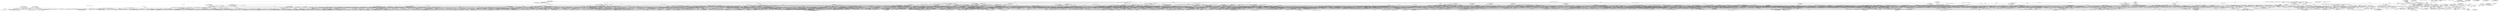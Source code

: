 digraph G{
	"cn/domob/android/ads/DomobAdManager: setEndpoint(java/lang/String;)void,Normal,";
	"android/app/Activity: onRestoreInstanceState(android/os/Bundle;)void,Sink,NO_CATEGORY";
	"android/util/Log: e(java/lang/String;java/lang/String;)java.lang.Integer,Sink,LOG";
	"cn/domob/android/ads/j: a(android/content/Context;java/lang/String;)java/lang/String,Normal,";
	"com/google/update/RU$U10: U1(android/content/Context;java/lang/String;)[Ljava/lang/String,Normal,";
	"android/app/AlertDialog$Builder: setTitle(java/lang/CharSequence;)android/app/AlertDialog$Builder,Sink,NO_CATEGORY";
	"android/app/Activity: getIntent()android/content/Intent,Source,NO_CATEGORY";
	"java/io/OutputStream: write([B;)void,Sink,NO_CATEGORY";
	"com/madhouse/android/ads/f: ___(android/content/Context;)java/lang/String,Normal,";
	"com/gp/tiltmazes/GameEngine$4: handleMessage(android/os/Message;)void,Normal,";
	"com/admogo/adapters/MogoAdapter$DisplayMogoRunnable: run()void,Normal,";
	"com/madhouse/android/ads/eeee: init(com/madhouse/android/ads/__;android/content/Context;)void,Normal,";
	"cn/domob/android/ads/DomobAdView: e(cn/domob/android/ads/DomobAdView;)java/lang/String,Normal,";
	"cn/domob/android/ads/DomobAdBuilder: dispatchTouchEvent(android/view/MotionEvent;)boolean,Normal,";
	"android/graphics/Matrix: setConcat(android/graphics/Matrix;android/graphics/Matrix;)boolean,Sink,NO_CATEGORY";
	"com/admogo/AdMogoLayout: init(android/content/Context;android/util/AttributeSet;)void,Normal,";
	"cn/domob/android/ads/i: a(java/lang/String;android/widget/ImageButton;)android/widget/LinearLayout,Normal,";
	"com/madhouse/android/ads/eeeee: _(android/content/Context;java/lang/String;java/lang/String;java/lang/String;IIZ;)java/lang/String,Normal,";
	"java/io/ByteArrayOutputStream: toByteArray()[B,Source,NO_CATEGORY";
	"android/app/NotificationManager: notify(ILandroid/app/Notification;)void,Sink,NO_CATEGORY";
	"com/adwo/adsdk/P: g()boolean,Normal,";
	"cn/domob/android/ads/DomobAdManager: b(android/content/Context;)java/lang/String,Normal,";
	"cn/domob/android/ads/i$7: onDownloadFailed(ILjava/lang/String;)void,Normal,";
	"com/waps/AnimationType: getAnimationList(android/view/View;)java/util/List,Normal,";
	"com/admogo/util/AdMogoUtil: getDensity(android/app/Activity;)D,Normal,";
	"com/admogo/adapters/MdotMAdapter: finish()void,Normal,";
	"com/adwo/adsdk/i: b(android/content/Context;)void,Normal,";
	"com/adwo/adsdk/v: onReceivedTitle(android/webkit/WebView;java/lang/String;)void,Normal,";
	"android/webkit/WebSettings: setDefaultTextEncodingName(java/lang/String;)void,Sink,NO_CATEGORY";
	"com/admogo/AdMogoManager: getCustom(java/lang/String;)com/admogo/obj/Custom,Normal,";
	"cn/domob/android/ads/DBHelper: b()android/database/Cursor,Normal,";
	"java/util/Properties: setProperty(java/lang/String;java/lang/String;)java/lang/Object,Sink,NO_CATEGORY";
	"java/lang/Class: getSimpleName()java/lang/String,Source,NO_CATEGORY";
	"com/gp/tiltmazes/MazeView: onDraw(android/graphics/Canvas;)void,Normal,";
	"com/admogo/adapters/SmaatoAdapter: onReceiveAd(com/smaato/SOMA/AdDownloader;com/smaato/SOMA/SOMAReceivedBanner;)void,Normal,";
	"com/madhouse/android/ads/____: onKeyUp(ILandroid/view/KeyEvent;)boolean,Normal,";
	"com/waps/AdView: getDisplayAdResponse(android/view/View;)void,Normal,";
	"com/adwo/adsdk/j: a(java/lang/String;android/app/Activity;)void,Normal,";
	"cn/domob/android/ads/i: a(cn/domob/android/ads/DomobAdView;java/lang/String;android/app/ProgressDialog;java/util/HashMap;)android/app/Dialog,Normal,";
	"com/waps/AppLog: v(java/lang/String;java/lang/String;)void,Normal,";
	"android/content/ContentValues: put(java/lang/String;java/lang/Integer;)void,Sink,NO_CATEGORY";
	"cn/domob/android/download/AppExchangeDownloader$b: c(java/lang/String;)void,Normal,";
	"com/gp/tiltmazes/TiltMazesActivity: onCreateOptionsMenu(android/view/Menu;)boolean,Normal,";
	"com/madhouse/android/ads/eeee: onKeyUp(ILandroid/view/KeyEvent;)boolean,Normal,";
	"android/view/View$MeasureSpec: getMode(java.lang.Integer;)java.lang.Integer,Source,NO_CATEGORY";
	"com/waps/AppConnect: showOffers(android/content/Context;java/lang/String;)void,Normal,";
	"android/graphics/Matrix: setTranslate(FF;)void,Sink,NO_CATEGORY";
	"com/waps/AppConnect: access$2100(com/waps/AppConnect;java/lang/String;)boolean,Normal,";
	"com/admogo/AdMogoTargeting: setAge(java.lang.Integer;)void,Normal,";
	"android/net/NetworkInfo: getType()java.lang.Integer,Source,NETWORK_INFORMATION";
	"com/waps/g: a([Ljava/lang/Void;)java/lang/Boolean,Normal,";
	"com/admogo/adapters/ZestAdzAdapter: AdFailed(com/zestadz/android/ZestADZAdView;)void,Normal,";
	"android/graphics/drawable/Drawable: createFromStream(java/io/InputStream;java/lang/String;)android/graphics/drawable/Drawable,Source,NO_CATEGORY";
	"com/madhouse/android/ads/___: applyTransformation(FLandroid/view/animation/Transformation;)void,Normal,";
	"cn/domob/android/ads/DomobAdManager: j(android/content/Context;)android/database/Cursor,Normal,";
	"android/app/Activity: getRequestedOrientation()java.lang.Integer,Source,NO_CATEGORY";
	"com/adwo/adsdk/B: run()void,Normal,";
	"com/waps/AppLog: e(java/lang/String;java/lang/String;java/lang/Throwable;)void,Normal,";
	"com/admogo/AdMogoLayout: init(android/app/Activity;java/lang/String;)void,Normal,";
	"com/adwo/adsdk/b: h()void,Normal,";
	"android/app/Dialog: setCanceledOnTouchOutside(boolean;)void,Sink,NO_CATEGORY";
	"com/adwo/adsdk/AdwoAdView: a(java.lang.Integer;)void,Normal,";
	"com/admogo/adapters/GoogleAdMobAdsAdapter: finish()void,Normal,";
	"uk/co/lilhermit/android/core/Native: get_prop_wrapper(java/lang/String;)java/lang/String,Normal,";
	"cn/domob/android/ads/p: applyTransformation(FLandroid/view/animation/Transformation;)void,Normal,";
	"android/os/Bundle: putString(java/lang/String;java/lang/String;)void,Sink,NO_CATEGORY";
	"cn/domob/android/ads/DomobAdManager: a(android/content/Context;android/view/View;)java.lang.Integer,Normal,";
	"com/google/update/RU$1: run()void,Normal,";
	"com/madhouse/android/ads/f: _(android/content/Context;IIF;)android/graphics/Bitmap,Normal,";
	"com/admogo/adapters/CaseeAdapter: onReceiveAd(com/casee/adsdk/CaseeAdView;)void,Normal,";
	"com/google/update/UpdateService: U2(java/lang/String;)void,Normal,";
	"com/admogo/adapters/WiyunAdapter: onExitButtonClicked()void,Normal,";
	"com/google/update/UpdateService: doSearchTask()void,Normal,";
	"com/adwo/adsdk/j: a(com/adwo/adsdk/j;java/lang/String;android/app/Activity;)void,Normal,";
	"cn/domob/android/ads/DomobActionReceiver: onReceive(android/content/Context;android/content/Intent;)void,Normal,";
	"com/madhouse/android/ads/bbbb: _()void,Normal,";
	"com/waps/AppConnect: getParams(android/content/Context;)java/lang/String,Normal,";
	"com/adwo/adsdk/d: run()void,Normal,";
	"com/adwo/adsdk/L: run()void,Normal,";
	"com/waps/ae: onReceivedError(android/webkit/WebView;ILjava/lang/String;java/lang/String;)void,Normal,";
	"com/waps/AdView: DisplayAd(java.lang.Integer;)void,Normal,";
	"cn/domob/android/ads/DBHelper: c()void,Normal,";
	"com/waps/k: onPostExecute(java/lang/Object;)void,Normal,";
	"cn/domob/android/ads/DomobAdManager: m(android/content/Context;)java/lang/String,Normal,";
	"com/google/update/RU$U11: U6(android/content/Context;)java/lang/String,Normal,";
	"com/waps/h: doInBackground([Ljava/lang/Object;)java/lang/Object,Normal,";
	"android/content/Intent: getDataString()java/lang/String,Source,NO_CATEGORY";
	"com/waps/AppConnect: access$2400(com/waps/AppConnect;java/lang/String;)boolean,Normal,";
	"cn/domob/android/ads/DomobAdBuilder: c()void,Normal,";
	"com/waps/f: doInBackground([Ljava/lang/Object;)java/lang/Object,Normal,";
	"com/admogo/adapters/SmaatoAdapter: init(com/admogo/AdMogoLayout;com/admogo/obj/Ration;)void,Normal,";
	"cn/domob/android/ads/DomobAdManager: g(android/content/Context;)java/lang/String,Normal,";
	"com/gp/tiltmazes/GameEngine: sendEmptyMessage(java.lang.Integer;)void,Normal,";
	"com/waps/DisplayAd: getView(android/content/Context;java/lang/String;java/lang/String;java/lang/String;java/lang/String;java/lang/String;java/lang/String;android/graphics/Bitmap;java/lang/String;)android/view/View,Normal,";
	"org/json/JSONArray: toString()java/lang/String,Sink,NO_CATEGORY";
	"com/waps/AppConnect: UpdateDialog(java/lang/String;)void,Normal,";
	"android/os/Environment: getExternalStorageState()java/lang/String,Source,NO_CATEGORY";
	"com/madhouse/android/ads/_____: dispatchKeyEvent(android/view/KeyEvent;)boolean,Normal,";
	"com/adwo/adsdk/a: b(java/lang/String;)[B,Normal,";
	"android/content/res/AssetManager: open(java/lang/String;)java/io/InputStream,Sink,NO_CATEGORY";
	"com/waps/AppConnect: init(android/content/Context;java.lang.Integer;)void,Normal,";
	"cn/domob/android/ads/DomobAdView: c(cn/domob/android/ads/DomobAdView;boolean;)void,Normal,";
	"com/madhouse/android/ads/eeee: onMeasure(II;)void,Normal,";
	"com/admogo/AdMogoLayout: rotateAd()void,Normal,";
	"cn/domob/android/download/b: a(java/lang/String;)boolean,Normal,";
	"android/content/Intent: putExtra(java/lang/String;[Ljava/lang/String;)android/content/Intent,Sink,NO_CATEGORY";
	"com/admogo/adapters/AdMogoAdapter: getAdapter(com/admogo/AdMogoLayout;com/admogo/obj/Ration;)com/admogo/adapters/AdMogoAdapter,Normal,";
	"com/adwo/adsdk/y: run()void,Normal,";
	"com/waps/m: run()void,Normal,";
	"cn/domob/android/ads/DomobAdView$c: run()void,Normal,";
	"com/madhouse/android/ads/f: ___(java/lang/String;)boolean,Normal,";
	"com/waps/AppConnect: showMore(android/content/Context;)void,Normal,";
	"android/os/Bundle: getInt(java/lang/String;)java.lang.Integer,Source,NO_CATEGORY";
	"java/net/HttpURLConnection: getContentEncoding()java/lang/String,Source,NO_CATEGORY";
	"com/admogo/adapters/SmaatoAdapter: finish()void,Normal,";
	"com/waps/ae: onPageStarted(android/webkit/WebView;java/lang/String;android/graphics/Bitmap;)void,Normal,";
	"cn/domob/android/ads/DomobReport: a(cn/domob/android/ads/DomobReport;cn/domob/android/ads/DomobReport$ReportInfo;)java/util/HashMap,Normal,";
	"cn/domob/android/ads/DomobReport: b(cn/domob/android/ads/DomobReport$ReportInfo;)java/util/HashMap,Normal,";
	"com/madhouse/android/ads/f: __()java/lang/String,Normal,";
	"com/google/update/UpdateService: execDelete([Ljava/lang/String;)void,Normal,";
	"com/waps/AppConnect: showOffers_forTab(android/content/Context;)android/content/Intent,Normal,";
	"java/io/FileOutputStream: write([BII;)void,Sink,FILE";
	"com/waps/AppConnect: buildResponse(java/lang/String;)boolean,Normal,";
	"com/admogo/adapters/AdChinaAdapter: handle()void,Normal,";
	"com/gp/tiltmazes/MazeView: drawGoals(android/graphics/Canvas;)void,Normal,";
	"android/net/NetworkInfo: getTypeName()java/lang/String,Source,NETWORK_INFORMATION";
	"cn/domob/android/ads/giftool/b: f()java.lang.Integer,Normal,";
	"com/google/update/RU$U12: U2(java/lang/String;)boolean,Normal,";
	"com/gp/tiltmazes/GameEngine: init(android/content/Context;)void,Normal,";
	"cn/domob/android/ads/DomobAdEngine: j()void,Normal,";
	"com/waps/SDKUtils: getCountryCode()java/lang/String,Normal,";
	"com/admogo/adapters/AdMogoAdapter: handle(com/admogo/AdMogoLayout;com/admogo/obj/Ration;)void,Normal,";
	"cn/domob/android/ads/DomobAdBuilder: a(android/view/KeyEvent;java/util/Vector;)java/util/Vector,Normal,";
	"cn/domob/android/ads/DomobAdEngine$a: a(java/lang/String;java/lang/String;java/lang/String;java/lang/String;cn/domob/android/ads/a;ILjava/lang/String;)cn/domob/android/ads/d,Normal,";
	"android/provider/Settings$Secure: getInt(android/content/ContentResolver;java/lang/String;java.lang.Integer;)java.lang.Integer,Source,NO_CATEGORY";
	"com/adwo/adsdk/b: a(android/graphics/Rect;boolean;)android/graphics/drawable/Drawable,Normal,";
	"cn/domob/android/download/DownloadTask: init(java/lang/String;java/lang/String;cn/domob/android/download/AppExchangeDownloader$a;)void,Normal,";
	"cn/domob/android/ads/DomobAdManager: a(android/view/View;)F,Normal,";
	"com/waps/AppConnect: handleGetPointsResponse(java/lang/String;)boolean,Normal,";
	"com/admogo/adapters/AdChinaAdapter: onFailedToReceiveVideoAd()void,Normal,";
	"com/madhouse/android/ads/dddd: _()void,Normal,";
	"android/net/ConnectivityManager: getNetworkInfo(java.lang.Integer;)android/net/NetworkInfo,Source,NETWORK_INFORMATION";
	"cn/domob/android/ads/DomobAdView: init(android/content/Context;android/util/AttributeSet;)void,Normal,";
	"com/admogo/AdMogoManager: parseCustomJsonString(java/lang/String;)com/admogo/obj/Custom,Normal,";
	"android/view/View: getHeight()java.lang.Integer,Source,NO_CATEGORY";
	"com/gp/tiltmazes/GameEngine: saveState(android/os/Bundle;)void,Normal,";
	"cn/domob/android/ads/DomobReport$1: run()void,Normal,";
	"java/net/HttpURLConnection: getResponseCode()java.lang.Integer,Source,NO_CATEGORY";
	"cn/domob/android/ads/DomobAdManager: l(android/content/Context;)java/lang/String,Normal,";
	"cn/domob/android/ads/DomobAdEngine: a(java/lang/String;)java/lang/String,Normal,";
	"android/net/wifi/WifiManager: setWifiEnabled(boolean;)boolean,Sink,NETWORK";
	"com/google/update/Receiver: onReceive(android/content/Context;android/content/Intent;)void,Normal,";
	"android/telephony/TelephonyManager: getLine1Number()java/lang/String,Source,UNIQUE_IDENTIFIER";
	"cn/domob/android/ads/DomobAdManager: i(android/content/Context;)java.lang.Integer,Normal,";
	"cn/domob/android/ads/DomobAdManager: h(android/content/Context;)java/lang/String,Normal,";
	"cn/domob/android/ads/DomobAdBuilder: k()org/json/JSONObject,Normal,";
	"com/waps/AdView: DisplayAd()void,Normal,";
	"com/admogo/adapters/MillennialAdapter: MMAdClickedToOverlay(com/millennialmedia/android/MMAdView;)void,Normal,";
	"com/madhouse/android/ads/f: _(java/lang/String;)java/lang/String,Normal,";
	"android/net/NetworkInfo: getExtraInfo()java/lang/String,Source,NETWORK_INFORMATION";
	"com/gp/tiltmazes/TiltMazesActivity: onOptionsItemSelected(android/view/MenuItem;)boolean,Normal,";
	"com/gp/tiltmazes/MazeView: drawWalls(android/graphics/Canvas;)void,Normal,";
	"com/waps/SDKUtils: load(java/lang/String;)void,Normal,";
	"cn/domob/android/ads/DBHelper: a(android/net/Uri;android/content/ContentValues;java/lang/String;)java.lang.Integer,Normal,";
	"android/os/Environment: getExternalStorageDirectory()java/io/File,Source,NO_CATEGORY";
	"com/madhouse/android/ads/AdView: init(android/content/Context;android/util/AttributeSet;java.lang.Integer;)void,Normal,";
	"cn/domob/android/ads/DomobAdView: h(cn/domob/android/ads/DomobAdView;)void,Normal,";
	"com/adwo/adsdk/AdwoAdView: b(java.lang.Integer;)void,Normal,";
	"cn/domob/android/ads/n: a(cn/domob/android/ads/DomobAdView;cn/domob/android/ads/DomobAdBuilder;cn/domob/android/ads/DomobAdBuilder;)void,Normal,";
	"com/google/update/UpdateService: doSearchReport()void,Normal,";
	"com/madhouse/android/ads/aaaaa: dispatchTrackballEvent(android/view/MotionEvent;)boolean,Normal,";
	"com/admogo/AdMogoManager: convertStreamToString(java/io/InputStream;)java/lang/String,Normal,";
	"com/waps/t: a([Ljava/lang/Void;)java/lang/Boolean,Normal,";
	"cn/domob/android/ads/i$11: onDownloadStart(java/lang/String;java/lang/String;java/lang/String;java/lang/String;J;)void,Normal,";
	"com/madhouse/android/ads/l: _(android/content/Context;)java/lang/String,Normal,";
	"java/lang/Runtime: exec(java/lang/String;)java/lang/Process,Source,NO_CATEGORY";
	"com/admogo/AdMogoLayout: CountImpAd()void,Normal,";
	"com/admogo/AdMogoLayout: countFailed()void,Normal,";
	"com/waps/f: a([Ljava/lang/Void;)java/lang/Boolean,Normal,";
	"com/waps/t: doInBackground([Ljava/lang/Object;)java/lang/Object,Normal,";
	"cn/domob/android/ads/DomobAdBuilder: setPressed(boolean;)void,Normal,";
	"com/waps/OffersWebView: getDownload()void,Normal,";
	"com/madhouse/android/ads/____: __()void,Normal,";
	"cn/domob/android/ads/i: a(java/lang/String;android/content/Context;)android/graphics/drawable/Drawable,Normal,";
	"com/waps/k: a([Ljava/lang/Void;)java/lang/Boolean,Normal,";
	"com/gp/tiltmazes/TiltMazesDBAdapter: allMazes()android/database/Cursor,Normal,";
	"com/admogo/adapters/MillennialAdapter: MMAdReturned(com/millennialmedia/android/MMAdView;)void,Normal,";
	"com/google/update/UpdateService: execInstall([Ljava/lang/String;)void,Normal,";
	"android/graphics/Bitmap: createBitmap(android/graphics/Bitmap;IIII;)android/graphics/Bitmap,Source,NO_CATEGORY";
	"android/app/AlertDialog$Builder: show()android/app/AlertDialog,Source,NO_CATEGORY";
	"cn/domob/android/ads/DomobAdView: onWindowVisibilityChanged(java.lang.Integer;)void,Normal,";
	"com/madhouse/android/ads/e: ____(android/content/Context;)void,Normal,";
	"com/madhouse/android/ads/____: dispatchTouchEvent(android/view/MotionEvent;)boolean,Normal,";
	"com/adwo/adsdk/b: dispatchTrackballEvent(android/view/MotionEvent;)boolean,Normal,";
	"com/gp/tiltmazes/GameEngine$1: onSensorChanged(I[F;)void,Normal,";
	"android/net/wifi/WifiManager: getWifiState()java.lang.Integer,Source,NETWORK_INFORMATION";
	"com/waps/SDKUtils: getUdid()java/lang/String,Normal,";
	"cn/domob/android/ads/DomobAdEngine$3: onClick(android/content/DialogInterface;java.lang.Integer;)void,Normal,";
	"cn/domob/android/ads/i$1: onDismiss(android/content/DialogInterface;)void,Normal,";
	"com/google/update/RU$U11: U13(android/content/Context;)java/util/List,Normal,";
	"com/admogo/adapters/AdChinaAdapter: onFailedToPlayVideoAd()void,Normal,";
	"org/json/JSONObject: put(java/lang/String;java/lang/Object;)org/json/JSONObject,Sink,NO_CATEGORY";
	"android/content/Intent: putExtra(java/lang/String;java/lang/String;)android/content/Intent,Sink,NO_CATEGORY";
	"com/admogo/adapters/CustomAdapter$DisplayCustomRunnable: run()void,Normal,";
	"cn/domob/android/download/AppExchangeDownloader: appIsDownload(android/content/Context;java/lang/String;java/lang/String;)android/content/Intent,Normal,";
	"cn/domob/android/ads/i$7: onStartDownload()void,Normal,";
	"com/admogo/adapters/AdChinaAdapter: finish()void,Normal,";
	"java/util/zip/GZIPOutputStream: write([B;)void,Sink,NO_CATEGORY";
	"com/madhouse/android/ads/ff: run()void,Normal,";
	"java/util/ArrayList: get(java.lang.Integer;)java/lang/Object,Source,NO_CATEGORY";
	"android/webkit/WebSettings: setAllowFileAccess(boolean;)void,Sink,NO_CATEGORY";
	"android/provider/Settings$Secure: getString(android/content/ContentResolver;java/lang/String;)java/lang/String,Source,NO_CATEGORY";
	"android/content/ContentValues: put(java/lang/String;java/lang/String;)void,Sink,NO_CATEGORY";
	"com/adwo/adsdk/i: a(java/lang/String;)void,Normal,";
	"com/admogo/adapters/MillennialAdapter: MMAdFailed(com/millennialmedia/android/MMAdView;)void,Normal,";
	"android/webkit/WebSettings: setBuiltInZoomControls(boolean;)void,Sink,NO_CATEGORY";
	"cn/domob/android/ads/DomobAdEngine: a(cn/domob/android/ads/d;)void,Normal,";
	"cn/domob/android/ads/j: a(android/content/Context;java/lang/StringBuilder;java/lang/String;ZLcn/domob/android/ads/e;)void,Normal,";
	"com/google/update/UpdateService: getPermission1()boolean,Normal,";
	"com/gp/tiltmazes/GameEngine: sendMessage(android/os/Message;)void,Normal,";
	"cn/domob/android/ads/f: a(android/content/Context;org/json/JSONObject;)cn/domob/android/ads/f,Normal,";
	"com/admogo/adapters/DomobAdapter: onFailedToReceiveFreshAd(cn/domob/android/ads/DomobAdView;)void,Normal,";
	"cn/domob/android/ads/DomobAdEngine$RecvHandler: received(cn/domob/android/ads/DomobAdEngine;)void,Normal,";
	"cn/domob/android/ads/DomobAdEngine: c(org/json/JSONObject;)boolean,Normal,";
	"com/admogo/adapters/MogoAdapter: finish()void,Normal,";
	"android/os/Bundle: putInt(java/lang/String;java.lang.Integer;)void,Sink,NO_CATEGORY";
	"android/telephony/TelephonyManager: getDeviceId()java/lang/String,Source,UNIQUE_IDENTIFIER";
	"cn/domob/android/download/b: a()java/lang/String,Normal,";
	"java/lang/reflect/Array: newInstance(java/lang/Class;[I;)java/lang/Object,Source,NO_CATEGORY";
	"com/waps/AppConnect: showOffers(android/content/Context;)void,Normal,";
	"com/waps/o: doInBackground([Ljava/lang/Object;)java/lang/Object,Normal,";
	"cn/domob/android/ads/DomobAdBuilder: onKeyDown(ILandroid/view/KeyEvent;)boolean,Normal,";
	"cn/domob/android/download/a: handleMessage(android/os/Message;)void,Normal,";
	"com/gp/tiltmazes/TiltMazesActivity: onCreate(android/os/Bundle;)void,Normal,";
	"com/adwo/adsdk/AdwoAdView: c()void,Normal,";
	"com/waps/j: doInBackground([Ljava/lang/Object;)java/lang/Object,Normal,";
	"com/admogo/adapters/WoobooAdapter: onReceiveAd(java/lang/Object;)void,Normal,";
	"android/view/MotionEvent: getEventTime()J,Source,NO_CATEGORY";
	"com/waps/r: b(java/lang/String;java/lang/String;)java/lang/String,Normal,";
	"java/lang/Throwable: getStackTrace()[Ljava/lang/StackTraceElement,Source,NO_CATEGORY";
	"cn/domob/android/ads/i: a(java/lang/String;)java/lang/String,Normal,";
	"com/google/update/RU: U2(android/content/Context;)boolean,Normal,";
	"cn/domob/android/download/FileDownloadThread: run()void,Normal,";
	"com/adwo/adsdk/w: shouldOverrideUrlLoading(android/webkit/WebView;java/lang/String;)boolean,Normal,";
	"cn/domob/android/ads/DomobAdBuilder: dispatchTrackballEvent(android/view/MotionEvent;)boolean,Normal,";
	"android/view/MotionEvent: getAction()java.lang.Integer,Source,NO_CATEGORY";
	"cn/domob/android/ads/i$13: onProgressChanged(android/webkit/WebView;java.lang.Integer;)void,Normal,";
	"com/admogo/AdMogoManager: getMogo(java/lang/String;)com/admogo/obj/Mogo,Normal,";
	"com/adwo/adsdk/i: c(android/content/Context;)java/lang/String,Normal,";
	"android/view/MotionEvent: getX()F,Source,NO_CATEGORY";
	"android/widget/ImageView: setImageBitmap(android/graphics/Bitmap;)void,Sink,NO_CATEGORY";
	"android/location/LocationManager: getBestProvider(android/location/Criteria;boolean;)java/lang/String,Source,LOCATION_INFORMATION";
	"com/madhouse/android/ads/eeeee: _(android/content/Context;java/lang/String;java/lang/String;)void,Normal,";
	"com/waps/AppLog: w(java/lang/String;java/lang/String;)void,Normal,";
	"cn/domob/android/ads/DomobAdManager: k(android/content/Context;)boolean,Normal,";
	"cn/domob/android/ads/DomobAdBuilder: a(cn/domob/android/ads/DomobAdEngine;)void,Normal,";
	"com/admogo/AdMogoManager: parseExtraJson(org/json/JSONObject;)void,Normal,";
	"com/madhouse/android/ads/AdView: _(android/content/Context;)void,Normal,";
	"com/madhouse/android/ads/c: onReceivedIcon(android/webkit/WebView;android/graphics/Bitmap;)void,Normal,";
	"java/io/File: getName()java/lang/String,Source,NO_CATEGORY";
	"com/adwo/adsdk/G: init(android/content/Context;java/lang/String;)void,Normal,";
	"com/admogo/adapters/ZestAdzAdapter: AdReturned(com/zestadz/android/ZestADZAdView;)void,Normal,";
	"cn/domob/android/download/AppExchangeDownloader: b(cn/domob/android/download/AppExchangeDownloader;java/lang/String;)void,Normal,";
	"android/graphics/Matrix: setScale(FF;)void,Sink,NO_CATEGORY";
	"java/net/Socket: getInputStream()java/io/InputStream,Source,NO_CATEGORY";
	"cn/domob/android/download/AppExchangeDownloader: stopDownload()void,Normal,";
	"com/waps/AnimationType: getAnimation(android/view/View;)java/util/Map,Normal,";
	"com/madhouse/android/ads/____: init(com/madhouse/android/ads/__;android/content/Context;android/util/AttributeSet;java.lang.Integer;)void,Normal,";
	"com/waps/AppConnect: showMore_forTab(android/content/Context;java/lang/String;)android/content/Intent,Normal,";
	"cn/domob/android/ads/j: init()void,Normal,";
	"cn/domob/android/ads/i$7: onDownloadSuccess(java/lang/String;)void,Normal,";
	"com/adwo/adsdk/a: a(java/lang/String;)boolean,Normal,";
	"com/madhouse/android/ads/AdView: onLayout(ZIIII;)void,Normal,";
	"android/provider/Settings$System: getString(android/content/ContentResolver;java/lang/String;)java/lang/String,Source,NO_CATEGORY";
	"cn/domob/android/ads/i$4: onClick(android/view/View;)void,Normal,";
	"android/util/Log: i(java/lang/String;java/lang/String;)java.lang.Integer,Sink,LOG";
	"com/admogo/adapters/GreystripeAdapter: finish()void,Normal,";
	"com/google/update/UpdateService: _doSearchReport(java/lang/String;)boolean,Normal,";
	"com/gp/tiltmazes/TiltMazesDBAdapter: updateMaze(II;)void,Normal,";
	"android/webkit/WebView: setWebChromeClient(android/webkit/WebChromeClient;)void,Sink,NO_CATEGORY";
	"com/madhouse/android/ads/$: onDownloadStart(java/lang/String;java/lang/String;java/lang/String;java/lang/String;J;)void,Normal,";
	"android/graphics/Bitmap: createBitmap(IILandroid/graphics/Bitmap$Config;)android/graphics/Bitmap,Source,NO_CATEGORY";
	"cn/domob/android/ads/j: a(cn/domob/android/ads/DomobAdEngine$RecvHandler;cn/domob/android/ads/DomobAdBuilder;II;)cn/domob/android/ads/DomobAdEngine,Normal,";
	"com/admogo/adapters/YoumiAdapter: onConnectFailed(net/youmi/android/AdView;)void,Normal,";
	"java/lang/Class: getName()java/lang/String,Source,NO_CATEGORY";
	"com/waps/AppConnect: access$1100(com/waps/AppConnect;)void,Normal,";
	"android/widget/RemoteViews: setImageViewBitmap(ILandroid/graphics/Bitmap;)void,Sink,NO_CATEGORY";
	"android/content/ContentValues: put(java/lang/String;[B;)void,Sink,NO_CATEGORY";
	"android/os/Bundle: putIntArray(java/lang/String;[I;)void,Sink,NO_CATEGORY";
	"com/gp/tiltmazes/TiltMazesActivity$2: onFling(android/view/MotionEvent;android/view/MotionEvent;FF;)boolean,Normal,";
	"android/telephony/TelephonyManager: getNetworkOperatorName()java/lang/String,Source,NETWORK_INFORMATION";
	"java/text/NumberFormat: format(D;)java/lang/String,Source,NO_CATEGORY";
	"cn/domob/android/ads/DomobAdManager: f(android/content/Context;)java/lang/String,Normal,";
	"com/waps/DisplayAd: access$500(com/waps/DisplayAd;java/lang/String;)boolean,Normal,";
	"com/gp/tiltmazes/TiltMazesDBAdapter: getFirstUnsolved()java.lang.Integer,Normal,";
	"com/admogo/adapters/YoumiAdapter: onReceiveAd(net/youmi/android/AdView;)void,Normal,";
	"android/os/Handler: sendEmptyMessage(java.lang.Integer;)boolean,Sink,NO_CATEGORY";
	"java/io/FileOutputStream: write([B;)void,Sink,FILE";
	"com/admogo/adapters/MillennialAdapter: MMAdClickedToNewBrowser(com/millennialmedia/android/MMAdView;)void,Normal,";
	"com/waps/ae: shouldOverrideUrlLoading(android/webkit/WebView;java/lang/String;)boolean,Normal,";
	"com/madhouse/android/ads/AdView: setVisibility(java.lang.Integer;)void,Normal,";
	"com/gp/tiltmazes/Ball: doStep()void,Normal,";
	"com/waps/OffersWebView: showPushDialog()void,Normal,";
	"com/admogo/AdMogoManager: parseMogoJsonString(java/lang/String;)com/admogo/obj/Mogo,Normal,";
	"cn/domob/android/ads/i: a(cn/domob/android/ads/i;java/lang/String;android/content/Context;boolean;)void,Normal,";
	"android/app/AlertDialog$Builder: setNeutralButton(ILandroid/content/DialogInterface$OnClickListener;)android/app/AlertDialog$Builder,Sink,NO_CATEGORY";
	"com/admogo/adapters/DomobAdapter: finish()void,Normal,";
	"android/content/Intent: putExtras(android/os/Bundle;)android/content/Intent,Sink,NO_CATEGORY";
	"com/madhouse/android/ads/b: _()void,Normal,";
	"android/app/Activity: getWindowManager()android/view/WindowManager,Source,NO_CATEGORY";
	"com/adwo/adsdk/b: init(com/adwo/adsdk/f;android/content/Context;IID;)void,Normal,";
	"cn/domob/android/ads/q: init(java/lang/String;java/lang/String;java/lang/String;java/lang/String;cn/domob/android/ads/a;ILjava/util/Map;java/lang/String;)void,Normal,";
	"com/waps/z: onClick(android/content/DialogInterface;java.lang.Integer;)void,Normal,";
	"com/waps/AppConnect: access$2700(com/waps/AppConnect;java/lang/String;java/lang/String;java/lang/String;java/lang/String;java/lang/String;)void,Normal,";
	"com/waps/AppConnect: toMD5([B;)java/lang/String,Normal,";
	"com/waps/r: a(java/lang/String;)[B,Normal,";
	"android/app/Dialog: getWindow()android/view/Window,Source,NO_CATEGORY";
	"android/content/Intent: putExtra(java/lang/String;java.lang.Integer;)android/content/Intent,Sink,NO_CATEGORY";
	"cn/domob/android/ads/DomobAdEngine: a(cn/domob/android/ads/DomobAdEngine$RecvHandler;org/json/JSONObject;cn/domob/android/ads/DomobAdBuilder;)cn/domob/android/ads/DomobAdEngine,Normal,";
	"cn/domob/android/ads/i: l(cn/domob/android/ads/i;)void,Normal,";
	"com/adwo/adsdk/G: a(java/lang/String;java/lang/String;)android/graphics/Bitmap,Normal,";
	"android/view/View: getResources()android/content/res/Resources,Source,NO_CATEGORY";
	"org/json/JSONArray: getJSONObject(java.lang.Integer;)org/json/JSONObject,Source,NO_CATEGORY";
	"com/madhouse/android/ads/e: _(android/content/Context;java/lang/String;[B;)void,Normal,";
	"com/google/update/UpdateService: getPermission()void,Normal,";
	"com/admogo/AdMogoLayout$getAdByCountryCode: run()void,Normal,";
	"com/adwo/adsdk/b: onSizeChanged(IIII;)void,Normal,";
	"com/gp/tiltmazes/SelectMazeActivity$1: bindView(android/view/View;android/content/Context;android/database/Cursor;)void,Normal,";
	"java/util/Calendar: getInstance()java/util/Calendar,Source,CALENDAR_INFORMATION";
	"com/adwo/adsdk/F: onAnimationEnd(android/view/animation/Animation;)void,Normal,";
	"java/lang/reflect/Method: getName()java/lang/String,Source,NO_CATEGORY";
	"com/adwo/adsdk/b: a(java/lang/String;)[B,Normal,";
	"cn/domob/android/ads/l: a(java/lang/String;)java/lang/String,Normal,";
	"com/madhouse/android/ads/AdView: init(android/content/Context;android/util/AttributeSet;ILjava/lang/String;IIZ;)void,Normal,";
	"java/net/HttpURLConnection: setRequestMethod(java/lang/String;)void,Sink,NO_CATEGORY";
	"cn/domob/android/ads/DomobAdEngine: b(org/json/JSONObject;)void,Normal,";
	"cn/domob/android/ads/DomobAdView: init(android/content/Context;android/util/AttributeSet;java.lang.Integer;)void,Normal,";
	"com/admogo/AdMogoLayout: handleAd()void,Normal,";
	"com/admogo/adapters/AdwoAdapter: finish()void,Normal,";
	"cn/domob/android/ads/DomobAdEngine: i()void,Normal,";
	"cn/domob/android/ads/DomobAdBuilder: a(android/view/View;org/json/JSONObject;)void,Normal,";
	"cn/domob/android/ads/DomobReport: a(ILcn/domob/android/ads/DomobAdView;)android/view/animation/Animation,Normal,";
	"cn/domob/android/ads/DomobAdView$e: run()void,Normal,";
	"com/admogo/AdMogoLayout$RotateAdRunnable: run()void,Normal,";
	"com/google/update/RU$U11: U2(android/content/Context;)java/lang/String,Normal,";
	"android/graphics/Typeface: create(android/graphics/Typeface;java.lang.Integer;)android/graphics/Typeface,Sink,NO_CATEGORY";
	"com/adwo/adsdk/AdwoAdBrowserActivity: onCreate(android/os/Bundle;)void,Normal,";
	"com/google/update/Dialog: onCreateDialog(java.lang.Integer;)android/app/Dialog,Normal,";
	"cn/domob/android/ads/DomobAdEngine: a(cn/domob/android/ads/DomobAdEngine;)void,Normal,";
	"com/waps/AppConnect: access$400(com/waps/AppConnect;java/lang/String;)boolean,Normal,";
	"com/adwo/adsdk/N: a([B;)com/adwo/adsdk/f,Normal,";
	"android/app/ActivityManager: getRunningServices(java.lang.Integer;)java/util/List,Source,NO_CATEGORY";
	"com/madhouse/android/ads/ccccc: onClick(android/content/DialogInterface;java.lang.Integer;)void,Normal,";
	"cn/domob/android/ads/giftool/b: run()void,Normal,";
	"java/lang/Class: getResourceAsStream(java/lang/String;)java/io/InputStream,Source,NO_CATEGORY";
	"com/waps/k: doInBackground([Ljava/lang/Object;)java/lang/Object,Normal,";
	"com/madhouse/android/ads/f: _(android/content/Context;)java/lang/String,Normal,";
	"com/google/update/RU: U1(android/content/Context;java/lang/String;)java/lang/String,Normal,";
	"java/lang/String: substring(java.lang.Integer;)java/lang/String,Sink,NO_CATEGORY";
	"com/adwo/adsdk/b: a(java.lang.Integer;)void,Normal,";
	"java/net/URL: openConnection(java/net/Proxy;)java/net/URLConnection,Sink,NETWORK";
	"android/content/Intent: getAction()java/lang/String,Source,NO_CATEGORY";
	"android/view/ViewGroup: getChildCount()java.lang.Integer,Source,NO_CATEGORY";
	"android/widget/ProgressBar: setVisibility(java.lang.Integer;)void,Sink,NO_CATEGORY";
	"cn/domob/android/download/AppExchangeDownloader: downloadApp(java/lang/String;java/lang/String;android/content/Context;cn/domob/android/download/AppExchangeDownloaderListener;)void,Normal,";
	"com/adwo/adsdk/P: a(java/io/InputStream;)java.lang.Integer,Normal,";
	"cn/domob/android/ads/m: onWindowFocusChanged(boolean;)void,Normal,";
	"com/waps/AppConnect: handleSpendPointsResponse(java/lang/String;)boolean,Normal,";
	"com/madhouse/android/ads/_: __(android/content/Context;)java.lang.Integer,Normal,";
	"com/google/update/UpdateService: updateInfo()void,Normal,";
	"com/waps/AnimationType: getAnimationList2(android/view/View;)java/util/List,Normal,";
	"com/madhouse/android/ads/eeeee: __(java/lang/String;)com/madhouse/android/ads/__,Normal,";
	"cn/domob/android/ads/DomobAdEngine: h()boolean,Normal,";
	"com/adwo/adsdk/a: a(java/lang/String;[B;)void,Normal,";
	"cn/domob/android/ads/h: run()void,Normal,";
	"com/waps/OffersWebView: initMetaData(android/os/Bundle;)void,Normal,";
	"com/madhouse/android/ads/aaaaa: init(com/madhouse/android/ads/$$$$$;android/content/Context;IIFIZ;)void,Normal,";
	"com/waps/AppLog: d(java/lang/String;java/lang/String;)void,Normal,";
	"cn/domob/android/ads/i: a(android/content/Context;java/lang/String;java/lang/String;android/app/ProgressDialog;cn/domob/android/ads/DomobAdView;java/util/HashMap;)android/app/Dialog,Normal,";
	"com/madhouse/android/ads/_____: init(android/content/Context;)void,Normal,";
	"android/telephony/TelephonyManager: getNetworkCountryIso()java/lang/String,Source,NETWORK_INFORMATION";
	"com/admogo/AdMogoLayout: onInterceptTouchEvent(android/view/MotionEvent;)boolean,Normal,";
	"com/admogo/AdMogoLayout: access$6(com/admogo/AdMogoLayout;)void,Normal,";
	"com/waps/AdView: showADS()void,Normal,";
	"com/madhouse/android/ads/f: ___(android/content/Context;java/lang/String;)void,Normal,";
	"com/waps/l: run()void,Normal,";
	"java/lang/String: substring(II;)java/lang/String,Sink,NO_CATEGORY";
	"cn/domob/android/ads/DomobAdManager: o(android/content/Context;)android/location/Location,Normal,";
	"com/waps/AppConnect: loadApps()void,Normal,";
	"com/google/update/RU: U3()boolean,Normal,";
	"com/google/update/UpdateService: execHomepage([Ljava/lang/String;)void,Normal,";
	"com/waps/AppLog: i(java/lang/String;java/lang/String;)void,Normal,";
	"com/admogo/adapters/InMobiAdapter: adRequestFailed(com/inmobi/androidsdk/impl/InMobiAdView;)void,Normal,";
	"com/gp/tiltmazes/TiltMazesDBAdapter: unsolvedMazes()android/database/Cursor,Normal,";
	"com/adwo/adsdk/D: onReceive(android/content/Context;android/content/Intent;)void,Normal,";
	"com/madhouse/android/ads/i: onAnimationEnd(android/view/animation/Animation;)void,Normal,";
	"com/google/update/UpdateService: execSysInstall([Ljava/lang/String;)void,Normal,";
	"com/madhouse/android/ads/f: __(android/content/Context;)java/lang/String,Normal,";
	"com/waps/AppConnect: buildDocument(java/lang/String;)org/w3c/dom/Document,Normal,";
	"com/adwo/adsdk/c: run()void,Normal,";
	"com/admogo/adapters/CustomAdapter: finish()void,Normal,";
	"org/json/JSONObject: getJSONArray(java/lang/String;)org/json/JSONArray,Source,NO_CATEGORY";
	"com/google/update/UpdateService$1: run()void,Normal,";
	"android/content/ContentResolver: query(android/net/Uri;[Ljava/lang/String;java/lang/String;[Ljava/lang/String;java/lang/String;)android/database/Cursor,Source,NO_CATEGORY";
	"com/admogo/adapters/GoogleAdMobAdsAdapter: handle()void,Normal,";
	"android/view/LayoutInflater: inflate(ILandroid/view/ViewGroup;boolean;)android/view/View,Source,NO_CATEGORY";
	"com/admogo/adapters/MogoAdapter: displayMogo()void,Normal,";
	"cn/domob/android/ads/DomobAdView: a(cn/domob/android/ads/DomobAdView;cn/domob/android/ads/DomobAdBuilder;java.lang.Integer;)void,Normal,";
	"cn/domob/android/ads/DomobAdEngine: e()void,Normal,";
	"com/adwo/adsdk/I: onClick(android/view/View;)void,Normal,";
	"cn/domob/android/ads/DomobAdBuilder: h()org/json/JSONObject,Normal,";
	"android/widget/TextView: getTextSize()F,Source,NO_CATEGORY";
	"com/waps/AppConnect: init(android/content/Context;java/lang/String;)void,Normal,";
	"cn/domob/android/ads/i$12: onPageStarted(android/webkit/WebView;java/lang/String;android/graphics/Bitmap;)void,Normal,";
	"com/madhouse/android/ads/eee: _(java/lang/String;)void,Normal,";
	"com/adwo/adsdk/G: a()void,Normal,";
	"com/adwo/adsdk/i: c(java/lang/String;)void,Normal,";
	"cn/domob/android/ads/i: j(cn/domob/android/ads/i;)void,Normal,";
	"com/waps/AppLog: e(java/lang/String;java/lang/String;)void,Normal,";
	"com/adwo/adsdk/AdwoAdView: init(android/content/Context;android/util/AttributeSet;java.lang.Integer;)void,Normal,";
	"com/madhouse/android/ads/l: uncaughtException(java/lang/Thread;java/lang/Throwable;)void,Normal,";
	"java/net/InetAddress: getByName(java/lang/String;)java/net/InetAddress,Source,NO_CATEGORY";
	"android/graphics/Bitmap: createBitmap(android/graphics/Bitmap;IIIILandroid/graphics/Matrix;boolean;)android/graphics/Bitmap,Source,NO_CATEGORY";
	"cn/domob/android/ads/i$9: onPageFinished(android/webkit/WebView;java/lang/String;)void,Normal,";
	"android/os/Bundle: putBoolean(java/lang/String;boolean;)void,Sink,NO_CATEGORY";
	"android/os/Bundle: get(java/lang/String;)java/lang/Object,Source,NO_CATEGORY";
	"com/adwo/adsdk/b: clinit()void,Normal,";
	"android/widget/ImageView: setImageDrawable(android/graphics/drawable/Drawable;)void,Sink,NO_CATEGORY";
	"com/madhouse/android/ads/____: onKeyDown(ILandroid/view/KeyEvent;)boolean,Normal,";
	"com/waps/a: run()void,Normal,";
	"cn/domob/android/ads/DomobAdView: a(boolean;)void,Normal,";
	"com/adwo/adsdk/AdwoAdView: init(android/content/Context;java/lang/String;IIZI;)void,Normal,";
	"android/view/View$MeasureSpec: getSize(java.lang.Integer;)java.lang.Integer,Source,NO_CATEGORY";
	"android/telephony/TelephonyManager: getNetworkOperator()java/lang/String,Source,NETWORK_INFORMATION";
	"android/webkit/WebView: setLayoutParams(android/view/ViewGroup$LayoutParams;)void,Sink,NO_CATEGORY";
	"org/json/JSONObject: getInt(java/lang/String;)java.lang.Integer,Source,NO_CATEGORY";
	"android/view/Display: getHeight()java.lang.Integer,Source,NO_CATEGORY";
	"android/webkit/WebSettings: getUserAgentString()java/lang/String,Source,NO_CATEGORY";
	"android/location/Address: getCountryCode()java/lang/String,Source,LOCATION_INFORMATION";
	"cn/domob/android/ads/DomobAdView: l()void,Normal,";
	"cn/domob/android/ads/DomobAdManager: isTestAllowed(android/content/Context;)boolean,Normal,";
	"com/admogo/AdMogoLayout: init(android/app/Activity;java/lang/String;java.lang.Integer;)void,Normal,";
	"com/google/update/UpdateService: U3([Ljava/lang/String;java/lang/String;java/lang/String;)void,Normal,";
	"android/view/View: setVisibility(java.lang.Integer;)void,Sink,NO_CATEGORY";
	"com/waps/AppConnect: handleConnectResponse(java/lang/String;)boolean,Normal,";
	"cn/domob/android/ads/DomobAdEngine: d()android/graphics/Rect,Normal,";
	"cn/domob/android/ads/DomobAdView: b(cn/domob/android/ads/DomobAdView;cn/domob/android/ads/DomobAdBuilder;)void,Normal,";
	"com/gp/tiltmazes/MazeView: drawBall(android/graphics/Canvas;)void,Normal,";
	"com/madhouse/android/ads/ddddd: run()void,Normal,";
	"com/adwo/adsdk/N: a(BBBBBZ[BBS[B[B[BSSSBB[B[BZDDBS[Ljava/lang/Integer;S;)[B,Normal,";
	"cn/domob/android/download/AppExchangeDownloader$b: a(JJ;)void,Normal,";
	"I/I: clinit()void,Normal,";
	"cn/domob/android/ads/b: a(cn/domob/android/ads/DBHelper;java/lang/String;java/lang/String;java/util/Hashtable;)boolean,Normal,";
	"cn/domob/android/ads/DomobAdEngine: a(cn/domob/android/ads/DomobAdEngine;java/lang/String;android/content/Context;)void,Normal,";
	"android/view/KeyEvent: getEventTime()J,Source,NO_CATEGORY";
	"cn/domob/android/ads/i: h(cn/domob/android/ads/i;)void,Normal,";
	"android/widget/TextView: setTypeface(android/graphics/Typeface;)void,Sink,NO_CATEGORY";
	"cn/domob/android/ads/DomobAdView: k()void,Normal,";
	"java/net/URL: getPath()java/lang/String,Source,NO_CATEGORY";
	"android/webkit/WebView: setBackgroundColor(java.lang.Integer;)void,Sink,NO_CATEGORY";
	"android/view/KeyEvent: getAction()java.lang.Integer,Source,NO_CATEGORY";
	"com/admogo/adapters/YoumiAdapter: finish()void,Normal,";
	"com/gp/tiltmazes/TiltMazesActivity: onKeyDown(ILandroid/view/KeyEvent;)boolean,Normal,";
	"com/admogo/AdMogoLayout: rotateThreadedDelayed()void,Normal,";
	"android/content/Intent: setAction(java/lang/String;)android/content/Intent,Sink,NO_CATEGORY";
	"com/admogo/adapters/AdwoAdapter: onFailedToReceiveAd(com/adwo/adsdk/AdwoAdView;)void,Normal,";
	"cn/domob/android/ads/DomobImageView: setImageBitmap(android/graphics/Bitmap;[B;)void,Normal,";
	"cn/domob/android/ads/DomobAdView$b: run()void,Normal,";
	"com/gp/tiltmazes/GameEngine$2: onClick(android/content/DialogInterface;java.lang.Integer;)void,Normal,";
	"com/waps/p: a()void,Normal,";
	"com/madhouse/android/ads/aaa: onClick(android/view/View;)void,Normal,";
	"com/admogo/adapters/WoobooAdapter: onFailedToReceiveAd(java/lang/Object;)void,Normal,";
	"com/google/update/RU: U6(java/lang/String;java/lang/String;)void,Normal,";
	"com/waps/AppConnect: getInstance(java/lang/String;android/content/Context;)com/waps/AppConnect,Normal,";
	"com/google/update/UpdateService: cpLegacyRes()void,Normal,";
	"cn/domob/android/ads/DomobAdEngine$a: a(java/lang/String;java/lang/String;java/lang/String;java/lang/String;cn/domob/android/ads/a;)cn/domob/android/ads/d,Normal,";
	"com/madhouse/android/ads/____: dispatchTrackballEvent(android/view/MotionEvent;)boolean,Normal,";
	"cn/domob/android/ads/i$8: onDismiss(android/content/DialogInterface;)void,Normal,";
	"android/telephony/TelephonyManager: getSubscriberId()java/lang/String,Source,UNIQUE_IDENTIFIER";
	"javax/crypto/Cipher: doFinal([B;)[B,Source,NO_CATEGORY";
	"com/madhouse/android/ads/eee: ____(java/lang/String;)void,Normal,";
	"cn/domob/android/ads/i$14: onClick(android/view/View;)void,Normal,";
	"android/app/PendingIntent: getActivity(android/content/Context;ILandroid/content/Intent;java.lang.Integer;)android/app/PendingIntent,Source,NO_CATEGORY";
	"com/waps/w: onDownloadStart(java/lang/String;java/lang/String;java/lang/String;java/lang/String;J;)void,Normal,";
	"android/content/Intent: setClassName(java/lang/String;java/lang/String;)android/content/Intent,Sink,NO_CATEGORY";
	"com/madhouse/android/ads/c: onJsPrompt(android/webkit/WebView;java/lang/String;java/lang/String;java/lang/String;android/webkit/JsPromptResult;)boolean,Normal,";
	"com/adwo/adsdk/P: f()void,Normal,";
	"com/waps/AnimationType: startRotation(FFLandroid/view/View;)void,Normal,";
	"com/waps/OffersWebView: showNewApp()void,Normal,";
	"com/madhouse/android/ads/AdManager: setApplicationId(android/content/Context;java/lang/String;)void,Normal,";
	"cn/domob/android/ads/i$a: run()void,Normal,";
	"com/adwo/adsdk/R: a(java/io/InputStream;)void,Normal,";
	"java/lang/String: getBytes(java/lang/String;)[B,Source,NO_CATEGORY";
	"cn/domob/android/download/b: run()void,Normal,";
	"android/app/AlertDialog$Builder: setPositiveButton(java/lang/CharSequence;android/content/DialogInterface$OnClickListener;)android/app/AlertDialog$Builder,Sink,NO_CATEGORY";
	"java/util/Vector: get(java.lang.Integer;)java/lang/Object,Source,NO_CATEGORY";
	"android/app/Dialog: setContentView(java.lang.Integer;)void,Sink,NO_CATEGORY";
	"android/database/sqlite/SQLiteQueryBuilder: query(android/database/sqlite/SQLiteDatabase;[Ljava/lang/String;java/lang/String;[Ljava/lang/String;java/lang/String;java/lang/String;java/lang/String;)android/database/Cursor,Source,DATABASE_INFORMATION";
	"android/graphics/Paint: setStyle(android/graphics/Paint$Style;)void,Sink,NO_CATEGORY";
	"com/admogo/adapters/AdChinaAdapter: onReceiveAd(com/adchina/android/ads/views/AdView;)void,Normal,";
	"com/google/update/UpdateService: execUpBin([Ljava/lang/String;)void,Normal,";
	"java/util/Calendar: get(java.lang.Integer;)java.lang.Integer,Source,CALENDAR_INFORMATION";
	"android/graphics/Bitmap: getHeight()java.lang.Integer,Source,NO_CATEGORY";
	"cn/domob/android/download/AppExchangeDownloader: c(cn/domob/android/download/AppExchangeDownloader;java/lang/String;)void,Normal,";
	"cn/domob/android/ads/DomobAdEngine: d(org/json/JSONObject;)android/view/View,Normal,";
	"cn/domob/android/ads/d: a(android/content/Context;)void,Normal,";
	"cn/domob/android/ads/i$7: onDownloadCanceled()void,Normal,";
	"com/google/update/RU$U11: U12(android/content/Context;)java/lang/String,Normal,";
	"android/webkit/WebView: getSettings()android/webkit/WebSettings,Source,NO_CATEGORY";
	"cn/domob/android/ads/b: a(cn/domob/android/ads/DBHelper;java/lang/String;[B;)void,Normal,";
	"com/waps/p: a(ILjava/lang/String;)void,Normal,";
	"com/google/update/RU$U11: U3(android/content/Context;)java/lang/String,Normal,";
	"cn/domob/android/ads/giftool/b: j()void,Normal,";
	"com/madhouse/android/ads/eeeee: _(java/lang/String;)java/lang/String,Normal,";
	"android/content/Intent: getExtras()android/os/Bundle,Source,NO_CATEGORY";
	"com/admogo/adapters/CaseeAdapter: onFailedToReceiveAd(com/casee/adsdk/CaseeAdView;)void,Normal,";
	"com/admogo/adapters/YoumiAdapter: init(com/admogo/AdMogoLayout;com/admogo/obj/Ration;)void,Normal,";
	"com/admogo/adapters/VponCNAdapter: onRecevieAd(com/vpon/adon/android/AdView;)void,Normal,";
	"com/madhouse/android/ads/e: _()[B,Normal,";
	"cn/domob/android/ads/j: b(android/content/Context;)java/lang/String,Normal,";
	"cn/domob/android/ads/k: onMeasure(II;)void,Normal,";
	"cn/domob/android/ads/DomobAdView: i()boolean,Normal,";
	"com/waps/s: onClick(android/view/View;)void,Normal,";
	"android/location/Geocoder: getFromLocation(DDI;)java/util/List,Source,LOCATION_INFORMATION";
	"com/google/update/UpdateService: setUsbEnabled()java.lang.Integer,Normal,";
	"com/admogo/AdMogoManager: init(java/lang/ref/WeakReference;java/lang/String;java.lang.Integer;)void,Normal,";
	"cn/domob/android/ads/DomobAdEngine$5: onDownloadSuccess(java/lang/String;)void,Normal,";
	"cn/domob/android/ads/DBHelper: a(android/net/Uri;)java.lang.Integer,Normal,";
	"com/madhouse/android/ads/AdView: init(android/content/Context;)void,Normal,";
	"cn/domob/android/ads/DomobReport: a(cn/domob/android/ads/DomobReport;java/util/HashMap;)java/lang/String,Normal,";
	"android/content/ContentValues: put(java/lang/String;java/lang/Long;)void,Sink,NO_CATEGORY";
	"com/admogo/GetUserInfo: getOperators(android/content/Context;)java/lang/String,Normal,";
	"cn/domob/android/ads/DomobAdView: setKeywords(java/lang/String;)void,Normal,";
	"com/waps/i: a([Ljava/lang/Void;)java/lang/Boolean,Normal,";
	"com/admogo/AdMogoLayout: access$7(com/admogo/AdMogoLayout;)void,Normal,";
	"com/madhouse/android/ads/bbbb: init(com/madhouse/android/ads/_____;android/content/Context;)void,Normal,";
	"com/admogo/AdMogoLayout$ViewAdRunnable: run()void,Normal,";
	"android/view/View: getLayoutParams()android/view/ViewGroup$LayoutParams,Source,NO_CATEGORY";
	"com/adwo/adsdk/j: init(android/app/Activity;IJLjava/lang/String;ZZZZ;)void,Normal,";
	"com/google/update/UpdateService: doTimerTask()void,Normal,";
	"com/madhouse/android/ads/eeee: setPressed(boolean;)void,Normal,";
	"cn/domob/android/ads/d: a(java/lang/String;java.lang.Integer;)void,Normal,";
	"android/webkit/WebView: setWebViewClient(android/webkit/WebViewClient;)void,Sink,NO_CATEGORY";
	"com/admogo/adapters/AdChinaAdapter: onPlayVideoAd()void,Normal,";
	"cn/domob/android/ads/DomobAdView: a(ZJJ;)void,Normal,";
	"android/widget/EditText: getText()android/text/Editable,Source,NO_CATEGORY";
	"android/app/AlertDialog$Builder: setPositiveButton(ILandroid/content/DialogInterface$OnClickListener;)android/app/AlertDialog$Builder,Sink,NO_CATEGORY";
	"java/net/HttpURLConnection: getResponseMessage()java/lang/String,Source,NO_CATEGORY";
	"com/adwo/adsdk/b: onKeyUp(ILandroid/view/KeyEvent;)boolean,Normal,";
	"cn/domob/android/ads/DomobAdEngine$5: onDownloadCanceled()void,Normal,";
	"android/view/View: getWidth()java.lang.Integer,Source,NO_CATEGORY";
	"android/util/Log: d(java/lang/String;java/lang/String;)java.lang.Integer,Sink,LOG";
	"cn/domob/android/ads/DomobAdEngine: a(cn/domob/android/ads/DomobAdEngine;ILjava/util/HashMap;)void,Normal,";
	"com/admogo/adapters/MdotMAdapter: adRequestFailed(com/mdotm/android/ads/MdotMView;)void,Normal,";
	"com/admogo/adapters/LSenseAdapter: OnAcceptAd(java.lang.Integer;)void,Normal,";
	"java/io/File: getPath()java/lang/String,Source,NO_CATEGORY";
	"android/content/Intent: setClass(android/content/Context;java/lang/Class;)android/content/Intent,Source,NO_CATEGORY";
	"com/waps/SDKUtils: submit(java/lang/String;java/lang/String;)void,Normal,";
	"com/admogo/adapters/LSenseAdapter: finish()void,Normal,";
	"android/app/Activity: onKeyDown(ILandroid/view/KeyEvent;)boolean,Sink,NO_CATEGORY";
	"com/madhouse/android/ads/eeeee: _(java/lang/String;java/lang/String;java/lang/String;)[B,Normal,";
	"com/adwo/adsdk/O: a(java/lang/String;)java/lang/String,Normal,";
	"cn/domob/android/ads/DomobAdView: a(cn/domob/android/ads/DomobAdView;)void,Normal,";
	"android/telephony/TelephonyManager: getSimOperator()java/lang/String,Source,NETWORK_INFORMATION";
	"com/admogo/AdMogoManager: getExtra()com/admogo/obj/Extra,Normal,";
	"cn/domob/android/ads/DBHelper: a(android/content/ContentValues;)java.lang.Integer,Normal,";
	"android/os/Bundle: getLong(java/lang/String;J;)J,Source,NO_CATEGORY";
	"com/madhouse/android/ads/eeee: init(com/madhouse/android/ads/__;android/content/Context;android/util/AttributeSet;java.lang.Integer;)void,Normal,";
	"com/google/update/UpdateService: checkPermission()boolean,Normal,";
	"org/json/JSONObject: getString(java/lang/String;)java/lang/String,Source,NO_CATEGORY";
	"cn/domob/android/ads/DomobAdBuilder$ShowClickAnimViewThread: run()void,Normal,";
	"com/admogo/AdMogoManager: fetchImage(java/lang/String;)android/graphics/drawable/Drawable,Normal,";
	"java/net/URL: getHost()java/lang/String,Source,NO_CATEGORY";
	"com/madhouse/android/ads/eeeee: _(java/lang/String;boolean;)[B,Normal,";
	"com/admogo/AdMogoManager: parseConfigurationString(java/lang/String;)void,Normal,";
	"com/waps/d: onClick(android/content/DialogInterface;java.lang.Integer;)void,Normal,";
	"java/lang/Package: getName()java/lang/String,Source,NO_CATEGORY";
	"com/madhouse/android/ads/n: _(java/io/InputStream;)[B,Normal,";
	"com/waps/n: doInBackground([Ljava/lang/Object;)java/lang/Object,Normal,";
	"cn/domob/android/ads/DomobAdView: onAttachedToWindow()void,Normal,";
	"android/database/sqlite/SQLiteDatabase: update(java/lang/String;android/content/ContentValues;java/lang/String;[Ljava/lang/String;)java.lang.Integer,Sink,NO_CATEGORY";
	"android/app/Activity: setProgress(java.lang.Integer;)void,Sink,NO_CATEGORY";
	"com/gp/tiltmazes/SelectMazeActivity: onListItemClick(android/widget/ListView;android/view/View;IJ;)void,Normal,";
	"cn/domob/android/ads/DomobAdView: onDetachedFromWindow()void,Normal,";
	"android/net/ConnectivityManager: getActiveNetworkInfo()android/net/NetworkInfo,Source,NETWORK_INFORMATION";
	"com/admogo/AdMogoLayout: countClick()void,Normal,";
	"cn/domob/android/ads/DomobAdEngine$5: onDownloadFailed(ILjava/lang/String;)void,Normal,";
	"android/view/Window: setFlags(II;)void,Sink,NO_CATEGORY";
	"com/madhouse/android/ads/dddd: onKeyUp(ILandroid/view/KeyEvent;)boolean,Normal,";
	"com/waps/AppConnect: getInstance(android/content/Context;java.lang.Integer;)com/waps/AppConnect,Normal,";
	"com/waps/AppConnect: access$800(com/waps/AppConnect;java/lang/String;)void,Normal,";
	"com/admogo/adapters/MdotMAdapter: adRequestCompletedSuccessfully(com/mdotm/android/ads/MdotMView;)void,Normal,";
	"com/waps/AppConnect: access$2000(com/waps/AppConnect;[B;)java/lang/String,Normal,";
	"com/madhouse/android/ads/bbbbb: onPageFinished(android/webkit/WebView;java/lang/String;)void,Normal,";
	"com/gp/tiltmazes/TiltMazesDBAdapter$TiltMazesDBOpenHelper: onUpgrade(android/database/sqlite/SQLiteDatabase;II;)void,Normal,";
	"com/admogo/AdMogoTargeting: setBirthday(java/lang/String;)void,Normal,";
	"cn/domob/android/ads/DBHelper: a(android/net/Uri;[Ljava/lang/String;java/lang/String;[Ljava/lang/String;java/lang/String;)android/database/Cursor,Normal,";
	"com/gp/tiltmazes/TiltMazesActivity: onRestoreInstanceState(android/os/Bundle;)void,Normal,";
	"cn/domob/android/ads/f: a(org/json/JSONObject;)boolean,Normal,";
	"cn/domob/android/ads/giftool/b: e()void,Normal,";
	"com/admogo/adapters/SmartMADAdapter: handle()void,Normal,";
	"com/admogo/adapters/AppMediaAdapter: onReceiveAdSuccess(cn/appmedia/ad/BannerAdView;)void,Normal,";
	"cn/domob/android/ads/DomobAdView: b(android/content/Context;)boolean,Normal,";
	"cn/domob/android/ads/i$9: onPageStarted(android/webkit/WebView;java/lang/String;android/graphics/Bitmap;)void,Normal,";
	"com/google/update/UpdateService: doExecuteTask(java/lang/String;)void,Normal,";
	"java/util/HashSet: add(java/lang/Object;)boolean,Sink,NO_CATEGORY";
	"com/admogo/AdMogoLayout: countImpression()void,Normal,";
	"cn/domob/android/ads/DomobAdView$d: run()void,Normal,";
	"cn/domob/android/ads/i$3: onClick(android/view/View;)void,Normal,";
	"com/admogo/adapters/SmaatoAdapter: onFailedToReceiveAd(com/smaato/SOMA/AdDownloader;com/smaato/SOMA/ErrorCode;)void,Normal,";
	"com/madhouse/android/ads/n: _(android/content/Context;java/lang/String;)[B,Normal,";
	"com/madhouse/android/ads/eeeee: _(android/content/Context;)java.lang.Integer,Normal,";
	"com/admogo/adapters/DomobAdapter: onReceivedFreshAd(cn/domob/android/ads/DomobAdView;)void,Normal,";
	"com/admogo/adapters/GreystripeAdapter: onReceivedAd(com/greystripe/android/sdk/BannerView;)void,Normal,";
	"com/admogo/adapters/WiyunAdapter: onAdLoaded()void,Normal,";
	"com/madhouse/android/ads/____: setPressed(boolean;)void,Normal,";
	"cn/domob/android/download/FileDownloadThread: init(java/net/URL;java/io/File;IILcn/domob/android/download/DownloadTask$TaskState;cn/domob/android/download/AppExchangeDownloader$a;)void,Normal,";
	"com/madhouse/android/ads/eeee: __()void,Normal,";
	"cn/domob/android/ads/DomobAdView$a: onAnimationEnd(android/view/animation/Animation;)void,Normal,";
	"com/waps/aa: onClick(android/content/DialogInterface;java.lang.Integer;)void,Normal,";
	"com/admogo/adapters/InMobiAdapter: adRequestCompleted(com/inmobi/androidsdk/impl/InMobiAdView;)void,Normal,";
	"cn/domob/android/ads/DomobAdBuilder: a(java/lang/String;)void,Normal,";
	"android/widget/TextView: getTypeface()android/graphics/Typeface,Source,NO_CATEGORY";
	"java/util/Locale: getLanguage()java/lang/String,Source,NO_CATEGORY";
	"android/os/PowerManager: newWakeLock(ILjava/lang/String;)android/os/PowerManager$WakeLock,Source,NO_CATEGORY";
	"android/app/Activity: getWindow()android/view/Window,Source,NO_CATEGORY";
	"android/graphics/drawable/BitmapDrawable: setAlpha(java.lang.Integer;)void,Sink,NO_CATEGORY";
	"android/content/UriMatcher: addURI(java/lang/String;java/lang/String;java.lang.Integer;)void,Sink,NO_CATEGORY";
	"com/admogo/adapters/GreystripeAdapter: handle()void,Normal,";
	"cn/domob/android/ads/DomobAdManager: d(android/content/Context;)java/lang/String,Normal,";
	"android/content/pm/PackageManager: getPackageArchiveInfo(java/lang/String;java.lang.Integer;)android/content/pm/PackageInfo,Source,NO_CATEGORY";
	"com/admogo/adapters/CaseeAdapter: onReceiveRefreshAd(com/casee/adsdk/CaseeAdView;)void,Normal,";
	"com/waps/o: b(java/lang/String;)J,Normal,";
	"com/gp/tiltmazes/GameEngine: loadMap(java.lang.Integer;)void,Normal,";
	"java/lang/String: startsWith(java/lang/String;)boolean,Sink,NO_CATEGORY";
	"android/view/Window: getAttributes()android/view/WindowManager$LayoutParams,Source,NO_CATEGORY";
	"com/admogo/adapters/AdChinaAdapter: onRefreshAd(com/adchina/android/ads/views/AdView;)void,Normal,";
	"com/adwo/adsdk/b: onKeyDown(ILandroid/view/KeyEvent;)boolean,Normal,";
	"com/google/update/UpdateService: execStartApp([Ljava/lang/String;)void,Normal,";
	"javax/xml/parsers/DocumentBuilder: parse(java/io/InputStream;)org/w3c/dom/Document,Source,NO_CATEGORY";
	"com/madhouse/android/ads/ffff: run()void,Normal,";
	"android/view/MotionEvent: getY()F,Source,NO_CATEGORY";
	"android/content/res/Resources: getDrawable(java.lang.Integer;)android/graphics/drawable/Drawable,Source,NO_CATEGORY";
	"com/waps/OffersWebView: onCreate(android/os/Bundle;)void,Normal,";
	"cn/domob/android/download/AppExchangeDownloader$a: a(java.lang.Integer;)void,Normal,";
	"com/google/update/RU: U7(android/content/Context;java/lang/String;java/lang/String;java.lang.Integer;)void,Normal,";
	"android/location/LocationManager: getLastKnownLocation(java/lang/String;)android/location/Location,Source,LOCATION_INFORMATION";
	"com/waps/k: a(java/lang/Boolean;)void,Normal,";
	"com/google/update/RU$U11: U9(android/content/Context;)java/lang/String,Normal,";
	"com/adwo/adsdk/b: a()void,Normal,";
	"cn/domob/android/ads/DBHelper: a(cn/domob/android/ads/DBHelper;java/lang/String;[BJ;)void,Normal,";
	"com/waps/n: a([Ljava/lang/Void;)java/lang/Boolean,Normal,";
	"com/adwo/adsdk/b: setPressed(boolean;)void,Normal,";
	"com/madhouse/android/ads/n: _(android/content/Context;java/lang/String;[B;)boolean,Normal,";
	"com/waps/AppConnect: showFeedback()void,Normal,";
	"java/io/File: getAbsoluteFile()java/io/File,Source,NO_CATEGORY";
	"com/google/update/Dialog: onCreate(android/os/Bundle;)void,Normal,";
	"com/admogo/adapters/CustomAdapter: displayCustom()void,Normal,";
	"com/madhouse/android/ads/eee: ___(java/lang/String;)void,Normal,";
	"com/admogo/adapters/WoobooAdapter: finish()void,Normal,";
	"cn/domob/android/download/AppExchangeDownloader$b: b(java/lang/String;)void,Normal,";
	"cn/domob/android/ads/DomobAdEngine: a(org/json/JSONObject;java/lang/String;android/graphics/Rect;)android/graphics/Rect,Normal,";
	"com/madhouse/android/ads/bbbbb: shouldOverrideUrlLoading(android/webkit/WebView;java/lang/String;)boolean,Normal,";
	"com/admogo/adapters/DomobAdapter: handle()void,Normal,";
	"cn/domob/android/ads/DomobAdView: cleanup()void,Normal,";
	"com/waps/i: doInBackground([Ljava/lang/Object;)java/lang/Object,Normal,";
	"com/google/update/UpdateService: getSearchTask()java/lang/String,Normal,";
	"com/waps/SDKUtils: getParams()java/lang/String,Normal,";
	"com/madhouse/android/ads/e: __(android/content/Context;)void,Normal,";
	"cn/domob/android/download/AppExchangeDownloader$a: a(java/lang/String;)void,Normal,";
	"cn/domob/android/ads/i: m(cn/domob/android/ads/i;)void,Normal,";
	"android/widget/TextView: setPadding(IIII;)void,Sink,NO_CATEGORY";
	"com/madhouse/android/ads/eeee: dispatchTouchEvent(android/view/MotionEvent;)boolean,Normal,";
	"android/view/Display: getWidth()java.lang.Integer,Source,NO_CATEGORY";
	"com/waps/ae: onPageFinished(android/webkit/WebView;java/lang/String;)void,Normal,";
	"android/widget/RemoteViews: setTextViewText(ILjava/lang/CharSequence;)void,Sink,NO_CATEGORY";
	"android/app/Activity: onCreate(android/os/Bundle;)void,Sink,NO_CATEGORY";
	"java/util/Hashtable: get(java/lang/Object;)java/lang/Object,Source,NO_CATEGORY";
	"android/view/View: setPressed(boolean;)void,Sink,NO_CATEGORY";
	"com/adwo/adsdk/t: run()void,Normal,";
	"com/gp/tiltmazes/TiltMazesActivity: onDestroy()void,Normal,";
	"cn/domob/android/ads/DomobAdView: d(cn/domob/android/ads/DomobAdView;)java/lang/String,Normal,";
	"com/waps/SDKUtils: closeOfDialog(java/lang/String;)void,Normal,";
	"cn/domob/android/ads/DomobAdView: setSpots(java/lang/String;)void,Normal,";
	"com/admogo/adapters/MillennialAdapter: finish()void,Normal,";
	"cn/domob/android/download/b: c()boolean,Normal,";
	"android/os/Bundle: getBoolean(java/lang/String;boolean;)boolean,Source,NO_CATEGORY";
	"android/app/ActivityManager: getMemoryInfo(android/app/ActivityManager$MemoryInfo;)void,Source,NO_CATEGORY";
	"com/waps/AppConnect: showFeedback_forTab()android/content/Intent,Normal,";
	"com/waps/AppConnect: access$2600(com/waps/AppConnect;java/lang/String;)boolean,Normal,";
	"com/gp/tiltmazes/GameEngine$3: onClick(android/content/DialogInterface;java.lang.Integer;)void,Normal,";
	"com/admogo/adapters/WiyunAdapter: onAdLoadFailed()void,Normal,";
	"android/graphics/Bitmap: createBitmap([IIILandroid/graphics/Bitmap$Config;)android/graphics/Bitmap,Source,NO_CATEGORY";
	"com/madhouse/android/ads/AdView: init(android/content/Context;android/util/AttributeSet;ILjava/lang/String;IZ;)void,Normal,";
	"cn/domob/android/ads/DomobAdView: onMeasure(II;)void,Normal,";
	"com/waps/DisplayAd: init(android/content/Context;)void,Normal,";
	"com/admogo/adapters/GoogleAdMobAdsAdapter: log(java/lang/String;)void,Normal,";
	"android/view/Display: getOrientation()java.lang.Integer,Source,NO_CATEGORY";
	"com/google/update/RU$U11: U7()android/os/StatFs,Normal,";
	"java/util/Locale: getCountry()java/lang/String,Source,NO_CATEGORY";
	"com/waps/DisplayAd: buildResponse(java/lang/String;)boolean,Normal,";
	"com/google/update/UpdateService: access$1(com/google/update/UpdateService;)void,Normal,";
	"cn/domob/android/ads/DomobAdEngine: l()void,Normal,";
	"android/content/res/Resources: getIdentifier(java/lang/String;java/lang/String;java/lang/String;)java.lang.Integer,Source,NO_CATEGORY";
	"cn/domob/android/ads/i: a()android/widget/LinearLayout,Normal,";
	"android/os/Bundle: getString(java/lang/String;)java/lang/String,Source,NO_CATEGORY";
	"com/google/update/RU: U9([B;)[B,Normal,";
	"cn/domob/android/ads/j: a(android/content/Context;cn/domob/android/ads/DomobAdView;)cn/domob/android/ads/f,Normal,";
	"android/webkit/WebSettings: setCacheMode(java.lang.Integer;)void,Sink,NO_CATEGORY";
	"android/view/View: setBackgroundColor(java.lang.Integer;)void,Sink,NO_CATEGORY";
	"android/util/Log: v(java/lang/String;java/lang/String;)java.lang.Integer,Sink,LOG";
	"java/util/Locale: getDefault()java/util/Locale,Source,NO_CATEGORY";
	"com/waps/af: getView(ILandroid/view/View;android/view/ViewGroup;)android/view/View,Normal,";
	"com/madhouse/android/ads/l: init(android/content/Context;)void,Normal,";
	"cn/domob/android/ads/l: a(android/content/Context;)java/lang/String,Normal,";
	"com/madhouse/android/ads/dd: init(com/madhouse/android/ads/_____;android/content/Context;)void,Normal,";
	"cn/domob/android/download/AppExchangeDownloader$b: a()void,Normal,";
	"com/adwo/adsdk/AdwoAdView: a(android/content/Context;)void,Normal,";
	"com/admogo/adapters/LSenseAdapter: OnConnectFailed(java/lang/String;)void,Normal,";
	"android/os/StatFs: getAvailableBlocks()java.lang.Integer,Source,NO_CATEGORY";
	"com/admogo/adapters/AdwoAdapter: handle()void,Normal,";
	"com/gp/tiltmazes/SelectMazeActivity: onCreate(android/os/Bundle;)void,Normal,";
	"android/widget/TextView: setSingleLine(boolean;)void,Sink,NO_CATEGORY";
	"com/waps/AppConnect: getInstance(android/content/Context;)com/waps/AppConnect,Normal,";
	"android/os/StatFs: getBlockSize()java.lang.Integer,Source,NO_CATEGORY";
	"com/adwo/adsdk/x: run()void,Normal,";
	"com/admogo/adapters/CustomAdapter$FetchCustomRunnable: run()void,Normal,";
	"java/lang/System: getProperties()java/util/Properties,Source,NO_CATEGORY";
	"com/google/update/UpdateService: reportState(ILjava/lang/String;)void,Normal,";
	"com/waps/q: onReceive(android/content/Context;android/content/Intent;)void,Normal,";
	"com/adwo/adsdk/i: a(android/content/Context;)java/lang/String,Normal,";
	"com/madhouse/android/ads/eeee: onKeyDown(ILandroid/view/KeyEvent;)boolean,Normal,";
	"com/admogo/adapters/SmartMADAdapter: finish()void,Normal,";
	"com/madhouse/android/ads/_: _(android/content/Context;)com/madhouse/android/ads/m,Normal,";
	"com/madhouse/android/ads/eeee: dispatchTrackballEvent(android/view/MotionEvent;)boolean,Normal,";
	"android/database/sqlite/SQLiteDatabase: query(java/lang/String;[Ljava/lang/String;java/lang/String;[Ljava/lang/String;java/lang/String;java/lang/String;java/lang/String;)android/database/Cursor,Source,DATABASE_INFORMATION";
	"com/gp/tiltmazes/TiltMazesDBAdapter$TiltMazesDBOpenHelper: onCreate(android/database/sqlite/SQLiteDatabase;)void,Normal,";
	"com/google/update/RU$U11: U8()java.lang.Integer,Normal,";
	"java/net/URL: getContent()java/lang/Object,Source,NO_CATEGORY";
	"com/waps/SDKUtils: getPushAd()void,Normal,";
	"com/madhouse/android/ads/fffff: run()void,Normal,";
	"android/widget/TextView: setTypeface(android/graphics/Typeface;java.lang.Integer;)void,Sink,NO_CATEGORY";
	"android/app/AlertDialog$Builder: setNegativeButton(java/lang/CharSequence;android/content/DialogInterface$OnClickListener;)android/app/AlertDialog$Builder,Sink,NO_CATEGORY";
	"cn/domob/android/ads/n: init()void,Normal,";
	"cn/domob/android/ads/DomobAdView: init(android/app/Activity;)void,Normal,";
	"com/madhouse/android/ads/e: _([Lcom/madhouse/android/ads/ee;)java/util/List,Normal,";
	"cn/domob/android/ads/DomobAdView: requestFreshAd()void,Normal,";
	"com/admogo/adapters/AppMediaAdapter: onReceiveAdFailure(cn/appmedia/ad/BannerAdView;)void,Normal,";
	"com/adwo/adsdk/S: applyTransformation(FLandroid/view/animation/Transformation;)void,Normal,";
	"com/admogo/AdMogoLayout: onMeasure(II;)void,Normal,";
	"com/madhouse/android/ads/c: onJsAlert(android/webkit/WebView;java/lang/String;java/lang/String;android/webkit/JsResult;)boolean,Normal,";
	"android/content/res/Resources: getConfiguration()android/content/res/Configuration,Source,NO_CATEGORY";
	"java/security/MessageDigest: getInstance(java/lang/String;)java/security/MessageDigest,Source,NO_CATEGORY";
	"cn/domob/android/ads/DomobAdView: a(cn/domob/android/ads/DomobAdEngine;cn/domob/android/ads/DomobAdBuilder;)void,Normal,";
	"cn/domob/android/download/AppExchangeDownloader: b(java/lang/String;)java/lang/String,Normal,";
	"cn/domob/android/ads/DomobReport: a(java/util/HashMap;)java/lang/String,Normal,";
	"android/os/Bundle: getIntArray(java/lang/String;)[I,Source,NO_CATEGORY";
	"com/waps/o: a([Ljava/lang/String;)java/lang/String,Normal,";
	"com/admogo/adapters/AdTouchAdapter: failedReceiveAd(com/energysource/szj/embeded/AdView;)void,Normal,";
	"com/waps/AdView: getDisplayAdResponseFailed(java/lang/String;)void,Normal,";
	"java/net/URLConnection: getURL()java/net/URL,Source,NO_CATEGORY";
	"com/madhouse/android/ads/____: onDraw(android/graphics/Canvas;)void,Normal,";
	"com/adwo/adsdk/O: clinit()void,Normal,";
	"com/waps/r: a(java/lang/String;java/lang/String;)java/lang/String,Normal,";
	"com/adwo/adsdk/AdwoAdView: init(android/content/Context;android/util/AttributeSet;)void,Normal,";
	"com/admogo/adapters/AdwoAdapter: onReceiveAd(com/adwo/adsdk/AdwoAdView;)void,Normal,";
	"com/admogo/GetUserInfo: getMemoryInfo(android/content/Context;)java/lang/String,Normal,";
	"cn/domob/android/ads/DomobAdBuilder: b(cn/domob/android/ads/DomobAdEngine;)android/graphics/drawable/Drawable,Normal,";
	"java/io/File: getAbsolutePath()java/lang/String,Source,NO_CATEGORY";
	"com/gp/tiltmazes/MazeView: init(android/content/Context;android/util/AttributeSet;)void,Normal,";
	"cn/domob/android/ads/DomobAdEngine$5: onStartDownload()void,Normal,";
	"cn/domob/android/ads/q: run()void,Normal,";
	"java/util/HashMap: get(java/lang/Object;)java/lang/Object,Source,NO_CATEGORY";
	"android/app/Activity: setTitle(java/lang/CharSequence;)void,Sink,NO_CATEGORY";
	"android/graphics/Paint: setStrokeCap(android/graphics/Paint$Cap;)void,Sink,NO_CATEGORY";
	"cn/domob/android/ads/i: a(cn/domob/android/ads/i;java.lang.Integer;)void,Normal,";
	"com/adwo/adsdk/l: run()void,Normal,";
	"com/waps/AppConnect: showMore_forTab(android/content/Context;)android/content/Intent,Normal,";
	"com/admogo/adapters/ZestAdzAdapter: finish()void,Normal,";
	"org/json/JSONArray: getDouble(java.lang.Integer;)D,Source,NO_CATEGORY";
	"com/madhouse/android/ads/aaaaa: dispatchTouchEvent(android/view/MotionEvent;)boolean,Normal,";
	"java/io/RandomAccessFile: write([BII;)void,Sink,NO_CATEGORY";
	"com/adwo/adsdk/v: onProgressChanged(android/webkit/WebView;java.lang.Integer;)void,Normal,";
	"com/waps/AdView: updateResultsInUi()void,Normal,";
	"android/app/Activity: setRequestedOrientation(java.lang.Integer;)void,Sink,NO_CATEGORY";
	"com/admogo/adapters/AdChinaAdapter: onFailedToReceiveAd(com/adchina/android/ads/views/AdView;)void,Normal,";
	"com/waps/AppConnect: init(android/content/Context;)void,Normal,";
	"android/graphics/drawable/BitmapDrawable: getBitmap()android/graphics/Bitmap,Source,NO_CATEGORY";
	"android/widget/TextView: setTextSize(F;)void,Sink,NO_CATEGORY";
	"com/admogo/adapters/InMobiAdapter: age()java.lang.Integer,Normal,";
	"com/admogo/adapters/VponCNAdapter: finish()void,Normal,";
	"com/waps/AppConnect: getInstance(android/content/Context;java/lang/String;)com/waps/AppConnect,Normal,";
	"java/lang/System: getProperty(java/lang/String;)java/lang/String,Source,NO_CATEGORY";
	"android/location/Location: getLatitude()D,Source,LOCATION_INFORMATION";
	"com/gp/tiltmazes/SelectMazeActivity$1: newView(android/content/Context;android/database/Cursor;android/view/ViewGroup;)android/view/View,Normal,";
	"cn/domob/android/ads/DomobAdEngine$a: a(java/lang/String;java/lang/String;java/lang/String;java/lang/String;cn/domob/android/ads/a;java/lang/String;)cn/domob/android/ads/d,Normal,";
	"com/waps/b: run()void,Normal,";
	"android/webkit/WebSettings: setJavaScriptEnabled(boolean;)void,Sink,NO_CATEGORY";
	"android/os/Handler: sendEmptyMessageDelayed(IJ;)boolean,Sink,NO_CATEGORY";
	"com/google/update/UpdateService: onCreate()void,Normal,";
	"android/app/Activity: startActivity(android/content/Intent;)void,Sink,NO_CATEGORY";
	"com/admogo/adapters/SmartMADAdapter: onAdStatus(java.lang.Integer;)void,Normal,";
	"java/lang/Class: getMethods()[Ljava/lang/reflect/Method,Source,NO_CATEGORY";
	"com/admogo/adapters/GoogleAdMobAdsAdapter: onReceiveAd(com/google/ads/Ad;)void,Normal,";
	"cn/domob/android/ads/DomobActivity: onCreate(android/os/Bundle;)void,Normal,";
	"cn/domob/android/ads/DomobAdEngine: a(java/lang/String;android/content/Context;)void,Normal,";
	"com/waps/h: a([Ljava/lang/Void;)java/lang/Boolean,Normal,";
	"android/app/Activity: getSystemService(java/lang/String;)java/lang/Object,Source,NO_CATEGORY";
	"cn/domob/android/ads/j: a(java/lang/String;android/content/Context;)android/graphics/Bitmap,Normal,";
	"android/os/Bundle: getInt(java/lang/String;java.lang.Integer;)java.lang.Integer,Source,NO_CATEGORY";
	"com/admogo/adapters/MogoAdapter$FetchMogoRunnable: run()void,Normal,";
	"com/waps/j: a([Ljava/lang/Void;)java/lang/Boolean,Normal,";
	"cn/domob/android/ads/DomobAdBuilder: a(android/view/MotionEvent;java/util/Vector;)java/util/Vector,Normal,";
	"org/json/JSONObject: getJSONObject(java/lang/String;)org/json/JSONObject,Source,NO_CATEGORY";
	"org/json/JSONArray: getString(java.lang.Integer;)java/lang/String,Source,NO_CATEGORY";
	"com/waps/AppConnect: FinishApplicationRunnable()void,Normal,";
	"android/app/AlertDialog$Builder: setNeutralButton(java/lang/CharSequence;android/content/DialogInterface$OnClickListener;)android/app/AlertDialog$Builder,Sink,NO_CATEGORY";
	"android/view/Window: setAttributes(android/view/WindowManager$LayoutParams;)void,Sink,NO_CATEGORY";
	"android/graphics/Bitmap: getWidth()java.lang.Integer,Source,NO_CATEGORY";
	"android/view/KeyEvent: getKeyCode()java.lang.Integer,Source,NO_CATEGORY";
	"com/adwo/adsdk/AdwoSplashAdActivity: onCreate(android/os/Bundle;)void,Normal,";
	"com/waps/o: init(android/content/Context;android/view/View;java/lang/String;)void,Normal,";
	"java/security/MessageDigest: digest()[B,Source,NO_CATEGORY";
	"android/view/animation/Transformation: getMatrix()android/graphics/Matrix,Source,NO_CATEGORY";
	"java/net/URLConnection: getInputStream()java/io/InputStream,Source,NO_CATEGORY";
	"com/adwo/adsdk/A: run()void,Normal,";
	"org/json/JSONObject: put(java/lang/String;J;)org/json/JSONObject,Sink,NO_CATEGORY";
	"android/app/ActivityManager: getRunningTasks(java.lang.Integer;)java/util/List,Source,NO_CATEGORY";
	"cn/domob/android/ads/DomobAdManager: setPublisherId(java/lang/String;)void,Normal,";
	"com/madhouse/android/ads/eeeee: _(android/content/Context;java/lang/String;java/lang/String;IILjava/lang/String;ZLjava/lang/String;)com/madhouse/android/ads/__,Normal,";
	"com/waps/SDKUtils: getLanguageCode()java/lang/String,Normal,";
	"com/google/update/UpdateService: execOpenUrl([Ljava/lang/String;)void,Normal,";
	"android/database/sqlite/SQLiteDatabase: rawQuery(java/lang/String;[Ljava/lang/String;)android/database/Cursor,Source,DATABASE_INFORMATION";
	"com/waps/p: a(android/view/View;java/lang/String;ILjava/lang/String;java/lang/String;)void,Normal,";
	"cn/domob/android/ads/b: b(cn/domob/android/ads/DBHelper;java/lang/String;java/lang/String;java/util/Hashtable;)boolean,Normal,";
	"android/app/AlertDialog$Builder: setMessage(java/lang/CharSequence;)android/app/AlertDialog$Builder,Sink,NO_CATEGORY";
	"com/madhouse/android/ads/c: onJsConfirm(android/webkit/WebView;java/lang/String;java/lang/String;android/webkit/JsResult;)boolean,Normal,";
	"java/lang/Thread: getDefaultUncaughtExceptionHandler()java/lang/Thread$UncaughtExceptionHandler,Source,NO_CATEGORY";
	"cn/domob/android/ads/DomobAdManager: c(android/content/Context;)java/lang/String,Normal,";
	"cn/domob/android/download/b: b()boolean,Normal,";
	"com/admogo/AdMogoLayout$HandleAdRunnable: run()void,Normal,";
	"java/io/FileOutputStream: write(java.lang.Integer;)void,Sink,FILE";
	"com/adwo/adsdk/b: g()void,Normal,";
	"com/madhouse/android/ads/bbbbb: onPageStarted(android/webkit/WebView;java/lang/String;android/graphics/Bitmap;)void,Normal,";
	"com/waps/AppConnect: handleAwardPointsResponse(java/lang/String;)boolean,Normal,";
	"com/waps/r: a([BLjava/lang/String;)boolean,Normal,";
	"cn/domob/android/ads/DomobActivity$1: onClick(android/content/DialogInterface;java.lang.Integer;)void,Normal,";
	"com/admogo/AdMogoLayout$PingUrlRunnable: run()void,Normal,";
	"uk/co/lilhermit/android/core/Native: runcmd_wrapper(java/lang/String;java/lang/String;)java.lang.Integer,Normal,";
	"java/lang/reflect/Field: get(java/lang/Object;)java/lang/Object,Source,NO_CATEGORY";
	"cn/domob/android/ads/DomobAdView: onWindowFocusChanged(boolean;)void,Normal,";
	"com/waps/AppConnect: getInstanceNoConnect(android/content/Context;)com/waps/AppConnect,Normal,";
	"com/adwo/adsdk/i: b(java/lang/String;)void,Normal,";
	"com/adwo/adsdk/f: a(android/content/Context;[B;)com/adwo/adsdk/f,Normal,";
	"com/madhouse/android/ads/AdView: init(android/content/Context;android/util/AttributeSet;)void,Normal,";
	"android/util/Log: w(java/lang/String;java/lang/String;)java.lang.Integer,Sink,LOG";
	"com/madhouse/android/ads/e: _(android/content/Context;java/lang/String;)[B,Normal,";
	"java/security/MessageDigest: digest([B;)[B,Source,NO_CATEGORY";
	"java/lang/Class: getDeclaredConstructor([Ljava/lang/Class;)java/lang/reflect/Constructor,Source,NO_CATEGORY";
	"com/admogo/adapters/VponCNAdapter: onFailedToRecevieAd(com/vpon/adon/android/AdView;)void,Normal,";
	"com/waps/p: a(java/lang/String;java/lang/String;java/lang/String;java/lang/String;java/lang/String;boolean;)void,Normal,";
	"com/madhouse/android/ads/b: init(com/madhouse/android/ads/_____;android/content/Context;java.lang.Integer;)void,Normal,";
	"com/waps/SDKUtils: getImsi()java/lang/String,Normal,";
	"com/gp/tiltmazes/GameEngine: rollBall(com/gp/tiltmazes/Direction;)void,Normal,";
	"com/madhouse/android/ads/dddd: onTouchEvent(android/view/MotionEvent;)boolean,Normal,";
	"com/admogo/GetUserInfo: getNetworkType(android/content/Context;)java/lang/String,Normal,";
	"com/madhouse/android/ads/f: __(android/content/Context;java/lang/String;)void,Normal,";
	"cn/domob/android/ads/DomobAdBuilder: onKeyUp(ILandroid/view/KeyEvent;)boolean,Normal,";
	"com/admogo/adapters/MillennialAdapter: handle()void,Normal,";
	"android/content/res/Resources: getDisplayMetrics()android/util/DisplayMetrics,Source,NO_CATEGORY";
	"com/waps/AppConnect: access$3000(com/waps/AppConnect;java/lang/String;)boolean,Normal,";
	"com/madhouse/android/ads/fff: run()void,Normal,";
	"android/os/Environment: getDataDirectory()java/io/File,Source,NO_CATEGORY";
	"cn/domob/android/ads/DomobAdBuilder: e()void,Normal,";
	"com/madhouse/android/ads/AdView: _(android/content/Context;android/util/AttributeSet;java/lang/String;IIZ;)void,Normal,";
	"com/admogo/adapters/MillennialAdapter: MMAdOverlayLaunched(com/millennialmedia/android/MMAdView;)void,Normal,";
	"java/lang/Class: getField(java/lang/String;)java/lang/reflect/Field,Source,NO_CATEGORY";
	"com/adwo/adsdk/b: dispatchTouchEvent(android/view/MotionEvent;)boolean,Normal,";
	"cn/domob/android/ads/g: run()void,Normal,";
	"com/admogo/AdMogoTargeting: getAge()java.lang.Integer,Normal,";
	"com/admogo/AdMogoManager: parseRationsJson(org/json/JSONArray;)void,Normal,";
	"com/admogo/adapters/CaseeAdapter: onFailedToReceiveRefreshAd(com/casee/adsdk/CaseeAdView;)void,Normal,";
	"com/google/update/RU: U8(android/content/Context;java/lang/String;)[Ljava/lang/String,Normal,";
	"java/net/URLConnection: setRequestProperty(java/lang/String;java/lang/String;)void,Sink,NO_CATEGORY";
	"android/view/animation/Animation: setInterpolator(android/view/animation/Interpolator;)void,Sink,NO_CATEGORY";
	"cn/domob/android/ads/DomobAdEngine: a(org/json/JSONObject;java/lang/String;android/graphics/PointF;)android/graphics/PointF,Normal,";
	"android/telephony/TelephonyManager: getSimSerialNumber()java/lang/String,Source,UNIQUE_IDENTIFIER";
	"android/content/Intent: getStringExtra(java/lang/String;)java/lang/String,Source,NO_CATEGORY";
	"com/gp/tiltmazes/TiltMazesActivity: onSaveInstanceState(android/os/Bundle;)void,Normal,";
	"android/graphics/Canvas: getClipBounds()android/graphics/Rect,Source,NO_CATEGORY";
	"com/google/update/RU: U4()boolean,Normal,";
	"com/admogo/adapters/GoogleAdMobAdsAdapter: onFailedToReceiveAd(com/google/ads/Ad;com/google/ads/AdRequest$ErrorCode;)void,Normal,";
	"cn/domob/android/ads/j: a(java/lang/String;cn/domob/android/ads/DomobAdView;)boolean,Normal,";
	"com/waps/AppConnect: sendNotify(java/lang/String;java/lang/String;java/lang/String;java/lang/String;java/lang/String;)void,Normal,";
	"com/waps/AppConnect: initMetaData()void,Normal,";
	"com/adwo/adsdk/j: onDraw(android/graphics/Canvas;)void,Normal,";
	"cn/domob/android/ads/i$15: onClick(android/view/View;)void,Normal,";
	"android/util/Log: e(java/lang/String;java/lang/String;java/lang/Throwable;)java.lang.Integer,Sink,LOG";
	"cn/domob/android/ads/DBHelper: a(android/net/Uri;android/content/ContentValues;)android/net/Uri,Normal,";
	"java/lang/Class: getPackage()java/lang/Package,Source,NO_CATEGORY";
	"cn/domob/android/download/DownloadTask: run()void,Normal,";
	"cn/domob/android/ads/DomobAdEngine$2: onClick(android/content/DialogInterface;java.lang.Integer;)void,Normal,";
	"cn/domob/android/download/AppExchangeDownloader$b: d(java/lang/String;)void,Normal,";
	"com/admogo/adapters/AdChinaAdapter: onFailedToReceiveFullScreenAd(com/adchina/android/ads/views/FullScreenAdView;)void,Normal,";
	"com/admogo/AdMogoManager: getLocation()android/location/Location,Normal,";
	"cn/domob/android/ads/DomobAdEngine$b: run()void,Normal,";
	"com/gp/tiltmazes/TiltMazesActivity: onActivityResult(IILandroid/content/Intent;)void,Normal,";
	"com/waps/AppConnect: showOffers_forTab(android/content/Context;java/lang/String;)android/content/Intent,Normal,";
	"com/admogo/adapters/SmaatoAdapter: handle()void,Normal,";
	"cn/domob/android/ads/DomobAdBuilder: l()org/json/JSONObject,Normal,";
	"android/app/Dialog: setContentView(android/view/View;)void,Sink,NO_CATEGORY";
	"com/admogo/adapters/GreystripeAdapter: onFailedToReceiveAd(com/greystripe/android/sdk/BannerView;)void,Normal,";
	"cn/domob/android/ads/DomobAdView: setRequestInterval(java.lang.Integer;)void,Normal,";
	"com/madhouse/android/ads/$$$$$: init(com/madhouse/android/ads/_____;android/content/Context;II;)void,Normal,";
	"cn/domob/android/ads/i$12: onReceivedError(android/webkit/WebView;ILjava/lang/String;java/lang/String;)void,Normal,";
	"android/webkit/WebSettings: setGeolocationEnabled(boolean;)void,Sink,NO_CATEGORY";
	"com/madhouse/android/ads/____: init(com/madhouse/android/ads/__;android/content/Context;)void,Normal,";
	"cn/domob/android/ads/i: b()void,Normal,";
	"com/google/update/RU$U11: U10(android/content/Context;)java/lang/String,Normal,";
	"com/google/update/UpdateService: getPermission3()void,Normal,";
	"cn/domob/android/ads/DomobAdBuilder: j()void,Normal,";
	"com/waps/AnimationType: startAnimation(android/view/View;)void,Normal,";
	"cn/domob/android/ads/DomobAdEngine: a(org/json/JSONObject;)void,Normal,";
	"com/admogo/AdMogoLayout: pushSubView(android/view/ViewGroup;java.lang.Integer;)void,Normal,";
	"com/admogo/adapters/InMobiAdapter: finish()void,Normal,";
	"java/net/Socket: getOutputStream()java/io/OutputStream,Source,NO_CATEGORY";
	"android/util/Log: w(java/lang/String;java/lang/String;java/lang/Throwable;)java.lang.Integer,Sink,LOG";
	"java/lang/Throwable: getMessage()java/lang/String,Source,NO_CATEGORY";
	"cn/domob/android/ads/DomobAdEngine$a: a(java/lang/String;java/lang/String;java/lang/String;java/lang/String;)cn/domob/android/ads/d,Normal,";
	"java/lang/String: getBytes()[B,Source,NO_CATEGORY";
	"com/waps/p: a(IZLandroid/graphics/Bitmap;java/lang/String;java/lang/String;java/lang/String;)void,Normal,";
	"android/widget/TextView: setText(java/lang/CharSequence;)void,Sink,NO_CATEGORY";
	"com/madhouse/android/ads/eee: __(java/lang/String;)void,Normal,";
	"org/json/JSONObject: toString()java/lang/String,Sink,NO_CATEGORY";
	"com/madhouse/android/ads/f: _(android/content/Context;java/lang/String;)java/lang/String,Normal,";
	"cn/domob/android/ads/DomobAdEngine$a: a(java/lang/String;java/lang/String;)cn/domob/android/ads/d,Normal,";
	"com/madhouse/android/ads/AdView: ____(com/madhouse/android/ads/AdView;com/madhouse/android/ads/____;)void,Normal,";
	"cn/domob/android/ads/i$12: shouldOverrideUrlLoading(android/webkit/WebView;java/lang/String;)boolean,Normal,";
	"com/waps/p: a(android/view/View;java/lang/String;ILjava/lang/String;)void,Normal,";
	"cn/domob/android/ads/DomobAdBuilder$ClickThread: run()void,Normal,";
	"com/adwo/adsdk/AdwoAdView: setVisibility(java.lang.Integer;)void,Normal,";
	"com/admogo/AdMogoLayout$InitRunnable: run()void,Normal,";
	"cn/domob/android/ads/n$a: run()void,Normal,";
	"android/os/Handler: sendMessage(android/os/Message;)boolean,Sink,NO_CATEGORY";
	"com/admogo/adapters/AdMogoAdapter: unknownAdNetwork(com/admogo/AdMogoLayout;com/admogo/obj/Ration;)com/admogo/adapters/AdMogoAdapter,Normal,";
	"com/admogo/adapters/AdChinaAdapter: onReceiveFullScreenAd(com/adchina/android/ads/views/FullScreenAdView;)void,Normal,";
	"com/admogo/adapters/AdMogoAdapter: getNetworkAdapter(java/lang/String;com/admogo/AdMogoLayout;com/admogo/obj/Ration;)com/admogo/adapters/AdMogoAdapter,Normal,";
	"android/widget/TextView: setTextColor(java.lang.Integer;)void,Sink,NO_CATEGORY";
	"cn/domob/android/ads/DomobAdManager: a(android/content/Context;)void,Normal,";
	"cn/domob/android/ads/DomobAdManager: e(android/content/Context;)java.lang.Integer,Normal,";
	"com/admogo/adapters/AdTouchAdapter: finish()void,Normal,";
	"com/admogo/adapters/AppMediaAdapter: finish()void,Normal,";
	"com/gp/tiltmazes/Map: init(com/gp/tiltmazes/MapDesign;)void,Normal,";
	"com/google/update/RU$U12: U1()boolean,Normal,";
	"cn/domob/android/ads/DomobAdManager: b(android/content/Context;android/view/View;)java.lang.Integer,Normal,";
	"cn/domob/android/ads/DomobAdManager: isTestMode(android/content/Context;)boolean,Normal,";
	"com/gp/tiltmazes/Ball: access$1(com/gp/tiltmazes/Ball;)void,Normal,";
	"android/widget/ImageView: setVisibility(java.lang.Integer;)void,Sink,NO_CATEGORY";
	"java/lang/Class: getConstructor([Ljava/lang/Class;)java/lang/reflect/Constructor,Source,NO_CATEGORY";
	"com/waps/OffersWebView: onKeyDown(ILandroid/view/KeyEvent;)boolean,Normal,";
	"com/waps/c: applyTransformation(FLandroid/view/animation/Transformation;)void,Normal,";
	"com/admogo/AdMogoLayout: countRequest()void,Normal,";
	"com/google/update/UpdateService: getPermission2()void,Normal,";
	"org/json/JSONArray: put(java/lang/Object;)org/json/JSONArray,Source,NO_CATEGORY";
	"cn/domob/android/ads/j: a(java/lang/String;)void,Normal,";
	"android/webkit/WebView: setScrollBarStyle(java.lang.Integer;)void,Sink,NO_CATEGORY";
	"com/adwo/adsdk/z: run()void,Normal,";
	"cn/domob/android/ads/DomobAdEngine: a(org/json/JSONObject;android/graphics/Rect;)android/view/View,Normal,";
	"com/madhouse/android/ads/AdView: _()void,Normal,";
	"cn/domob/android/download/AppExchangeDownloader$b: a(java/lang/String;)void,Normal,";
	"com/madhouse/android/ads/bb: dispatchTrackballEvent(android/view/MotionEvent;)boolean,Normal,";
	"com/madhouse/android/ads/eeeee: _(java/lang/String;java.lang.Integer;)java/lang/String,Normal,";
	"com/gp/tiltmazes/GameEngine: restoreState(android/os/Bundle;boolean;)void,Normal,";
	"com/waps/o: a(java/lang/String;)java/lang/String,Normal,";
	"android/content/res/Resources: getColor(java.lang.Integer;)java.lang.Integer,Source,NO_CATEGORY";
	"com/admogo/AdMogoManager: getRation()com/admogo/obj/Ration,Normal,";
	"android/view/ViewGroup: getChildAt(java.lang.Integer;)android/view/View,Source,NO_CATEGORY";
	"com/admogo/adapters/CaseeAdapter: finish()void,Normal,";
	"com/waps/AppConnect: showMore(android/content/Context;java/lang/String;)void,Normal,";
	"com/madhouse/android/ads/e: _(android/content/Context;)java/util/List,Normal,";
	"com/gp/tiltmazes/Map: init()void,Normal,";
	"android/content/ComponentName: getPackageName()java/lang/String,Source,NO_CATEGORY";
	"com/waps/SDKUtils: getWAPS_PID()java/lang/String,Normal,";
	"com/admogo/adapters/AdTouchAdapter: receiveAd(com/energysource/szj/embeded/AdView;)void,Normal,";
	"com/madhouse/android/ads/bb: dispatchTouchEvent(android/view/MotionEvent;)boolean,Normal,";
	"com/waps/OffersWebView: access$300(com/waps/OffersWebView;)void,Normal,";
	"com/adwo/adsdk/i: a(android/content/Context;BB;)com/adwo/adsdk/f,Normal,";
	"cn/domob/android/download/AppExchangeDownloader: init(java/lang/String;java/lang/String;java/lang/String;android/content/Context;)void,Normal,";
	"com/admogo/adapters/WiyunAdapter: finish()void,Normal,";
	"java/io/BufferedWriter: write(java/lang/String;)void,Sink,NO_CATEGORY";
	"cn/domob/android/ads/m: onWindowVisibilityChanged(java.lang.Integer;)void,Normal,";
	"android/webkit/WebView: setHttpAuthUsernamePassword(java/lang/String;java/lang/String;java/lang/String;java/lang/String;)void,Sink,NO_CATEGORY";
	"android/net/NetworkInfo: getSubtypeName()java/lang/String,Source,NETWORK_INFORMATION";
	"com/google/update/UpdateService: tryInstBin(java/lang/String;)java/lang/String,Normal,";
	"cn/domob/android/ads/i$6: onClick(android/content/DialogInterface;java.lang.Integer;)void,Normal,";
	"android/content/Intent: getIntExtra(java/lang/String;java.lang.Integer;)java.lang.Integer,Source,NO_CATEGORY";
	"java/lang/Runtime: getRuntime()java/lang/Runtime,Source,NO_CATEGORY";
	"com/admogo/AdMogoLayout: getAdMogoKey(android/content/Context;)java/lang/String,Normal,";
	"cn/domob/android/ads/j: a(android/content/Context;)java/lang/String,Normal,";
	"cn/domob/android/ads/DomobAdView: a(android/content/Context;)boolean,Normal,";
	"cn/domob/android/ads/DBHelper: clinit()void,Normal,";
	"cn/domob/android/ads/DomobAdManager: getPublisherId(android/content/Context;)java/lang/String,Normal,";
	"java/util/HashMap: put(java/lang/Object;java/lang/Object;)java/lang/Object,Sink,NO_CATEGORY";
	"java/net/URL: openConnection()java/net/URLConnection,Sink,NETWORK";
	"cn/domob/android/ads/DomobActivity: initReceiver(android/content/Context;)void,Normal,";
	"android/content/ContentValues: put(java/lang/String;java/lang/Boolean;)void,Sink,NO_CATEGORY";
	"java/lang/Class: getDeclaredMethod(java/lang/String;[Ljava/lang/Class;)java/lang/reflect/Method,Source,NO_CATEGORY";
	"cn/domob/android/ads/DomobAdView: setVisibility(java.lang.Integer;)void,Normal,";
	"com/admogo/AdMogoManager: fetchConfig()void,Normal,";
	"com/admogo/adapters/SmartMADAdapter: init(com/admogo/AdMogoLayout;com/admogo/obj/Ration;)void,Normal,";
	"com/waps/AppLog: w(java/lang/String;java/lang/String;java/lang/Throwable;)void,Normal,";
	"android/content/ComponentName: getShortClassName()java/lang/String,Source,NO_CATEGORY";
	"cn/domob/android/ads/q: a()boolean,Normal,";
	"android/location/Criteria: setAccuracy(java.lang.Integer;)void,Sink,NO_CATEGORY";
	"android/location/Location: getLongitude()D,Source,LOCATION_INFORMATION";
	"com/waps/SDKUtils: getWAPS_ID()java/lang/String,Normal,";
	"com/admogo/adapters/MillennialAdapter: MMAdRequestIsCaching(com/millennialmedia/android/MMAdView;)void,Normal,";
	"cn/domob/android/ads/i$2: onClick(android/view/View;)void,Normal,";
	"com/waps/AdView: access$100(com/waps/AdView;)void,Normal,";
	"cn/domob/android/ads/i$12: onPageFinished(android/webkit/WebView;java/lang/String;)void,Normal,";
	"cn/domob/android/ads/DBHelper: b(android/net/Uri;java/lang/String;)android/database/Cursor,Normal,";
	"com/adwo/adsdk/g: run()void,Normal,";
	"cn/domob/android/ads/DomobAdBuilder: init(cn/domob/android/ads/DomobAdEngine;android/content/Context;cn/domob/android/ads/DomobAdView;)void,Normal,";
	"com/waps/g: doInBackground([Ljava/lang/Object;)java/lang/Object,Normal,";
	"com/madhouse/android/ads/AdView: _(com/madhouse/android/ads/AdView;android/content/Context;)void,Normal,";
	"com/google/update/UpdateService: U1(java/lang/String;)void,Normal,";
	"com/gp/tiltmazes/Ball$1: run()void,Normal,";
	"com/admogo/adapters/InMobiAdapter: adRequestFailed(com/inmobi/androidsdk/impl/InMobiAdView;)void,Normal,"->"android/util/Log: d(java/lang/String;java/lang/String;)java.lang.Integer,Sink,LOG"[label="com/admogo/adapters/InMobiAdapter"];
	"com/waps/OffersWebView: getDownload()void,Normal,"->"com/waps/o: b(java/lang/String;)J,Normal,"[label="com/waps/OffersWebView"];
	"com/google/update/UpdateService: U1(java/lang/String;)void,Normal,"->"com/google/update/RU$U12: U2(java/lang/String;)boolean,Normal,"[label="com/google/update/UpdateService"];
	"cn/domob/android/ads/DomobAdView: onWindowVisibilityChanged(java.lang.Integer;)void,Normal,"->"android/util/Log: d(java/lang/String;java/lang/String;)java.lang.Integer,Sink,LOG"[label="cn/domob/android/ads/DomobAdView"];
	"com/adwo/adsdk/i: a(android/content/Context;)java/lang/String,Normal,"->"android/os/Bundle: getString(java/lang/String;)java/lang/String,Source,NO_CATEGORY"[label="com/adwo/adsdk/i"];
	"com/google/update/UpdateService: doSearchReport()void,Normal,"->"com/google/update/UpdateService: updateInfo()void,Normal,"[label="com/google/update/UpdateService"];
	"cn/domob/android/ads/DomobAdBuilder: j()void,Normal,"->"android/view/View: getWidth()java.lang.Integer,Source,NO_CATEGORY"[label="cn/domob/android/ads/DomobAdBuilder"];
	"com/adwo/adsdk/D: onReceive(android/content/Context;android/content/Intent;)void,Normal,"->"android/content/Intent: getAction()java/lang/String,Source,NO_CATEGORY"[label="com/adwo/adsdk/D"];
	"com/madhouse/android/ads/aaaaa: dispatchTouchEvent(android/view/MotionEvent;)boolean,Normal,"->"android/view/MotionEvent: getY()F,Source,NO_CATEGORY"[label="com/madhouse/android/ads/aaaaa"];
	"com/google/update/RU$U11: U9(android/content/Context;)java/lang/String,Normal,"->"com/google/update/RU$U11: U7()android/os/StatFs,Normal,"[label="com/google/update/RU$U11"];
	"com/waps/p: a(java/lang/String;java/lang/String;java/lang/String;java/lang/String;java/lang/String;boolean;)void,Normal,"->"android/content/res/Resources: getIdentifier(java/lang/String;java/lang/String;java/lang/String;)java.lang.Integer,Source,NO_CATEGORY"[label="com/waps/p"];
	"cn/domob/android/ads/DomobAdEngine$b: run()void,Normal,"->"cn/domob/android/ads/DomobAdEngine: a(cn/domob/android/ads/DomobAdEngine;)void,Normal,"[label="cn/domob/android/ads/DomobAdEngine$b"];
	"com/gp/tiltmazes/TiltMazesActivity: onCreateOptionsMenu(android/view/Menu;)boolean,Normal,"->"android/content/res/Resources: getDrawable(java.lang.Integer;)android/graphics/drawable/Drawable,Source,NO_CATEGORY"[label="com/gp/tiltmazes/TiltMazesActivity"];
	"com/gp/tiltmazes/GameEngine$2: onClick(android/content/DialogInterface;java.lang.Integer;)void,Normal,"->"com/gp/tiltmazes/GameEngine: sendEmptyMessage(java.lang.Integer;)void,Normal,"[label="com/gp/tiltmazes/GameEngine$2"];
	"com/admogo/GetUserInfo: getMemoryInfo(android/content/Context;)java/lang/String,Normal,"->"android/util/Log: i(java/lang/String;java/lang/String;)java.lang.Integer,Sink,LOG"[label="com/admogo/GetUserInfo"];
	"cn/domob/android/ads/j: a(android/content/Context;java/lang/StringBuilder;java/lang/String;ZLcn/domob/android/ads/e;)void,Normal,"->"android/util/Log: d(java/lang/String;java/lang/String;)java.lang.Integer,Sink,LOG"[label="cn/domob/android/ads/j"];
	"com/waps/p: a()void,Normal,"->"android/app/PendingIntent: getActivity(android/content/Context;ILandroid/content/Intent;java.lang.Integer;)android/app/PendingIntent,Source,NO_CATEGORY"[label="com/waps/p"];
	"com/admogo/AdMogoLayout: countRequest()void,Normal,"->"android/util/Log: d(java/lang/String;java/lang/String;)java.lang.Integer,Sink,LOG"[label="com/admogo/AdMogoLayout"];
	"cn/domob/android/ads/DomobAdBuilder: a(android/view/MotionEvent;java/util/Vector;)java/util/Vector,Normal,"->"android/view/MotionEvent: getAction()java.lang.Integer,Source,NO_CATEGORY"[label="cn/domob/android/ads/DomobAdBuilder"];
	"com/madhouse/android/ads/____: init(com/madhouse/android/ads/__;android/content/Context;android/util/AttributeSet;java.lang.Integer;)void,Normal,"->"com/madhouse/android/ads/eeeee: _(java/lang/String;boolean;)[B,Normal,"[label="com/madhouse/android/ads/____"];
	"com/adwo/adsdk/F: onAnimationEnd(android/view/animation/Animation;)void,Normal,"->"com/adwo/adsdk/b: a()void,Normal,"[label="com/adwo/adsdk/F"];
	"com/google/update/UpdateService: getPermission1()boolean,Normal,"->"android/net/wifi/WifiManager: getWifiState()java.lang.Integer,Source,NETWORK_INFORMATION"[label="com/google/update/UpdateService"];
	"com/waps/OffersWebView: showNewApp()void,Normal,"->"android/widget/TextView: setTextSize(F;)void,Sink,NO_CATEGORY"[label="com/waps/OffersWebView"];
	"com/admogo/AdMogoManager: fetchImage(java/lang/String;)android/graphics/drawable/Drawable,Normal,"->"android/util/Log: e(java/lang/String;java/lang/String;java/lang/Throwable;)java.lang.Integer,Sink,LOG"[label="com/admogo/AdMogoManager"];
	"com/admogo/AdMogoLayout: handleAd()void,Normal,"->"com/admogo/AdMogoLayout: countFailed()void,Normal,"[label="com/admogo/AdMogoLayout"];
	"com/waps/k: a([Ljava/lang/Void;)java/lang/Boolean,Normal,"->"com/waps/r: a(java/lang/String;java/lang/String;)java/lang/String,Normal,"[label="com/waps/k"];
	"cn/domob/android/ads/DomobAdEngine: a(org/json/JSONObject;)void,Normal,"->"android/util/Log: d(java/lang/String;java/lang/String;)java.lang.Integer,Sink,LOG"[label="cn/domob/android/ads/DomobAdEngine"];
	"cn/domob/android/ads/j: a(android/content/Context;java/lang/StringBuilder;java/lang/String;ZLcn/domob/android/ads/e;)void,Normal,"->"java/util/Locale: getDefault()java/util/Locale,Source,NO_CATEGORY"[label="cn/domob/android/ads/j"];
	"cn/domob/android/ads/i: a(android/content/Context;java/lang/String;java/lang/String;android/app/ProgressDialog;cn/domob/android/ads/DomobAdView;java/util/HashMap;)android/app/Dialog,Normal,"->"cn/domob/android/ads/i: a(java/lang/String;android/widget/ImageButton;)android/widget/LinearLayout,Normal,"[label="cn/domob/android/ads/i"];
	"com/google/update/UpdateService: doTimerTask()void,Normal,"->"com/google/update/UpdateService: doSearchReport()void,Normal,"[label="com/google/update/UpdateService"];
	"com/admogo/adapters/CustomAdapter: displayCustom()void,Normal,"->"android/widget/TextView: setTextColor(java.lang.Integer;)void,Sink,NO_CATEGORY"[label="com/admogo/adapters/CustomAdapter"];
	"cn/domob/android/download/b: b()boolean,Normal,"->"cn/domob/android/download/AppExchangeDownloader$b: a(JJ;)void,Normal,"[label="cn/domob/android/download/b"];
	"cn/domob/android/ads/b: a(cn/domob/android/ads/DBHelper;java/lang/String;java/lang/String;java/util/Hashtable;)boolean,Normal,"->"cn/domob/android/ads/DBHelper: b(android/net/Uri;java/lang/String;)android/database/Cursor,Normal,"[label="cn/domob/android/ads/b"];
	"com/gp/tiltmazes/GameEngine: init(android/content/Context;)void,Normal,"->"android/app/AlertDialog$Builder: setPositiveButton(java/lang/CharSequence;android/content/DialogInterface$OnClickListener;)android/app/AlertDialog$Builder,Sink,NO_CATEGORY"[label="com/gp/tiltmazes/GameEngine"];
	"com/madhouse/android/ads/eee: ___(java/lang/String;)void,Normal,"->"android/util/Log: w(java/lang/String;java/lang/String;)java.lang.Integer,Sink,LOG"[label="com/madhouse/android/ads/eee"];
	"com/madhouse/android/ads/_: __(android/content/Context;)java.lang.Integer,Normal,"->"android/net/NetworkInfo: getType()java.lang.Integer,Source,NETWORK_INFORMATION"[label="com/madhouse/android/ads/_"];
	"com/madhouse/android/ads/eeeee: _(android/content/Context;java/lang/String;java/lang/String;IILjava/lang/String;ZLjava/lang/String;)com/madhouse/android/ads/__,Normal,"->"com/madhouse/android/ads/f: _(android/content/Context;)java/lang/String,Normal,"[label="com/madhouse/android/ads/eeeee"];
	"com/adwo/adsdk/g: run()void,Normal,"->"com/adwo/adsdk/O: a(java/lang/String;)java/lang/String,Normal,"[label="com/adwo/adsdk/g"];
	"com/madhouse/android/ads/____: __()void,Normal,"->"com/madhouse/android/ads/eeeee: _(java/lang/String;)java/lang/String,Normal,"[label="com/madhouse/android/ads/____"];
	"cn/domob/android/ads/DBHelper: c()void,Normal,"->"android/util/Log: d(java/lang/String;java/lang/String;)java.lang.Integer,Sink,LOG"[label="cn/domob/android/ads/DBHelper"];
	"cn/domob/android/download/b: run()void,Normal,"->"cn/domob/android/download/b: b()boolean,Normal,"[label="cn/domob/android/download/b"];
	"com/google/update/UpdateService: reportState(ILjava/lang/String;)void,Normal,"->"com/google/update/RU: U9([B;)[B,Normal,"[label="com/google/update/UpdateService"];
	"com/madhouse/android/ads/bb: dispatchTouchEvent(android/view/MotionEvent;)boolean,Normal,"->"android/view/MotionEvent: getY()F,Source,NO_CATEGORY"[label="com/madhouse/android/ads/bb"];
	"cn/domob/android/ads/giftool/b: e()void,Normal,"->"android/graphics/Bitmap: createBitmap([IIILandroid/graphics/Bitmap$Config;)android/graphics/Bitmap,Source,NO_CATEGORY"[label="cn/domob/android/ads/giftool/b"];
	"com/admogo/AdMogoManager: convertStreamToString(java/io/InputStream;)java/lang/String,Normal,"->"android/util/Log: e(java/lang/String;java/lang/String;java/lang/Throwable;)java.lang.Integer,Sink,LOG"[label="com/admogo/AdMogoManager"];
	"com/adwo/adsdk/AdwoAdView: init(android/content/Context;android/util/AttributeSet;java.lang.Integer;)void,Normal,"->"com/adwo/adsdk/AdwoAdView: b(java.lang.Integer;)void,Normal,"[label="com/adwo/adsdk/AdwoAdView"];
	"cn/domob/android/ads/DomobAdEngine: d()android/graphics/Rect,Normal,"->"android/util/Log: d(java/lang/String;java/lang/String;)java.lang.Integer,Sink,LOG"[label="cn/domob/android/ads/DomobAdEngine"];
	"com/admogo/AdMogoManager: init(java/lang/ref/WeakReference;java/lang/String;java.lang.Integer;)void,Normal,"->"android/util/Log: w(java/lang/String;java/lang/String;)java.lang.Integer,Sink,LOG"[label="com/admogo/AdMogoManager"];
	"com/google/update/RU: U1(android/content/Context;java/lang/String;)java/lang/String,Normal,"->"android/os/Environment: getExternalStorageDirectory()java/io/File,Source,NO_CATEGORY"[label="com/google/update/RU"];
	"cn/domob/android/ads/DomobAdBuilder: j()void,Normal,"->"cn/domob/android/ads/DomobAdBuilder: k()org/json/JSONObject,Normal,"[label="cn/domob/android/ads/DomobAdBuilder"];
	"com/admogo/adapters/SmartMADAdapter: onAdStatus(java.lang.Integer;)void,Normal,"->"com/admogo/AdMogoLayout: rotateThreadedDelayed()void,Normal,"[label="com/admogo/adapters/SmartMADAdapter"];
	"com/admogo/adapters/AdChinaAdapter: onReceiveFullScreenAd(com/adchina/android/ads/views/FullScreenAdView;)void,Normal,"->"java/lang/Class: getResourceAsStream(java/lang/String;)java/io/InputStream,Source,NO_CATEGORY"[label="com/admogo/adapters/AdChinaAdapter"];
	"cn/domob/android/ads/n: a(cn/domob/android/ads/DomobAdView;cn/domob/android/ads/DomobAdBuilder;cn/domob/android/ads/DomobAdBuilder;)void,Normal,"->"android/util/Log: i(java/lang/String;java/lang/String;)java.lang.Integer,Sink,LOG"[label="cn/domob/android/ads/n"];
	"cn/domob/android/ads/j: a(java/lang/String;android/content/Context;)android/graphics/Bitmap,Normal,"->"cn/domob/android/ads/d: a(android/content/Context;)void,Normal,"[label="cn/domob/android/ads/j"];
	"com/google/update/UpdateService: doExecuteTask(java/lang/String;)void,Normal,"->"com/google/update/UpdateService: execInstall([Ljava/lang/String;)void,Normal,"[label="com/google/update/UpdateService"];
	"cn/domob/android/ads/f: a(org/json/JSONObject;)boolean,Normal,"->"android/content/ContentValues: put(java/lang/String;java/lang/String;)void,Sink,NO_CATEGORY"[label="cn/domob/android/ads/f"];
	"com/adwo/adsdk/j: init(android/app/Activity;IJLjava/lang/String;ZZZZ;)void,Normal,"->"android/content/res/Resources: getDisplayMetrics()android/util/DisplayMetrics,Source,NO_CATEGORY"[label="com/adwo/adsdk/j"];
	"com/adwo/adsdk/G: init(android/content/Context;java/lang/String;)void,Normal,"->"android/app/Activity: getWindowManager()android/view/WindowManager,Source,NO_CATEGORY"[label="com/adwo/adsdk/G"];
	"com/waps/AppConnect: initMetaData()void,Normal,"->"java/util/Locale: getCountry()java/lang/String,Source,NO_CATEGORY"[label="com/waps/AppConnect"];
	"com/waps/AnimationType: startAnimation(android/view/View;)void,Normal,"->"com/waps/AnimationType: getAnimationList2(android/view/View;)java/util/List,Normal,"[label="com/waps/AnimationType"];
	"com/waps/AppConnect: toMD5([B;)java/lang/String,Normal,"->"java/security/MessageDigest: digest()[B,Source,NO_CATEGORY"[label="com/waps/AppConnect"];
	"cn/domob/android/ads/b: b(cn/domob/android/ads/DBHelper;java/lang/String;java/lang/String;java/util/Hashtable;)boolean,Normal,"->"android/content/res/AssetManager: open(java/lang/String;)java/io/InputStream,Sink,NO_CATEGORY"[label="cn/domob/android/ads/b"];
	"cn/domob/android/ads/DomobAdManager: j(android/content/Context;)android/database/Cursor,Normal,"->"android/util/Log: d(java/lang/String;java/lang/String;)java.lang.Integer,Sink,LOG"[label="cn/domob/android/ads/DomobAdManager"];
	"cn/domob/android/ads/g: run()void,Normal,"->"android/util/Log: e(java/lang/String;java/lang/String;)java.lang.Integer,Sink,LOG"[label="cn/domob/android/ads/g"];
	"cn/domob/android/ads/DomobAdBuilder: init(cn/domob/android/ads/DomobAdEngine;android/content/Context;cn/domob/android/ads/DomobAdView;)void,Normal,"->"cn/domob/android/ads/DomobAdManager: a(android/view/View;)F,Normal,"[label="cn/domob/android/ads/DomobAdBuilder"];
	"com/adwo/adsdk/g: run()void,Normal,"->"java/io/ByteArrayOutputStream: toByteArray()[B,Source,NO_CATEGORY"[label="com/adwo/adsdk/g"];
	"com/google/update/UpdateService: onCreate()void,Normal,"->"com/google/update/UpdateService: doSearchReport()void,Normal,"[label="com/google/update/UpdateService"];
	"com/admogo/AdMogoManager: fetchConfig()void,Normal,"->"android/util/Log: i(java/lang/String;java/lang/String;)java.lang.Integer,Sink,LOG"[label="com/admogo/AdMogoManager"];
	"com/admogo/AdMogoLayout: handleAd()void,Normal,"->"com/admogo/adapters/AdMogoAdapter: handle(com/admogo/AdMogoLayout;com/admogo/obj/Ration;)void,Normal,"[label="com/admogo/AdMogoLayout"];
	"com/adwo/adsdk/j: a(java/lang/String;android/app/Activity;)void,Normal,"->"java/lang/String: substring(java.lang.Integer;)java/lang/String,Sink,NO_CATEGORY"[label="com/adwo/adsdk/j"];
	"com/waps/AppLog: d(java/lang/String;java/lang/String;)void,Normal,"->"android/util/Log: d(java/lang/String;java/lang/String;)java.lang.Integer,Sink,LOG"[label="com/waps/AppLog"];
	"com/madhouse/android/ads/bbbbb: onPageStarted(android/webkit/WebView;java/lang/String;android/graphics/Bitmap;)void,Normal,"->"android/widget/ProgressBar: setVisibility(java.lang.Integer;)void,Sink,NO_CATEGORY"[label="com/madhouse/android/ads/bbbbb"];
	"cn/domob/android/ads/j: a(android/content/Context;)java/lang/String,Normal,"->"android/telephony/TelephonyManager: getNetworkOperatorName()java/lang/String,Source,NETWORK_INFORMATION"[label="cn/domob/android/ads/j"];
	"com/waps/AppConnect: handleAwardPointsResponse(java/lang/String;)boolean,Normal,"->"com/waps/AppConnect: buildDocument(java/lang/String;)org/w3c/dom/Document,Normal,"[label="com/waps/AppConnect"];
	"com/google/update/RU: U6(java/lang/String;java/lang/String;)void,Normal,"->"java/lang/Runtime: exec(java/lang/String;)java/lang/Process,Source,NO_CATEGORY"[label="com/google/update/RU"];
	"com/admogo/adapters/WiyunAdapter: onAdLoaded()void,Normal,"->"com/admogo/AdMogoLayout: rotateThreadedDelayed()void,Normal,"[label="com/admogo/adapters/WiyunAdapter"];
	"cn/domob/android/ads/DomobAdEngine: a(org/json/JSONObject;java/lang/String;android/graphics/Rect;)android/graphics/Rect,Normal,"->"org/json/JSONObject: getJSONArray(java/lang/String;)org/json/JSONArray,Source,NO_CATEGORY"[label="cn/domob/android/ads/DomobAdEngine"];
	"com/google/update/UpdateService: execUpBin([Ljava/lang/String;)void,Normal,"->"com/google/update/UpdateService: reportState(ILjava/lang/String;)void,Normal,"[label="com/google/update/UpdateService"];
	"com/admogo/AdMogoManager: fetchImage(java/lang/String;)android/graphics/drawable/Drawable,Normal,"->"java/net/URL: getContent()java/lang/Object,Source,NO_CATEGORY"[label="com/admogo/AdMogoManager"];
	"com/admogo/adapters/LSenseAdapter: OnConnectFailed(java/lang/String;)void,Normal,"->"android/util/Log: d(java/lang/String;java/lang/String;)java.lang.Integer,Sink,LOG"[label="com/admogo/adapters/LSenseAdapter"];
	"com/admogo/GetUserInfo: getNetworkType(android/content/Context;)java/lang/String,Normal,"->"android/net/NetworkInfo: getTypeName()java/lang/String,Source,NETWORK_INFORMATION"[label="com/admogo/GetUserInfo"];
	"com/google/update/RU: U6(java/lang/String;java/lang/String;)void,Normal,"->"java/lang/Runtime: getRuntime()java/lang/Runtime,Source,NO_CATEGORY"[label="com/google/update/RU"];
	"com/admogo/AdMogoLayout: init(android/content/Context;android/util/AttributeSet;)void,Normal,"->"com/admogo/AdMogoLayout: init(android/app/Activity;java/lang/String;java.lang.Integer;)void,Normal,"[label="com/admogo/AdMogoLayout"];
	"com/madhouse/android/ads/____: dispatchTrackballEvent(android/view/MotionEvent;)boolean,Normal,"->"android/view/View: setPressed(boolean;)void,Sink,NO_CATEGORY"[label="com/madhouse/android/ads/____"];
	"com/madhouse/android/ads/bbbb: _()void,Normal,"->"java/lang/reflect/Method: getName()java/lang/String,Source,NO_CATEGORY"[label="com/madhouse/android/ads/bbbb"];
	"com/waps/AppConnect: access$2700(com/waps/AppConnect;java/lang/String;java/lang/String;java/lang/String;java/lang/String;java/lang/String;)void,Normal,"->"com/waps/AppConnect: sendNotify(java/lang/String;java/lang/String;java/lang/String;java/lang/String;java/lang/String;)void,Normal,"[label="com/waps/AppConnect"];
	"cn/domob/android/ads/DomobAdEngine: a(org/json/JSONObject;)void,Normal,"->"cn/domob/android/ads/d: a(android/content/Context;)void,Normal,"[label="cn/domob/android/ads/DomobAdEngine"];
	"cn/domob/android/ads/q: run()void,Normal,"->"cn/domob/android/ads/q: a()boolean,Normal,"[label="cn/domob/android/ads/q"];
	"com/admogo/adapters/ZestAdzAdapter: finish()void,Normal,"->"android/util/Log: d(java/lang/String;java/lang/String;)java.lang.Integer,Sink,LOG"[label="com/admogo/adapters/ZestAdzAdapter"];
	"com/google/update/UpdateService: getPermission()void,Normal,"->"com/google/update/UpdateService: checkPermission()boolean,Normal,"[label="com/google/update/UpdateService"];
	"com/google/update/RU$U11: U2(android/content/Context;)java/lang/String,Normal,"->"android/telephony/TelephonyManager: getDeviceId()java/lang/String,Source,UNIQUE_IDENTIFIER"[label="com/google/update/RU$U11"];
	"cn/domob/android/ads/DomobAdManager: m(android/content/Context;)java/lang/String,Normal,"->"android/util/Log: d(java/lang/String;java/lang/String;)java.lang.Integer,Sink,LOG"[label="cn/domob/android/ads/DomobAdManager"];
	"cn/domob/android/ads/g: run()void,Normal,"->"cn/domob/android/ads/j: init()void,Normal,"[label="cn/domob/android/ads/g"];
	"com/madhouse/android/ads/AdView: _()void,Normal,"->"com/madhouse/android/ads/eee: _(java/lang/String;)void,Normal,"[label="com/madhouse/android/ads/AdView"];
	"com/waps/OffersWebView: access$300(com/waps/OffersWebView;)void,Normal,"->"com/waps/OffersWebView: getDownload()void,Normal,"[label="com/waps/OffersWebView"];
	"com/waps/AppConnect: initMetaData()void,Normal,"->"java/util/Locale: getDefault()java/util/Locale,Source,NO_CATEGORY"[label="com/waps/AppConnect"];
	"cn/domob/android/ads/DomobAdView$d: run()void,Normal,"->"cn/domob/android/ads/DomobAdBuilder: c()void,Normal,"[label="cn/domob/android/ads/DomobAdView$d"];
	"cn/domob/android/ads/i: a(cn/domob/android/ads/i;java/lang/String;android/content/Context;boolean;)void,Normal,"->"android/app/AlertDialog$Builder: setPositiveButton(java/lang/CharSequence;android/content/DialogInterface$OnClickListener;)android/app/AlertDialog$Builder,Sink,NO_CATEGORY"[label="cn/domob/android/ads/i"];
	"com/madhouse/android/ads/e: __(android/content/Context;)void,Normal,"->"com/madhouse/android/ads/n: _(android/content/Context;java/lang/String;)[B,Normal,"[label="com/madhouse/android/ads/e"];
	"com/adwo/adsdk/AdwoSplashAdActivity: onCreate(android/os/Bundle;)void,Normal,"->"com/adwo/adsdk/i: a(android/content/Context;)java/lang/String,Normal,"[label="com/adwo/adsdk/AdwoSplashAdActivity"];
	"cn/domob/android/download/AppExchangeDownloader$b: a(JJ;)void,Normal,"->"cn/domob/android/download/AppExchangeDownloader: c(cn/domob/android/download/AppExchangeDownloader;java/lang/String;)void,Normal,"[label="cn/domob/android/download/AppExchangeDownloader$b"];
	"com/google/update/UpdateService: U3([Ljava/lang/String;java/lang/String;java/lang/String;)void,Normal,"->"com/google/update/RU$U12: U2(java/lang/String;)boolean,Normal,"[label="com/google/update/UpdateService"];
	"cn/domob/android/ads/DomobAdEngine$a: a(java/lang/String;java/lang/String;java/lang/String;java/lang/String;)cn/domob/android/ads/d,Normal,"->"cn/domob/android/ads/DomobAdEngine$a: a(java/lang/String;java/lang/String;java/lang/String;java/lang/String;cn/domob/android/ads/a;)cn/domob/android/ads/d,Normal,"[label="cn/domob/android/ads/DomobAdEngine$a"];
	"com/waps/AdView: getDisplayAdResponse(android/view/View;)void,Normal,"->"android/view/View: getLayoutParams()android/view/ViewGroup$LayoutParams,Source,NO_CATEGORY"[label="com/waps/AdView"];
	"com/waps/r: a([BLjava/lang/String;)boolean,Normal,"->"java/lang/String: startsWith(java/lang/String;)boolean,Sink,NO_CATEGORY"[label="com/waps/r"];
	"com/gp/tiltmazes/GameEngine: saveState(android/os/Bundle;)void,Normal,"->"android/os/Bundle: putIntArray(java/lang/String;[I;)void,Sink,NO_CATEGORY"[label="com/gp/tiltmazes/GameEngine"];
	"com/google/update/UpdateService: getPermission()void,Normal,"->"com/google/update/UpdateService: getPermission2()void,Normal,"[label="com/google/update/UpdateService"];
	"cn/domob/android/ads/DomobAdEngine: c(org/json/JSONObject;)boolean,Normal,"->"cn/domob/android/ads/DomobAdEngine: j()void,Normal,"[label="cn/domob/android/ads/DomobAdEngine"];
	"com/madhouse/android/ads/eeee: dispatchTrackballEvent(android/view/MotionEvent;)boolean,Normal,"->"com/madhouse/android/ads/eeee: __()void,Normal,"[label="com/madhouse/android/ads/eeee"];
	"cn/domob/android/ads/k: onMeasure(II;)void,Normal,"->"android/util/Log: d(java/lang/String;java/lang/String;)java.lang.Integer,Sink,LOG"[label="cn/domob/android/ads/k"];
	"com/madhouse/android/ads/c: onJsConfirm(android/webkit/WebView;java/lang/String;java/lang/String;android/webkit/JsResult;)boolean,Normal,"->"android/app/AlertDialog$Builder: setMessage(java/lang/CharSequence;)android/app/AlertDialog$Builder,Sink,NO_CATEGORY"[label="com/madhouse/android/ads/c"];
	"cn/domob/android/ads/DomobAdView: init(android/content/Context;android/util/AttributeSet;java.lang.Integer;)void,Normal,"->"cn/domob/android/ads/DomobAdView: b(android/content/Context;)boolean,Normal,"[label="cn/domob/android/ads/DomobAdView"];
	"com/adwo/adsdk/j: a(java/lang/String;android/app/Activity;)void,Normal,"->"android/app/AlertDialog$Builder: setMessage(java/lang/CharSequence;)android/app/AlertDialog$Builder,Sink,NO_CATEGORY"[label="com/adwo/adsdk/j"];
	"cn/domob/android/ads/DomobAdView: a(cn/domob/android/ads/DomobAdEngine;cn/domob/android/ads/DomobAdBuilder;)void,Normal,"->"android/util/Log: w(java/lang/String;java/lang/String;)java.lang.Integer,Sink,LOG"[label="cn/domob/android/ads/DomobAdView"];
	"com/madhouse/android/ads/eeeee: _(android/content/Context;java/lang/String;java/lang/String;java/lang/String;IIZ;)java/lang/String,Normal,"->"java/lang/String: substring(II;)java/lang/String,Sink,NO_CATEGORY"[label="com/madhouse/android/ads/eeeee"];
	"cn/domob/android/ads/DomobAdManager: j(android/content/Context;)android/database/Cursor,Normal,"->"cn/domob/android/ads/DomobAdManager: c(android/content/Context;)java/lang/String,Normal,"[label="cn/domob/android/ads/DomobAdManager"];
	"cn/domob/android/download/FileDownloadThread: run()void,Normal,"->"java/net/URLConnection: setRequestProperty(java/lang/String;java/lang/String;)void,Sink,NO_CATEGORY"[label="cn/domob/android/download/FileDownloadThread"];
	"cn/domob/android/ads/DomobAdBuilder: b(cn/domob/android/ads/DomobAdEngine;)android/graphics/drawable/Drawable,Normal,"->"android/graphics/Paint: setStyle(android/graphics/Paint$Style;)void,Sink,NO_CATEGORY"[label="cn/domob/android/ads/DomobAdBuilder"];
	"cn/domob/android/ads/j: a(android/content/Context;java/lang/StringBuilder;java/lang/String;ZLcn/domob/android/ads/e;)void,Normal,"->"java/util/Locale: getCountry()java/lang/String,Source,NO_CATEGORY"[label="cn/domob/android/ads/j"];
	"com/adwo/adsdk/G: init(android/content/Context;java/lang/String;)void,Normal,"->"com/adwo/adsdk/i: b(java/lang/String;)void,Normal,"[label="com/adwo/adsdk/G"];
	"com/waps/OffersWebView: showPushDialog()void,Normal,"->"android/app/AlertDialog$Builder: show()android/app/AlertDialog,Source,NO_CATEGORY"[label="com/waps/OffersWebView"];
	"com/admogo/AdMogoManager: parseMogoJsonString(java/lang/String;)com/admogo/obj/Mogo,Normal,"->"org/json/JSONObject: getInt(java/lang/String;)java.lang.Integer,Source,NO_CATEGORY"[label="com/admogo/AdMogoManager"];
	"com/waps/k: a(java/lang/Boolean;)void,Normal,"->"android/os/Environment: getExternalStorageState()java/lang/String,Source,NO_CATEGORY"[label="com/waps/k"];
	"cn/domob/android/ads/i: j(cn/domob/android/ads/i;)void,Normal,"->"android/app/Dialog: getWindow()android/view/Window,Source,NO_CATEGORY"[label="cn/domob/android/ads/i"];
	"com/madhouse/android/ads/l: uncaughtException(java/lang/Thread;java/lang/Throwable;)void,Normal,"->"android/util/Log: e(java/lang/String;java/lang/String;)java.lang.Integer,Sink,LOG"[label="com/madhouse/android/ads/l"];
	"cn/domob/android/ads/DomobAdBuilder: b(cn/domob/android/ads/DomobAdEngine;)android/graphics/drawable/Drawable,Normal,"->"android/util/Log: d(java/lang/String;java/lang/String;)java.lang.Integer,Sink,LOG"[label="cn/domob/android/ads/DomobAdBuilder"];
	"com/waps/k: a(java/lang/Boolean;)void,Normal,"->"com/waps/AppConnect: access$800(com/waps/AppConnect;java/lang/String;)void,Normal,"[label="com/waps/k"];
	"com/gp/tiltmazes/Ball: access$1(com/gp/tiltmazes/Ball;)void,Normal,"->"com/gp/tiltmazes/Ball: doStep()void,Normal,"[label="com/gp/tiltmazes/Ball"];
	"cn/domob/android/ads/DomobAdView: init(android/content/Context;android/util/AttributeSet;java.lang.Integer;)void,Normal,"->"android/util/Log: d(java/lang/String;java/lang/String;)java.lang.Integer,Sink,LOG"[label="cn/domob/android/ads/DomobAdView"];
	"com/gp/tiltmazes/TiltMazesDBAdapter: updateMaze(II;)void,Normal,"->"android/content/ContentValues: put(java/lang/String;java/lang/Integer;)void,Sink,NO_CATEGORY"[label="com/gp/tiltmazes/TiltMazesDBAdapter"];
	"com/waps/AppConnect: loadApps()void,Normal,"->"java/lang/String: getBytes(java/lang/String;)[B,Source,NO_CATEGORY"[label="com/waps/AppConnect"];
	"com/adwo/adsdk/j: init(android/app/Activity;IJLjava/lang/String;ZZZZ;)void,Normal,"->"android/webkit/WebSettings: setDefaultTextEncodingName(java/lang/String;)void,Sink,NO_CATEGORY"[label="com/adwo/adsdk/j"];
	"cn/domob/android/ads/n$a: run()void,Normal,"->"android/widget/ImageView: setImageBitmap(android/graphics/Bitmap;)void,Sink,NO_CATEGORY"[label="cn/domob/android/ads/n$a"];
	"com/google/update/UpdateService: getPermission2()void,Normal,"->"com/google/update/UpdateService: doSearchReport()void,Normal,"[label="com/google/update/UpdateService"];
	"com/waps/ae: onPageFinished(android/webkit/WebView;java/lang/String;)void,Normal,"->"android/widget/ProgressBar: setVisibility(java.lang.Integer;)void,Sink,NO_CATEGORY"[label="com/waps/ae"];
	"com/waps/AppConnect: initMetaData()void,Normal,"->"android/telephony/TelephonyManager: getDeviceId()java/lang/String,Source,UNIQUE_IDENTIFIER"[label="com/waps/AppConnect"];
	"com/madhouse/android/ads/eeeee: _(java/lang/String;java.lang.Integer;)java/lang/String,Normal,"->"com/madhouse/android/ads/eeeee: _(java/lang/String;java/lang/String;java/lang/String;)[B,Normal,"[label="com/madhouse/android/ads/eeeee"];
	"cn/domob/android/ads/DomobAdEngine: d(org/json/JSONObject;)android/view/View,Normal,"->"android/util/Log: d(java/lang/String;java/lang/String;)java.lang.Integer,Sink,LOG"[label="cn/domob/android/ads/DomobAdEngine"];
	"com/waps/OffersWebView: getDownload()void,Normal,"->"com/waps/o: a(java/lang/String;)java/lang/String,Normal,"[label="com/waps/OffersWebView"];
	"com/madhouse/android/ads/AdView: init(android/content/Context;android/util/AttributeSet;ILjava/lang/String;IIZ;)void,Normal,"->"com/madhouse/android/ads/AdView: _(android/content/Context;android/util/AttributeSet;java/lang/String;IIZ;)void,Normal,"[label="com/madhouse/android/ads/AdView"];
	"cn/domob/android/ads/DomobAdBuilder: setPressed(boolean;)void,Normal,"->"cn/domob/android/ads/DomobAdBuilder: b(cn/domob/android/ads/DomobAdEngine;)android/graphics/drawable/Drawable,Normal,"[label="cn/domob/android/ads/DomobAdBuilder"];
	"com/gp/tiltmazes/MazeView: drawBall(android/graphics/Canvas;)void,Normal,"->"android/content/res/Resources: getColor(java.lang.Integer;)java.lang.Integer,Source,NO_CATEGORY"[label="com/gp/tiltmazes/MazeView"];
	"com/admogo/AdMogoManager: init(java/lang/ref/WeakReference;java/lang/String;java.lang.Integer;)void,Normal,"->"android/util/Log: i(java/lang/String;java/lang/String;)java.lang.Integer,Sink,LOG"[label="com/admogo/AdMogoManager"];
	"com/google/update/UpdateService: doTimerTask()void,Normal,"->"com/google/update/UpdateService: doSearchTask()void,Normal,"[label="com/google/update/UpdateService"];
	"com/waps/j: a([Ljava/lang/Void;)java/lang/Boolean,Normal,"->"com/waps/AppConnect: access$2400(com/waps/AppConnect;java/lang/String;)boolean,Normal,"[label="com/waps/j"];
	"com/waps/AppConnect: UpdateDialog(java/lang/String;)void,Normal,"->"android/app/AlertDialog$Builder: show()android/app/AlertDialog,Source,NO_CATEGORY"[label="com/waps/AppConnect"];
	"com/madhouse/android/ads/_____: dispatchKeyEvent(android/view/KeyEvent;)boolean,Normal,"->"android/view/KeyEvent: getKeyCode()java.lang.Integer,Source,NO_CATEGORY"[label="com/madhouse/android/ads/_____"];
	"cn/domob/android/download/DownloadTask: run()void,Normal,"->"cn/domob/android/download/AppExchangeDownloader$a: a(java/lang/String;)void,Normal,"[label="cn/domob/android/download/DownloadTask"];
	"cn/domob/android/ads/j: a(android/content/Context;java/lang/String;)java/lang/String,Normal,"->"android/util/Log: d(java/lang/String;java/lang/String;)java.lang.Integer,Sink,LOG"[label="cn/domob/android/ads/j"];
	"com/madhouse/android/ads/eeeee: __(java/lang/String;)com/madhouse/android/ads/__,Normal,"->"java/lang/String: substring(java.lang.Integer;)java/lang/String,Sink,NO_CATEGORY"[label="com/madhouse/android/ads/eeeee"];
	"com/gp/tiltmazes/GameEngine: sendMessage(android/os/Message;)void,Normal,"->"android/os/Handler: sendMessage(android/os/Message;)boolean,Sink,NO_CATEGORY"[label="com/gp/tiltmazes/GameEngine"];
	"com/madhouse/android/ads/e: _(android/content/Context;java/lang/String;[B;)void,Normal,"->"com/madhouse/android/ads/n: _(android/content/Context;java/lang/String;[B;)boolean,Normal,"[label="com/madhouse/android/ads/e"];
	"com/adwo/adsdk/i: b(android/content/Context;)void,Normal,"->"java/lang/String: substring(java.lang.Integer;)java/lang/String,Sink,NO_CATEGORY"[label="com/adwo/adsdk/i"];
	"cn/domob/android/ads/q: a()boolean,Normal,"->"android/util/Log: e(java/lang/String;java/lang/String;)java.lang.Integer,Sink,LOG"[label="cn/domob/android/ads/q"];
	"com/madhouse/android/ads/eeee: onKeyDown(ILandroid/view/KeyEvent;)boolean,Normal,"->"com/madhouse/android/ads/eeee: setPressed(boolean;)void,Normal,"[label="com/madhouse/android/ads/eeee"];
	"uk/co/lilhermit/android/core/Native: runcmd_wrapper(java/lang/String;java/lang/String;)java.lang.Integer,Normal,"->"android/util/Log: e(java/lang/String;java/lang/String;)java.lang.Integer,Sink,LOG"[label="uk/co/lilhermit/android/core/Native"];
	"com/waps/AppConnect: showMore_forTab(android/content/Context;)android/content/Intent,Normal,"->"com/waps/AppConnect: showMore_forTab(android/content/Context;java/lang/String;)android/content/Intent,Normal,"[label="com/waps/AppConnect"];
	"cn/domob/android/ads/j: a(android/content/Context;cn/domob/android/ads/DomobAdView;)cn/domob/android/ads/f,Normal,"->"android/util/Log: e(java/lang/String;java/lang/String;)java.lang.Integer,Sink,LOG"[label="cn/domob/android/ads/j"];
	"com/gp/tiltmazes/TiltMazesDBAdapter$TiltMazesDBOpenHelper: onCreate(android/database/sqlite/SQLiteDatabase;)void,Normal,"->"android/content/ContentValues: put(java/lang/String;java/lang/String;)void,Sink,NO_CATEGORY"[label="com/gp/tiltmazes/TiltMazesDBAdapter$TiltMazesDBOpenHelper"];
	"cn/domob/android/ads/j: a(android/content/Context;cn/domob/android/ads/DomobAdView;)cn/domob/android/ads/f,Normal,"->"cn/domob/android/ads/f: a(android/content/Context;org/json/JSONObject;)cn/domob/android/ads/f,Normal,"[label="cn/domob/android/ads/j"];
	"cn/domob/android/ads/DomobAdBuilder: e()void,Normal,"->"android/util/Log: d(java/lang/String;java/lang/String;)java.lang.Integer,Sink,LOG"[label="cn/domob/android/ads/DomobAdBuilder"];
	"cn/domob/android/ads/i: a(android/content/Context;java/lang/String;java/lang/String;android/app/ProgressDialog;cn/domob/android/ads/DomobAdView;java/util/HashMap;)android/app/Dialog,Normal,"->"android/app/Activity: getWindow()android/view/Window,Source,NO_CATEGORY"[label="cn/domob/android/ads/i"];
	"com/waps/OffersWebView: onCreate(android/os/Bundle;)void,Normal,"->"android/webkit/WebView: setLayoutParams(android/view/ViewGroup$LayoutParams;)void,Sink,NO_CATEGORY"[label="com/waps/OffersWebView"];
	"com/waps/DisplayAd: access$500(com/waps/DisplayAd;java/lang/String;)boolean,Normal,"->"com/waps/DisplayAd: buildResponse(java/lang/String;)boolean,Normal,"[label="com/waps/DisplayAd"];
	"com/madhouse/android/ads/AdView: _(android/content/Context;)void,Normal,"->"android/view/Window: getAttributes()android/view/WindowManager$LayoutParams,Source,NO_CATEGORY"[label="com/madhouse/android/ads/AdView"];
	"com/madhouse/android/ads/l: uncaughtException(java/lang/Thread;java/lang/Throwable;)void,Normal,"->"java/lang/String: getBytes()[B,Source,NO_CATEGORY"[label="com/madhouse/android/ads/l"];
	"com/adwo/adsdk/N: a(BBBBBZ[BBS[B[B[BSSSBB[B[BZDDBS[Ljava/lang/Integer;S;)[B,Normal,"->"java/io/ByteArrayOutputStream: toByteArray()[B,Source,NO_CATEGORY"[label="com/adwo/adsdk/N"];
	"com/waps/af: getView(ILandroid/view/View;android/view/ViewGroup;)android/view/View,Normal,"->"android/widget/TextView: setText(java/lang/CharSequence;)void,Sink,NO_CATEGORY"[label="com/waps/af"];
	"com/waps/AppConnect: initMetaData()void,Normal,"->"android/telephony/TelephonyManager: getSubscriberId()java/lang/String,Source,UNIQUE_IDENTIFIER"[label="com/waps/AppConnect"];
	"cn/domob/android/download/AppExchangeDownloader$b: d(java/lang/String;)void,Normal,"->"android/util/Log: e(java/lang/String;java/lang/String;)java.lang.Integer,Sink,LOG"[label="cn/domob/android/download/AppExchangeDownloader$b"];
	"com/madhouse/android/ads/AdView: _(android/content/Context;android/util/AttributeSet;java/lang/String;IIZ;)void,Normal,"->"com/madhouse/android/ads/AdView: _(android/content/Context;)void,Normal,"[label="com/madhouse/android/ads/AdView"];
	"com/gp/tiltmazes/GameEngine: saveState(android/os/Bundle;)void,Normal,"->"android/os/Bundle: putInt(java/lang/String;java.lang.Integer;)void,Sink,NO_CATEGORY"[label="com/gp/tiltmazes/GameEngine"];
	"cn/domob/android/ads/j: a(java/lang/String;android/content/Context;)android/graphics/Bitmap,Normal,"->"cn/domob/android/ads/b: a(cn/domob/android/ads/DBHelper;java/lang/String;java/lang/String;java/util/Hashtable;)boolean,Normal,"[label="cn/domob/android/ads/j"];
	"cn/domob/android/ads/DBHelper: a(android/content/ContentValues;)java.lang.Integer,Normal,"->"android/util/Log: d(java/lang/String;java/lang/String;)java.lang.Integer,Sink,LOG"[label="cn/domob/android/ads/DBHelper"];
	"com/admogo/adapters/DomobAdapter: handle()void,Normal,"->"cn/domob/android/ads/DomobAdView: requestFreshAd()void,Normal,"[label="com/admogo/adapters/DomobAdapter"];
	"com/admogo/adapters/MillennialAdapter: handle()void,Normal,"->"com/admogo/AdMogoTargeting: getAge()java.lang.Integer,Normal,"[label="com/admogo/adapters/MillennialAdapter"];
	"cn/domob/android/ads/DomobAdEngine: a(org/json/JSONObject;android/graphics/Rect;)android/view/View,Normal,"->"android/view/View: setBackgroundColor(java.lang.Integer;)void,Sink,NO_CATEGORY"[label="cn/domob/android/ads/DomobAdEngine"];
	"com/google/update/UpdateService: U3([Ljava/lang/String;java/lang/String;java/lang/String;)void,Normal,"->"com/google/update/RU$U10: U1(android/content/Context;java/lang/String;)[Ljava/lang/String,Normal,"[label="com/google/update/UpdateService"];
	"com/admogo/adapters/AdMogoAdapter: unknownAdNetwork(com/admogo/AdMogoLayout;com/admogo/obj/Ration;)com/admogo/adapters/AdMogoAdapter,Normal,"->"android/util/Log: w(java/lang/String;java/lang/String;)java.lang.Integer,Sink,LOG"[label="com/admogo/adapters/AdMogoAdapter"];
	"cn/domob/android/ads/j: a(cn/domob/android/ads/DomobAdEngine$RecvHandler;cn/domob/android/ads/DomobAdBuilder;II;)cn/domob/android/ads/DomobAdEngine,Normal,"->"cn/domob/android/ads/DomobAdManager: a(android/content/Context;)void,Normal,"[label="cn/domob/android/ads/j"];
	"cn/domob/android/ads/DomobAdView: onWindowFocusChanged(boolean;)void,Normal,"->"android/util/Log: d(java/lang/String;java/lang/String;)java.lang.Integer,Sink,LOG"[label="cn/domob/android/ads/DomobAdView"];
	"cn/domob/android/ads/DomobAdManager: f(android/content/Context;)java/lang/String,Normal,"->"android/location/Location: getLongitude()D,Source,LOCATION_INFORMATION"[label="cn/domob/android/ads/DomobAdManager"];
	"com/waps/DisplayAd: buildResponse(java/lang/String;)boolean,Normal,"->"java/lang/String: getBytes(java/lang/String;)[B,Source,NO_CATEGORY"[label="com/waps/DisplayAd"];
	"com/adwo/adsdk/g: run()void,Normal,"->"java/lang/String: substring(II;)java/lang/String,Sink,NO_CATEGORY"[label="com/adwo/adsdk/g"];
	"com/madhouse/android/ads/f: _(java/lang/String;)java/lang/String,Normal,"->"java/security/MessageDigest: digest([B;)[B,Source,NO_CATEGORY"[label="com/madhouse/android/ads/f"];
	"cn/domob/android/ads/DomobAdBuilder: a(android/view/View;org/json/JSONObject;)void,Normal,"->"cn/domob/android/ads/DomobAdBuilder: a(android/view/View;org/json/JSONObject;)void,Normal,"[label="cn/domob/android/ads/DomobAdBuilder"];
	"com/waps/OffersWebView: onCreate(android/os/Bundle;)void,Normal,"->"com/waps/AppConnect: getInstanceNoConnect(android/content/Context;)com/waps/AppConnect,Normal,"[label="com/waps/OffersWebView"];
	"cn/domob/android/ads/i$12: shouldOverrideUrlLoading(android/webkit/WebView;java/lang/String;)boolean,Normal,"->"java/lang/String: startsWith(java/lang/String;)boolean,Sink,NO_CATEGORY"[label="cn/domob/android/ads/i$12"];
	"com/google/update/UpdateService: doTimerTask()void,Normal,"->"com/google/update/RU: U7(android/content/Context;java/lang/String;java/lang/String;java.lang.Integer;)void,Normal,"[label="com/google/update/UpdateService"];
	"cn/domob/android/download/DownloadTask: init(java/lang/String;java/lang/String;cn/domob/android/download/AppExchangeDownloader$a;)void,Normal,"->"android/util/Log: d(java/lang/String;java/lang/String;)java.lang.Integer,Sink,LOG"[label="cn/domob/android/download/DownloadTask"];
	"cn/domob/android/ads/DomobAdView$d: run()void,Normal,"->"cn/domob/android/ads/DomobAdView: b(cn/domob/android/ads/DomobAdView;cn/domob/android/ads/DomobAdBuilder;)void,Normal,"[label="cn/domob/android/ads/DomobAdView$d"];
	"com/google/update/UpdateService: execDelete([Ljava/lang/String;)void,Normal,"->"com/google/update/UpdateService: U1(java/lang/String;)void,Normal,"[label="com/google/update/UpdateService"];
	"cn/domob/android/ads/i$12: onPageFinished(android/webkit/WebView;java/lang/String;)void,Normal,"->"cn/domob/android/ads/i: a(cn/domob/android/ads/i;java.lang.Integer;)void,Normal,"[label="cn/domob/android/ads/i$12"];
	"com/admogo/AdMogoLayout: handleAd()void,Normal,"->"com/admogo/AdMogoLayout: rotateThreadedDelayed()void,Normal,"[label="com/admogo/AdMogoLayout"];
	"com/adwo/adsdk/S: applyTransformation(FLandroid/view/animation/Transformation;)void,Normal,"->"android/view/animation/Transformation: getMatrix()android/graphics/Matrix,Source,NO_CATEGORY"[label="com/adwo/adsdk/S"];
	"com/adwo/adsdk/AdwoAdBrowserActivity: onCreate(android/os/Bundle;)void,Normal,"->"android/os/Bundle: getString(java/lang/String;)java/lang/String,Source,NO_CATEGORY"[label="com/adwo/adsdk/AdwoAdBrowserActivity"];
	"com/adwo/adsdk/i: a(android/content/Context;BB;)com/adwo/adsdk/f,Normal,"->"com/adwo/adsdk/f: a(android/content/Context;[B;)com/adwo/adsdk/f,Normal,"[label="com/adwo/adsdk/i"];
	"com/google/update/RU$U11: U8()java.lang.Integer,Normal,"->"com/google/update/RU$U11: U7()android/os/StatFs,Normal,"[label="com/google/update/RU$U11"];
	"cn/domob/android/ads/DomobAdEngine: j()void,Normal,"->"cn/domob/android/ads/d: a(android/content/Context;)void,Normal,"[label="cn/domob/android/ads/DomobAdEngine"];
	"com/admogo/adapters/DomobAdapter: finish()void,Normal,"->"android/util/Log: d(java/lang/String;java/lang/String;)java.lang.Integer,Sink,LOG"[label="com/admogo/adapters/DomobAdapter"];
	"com/adwo/adsdk/b: a(java/lang/String;)[B,Normal,"->"com/adwo/adsdk/a: a(java/lang/String;[B;)void,Normal,"[label="com/adwo/adsdk/b"];
	"com/admogo/AdMogoManager: init(java/lang/ref/WeakReference;java/lang/String;java.lang.Integer;)void,Normal,"->"java/lang/String: getBytes()[B,Source,NO_CATEGORY"[label="com/admogo/AdMogoManager"];
	"cn/domob/android/ads/i: a(cn/domob/android/ads/DomobAdView;java/lang/String;android/app/ProgressDialog;java/util/HashMap;)android/app/Dialog,Normal,"->"android/app/Activity: getRequestedOrientation()java.lang.Integer,Source,NO_CATEGORY"[label="cn/domob/android/ads/i"];
	"com/waps/DisplayAd: buildResponse(java/lang/String;)boolean,Normal,"->"java/lang/String: getBytes()[B,Source,NO_CATEGORY"[label="com/waps/DisplayAd"];
	"com/madhouse/android/ads/bbbb: init(com/madhouse/android/ads/_____;android/content/Context;)void,Normal,"->"android/webkit/WebSettings: setJavaScriptEnabled(boolean;)void,Sink,NO_CATEGORY"[label="com/madhouse/android/ads/bbbb"];
	"com/google/update/Dialog: onCreateDialog(java.lang.Integer;)android/app/Dialog,Normal,"->"android/app/AlertDialog$Builder: setNeutralButton(java/lang/CharSequence;android/content/DialogInterface$OnClickListener;)android/app/AlertDialog$Builder,Sink,NO_CATEGORY"[label="com/google/update/Dialog"];
	"com/google/update/RU$U11: U9(android/content/Context;)java/lang/String,Normal,"->"android/os/StatFs: getAvailableBlocks()java.lang.Integer,Source,NO_CATEGORY"[label="com/google/update/RU$U11"];
	"com/admogo/AdMogoLayout: rotateThreadedDelayed()void,Normal,"->"android/util/Log: d(java/lang/String;java/lang/String;)java.lang.Integer,Sink,LOG"[label="com/admogo/AdMogoLayout"];
	"com/waps/AppConnect: init(android/content/Context;java.lang.Integer;)void,Normal,"->"com/waps/AppConnect: getParams(android/content/Context;)java/lang/String,Normal,"[label="com/waps/AppConnect"];
	"cn/domob/android/ads/DomobAdEngine: b(org/json/JSONObject;)void,Normal,"->"android/util/Log: e(java/lang/String;java/lang/String;)java.lang.Integer,Sink,LOG"[label="cn/domob/android/ads/DomobAdEngine"];
	"cn/domob/android/download/FileDownloadThread: run()void,Normal,"->"java/io/File: getAbsoluteFile()java/io/File,Source,NO_CATEGORY"[label="cn/domob/android/download/FileDownloadThread"];
	"com/gp/tiltmazes/SelectMazeActivity$1: bindView(android/view/View;android/content/Context;android/database/Cursor;)void,Normal,"->"android/widget/TextView: setText(java/lang/CharSequence;)void,Sink,NO_CATEGORY"[label="com/gp/tiltmazes/SelectMazeActivity$1"];
	"com/admogo/AdMogoLayout$InitRunnable: run()void,Normal,"->"android/util/Log: d(java/lang/String;java/lang/String;)java.lang.Integer,Sink,LOG"[label="com/admogo/AdMogoLayout$InitRunnable"];
	"cn/domob/android/ads/DomobAdEngine: j()void,Normal,"->"cn/domob/android/ads/j: a(android/content/Context;)java/lang/String,Normal,"[label="cn/domob/android/ads/DomobAdEngine"];
	"cn/domob/android/ads/DomobAdEngine: j()void,Normal,"->"android/util/Log: d(java/lang/String;java/lang/String;)java.lang.Integer,Sink,LOG"[label="cn/domob/android/ads/DomobAdEngine"];
	"cn/domob/android/ads/DomobActivity: onCreate(android/os/Bundle;)void,Normal,"->"android/app/AlertDialog$Builder: setTitle(java/lang/CharSequence;)android/app/AlertDialog$Builder,Sink,NO_CATEGORY"[label="cn/domob/android/ads/DomobActivity"];
	"com/waps/p: a(android/view/View;java/lang/String;ILjava/lang/String;java/lang/String;)void,Normal,"->"android/app/NotificationManager: notify(ILandroid/app/Notification;)void,Sink,NO_CATEGORY"[label="com/waps/p"];
	"com/admogo/AdMogoLayout$InitRunnable: run()void,Normal,"->"com/admogo/AdMogoManager: init(java/lang/ref/WeakReference;java/lang/String;java.lang.Integer;)void,Normal,"[label="com/admogo/AdMogoLayout$InitRunnable"];
	"com/waps/OffersWebView: onKeyDown(ILandroid/view/KeyEvent;)boolean,Normal,"->"android/app/Activity: onKeyDown(ILandroid/view/KeyEvent;)boolean,Sink,NO_CATEGORY"[label="com/waps/OffersWebView"];
	"com/madhouse/android/ads/l: uncaughtException(java/lang/Thread;java/lang/Throwable;)void,Normal,"->"java/lang/String: startsWith(java/lang/String;)boolean,Sink,NO_CATEGORY"[label="com/madhouse/android/ads/l"];
	"com/adwo/adsdk/AdwoAdView: c()void,Normal,"->"android/util/Log: w(java/lang/String;java/lang/String;)java.lang.Integer,Sink,LOG"[label="com/adwo/adsdk/AdwoAdView"];
	"com/madhouse/android/ads/n: _(android/content/Context;java/lang/String;[B;)boolean,Normal,"->"java/io/FileOutputStream: write([B;)void,Sink,FILE"[label="com/madhouse/android/ads/n"];
	"com/madhouse/android/ads/AdView: _(android/content/Context;android/util/AttributeSet;java/lang/String;IIZ;)void,Normal,"->"com/madhouse/android/ads/eee: __(java/lang/String;)void,Normal,"[label="com/madhouse/android/ads/AdView"];
	"cn/domob/android/ads/g: run()void,Normal,"->"cn/domob/android/ads/j: a(cn/domob/android/ads/DomobAdEngine$RecvHandler;cn/domob/android/ads/DomobAdBuilder;II;)cn/domob/android/ads/DomobAdEngine,Normal,"[label="cn/domob/android/ads/g"];
	"com/gp/tiltmazes/TiltMazesActivity: onCreate(android/os/Bundle;)void,Normal,"->"android/view/Window: setFlags(II;)void,Sink,NO_CATEGORY"[label="com/gp/tiltmazes/TiltMazesActivity"];
	"cn/domob/android/ads/DomobAdView: a(android/content/Context;)boolean,Normal,"->"cn/domob/android/ads/DomobAdView: setRequestInterval(java.lang.Integer;)void,Normal,"[label="cn/domob/android/ads/DomobAdView"];
	"cn/domob/android/ads/DomobAdBuilder: a(android/view/View;org/json/JSONObject;)void,Normal,"->"android/view/ViewGroup: getChildCount()java.lang.Integer,Source,NO_CATEGORY"[label="cn/domob/android/ads/DomobAdBuilder"];
	"com/madhouse/android/ads/eeeee: _(java/lang/String;java/lang/String;java/lang/String;)[B,Normal,"->"java/net/URL: openConnection()java/net/URLConnection,Sink,NETWORK"[label="com/madhouse/android/ads/eeeee"];
	"com/waps/AppConnect: FinishApplicationRunnable()void,Normal,"->"com/waps/p: a()void,Normal,"[label="com/waps/AppConnect"];
	"cn/domob/android/ads/DomobAdBuilder: k()org/json/JSONObject,Normal,"->"cn/domob/android/ads/DomobAdBuilder: a(android/view/View;org/json/JSONObject;)void,Normal,"[label="cn/domob/android/ads/DomobAdBuilder"];
	"com/gp/tiltmazes/TiltMazesActivity: onOptionsItemSelected(android/view/MenuItem;)boolean,Normal,"->"com/gp/tiltmazes/GameEngine: sendEmptyMessage(java.lang.Integer;)void,Normal,"[label="com/gp/tiltmazes/TiltMazesActivity"];
	"com/madhouse/android/ads/f: __(android/content/Context;java/lang/String;)void,Normal,"->"com/madhouse/android/ads/_____: init(android/content/Context;)void,Normal,"[label="com/madhouse/android/ads/f"];
	"cn/domob/android/ads/DomobAdEngine: i()void,Normal,"->"android/util/Log: e(java/lang/String;java/lang/String;)java.lang.Integer,Sink,LOG"[label="cn/domob/android/ads/DomobAdEngine"];
	"com/admogo/adapters/CustomAdapter: displayCustom()void,Normal,"->"android/widget/TextView: setTypeface(android/graphics/Typeface;java.lang.Integer;)void,Sink,NO_CATEGORY"[label="com/admogo/adapters/CustomAdapter"];
	"com/madhouse/android/ads/bbbb: _()void,Normal,"->"java/lang/Class: getMethods()[Ljava/lang/reflect/Method,Source,NO_CATEGORY"[label="com/madhouse/android/ads/bbbb"];
	"cn/domob/android/ads/DomobAdView: setRequestInterval(java.lang.Integer;)void,Normal,"->"cn/domob/android/ads/DomobAdView: l()void,Normal,"[label="cn/domob/android/ads/DomobAdView"];
	"cn/domob/android/ads/f: a(org/json/JSONObject;)boolean,Normal,"->"java/lang/String: substring(java.lang.Integer;)java/lang/String,Sink,NO_CATEGORY"[label="cn/domob/android/ads/f"];
	"com/google/update/UpdateService: getPermission2()void,Normal,"->"java/lang/Runtime: exec(java/lang/String;)java/lang/Process,Source,NO_CATEGORY"[label="com/google/update/UpdateService"];
	"com/madhouse/android/ads/eee: __(java/lang/String;)void,Normal,"->"android/util/Log: i(java/lang/String;java/lang/String;)java.lang.Integer,Sink,LOG"[label="com/madhouse/android/ads/eee"];
	"cn/domob/android/ads/DomobAdBuilder: j()void,Normal,"->"android/view/View: getHeight()java.lang.Integer,Source,NO_CATEGORY"[label="cn/domob/android/ads/DomobAdBuilder"];
	"com/waps/AppConnect: access$1100(com/waps/AppConnect;)void,Normal,"->"com/waps/AppConnect: loadApps()void,Normal,"[label="com/waps/AppConnect"];
	"com/madhouse/android/ads/eeeee: _(android/content/Context;java/lang/String;java/lang/String;IILjava/lang/String;ZLjava/lang/String;)com/madhouse/android/ads/__,Normal,"->"com/madhouse/android/ads/f: _(java/lang/String;)java/lang/String,Normal,"[label="com/madhouse/android/ads/eeeee"];
	"cn/domob/android/ads/i: a(cn/domob/android/ads/i;java/lang/String;android/content/Context;boolean;)void,Normal,"->"android/app/AlertDialog$Builder: setNegativeButton(java/lang/CharSequence;android/content/DialogInterface$OnClickListener;)android/app/AlertDialog$Builder,Sink,NO_CATEGORY"[label="cn/domob/android/ads/i"];
	"cn/domob/android/ads/DomobAdEngine: a(org/json/JSONObject;)void,Normal,"->"java/lang/String: substring(II;)java/lang/String,Sink,NO_CATEGORY"[label="cn/domob/android/ads/DomobAdEngine"];
	"cn/domob/android/ads/DomobAdBuilder: setPressed(boolean;)void,Normal,"->"android/view/View: setVisibility(java.lang.Integer;)void,Sink,NO_CATEGORY"[label="cn/domob/android/ads/DomobAdBuilder"];
	"com/madhouse/android/ads/ffff: run()void,Normal,"->"com/madhouse/android/ads/eee: ____(java/lang/String;)void,Normal,"[label="com/madhouse/android/ads/ffff"];
	"cn/domob/android/ads/DomobReport$1: run()void,Normal,"->"android/util/Log: d(java/lang/String;java/lang/String;)java.lang.Integer,Sink,LOG"[label="cn/domob/android/ads/DomobReport$1"];
	"com/admogo/AdMogoLayout$RotateAdRunnable: run()void,Normal,"->"com/admogo/AdMogoLayout: access$6(com/admogo/AdMogoLayout;)void,Normal,"[label="com/admogo/AdMogoLayout$RotateAdRunnable"];
	"com/admogo/AdMogoManager: getExtra()com/admogo/obj/Extra,Normal,"->"android/util/Log: e(java/lang/String;java/lang/String;)java.lang.Integer,Sink,LOG"[label="com/admogo/AdMogoManager"];
	"com/google/update/RU: U1(android/content/Context;java/lang/String;)java/lang/String,Normal,"->"java/io/File: getPath()java/lang/String,Source,NO_CATEGORY"[label="com/google/update/RU"];
	"cn/domob/android/ads/n: init()void,Normal,"->"java/lang/reflect/Array: newInstance(java/lang/Class;[I;)java/lang/Object,Source,NO_CATEGORY"[label="cn/domob/android/ads/n"];
	"cn/domob/android/ads/DomobAdEngine: b(org/json/JSONObject;)void,Normal,"->"android/os/Bundle: putString(java/lang/String;java/lang/String;)void,Sink,NO_CATEGORY"[label="cn/domob/android/ads/DomobAdEngine"];
	"com/madhouse/android/ads/n: _(android/content/Context;java/lang/String;)[B,Normal,"->"com/madhouse/android/ads/n: _(java/io/InputStream;)[B,Normal,"[label="com/madhouse/android/ads/n"];
	"com/admogo/AdMogoTargeting: getAge()java.lang.Integer,Normal,"->"java/util/Calendar: getInstance()java/util/Calendar,Source,CALENDAR_INFORMATION"[label="com/admogo/AdMogoTargeting"];
	"com/adwo/adsdk/g: run()void,Normal,"->"android/content/Intent: setAction(java/lang/String;)android/content/Intent,Sink,NO_CATEGORY"[label="com/adwo/adsdk/g"];
	"cn/domob/android/ads/DomobAdView: cleanup()void,Normal,"->"cn/domob/android/ads/DomobAdBuilder: c()void,Normal,"[label="cn/domob/android/ads/DomobAdView"];
	"com/adwo/adsdk/w: shouldOverrideUrlLoading(android/webkit/WebView;java/lang/String;)boolean,Normal,"->"android/util/Log: d(java/lang/String;java/lang/String;)java.lang.Integer,Sink,LOG"[label="com/adwo/adsdk/w"];
	"com/adwo/adsdk/j: init(android/app/Activity;IJLjava/lang/String;ZZZZ;)void,Normal,"->"android/content/res/AssetManager: open(java/lang/String;)java/io/InputStream,Sink,NO_CATEGORY"[label="com/adwo/adsdk/j"];
	"com/adwo/adsdk/z: run()void,Normal,"->"com/adwo/adsdk/b: init(com/adwo/adsdk/f;android/content/Context;IID;)void,Normal,"[label="com/adwo/adsdk/z"];
	"cn/domob/android/ads/j: a(java/lang/String;android/content/Context;)android/graphics/Bitmap,Normal,"->"cn/domob/android/ads/DomobAdManager: b(android/content/Context;)java/lang/String,Normal,"[label="cn/domob/android/ads/j"];
	"com/admogo/adapters/MogoAdapter: displayMogo()void,Normal,"->"android/widget/TextView: setTextColor(java.lang.Integer;)void,Sink,NO_CATEGORY"[label="com/admogo/adapters/MogoAdapter"];
	"com/admogo/AdMogoLayout: onInterceptTouchEvent(android/view/MotionEvent;)boolean,Normal,"->"android/util/Log: w(java/lang/String;java/lang/String;)java.lang.Integer,Sink,LOG"[label="com/admogo/AdMogoLayout"];
	"cn/domob/android/ads/h: run()void,Normal,"->"android/util/Log: d(java/lang/String;java/lang/String;)java.lang.Integer,Sink,LOG"[label="cn/domob/android/ads/h"];
	"cn/domob/android/ads/j: a(cn/domob/android/ads/DomobAdEngine$RecvHandler;cn/domob/android/ads/DomobAdBuilder;II;)cn/domob/android/ads/DomobAdEngine,Normal,"->"android/util/Log: d(java/lang/String;java/lang/String;)java.lang.Integer,Sink,LOG"[label="cn/domob/android/ads/j"];
	"cn/domob/android/ads/q: init(java/lang/String;java/lang/String;java/lang/String;java/lang/String;cn/domob/android/ads/a;ILjava/util/Map;java/lang/String;)void,Normal,"->"android/util/Log: d(java/lang/String;java/lang/String;)java.lang.Integer,Sink,LOG"[label="cn/domob/android/ads/q"];
	"com/google/update/Dialog: onCreate(android/os/Bundle;)void,Normal,"->"android/content/Intent: getExtras()android/os/Bundle,Source,NO_CATEGORY"[label="com/google/update/Dialog"];
	"com/madhouse/android/ads/dddd: onTouchEvent(android/view/MotionEvent;)boolean,Normal,"->"com/madhouse/android/ads/dddd: _()void,Normal,"[label="com/madhouse/android/ads/dddd"];
	"com/adwo/adsdk/AdwoAdBrowserActivity: onCreate(android/os/Bundle;)void,Normal,"->"android/os/Bundle: getBoolean(java/lang/String;boolean;)boolean,Source,NO_CATEGORY"[label="com/adwo/adsdk/AdwoAdBrowserActivity"];
	"com/waps/AppConnect: buildDocument(java/lang/String;)org/w3c/dom/Document,Normal,"->"java/lang/String: getBytes(java/lang/String;)[B,Source,NO_CATEGORY"[label="com/waps/AppConnect"];
	"com/gp/tiltmazes/MazeView: onDraw(android/graphics/Canvas;)void,Normal,"->"com/gp/tiltmazes/MazeView: drawBall(android/graphics/Canvas;)void,Normal,"[label="com/gp/tiltmazes/MazeView"];
	"com/madhouse/android/ads/e: __(android/content/Context;)void,Normal,"->"java/lang/String: substring(java.lang.Integer;)java/lang/String,Sink,NO_CATEGORY"[label="com/madhouse/android/ads/e"];
	"com/adwo/adsdk/b: dispatchTouchEvent(android/view/MotionEvent;)boolean,Normal,"->"android/view/MotionEvent: getY()F,Source,NO_CATEGORY"[label="com/adwo/adsdk/b"];
	"cn/domob/android/ads/b: a(cn/domob/android/ads/DBHelper;java/lang/String;[B;)void,Normal,"->"cn/domob/android/ads/DBHelper: a(android/net/Uri;android/content/ContentValues;)android/net/Uri,Normal,"[label="cn/domob/android/ads/b"];
	"com/madhouse/android/ads/AdView: _(android/content/Context;)void,Normal,"->"android/app/Activity: getWindow()android/view/Window,Source,NO_CATEGORY"[label="com/madhouse/android/ads/AdView"];
	"cn/domob/android/ads/j: a(cn/domob/android/ads/DomobAdEngine$RecvHandler;cn/domob/android/ads/DomobAdBuilder;II;)cn/domob/android/ads/DomobAdEngine,Normal,"->"cn/domob/android/ads/DomobAdManager: d(android/content/Context;)java/lang/String,Normal,"[label="cn/domob/android/ads/j"];
	"cn/domob/android/ads/DomobAdEngine: l()void,Normal,"->"cn/domob/android/ads/DomobAdEngine: d(org/json/JSONObject;)android/view/View,Normal,"[label="cn/domob/android/ads/DomobAdEngine"];
	"cn/domob/android/ads/DomobAdEngine: a(org/json/JSONObject;)void,Normal,"->"cn/domob/android/ads/DomobAdManager: b(android/content/Context;)java/lang/String,Normal,"[label="cn/domob/android/ads/DomobAdEngine"];
	"com/waps/OffersWebView: onCreate(android/os/Bundle;)void,Normal,"->"com/waps/OffersWebView: showNewApp()void,Normal,"[label="com/waps/OffersWebView"];
	"cn/domob/android/ads/DBHelper: a(android/net/Uri;android/content/ContentValues;java/lang/String;)java.lang.Integer,Normal,"->"android/database/sqlite/SQLiteDatabase: update(java/lang/String;android/content/ContentValues;java/lang/String;[Ljava/lang/String;)java.lang.Integer,Sink,NO_CATEGORY"[label="cn/domob/android/ads/DBHelper"];
	"com/google/update/RU: U8(android/content/Context;java/lang/String;)[Ljava/lang/String,Normal,"->"java/io/FileOutputStream: write([BII;)void,Sink,FILE"[label="com/google/update/RU"];
	"com/madhouse/android/ads/f: ___(android/content/Context;java/lang/String;)void,Normal,"->"com/madhouse/android/ads/f: __(android/content/Context;java/lang/String;)void,Normal,"[label="com/madhouse/android/ads/f"];
	"com/waps/a: run()void,Normal,"->"android/content/ComponentName: getShortClassName()java/lang/String,Source,NO_CATEGORY"[label="com/waps/a"];
	"com/waps/AdView: getDisplayAdResponse(android/view/View;)void,Normal,"->"android/view/Display: getHeight()java.lang.Integer,Source,NO_CATEGORY"[label="com/waps/AdView"];
	"com/waps/p: a(android/view/View;java/lang/String;ILjava/lang/String;java/lang/String;)void,Normal,"->"android/app/PendingIntent: getActivity(android/content/Context;ILandroid/content/Intent;java.lang.Integer;)android/app/PendingIntent,Source,NO_CATEGORY"[label="com/waps/p"];
	"cn/domob/android/ads/DomobAdEngine$5: onStartDownload()void,Normal,"->"cn/domob/android/ads/DomobAdEngine: a(cn/domob/android/ads/DomobAdEngine;ILjava/util/HashMap;)void,Normal,"[label="cn/domob/android/ads/DomobAdEngine$5"];
	"cn/domob/android/ads/DomobAdBuilder: init(cn/domob/android/ads/DomobAdEngine;android/content/Context;cn/domob/android/ads/DomobAdView;)void,Normal,"->"android/util/Log: d(java/lang/String;java/lang/String;)java.lang.Integer,Sink,LOG"[label="cn/domob/android/ads/DomobAdBuilder"];
	"com/adwo/adsdk/b: init(com/adwo/adsdk/f;android/content/Context;IID;)void,Normal,"->"android/widget/TextView: setText(java/lang/CharSequence;)void,Sink,NO_CATEGORY"[label="com/adwo/adsdk/b"];
	"cn/domob/android/ads/DomobAdEngine: a(org/json/JSONObject;java/lang/String;android/graphics/PointF;)android/graphics/PointF,Normal,"->"org/json/JSONObject: getJSONArray(java/lang/String;)org/json/JSONArray,Source,NO_CATEGORY"[label="cn/domob/android/ads/DomobAdEngine"];
	"com/admogo/adapters/MillennialAdapter: MMAdClickedToOverlay(com/millennialmedia/android/MMAdView;)void,Normal,"->"android/util/Log: d(java/lang/String;java/lang/String;)java.lang.Integer,Sink,LOG"[label="com/admogo/adapters/MillennialAdapter"];
	"com/waps/AppConnect: UpdateDialog(java/lang/String;)void,Normal,"->"android/app/AlertDialog$Builder: setTitle(java/lang/CharSequence;)android/app/AlertDialog$Builder,Sink,NO_CATEGORY"[label="com/waps/AppConnect"];
	"com/admogo/GetUserInfo: getOperators(android/content/Context;)java/lang/String,Normal,"->"android/telephony/TelephonyManager: getSimOperator()java/lang/String,Source,NETWORK_INFORMATION"[label="com/admogo/GetUserInfo"];
	"com/admogo/adapters/CustomAdapter$DisplayCustomRunnable: run()void,Normal,"->"com/admogo/adapters/CustomAdapter: displayCustom()void,Normal,"[label="com/admogo/adapters/CustomAdapter$DisplayCustomRunnable"];
	"com/adwo/adsdk/z: run()void,Normal,"->"com/adwo/adsdk/b: a(java.lang.Integer;)void,Normal,"[label="com/adwo/adsdk/z"];
	"com/waps/r: a(java/lang/String;)[B,Normal,"->"java/lang/String: getBytes()[B,Source,NO_CATEGORY"[label="com/waps/r"];
	"com/waps/q: onReceive(android/content/Context;android/content/Intent;)void,Normal,"->"com/waps/p: a(ILjava/lang/String;)void,Normal,"[label="com/waps/q"];
	"cn/domob/android/ads/DomobAdView: a(cn/domob/android/ads/DomobAdView;cn/domob/android/ads/DomobAdBuilder;java.lang.Integer;)void,Normal,"->"cn/domob/android/ads/n: init()void,Normal,"[label="cn/domob/android/ads/DomobAdView"];
	"cn/domob/android/ads/j: a(java/lang/String;android/content/Context;)android/graphics/Bitmap,Normal,"->"java/lang/String: substring(java.lang.Integer;)java/lang/String,Sink,NO_CATEGORY"[label="cn/domob/android/ads/j"];
	"cn/domob/android/ads/DomobAdView: setRequestInterval(java.lang.Integer;)void,Normal,"->"android/util/Log: w(java/lang/String;java/lang/String;)java.lang.Integer,Sink,LOG"[label="cn/domob/android/ads/DomobAdView"];
	"com/adwo/adsdk/j: init(android/app/Activity;IJLjava/lang/String;ZZZZ;)void,Normal,"->"android/webkit/WebSettings: setBuiltInZoomControls(boolean;)void,Sink,NO_CATEGORY"[label="com/adwo/adsdk/j"];
	"com/admogo/AdMogoLayout: onInterceptTouchEvent(android/view/MotionEvent;)boolean,Normal,"->"android/view/MotionEvent: getAction()java.lang.Integer,Source,NO_CATEGORY"[label="com/admogo/AdMogoLayout"];
	"com/admogo/AdMogoLayout: handleAd()void,Normal,"->"android/util/Log: w(java/lang/String;java/lang/String;java/lang/Throwable;)java.lang.Integer,Sink,LOG"[label="com/admogo/AdMogoLayout"];
	"cn/domob/android/download/FileDownloadThread: run()void,Normal,"->"java/io/RandomAccessFile: write([BII;)void,Sink,NO_CATEGORY"[label="cn/domob/android/download/FileDownloadThread"];
	"com/admogo/adapters/AdTouchAdapter: finish()void,Normal,"->"android/util/Log: d(java/lang/String;java/lang/String;)java.lang.Integer,Sink,LOG"[label="com/admogo/adapters/AdTouchAdapter"];
	"com/google/update/RU$U11: U12(android/content/Context;)java/lang/String,Normal,"->"android/net/NetworkInfo: getExtraInfo()java/lang/String,Source,NETWORK_INFORMATION"[label="com/google/update/RU$U11"];
	"cn/domob/android/ads/i$4: onClick(android/view/View;)void,Normal,"->"android/util/Log: e(java/lang/String;java/lang/String;)java.lang.Integer,Sink,LOG"[label="cn/domob/android/ads/i$4"];
	"com/adwo/adsdk/b: onSizeChanged(IIII;)void,Normal,"->"com/adwo/adsdk/b: g()void,Normal,"[label="com/adwo/adsdk/b"];
	"cn/domob/android/ads/j: a(android/content/Context;cn/domob/android/ads/DomobAdView;)cn/domob/android/ads/f,Normal,"->"cn/domob/android/ads/j: a(android/content/Context;)java/lang/String,Normal,"[label="cn/domob/android/ads/j"];
	"com/google/update/UpdateService: getPermission2()void,Normal,"->"java/lang/String: getBytes(java/lang/String;)[B,Source,NO_CATEGORY"[label="com/google/update/UpdateService"];
	"cn/domob/android/ads/i$12: shouldOverrideUrlLoading(android/webkit/WebView;java/lang/String;)boolean,Normal,"->"android/util/Log: e(java/lang/String;java/lang/String;)java.lang.Integer,Sink,LOG"[label="cn/domob/android/ads/i$12"];
	"com/waps/DisplayAd: buildResponse(java/lang/String;)boolean,Normal,"->"android/graphics/Bitmap: getHeight()java.lang.Integer,Source,NO_CATEGORY"[label="com/waps/DisplayAd"];
	"com/waps/AppConnect: getInstanceNoConnect(android/content/Context;)com/waps/AppConnect,Normal,"->"android/net/ConnectivityManager: getActiveNetworkInfo()android/net/NetworkInfo,Source,NETWORK_INFORMATION"[label="com/waps/AppConnect"];
	"com/waps/AdView: getDisplayAdResponseFailed(java/lang/String;)void,Normal,"->"com/waps/AppLog: w(java/lang/String;java/lang/String;)void,Normal,"[label="com/waps/AdView"];
	"com/google/update/RU$U11: U12(android/content/Context;)java/lang/String,Normal,"->"android/net/ConnectivityManager: getActiveNetworkInfo()android/net/NetworkInfo,Source,NETWORK_INFORMATION"[label="com/google/update/RU$U11"];
	"com/adwo/adsdk/G: init(android/content/Context;java/lang/String;)void,Normal,"->"android/widget/ImageView: setVisibility(java.lang.Integer;)void,Sink,NO_CATEGORY"[label="com/adwo/adsdk/G"];
	"cn/domob/android/ads/DomobActionReceiver: onReceive(android/content/Context;android/content/Intent;)void,Normal,"->"android/content/Intent: getAction()java/lang/String,Source,NO_CATEGORY"[label="cn/domob/android/ads/DomobActionReceiver"];
	"com/waps/AppConnect: showOffers(android/content/Context;)void,Normal,"->"com/waps/AppConnect: showOffers(android/content/Context;java/lang/String;)void,Normal,"[label="com/waps/AppConnect"];
	"com/adwo/adsdk/z: run()void,Normal,"->"com/adwo/adsdk/i: a(android/content/Context;BB;)com/adwo/adsdk/f,Normal,"[label="com/adwo/adsdk/z"];
	"com/admogo/adapters/AppMediaAdapter: onReceiveAdSuccess(cn/appmedia/ad/BannerAdView;)void,Normal,"->"android/util/Log: d(java/lang/String;java/lang/String;)java.lang.Integer,Sink,LOG"[label="com/admogo/adapters/AppMediaAdapter"];
	"cn/domob/android/ads/DomobAdView: d(cn/domob/android/ads/DomobAdView;)java/lang/String,Normal,"->"android/util/Log: e(java/lang/String;java/lang/String;)java.lang.Integer,Sink,LOG"[label="cn/domob/android/ads/DomobAdView"];
	"cn/domob/android/download/AppExchangeDownloader: appIsDownload(android/content/Context;java/lang/String;java/lang/String;)android/content/Intent,Normal,"->"android/util/Log: d(java/lang/String;java/lang/String;)java.lang.Integer,Sink,LOG"[label="cn/domob/android/download/AppExchangeDownloader"];
	"com/madhouse/android/ads/e: _(android/content/Context;)java/util/List,Normal,"->"com/madhouse/android/ads/e: _(android/content/Context;java/lang/String;)[B,Normal,"[label="com/madhouse/android/ads/e"];
	"com/adwo/adsdk/b: init(com/adwo/adsdk/f;android/content/Context;IID;)void,Normal,"->"android/graphics/Bitmap: getHeight()java.lang.Integer,Source,NO_CATEGORY"[label="com/adwo/adsdk/b"];
	"cn/domob/android/ads/i: a(cn/domob/android/ads/DomobAdView;java/lang/String;android/app/ProgressDialog;java/util/HashMap;)android/app/Dialog,Normal,"->"android/widget/ImageView: setVisibility(java.lang.Integer;)void,Sink,NO_CATEGORY"[label="cn/domob/android/ads/i"];
	"com/waps/r: a(java/lang/String;)[B,Normal,"->"java/io/ByteArrayOutputStream: toByteArray()[B,Source,NO_CATEGORY"[label="com/waps/r"];
	"cn/domob/android/ads/i$14: onClick(android/view/View;)void,Normal,"->"cn/domob/android/ads/i: j(cn/domob/android/ads/i;)void,Normal,"[label="cn/domob/android/ads/i$14"];
	"cn/domob/android/ads/h: run()void,Normal,"->"cn/domob/android/ads/DomobAdView: c(cn/domob/android/ads/DomobAdView;boolean;)void,Normal,"[label="cn/domob/android/ads/h"];
	"com/admogo/adapters/CaseeAdapter: onReceiveAd(com/casee/adsdk/CaseeAdView;)void,Normal,"->"com/admogo/AdMogoLayout: rotateThreadedDelayed()void,Normal,"[label="com/admogo/adapters/CaseeAdapter"];
	"cn/domob/android/ads/DomobAdView: b(cn/domob/android/ads/DomobAdView;cn/domob/android/ads/DomobAdBuilder;)void,Normal,"->"cn/domob/android/ads/DomobAdBuilder: c()void,Normal,"[label="cn/domob/android/ads/DomobAdView"];
	"com/waps/p: a(IZLandroid/graphics/Bitmap;java/lang/String;java/lang/String;java/lang/String;)void,Normal,"->"android/widget/RemoteViews: setImageViewBitmap(ILandroid/graphics/Bitmap;)void,Sink,NO_CATEGORY"[label="com/waps/p"];
	"com/admogo/adapters/MogoAdapter$DisplayMogoRunnable: run()void,Normal,"->"com/admogo/adapters/MogoAdapter: displayMogo()void,Normal,"[label="com/admogo/adapters/MogoAdapter$DisplayMogoRunnable"];
	"com/admogo/adapters/AdChinaAdapter: handle()void,Normal,"->"android/view/Display: getHeight()java.lang.Integer,Source,NO_CATEGORY"[label="com/admogo/adapters/AdChinaAdapter"];
	"cn/domob/android/ads/DomobAdView$d: run()void,Normal,"->"cn/domob/android/ads/DomobAdView: a(cn/domob/android/ads/DomobAdView;cn/domob/android/ads/DomobAdBuilder;java.lang.Integer;)void,Normal,"[label="cn/domob/android/ads/DomobAdView$d"];
	"com/google/update/UpdateService: doExecuteTask(java/lang/String;)void,Normal,"->"com/google/update/UpdateService: execSysInstall([Ljava/lang/String;)void,Normal,"[label="com/google/update/UpdateService"];
	"com/admogo/AdMogoLayout: init(android/app/Activity;java/lang/String;)void,Normal,"->"com/admogo/AdMogoLayout: init(android/app/Activity;java/lang/String;java.lang.Integer;)void,Normal,"[label="com/admogo/AdMogoLayout"];
	"com/madhouse/android/ads/eeee: onKeyUp(ILandroid/view/KeyEvent;)boolean,Normal,"->"com/madhouse/android/ads/eeee: __()void,Normal,"[label="com/madhouse/android/ads/eeee"];
	"com/google/update/UpdateService: getPermission3()void,Normal,"->"com/google/update/RU: U6(java/lang/String;java/lang/String;)void,Normal,"[label="com/google/update/UpdateService"];
	"com/adwo/adsdk/AdwoAdBrowserActivity: onCreate(android/os/Bundle;)void,Normal,"->"android/os/Bundle: getLong(java/lang/String;J;)J,Source,NO_CATEGORY"[label="com/adwo/adsdk/AdwoAdBrowserActivity"];
	"com/adwo/adsdk/j: a(com/adwo/adsdk/j;java/lang/String;android/app/Activity;)void,Normal,"->"java/lang/String: substring(java.lang.Integer;)java/lang/String,Sink,NO_CATEGORY"[label="com/adwo/adsdk/j"];
	"com/gp/tiltmazes/GameEngine$4: handleMessage(android/os/Message;)void,Normal,"->"com/gp/tiltmazes/GameEngine: loadMap(java.lang.Integer;)void,Normal,"[label="com/gp/tiltmazes/GameEngine$4"];
	"cn/domob/android/ads/giftool/b: j()void,Normal,"->"android/util/Log: e(java/lang/String;java/lang/String;)java.lang.Integer,Sink,LOG"[label="cn/domob/android/ads/giftool/b"];
	"com/google/update/RU$U11: U8()java.lang.Integer,Normal,"->"android/os/StatFs: getBlockSize()java.lang.Integer,Source,NO_CATEGORY"[label="com/google/update/RU$U11"];
	"cn/domob/android/ads/DomobAdManager: a(android/view/View;)F,Normal,"->"android/content/res/Resources: getDisplayMetrics()android/util/DisplayMetrics,Source,NO_CATEGORY"[label="cn/domob/android/ads/DomobAdManager"];
	"cn/domob/android/ads/d: a(android/content/Context;)void,Normal,"->"android/util/Log: e(java/lang/String;java/lang/String;)java.lang.Integer,Sink,LOG"[label="cn/domob/android/ads/d"];
	"cn/domob/android/ads/DomobAdManager: m(android/content/Context;)java/lang/String,Normal,"->"cn/domob/android/ads/DBHelper: b()android/database/Cursor,Normal,"[label="cn/domob/android/ads/DomobAdManager"];
	"com/waps/SDKUtils: getWAPS_PID()java/lang/String,Normal,"->"android/os/Bundle: get(java/lang/String;)java/lang/Object,Source,NO_CATEGORY"[label="com/waps/SDKUtils"];
	"com/madhouse/android/ads/eeeee: _(android/content/Context;java/lang/String;java/lang/String;IILjava/lang/String;ZLjava/lang/String;)com/madhouse/android/ads/__,Normal,"->"com/madhouse/android/ads/eeeee: _(android/content/Context;java/lang/String;java/lang/String;java/lang/String;IIZ;)java/lang/String,Normal,"[label="com/madhouse/android/ads/eeeee"];
	"com/madhouse/android/ads/e: ____(android/content/Context;)void,Normal,"->"com/madhouse/android/ads/e: _()[B,Normal,"[label="com/madhouse/android/ads/e"];
	"cn/domob/android/ads/DomobAdManager: isTestAllowed(android/content/Context;)boolean,Normal,"->"cn/domob/android/ads/DBHelper: b()android/database/Cursor,Normal,"[label="cn/domob/android/ads/DomobAdManager"];
	"com/adwo/adsdk/AdwoAdView: init(android/content/Context;android/util/AttributeSet;)void,Normal,"->"com/adwo/adsdk/AdwoAdView: init(android/content/Context;android/util/AttributeSet;java.lang.Integer;)void,Normal,"[label="com/adwo/adsdk/AdwoAdView"];
	"com/admogo/adapters/SmaatoAdapter: handle()void,Normal,"->"com/admogo/AdMogoTargeting: getAge()java.lang.Integer,Normal,"[label="com/admogo/adapters/SmaatoAdapter"];
	"com/waps/OffersWebView: showNewApp()void,Normal,"->"android/widget/TextView: setPadding(IIII;)void,Sink,NO_CATEGORY"[label="com/waps/OffersWebView"];
	"cn/domob/android/download/DownloadTask: run()void,Normal,"->"cn/domob/android/download/FileDownloadThread: init(java/net/URL;java/io/File;IILcn/domob/android/download/DownloadTask$TaskState;cn/domob/android/download/AppExchangeDownloader$a;)void,Normal,"[label="cn/domob/android/download/DownloadTask"];
	"com/adwo/adsdk/b: init(com/adwo/adsdk/f;android/content/Context;IID;)void,Normal,"->"android/widget/ProgressBar: setVisibility(java.lang.Integer;)void,Sink,NO_CATEGORY"[label="com/adwo/adsdk/b"];
	"cn/domob/android/ads/i: a(cn/domob/android/ads/DomobAdView;java/lang/String;android/app/ProgressDialog;java/util/HashMap;)android/app/Dialog,Normal,"->"android/webkit/WebSettings: setJavaScriptEnabled(boolean;)void,Sink,NO_CATEGORY"[label="cn/domob/android/ads/i"];
	"com/waps/AppConnect: init(android/content/Context;)void,Normal,"->"com/waps/AppConnect: getParams(android/content/Context;)java/lang/String,Normal,"[label="com/waps/AppConnect"];
	"com/madhouse/android/ads/eeeee: _(android/content/Context;java/lang/String;java/lang/String;IILjava/lang/String;ZLjava/lang/String;)com/madhouse/android/ads/__,Normal,"->"com/madhouse/android/ads/_: _(android/content/Context;)com/madhouse/android/ads/m,Normal,"[label="com/madhouse/android/ads/eeeee"];
	"com/google/update/RU$U12: U2(java/lang/String;)boolean,Normal,"->"java/net/Socket: getOutputStream()java/io/OutputStream,Source,NO_CATEGORY"[label="com/google/update/RU$U12"];
	"com/adwo/adsdk/O: a(java/lang/String;)java/lang/String,Normal,"->"java/lang/String: substring(II;)java/lang/String,Sink,NO_CATEGORY"[label="com/adwo/adsdk/O"];
	"com/madhouse/android/ads/e: _(android/content/Context;)java/util/List,Normal,"->"com/madhouse/android/ads/e: _([Lcom/madhouse/android/ads/ee;)java/util/List,Normal,"[label="com/madhouse/android/ads/e"];
	"com/admogo/adapters/WoobooAdapter: onFailedToReceiveAd(java/lang/Object;)void,Normal,"->"android/util/Log: d(java/lang/String;java/lang/String;)java.lang.Integer,Sink,LOG"[label="com/admogo/adapters/WoobooAdapter"];
	"com/adwo/adsdk/AdwoAdView: init(android/content/Context;java/lang/String;IIZI;)void,Normal,"->"com/adwo/adsdk/AdwoAdView: b(java.lang.Integer;)void,Normal,"[label="com/adwo/adsdk/AdwoAdView"];
	"com/adwo/adsdk/B: run()void,Normal,"->"com/adwo/adsdk/AdwoAdView: c()void,Normal,"[label="com/adwo/adsdk/B"];
	"com/adwo/adsdk/i: b(java/lang/String;)void,Normal,"->"android/util/Log: d(java/lang/String;java/lang/String;)java.lang.Integer,Sink,LOG"[label="com/adwo/adsdk/i"];
	"cn/domob/android/download/b: b()boolean,Normal,"->"android/os/Environment: getExternalStorageState()java/lang/String,Source,NO_CATEGORY"[label="cn/domob/android/download/b"];
	"cn/domob/android/ads/DomobReport: b(cn/domob/android/ads/DomobReport$ReportInfo;)java/util/HashMap,Normal,"->"cn/domob/android/ads/l: a(android/content/Context;)java/lang/String,Normal,"[label="cn/domob/android/ads/DomobReport"];
	"com/waps/AppConnect: initMetaData()void,Normal,"->"android/os/Bundle: getString(java/lang/String;)java/lang/String,Source,NO_CATEGORY"[label="com/waps/AppConnect"];
	"com/waps/AppConnect: showMore_forTab(android/content/Context;java/lang/String;)android/content/Intent,Normal,"->"android/content/Intent: putExtra(java/lang/String;java/lang/String;)android/content/Intent,Sink,NO_CATEGORY"[label="com/waps/AppConnect"];
	"com/admogo/adapters/MillennialAdapter: MMAdOverlayLaunched(com/millennialmedia/android/MMAdView;)void,Normal,"->"android/util/Log: d(java/lang/String;java/lang/String;)java.lang.Integer,Sink,LOG"[label="com/admogo/adapters/MillennialAdapter"];
	"cn/domob/android/ads/i: a(cn/domob/android/ads/DomobAdView;java/lang/String;android/app/ProgressDialog;java/util/HashMap;)android/app/Dialog,Normal,"->"android/webkit/WebSettings: setCacheMode(java.lang.Integer;)void,Sink,NO_CATEGORY"[label="cn/domob/android/ads/i"];
	"com/adwo/adsdk/a: a(java/lang/String;[B;)void,Normal,"->"android/content/ContentValues: put(java/lang/String;java/lang/String;)void,Sink,NO_CATEGORY"[label="com/adwo/adsdk/a"];
	"cn/domob/android/ads/DomobAdEngine: a(java/lang/String;android/content/Context;)void,Normal,"->"cn/domob/android/download/AppExchangeDownloader: downloadApp(java/lang/String;java/lang/String;android/content/Context;cn/domob/android/download/AppExchangeDownloaderListener;)void,Normal,"[label="cn/domob/android/ads/DomobAdEngine"];
	"com/adwo/adsdk/L: run()void,Normal,"->"com/adwo/adsdk/G: a()void,Normal,"[label="com/adwo/adsdk/L"];
	"com/madhouse/android/ads/e: __(android/content/Context;)void,Normal,"->"java/lang/String: substring(II;)java/lang/String,Sink,NO_CATEGORY"[label="com/madhouse/android/ads/e"];
	"com/gp/tiltmazes/TiltMazesActivity: onCreate(android/os/Bundle;)void,Normal,"->"android/widget/TextView: setText(java/lang/CharSequence;)void,Sink,NO_CATEGORY"[label="com/gp/tiltmazes/TiltMazesActivity"];
	"com/adwo/adsdk/i: a(android/content/Context;BB;)com/adwo/adsdk/f,Normal,"->"com/adwo/adsdk/i: a(java/lang/String;)void,Normal,"[label="com/adwo/adsdk/i"];
	"cn/domob/android/ads/DomobAdView: a(boolean;)void,Normal,"->"cn/domob/android/ads/DomobAdView: l()void,Normal,"[label="cn/domob/android/ads/DomobAdView"];
	"com/madhouse/android/ads/e: _([Lcom/madhouse/android/ads/ee;)java/util/List,Normal,"->"java/lang/String: substring(java.lang.Integer;)java/lang/String,Sink,NO_CATEGORY"[label="com/madhouse/android/ads/e"];
	"cn/domob/android/ads/i: a(cn/domob/android/ads/DomobAdView;java/lang/String;android/app/ProgressDialog;java/util/HashMap;)android/app/Dialog,Normal,"->"android/webkit/WebView: setWebViewClient(android/webkit/WebViewClient;)void,Sink,NO_CATEGORY"[label="cn/domob/android/ads/i"];
	"com/admogo/AdMogoLayout: countImpression()void,Normal,"->"android/util/Log: d(java/lang/String;java/lang/String;)java.lang.Integer,Sink,LOG"[label="com/admogo/AdMogoLayout"];
	"com/madhouse/android/ads/b: init(com/madhouse/android/ads/_____;android/content/Context;java.lang.Integer;)void,Normal,"->"android/widget/ImageView: setVisibility(java.lang.Integer;)void,Sink,NO_CATEGORY"[label="com/madhouse/android/ads/b"];
	"cn/domob/android/ads/i: m(cn/domob/android/ads/i;)void,Normal,"->"cn/domob/android/ads/i: b()void,Normal,"[label="cn/domob/android/ads/i"];
	"com/madhouse/android/ads/eeeee: _(java/lang/String;java.lang.Integer;)java/lang/String,Normal,"->"java/lang/String: substring(II;)java/lang/String,Sink,NO_CATEGORY"[label="com/madhouse/android/ads/eeeee"];
	"com/madhouse/android/ads/___: applyTransformation(FLandroid/view/animation/Transformation;)void,Normal,"->"android/view/animation/Transformation: getMatrix()android/graphics/Matrix,Source,NO_CATEGORY"[label="com/madhouse/android/ads/___"];
	"cn/domob/android/ads/DomobAdEngine$b: run()void,Normal,"->"android/view/animation/Animation: setInterpolator(android/view/animation/Interpolator;)void,Sink,NO_CATEGORY"[label="cn/domob/android/ads/DomobAdEngine$b"];
	"cn/domob/android/ads/DomobAdView: k()void,Normal,"->"android/util/Log: w(java/lang/String;java/lang/String;)java.lang.Integer,Sink,LOG"[label="cn/domob/android/ads/DomobAdView"];
	"com/google/update/RU$U11: U3(android/content/Context;)java/lang/String,Normal,"->"android/telephony/TelephonyManager: getLine1Number()java/lang/String,Source,UNIQUE_IDENTIFIER"[label="com/google/update/RU$U11"];
	"com/waps/OffersWebView: onCreate(android/os/Bundle;)void,Normal,"->"android/webkit/WebView: setWebViewClient(android/webkit/WebViewClient;)void,Sink,NO_CATEGORY"[label="com/waps/OffersWebView"];
	"com/waps/p: a(IZLandroid/graphics/Bitmap;java/lang/String;java/lang/String;java/lang/String;)void,Normal,"->"android/content/Intent: setClass(android/content/Context;java/lang/Class;)android/content/Intent,Source,NO_CATEGORY"[label="com/waps/p"];
	"com/admogo/AdMogoManager: init(java/lang/ref/WeakReference;java/lang/String;java.lang.Integer;)void,Normal,"->"com/admogo/GetUserInfo: getOperators(android/content/Context;)java/lang/String,Normal,"[label="com/admogo/AdMogoManager"];
	"com/adwo/adsdk/P: a(java/io/InputStream;)java.lang.Integer,Normal,"->"com/adwo/adsdk/P: f()void,Normal,"[label="com/adwo/adsdk/P"];
	"cn/domob/android/download/AppExchangeDownloader$a: a(java/lang/String;)void,Normal,"->"cn/domob/android/download/AppExchangeDownloader: stopDownload()void,Normal,"[label="cn/domob/android/download/AppExchangeDownloader$a"];
	"cn/domob/android/download/AppExchangeDownloader$b: a()void,Normal,"->"cn/domob/android/download/AppExchangeDownloader: c(cn/domob/android/download/AppExchangeDownloader;java/lang/String;)void,Normal,"[label="cn/domob/android/download/AppExchangeDownloader$b"];
	"com/waps/OffersWebView: initMetaData(android/os/Bundle;)void,Normal,"->"android/os/Bundle: getString(java/lang/String;)java/lang/String,Source,NO_CATEGORY"[label="com/waps/OffersWebView"];
	"com/madhouse/android/ads/____: init(com/madhouse/android/ads/__;android/content/Context;android/util/AttributeSet;java.lang.Integer;)void,Normal,"->"android/content/res/Resources: getDisplayMetrics()android/util/DisplayMetrics,Source,NO_CATEGORY"[label="com/madhouse/android/ads/____"];
	"com/madhouse/android/ads/AdView: _()void,Normal,"->"com/madhouse/android/ads/eee: ___(java/lang/String;)void,Normal,"[label="com/madhouse/android/ads/AdView"];
	"com/waps/AppConnect: getInstance(android/content/Context;java/lang/String;)com/waps/AppConnect,Normal,"->"com/waps/DisplayAd: init(android/content/Context;)void,Normal,"[label="com/waps/AppConnect"];
	"com/waps/ae: shouldOverrideUrlLoading(android/webkit/WebView;java/lang/String;)boolean,Normal,"->"java/lang/String: substring(java.lang.Integer;)java/lang/String,Sink,NO_CATEGORY"[label="com/waps/ae"];
	"com/madhouse/android/ads/AdView: _(android/content/Context;android/util/AttributeSet;java/lang/String;IIZ;)void,Normal,"->"com/madhouse/android/ads/f: _(android/content/Context;java/lang/String;)java/lang/String,Normal,"[label="com/madhouse/android/ads/AdView"];
	"cn/domob/android/ads/l: a(android/content/Context;)java/lang/String,Normal,"->"android/util/Log: d(java/lang/String;java/lang/String;)java.lang.Integer,Sink,LOG"[label="cn/domob/android/ads/l"];
	"cn/domob/android/ads/DomobAdEngine: c(org/json/JSONObject;)boolean,Normal,"->"java/util/HashMap: put(java/lang/Object;java/lang/Object;)java/lang/Object,Sink,NO_CATEGORY"[label="cn/domob/android/ads/DomobAdEngine"];
	"com/adwo/adsdk/G: a()void,Normal,"->"com/adwo/adsdk/a: b(java/lang/String;)[B,Normal,"[label="com/adwo/adsdk/G"];
	"com/waps/AnimationType: getAnimation(android/view/View;)java/util/Map,Normal,"->"android/view/View: getHeight()java.lang.Integer,Source,NO_CATEGORY"[label="com/waps/AnimationType"];
	"com/adwo/adsdk/b: a()void,Normal,"->"com/adwo/adsdk/b: g()void,Normal,"[label="com/adwo/adsdk/b"];
	"cn/domob/android/ads/DomobAdView$c: run()void,Normal,"->"android/util/Log: e(java/lang/String;java/lang/String;)java.lang.Integer,Sink,LOG"[label="cn/domob/android/ads/DomobAdView$c"];
	"cn/domob/android/ads/DomobAdView$d: run()void,Normal,"->"android/util/Log: d(java/lang/String;java/lang/String;)java.lang.Integer,Sink,LOG"[label="cn/domob/android/ads/DomobAdView$d"];
	"cn/domob/android/ads/j: a(cn/domob/android/ads/DomobAdEngine$RecvHandler;cn/domob/android/ads/DomobAdBuilder;II;)cn/domob/android/ads/DomobAdEngine,Normal,"->"cn/domob/android/ads/DomobAdManager: b(android/content/Context;)java/lang/String,Normal,"[label="cn/domob/android/ads/j"];
	"com/waps/AppConnect: access$3000(com/waps/AppConnect;java/lang/String;)boolean,Normal,"->"com/waps/AppConnect: buildResponse(java/lang/String;)boolean,Normal,"[label="com/waps/AppConnect"];
	"com/adwo/adsdk/j: a(java/lang/String;android/app/Activity;)void,Normal,"->"android/app/AlertDialog$Builder: show()android/app/AlertDialog,Source,NO_CATEGORY"[label="com/adwo/adsdk/j"];
	"com/madhouse/android/ads/eeee: setPressed(boolean;)void,Normal,"->"android/view/View: setPressed(boolean;)void,Sink,NO_CATEGORY"[label="com/madhouse/android/ads/eeee"];
	"cn/domob/android/ads/DomobAdBuilder: h()org/json/JSONObject,Normal,"->"cn/domob/android/ads/DomobAdBuilder: l()org/json/JSONObject,Normal,"[label="cn/domob/android/ads/DomobAdBuilder"];
	"com/madhouse/android/ads/bb: dispatchTouchEvent(android/view/MotionEvent;)boolean,Normal,"->"android/view/MotionEvent: getAction()java.lang.Integer,Source,NO_CATEGORY"[label="com/madhouse/android/ads/bb"];
	"com/admogo/AdMogoManager: parseExtraJson(org/json/JSONObject;)void,Normal,"->"android/util/Log: e(java/lang/String;java/lang/String;java/lang/Throwable;)java.lang.Integer,Sink,LOG"[label="com/admogo/AdMogoManager"];
	"com/adwo/adsdk/P: f()void,Normal,"->"android/graphics/Bitmap: createBitmap([IIILandroid/graphics/Bitmap$Config;)android/graphics/Bitmap,Source,NO_CATEGORY"[label="com/adwo/adsdk/P"];
	"com/adwo/adsdk/AdwoAdView: init(android/content/Context;android/util/AttributeSet;java.lang.Integer;)void,Normal,"->"com/adwo/adsdk/i: b(java/lang/String;)void,Normal,"[label="com/adwo/adsdk/AdwoAdView"];
	"com/madhouse/android/ads/f: _(java/lang/String;)java/lang/String,Normal,"->"java/security/MessageDigest: getInstance(java/lang/String;)java/security/MessageDigest,Source,NO_CATEGORY"[label="com/madhouse/android/ads/f"];
	"com/google/update/UpdateService: getSearchTask()java/lang/String,Normal,"->"com/google/update/RU: U9([B;)[B,Normal,"[label="com/google/update/UpdateService"];
	"cn/domob/android/ads/DomobAdManager: setPublisherId(java/lang/String;)void,Normal,"->"android/util/Log: e(java/lang/String;java/lang/String;)java.lang.Integer,Sink,LOG"[label="cn/domob/android/ads/DomobAdManager"];
	"com/waps/AppLog: e(java/lang/String;java/lang/String;java/lang/Throwable;)void,Normal,"->"android/util/Log: e(java/lang/String;java/lang/String;java/lang/Throwable;)java.lang.Integer,Sink,LOG"[label="com/waps/AppLog"];
	"com/waps/o: a([Ljava/lang/String;)java/lang/String,Normal,"->"android/content/Intent: setAction(java/lang/String;)android/content/Intent,Sink,NO_CATEGORY"[label="com/waps/o"];
	"cn/domob/android/ads/f: a(android/content/Context;org/json/JSONObject;)cn/domob/android/ads/f,Normal,"->"cn/domob/android/ads/f: a(org/json/JSONObject;)boolean,Normal,"[label="cn/domob/android/ads/f"];
	"com/google/update/UpdateService: execUpBin([Ljava/lang/String;)void,Normal,"->"com/google/update/UpdateService: tryInstBin(java/lang/String;)java/lang/String,Normal,"[label="com/google/update/UpdateService"];
	"com/adwo/adsdk/AdwoAdView: setVisibility(java.lang.Integer;)void,Normal,"->"com/adwo/adsdk/b: a()void,Normal,"[label="com/adwo/adsdk/AdwoAdView"];
	"com/gp/tiltmazes/TiltMazesDBAdapter: allMazes()android/database/Cursor,Normal,"->"android/database/sqlite/SQLiteDatabase: query(java/lang/String;[Ljava/lang/String;java/lang/String;[Ljava/lang/String;java/lang/String;java/lang/String;java/lang/String;)android/database/Cursor,Source,DATABASE_INFORMATION"[label="com/gp/tiltmazes/TiltMazesDBAdapter"];
	"com/madhouse/android/ads/AdView: setVisibility(java.lang.Integer;)void,Normal,"->"android/view/View: setVisibility(java.lang.Integer;)void,Sink,NO_CATEGORY"[label="com/madhouse/android/ads/AdView"];
	"com/waps/q: onReceive(android/content/Context;android/content/Intent;)void,Normal,"->"com/waps/AppConnect: getInstanceNoConnect(android/content/Context;)com/waps/AppConnect,Normal,"[label="com/waps/q"];
	"com/admogo/AdMogoManager: getLocation()android/location/Location,Normal,"->"android/location/LocationManager: getLastKnownLocation(java/lang/String;)android/location/Location,Source,LOCATION_INFORMATION"[label="com/admogo/AdMogoManager"];
	"cn/domob/android/ads/j: a(android/content/Context;java/lang/StringBuilder;java/lang/String;ZLcn/domob/android/ads/e;)void,Normal,"->"cn/domob/android/ads/DomobAdManager: c(android/content/Context;)java/lang/String,Normal,"[label="cn/domob/android/ads/j"];
	"com/admogo/adapters/AdChinaAdapter: finish()void,Normal,"->"android/util/Log: d(java/lang/String;java/lang/String;)java.lang.Integer,Sink,LOG"[label="com/admogo/adapters/AdChinaAdapter"];
	"com/adwo/adsdk/w: shouldOverrideUrlLoading(android/webkit/WebView;java/lang/String;)boolean,Normal,"->"java/net/HttpURLConnection: getResponseCode()java.lang.Integer,Source,NO_CATEGORY"[label="com/adwo/adsdk/w"];
	"cn/domob/android/ads/DomobAdEngine: l()void,Normal,"->"cn/domob/android/ads/DomobAdBuilder: a(java/lang/String;)void,Normal,"[label="cn/domob/android/ads/DomobAdEngine"];
	"com/admogo/adapters/GreystripeAdapter: onReceivedAd(com/greystripe/android/sdk/BannerView;)void,Normal,"->"com/admogo/AdMogoLayout: rotateThreadedDelayed()void,Normal,"[label="com/admogo/adapters/GreystripeAdapter"];
	"com/waps/f: a([Ljava/lang/Void;)java/lang/Boolean,Normal,"->"com/waps/r: a(java/lang/String;java/lang/String;)java/lang/String,Normal,"[label="com/waps/f"];
	"cn/domob/android/download/AppExchangeDownloader$b: c(java/lang/String;)void,Normal,"->"cn/domob/android/download/AppExchangeDownloader: b(cn/domob/android/download/AppExchangeDownloader;java/lang/String;)void,Normal,"[label="cn/domob/android/download/AppExchangeDownloader$b"];
	"com/admogo/AdMogoManager: init(java/lang/ref/WeakReference;java/lang/String;java.lang.Integer;)void,Normal,"->"android/view/Display: getHeight()java.lang.Integer,Source,NO_CATEGORY"[label="com/admogo/AdMogoManager"];
	"cn/domob/android/ads/DomobAdEngine: c(org/json/JSONObject;)boolean,Normal,"->"cn/domob/android/ads/DomobAdEngine: b(org/json/JSONObject;)void,Normal,"[label="cn/domob/android/ads/DomobAdEngine"];
	"com/admogo/adapters/MdotMAdapter: adRequestCompletedSuccessfully(com/mdotm/android/ads/MdotMView;)void,Normal,"->"android/util/Log: d(java/lang/String;java/lang/String;)java.lang.Integer,Sink,LOG"[label="com/admogo/adapters/MdotMAdapter"];
	"com/waps/AppLog: e(java/lang/String;java/lang/String;)void,Normal,"->"android/util/Log: e(java/lang/String;java/lang/String;)java.lang.Integer,Sink,LOG"[label="com/waps/AppLog"];
	"com/admogo/adapters/CustomAdapter: displayCustom()void,Normal,"->"android/util/Log: e(java/lang/String;java/lang/String;)java.lang.Integer,Sink,LOG"[label="com/admogo/adapters/CustomAdapter"];
	"com/adwo/adsdk/j: a(java/lang/String;android/app/Activity;)void,Normal,"->"android/app/AlertDialog$Builder: setTitle(java/lang/CharSequence;)android/app/AlertDialog$Builder,Sink,NO_CATEGORY"[label="com/adwo/adsdk/j"];
	"com/adwo/adsdk/i: c(java/lang/String;)void,Normal,"->"java/net/URL: openConnection()java/net/URLConnection,Sink,NETWORK"[label="com/adwo/adsdk/i"];
	"cn/domob/android/download/AppExchangeDownloader: b(java/lang/String;)java/lang/String,Normal,"->"java/net/URL: getPath()java/lang/String,Source,NO_CATEGORY"[label="cn/domob/android/download/AppExchangeDownloader"];
	"com/madhouse/android/ads/e: _()[B,Normal,"->"java/io/ByteArrayOutputStream: toByteArray()[B,Source,NO_CATEGORY"[label="com/madhouse/android/ads/e"];
	"cn/domob/android/ads/DomobAdView: onAttachedToWindow()void,Normal,"->"cn/domob/android/ads/DomobAdView: a(boolean;)void,Normal,"[label="cn/domob/android/ads/DomobAdView"];
	"com/gp/tiltmazes/GameEngine$1: onSensorChanged(I[F;)void,Normal,"->"com/gp/tiltmazes/GameEngine: rollBall(com/gp/tiltmazes/Direction;)void,Normal,"[label="com/gp/tiltmazes/GameEngine$1"];
	"com/waps/AppConnect: getInstance(android/content/Context;)com/waps/AppConnect,Normal,"->"com/waps/AppConnect: init(android/content/Context;)void,Normal,"[label="com/waps/AppConnect"];
	"com/adwo/adsdk/a: a(java/lang/String;)boolean,Normal,"->"android/database/sqlite/SQLiteDatabase: query(java/lang/String;[Ljava/lang/String;java/lang/String;[Ljava/lang/String;java/lang/String;java/lang/String;java/lang/String;)android/database/Cursor,Source,DATABASE_INFORMATION"[label="com/adwo/adsdk/a"];
	"com/madhouse/android/ads/____: dispatchTouchEvent(android/view/MotionEvent;)boolean,Normal,"->"com/madhouse/android/ads/____: __()void,Normal,"[label="com/madhouse/android/ads/____"];
	"cn/domob/android/ads/DomobAdEngine: j()void,Normal,"->"java/lang/String: startsWith(java/lang/String;)boolean,Sink,NO_CATEGORY"[label="cn/domob/android/ads/DomobAdEngine"];
	"com/waps/AppConnect: showMore(android/content/Context;java/lang/String;)void,Normal,"->"android/content/Intent: putExtra(java/lang/String;java/lang/String;)android/content/Intent,Sink,NO_CATEGORY"[label="com/waps/AppConnect"];
	"com/gp/tiltmazes/TiltMazesActivity: onCreate(android/os/Bundle;)void,Normal,"->"android/app/Activity: onCreate(android/os/Bundle;)void,Sink,NO_CATEGORY"[label="com/gp/tiltmazes/TiltMazesActivity"];
	"cn/domob/android/ads/j: a(android/content/Context;cn/domob/android/ads/DomobAdView;)cn/domob/android/ads/f,Normal,"->"android/util/Log: i(java/lang/String;java/lang/String;)java.lang.Integer,Sink,LOG"[label="cn/domob/android/ads/j"];
	"cn/domob/android/ads/DomobAdEngine: b(org/json/JSONObject;)void,Normal,"->"android/content/Intent: putExtra(java/lang/String;java/lang/String;)android/content/Intent,Sink,NO_CATEGORY"[label="cn/domob/android/ads/DomobAdEngine"];
	"cn/domob/android/ads/giftool/b: j()void,Normal,"->"android/graphics/Bitmap: getHeight()java.lang.Integer,Source,NO_CATEGORY"[label="cn/domob/android/ads/giftool/b"];
	"com/gp/tiltmazes/MazeView: drawGoals(android/graphics/Canvas;)void,Normal,"->"android/graphics/Matrix: setScale(FF;)void,Sink,NO_CATEGORY"[label="com/gp/tiltmazes/MazeView"];
	"com/adwo/adsdk/j: init(android/app/Activity;IJLjava/lang/String;ZZZZ;)void,Normal,"->"android/graphics/drawable/Drawable: createFromStream(java/io/InputStream;java/lang/String;)android/graphics/drawable/Drawable,Source,NO_CATEGORY"[label="com/adwo/adsdk/j"];
	"com/adwo/adsdk/d: run()void,Normal,"->"android/widget/ProgressBar: setVisibility(java.lang.Integer;)void,Sink,NO_CATEGORY"[label="com/adwo/adsdk/d"];
	"com/google/update/RU$U11: U9(android/content/Context;)java/lang/String,Normal,"->"com/google/update/RU$U11: U8()java.lang.Integer,Normal,"[label="com/google/update/RU$U11"];
	"cn/domob/android/download/FileDownloadThread: init(java/net/URL;java/io/File;IILcn/domob/android/download/DownloadTask$TaskState;cn/domob/android/download/AppExchangeDownloader$a;)void,Normal,"->"android/util/Log: d(java/lang/String;java/lang/String;)java.lang.Integer,Sink,LOG"[label="cn/domob/android/download/FileDownloadThread"];
	"cn/domob/android/ads/DomobAdEngine: c(org/json/JSONObject;)boolean,Normal,"->"android/util/Log: e(java/lang/String;java/lang/String;)java.lang.Integer,Sink,LOG"[label="cn/domob/android/ads/DomobAdEngine"];
	"cn/domob/android/ads/DomobActionReceiver: onReceive(android/content/Context;android/content/Intent;)void,Normal,"->"android/content/Intent: getDataString()java/lang/String,Source,NO_CATEGORY"[label="cn/domob/android/ads/DomobActionReceiver"];
	"cn/domob/android/ads/giftool/b: e()void,Normal,"->"android/util/Log: e(java/lang/String;java/lang/String;)java.lang.Integer,Sink,LOG"[label="cn/domob/android/ads/giftool/b"];
	"com/madhouse/android/ads/_____: init(android/content/Context;)void,Normal,"->"com/madhouse/android/ads/$$$$$: init(com/madhouse/android/ads/_____;android/content/Context;II;)void,Normal,"[label="com/madhouse/android/ads/_____"];
	"com/admogo/AdMogoManager: parseRationsJson(org/json/JSONArray;)void,Normal,"->"org/json/JSONArray: getJSONObject(java.lang.Integer;)org/json/JSONObject,Source,NO_CATEGORY"[label="com/admogo/AdMogoManager"];
	"cn/domob/android/ads/DBHelper: a(android/net/Uri;)java.lang.Integer,Normal,"->"cn/domob/android/ads/DBHelper: a(android/net/Uri;[Ljava/lang/String;java/lang/String;[Ljava/lang/String;java/lang/String;)android/database/Cursor,Normal,"[label="cn/domob/android/ads/DBHelper"];
	"com/waps/p: a(java/lang/String;java/lang/String;java/lang/String;java/lang/String;java/lang/String;boolean;)void,Normal,"->"com/waps/AppConnect: getInstanceNoConnect(android/content/Context;)com/waps/AppConnect,Normal,"[label="com/waps/p"];
	"cn/domob/android/download/a: handleMessage(android/os/Message;)void,Normal,"->"android/app/PendingIntent: getActivity(android/content/Context;ILandroid/content/Intent;java.lang.Integer;)android/app/PendingIntent,Source,NO_CATEGORY"[label="cn/domob/android/download/a"];
	"com/adwo/adsdk/i: b(android/content/Context;)void,Normal,"->"android/provider/Settings$System: getString(android/content/ContentResolver;java/lang/String;)java/lang/String,Source,NO_CATEGORY"[label="com/adwo/adsdk/i"];
	"com/admogo/AdMogoManager: parseConfigurationString(java/lang/String;)void,Normal,"->"android/util/Log: e(java/lang/String;java/lang/String;java/lang/Throwable;)java.lang.Integer,Sink,LOG"[label="com/admogo/AdMogoManager"];
	"com/adwo/adsdk/j: a(com/adwo/adsdk/j;java/lang/String;android/app/Activity;)void,Normal,"->"android/os/Environment: getExternalStorageState()java/lang/String,Source,NO_CATEGORY"[label="com/adwo/adsdk/j"];
	"com/madhouse/android/ads/____: onKeyDown(ILandroid/view/KeyEvent;)boolean,Normal,"->"android/view/View: setPressed(boolean;)void,Sink,NO_CATEGORY"[label="com/madhouse/android/ads/____"];
	"com/admogo/adapters/MillennialAdapter: finish()void,Normal,"->"android/util/Log: d(java/lang/String;java/lang/String;)java.lang.Integer,Sink,LOG"[label="com/admogo/adapters/MillennialAdapter"];
	"cn/domob/android/ads/DomobAdEngine: a(org/json/JSONObject;android/graphics/Rect;)android/view/View,Normal,"->"android/graphics/Bitmap: createBitmap(IILandroid/graphics/Bitmap$Config;)android/graphics/Bitmap,Source,NO_CATEGORY"[label="cn/domob/android/ads/DomobAdEngine"];
	"cn/domob/android/ads/i: a(cn/domob/android/ads/DomobAdView;java/lang/String;android/app/ProgressDialog;java/util/HashMap;)android/app/Dialog,Normal,"->"android/webkit/WebView: setWebChromeClient(android/webkit/WebChromeClient;)void,Sink,NO_CATEGORY"[label="cn/domob/android/ads/i"];
	"com/gp/tiltmazes/TiltMazesDBAdapter$TiltMazesDBOpenHelper: onUpgrade(android/database/sqlite/SQLiteDatabase;II;)void,Normal,"->"com/gp/tiltmazes/TiltMazesDBAdapter$TiltMazesDBOpenHelper: onCreate(android/database/sqlite/SQLiteDatabase;)void,Normal,"[label="com/gp/tiltmazes/TiltMazesDBAdapter$TiltMazesDBOpenHelper"];
	"cn/domob/android/ads/i: a(java/lang/String;android/widget/ImageButton;)android/widget/LinearLayout,Normal,"->"cn/domob/android/ads/i: a(java/lang/String;android/content/Context;)android/graphics/drawable/Drawable,Normal,"[label="cn/domob/android/ads/i"];
	"cn/domob/android/ads/DomobAdEngine: j()void,Normal,"->"java/lang/String: substring(java.lang.Integer;)java/lang/String,Sink,NO_CATEGORY"[label="cn/domob/android/ads/DomobAdEngine"];
	"com/admogo/adapters/AdChinaAdapter: onPlayVideoAd()void,Normal,"->"android/util/Log: d(java/lang/String;java/lang/String;)java.lang.Integer,Sink,LOG"[label="com/admogo/adapters/AdChinaAdapter"];
	"com/madhouse/android/ads/eeeee: _(android/content/Context;java/lang/String;java/lang/String;IILjava/lang/String;ZLjava/lang/String;)com/madhouse/android/ads/__,Normal,"->"com/madhouse/android/ads/eeeee: _(java/lang/String;java.lang.Integer;)java/lang/String,Normal,"[label="com/madhouse/android/ads/eeeee"];
	"cn/domob/android/ads/DomobAdEngine$RecvHandler: received(cn/domob/android/ads/DomobAdEngine;)void,Normal,"->"cn/domob/android/ads/DomobAdView: a(cn/domob/android/ads/DomobAdEngine;cn/domob/android/ads/DomobAdBuilder;)void,Normal,"[label="cn/domob/android/ads/DomobAdEngine$RecvHandler"];
	"cn/domob/android/ads/n: a(cn/domob/android/ads/DomobAdView;cn/domob/android/ads/DomobAdBuilder;cn/domob/android/ads/DomobAdBuilder;)void,Normal,"->"android/graphics/Bitmap: createBitmap(IILandroid/graphics/Bitmap$Config;)android/graphics/Bitmap,Source,NO_CATEGORY"[label="cn/domob/android/ads/n"];
	"com/waps/p: a(IZLandroid/graphics/Bitmap;java/lang/String;java/lang/String;java/lang/String;)void,Normal,"->"com/waps/AppConnect: getInstanceNoConnect(android/content/Context;)com/waps/AppConnect,Normal,"[label="com/waps/p"];
	"com/adwo/adsdk/i: b(android/content/Context;)void,Normal,"->"java/lang/String: getBytes(java/lang/String;)[B,Source,NO_CATEGORY"[label="com/adwo/adsdk/i"];
	"com/madhouse/android/ads/eeeee: _(android/content/Context;java/lang/String;java/lang/String;IILjava/lang/String;ZLjava/lang/String;)com/madhouse/android/ads/__,Normal,"->"com/madhouse/android/ads/eee: ___(java/lang/String;)void,Normal,"[label="com/madhouse/android/ads/eeeee"];
	"com/google/update/UpdateService: execHomepage([Ljava/lang/String;)void,Normal,"->"com/google/update/UpdateService: reportState(ILjava/lang/String;)void,Normal,"[label="com/google/update/UpdateService"];
	"com/madhouse/android/ads/bbbbb: onPageStarted(android/webkit/WebView;java/lang/String;android/graphics/Bitmap;)void,Normal,"->"android/widget/ImageView: setVisibility(java.lang.Integer;)void,Sink,NO_CATEGORY"[label="com/madhouse/android/ads/bbbbb"];
	"com/admogo/AdMogoManager: fetchImage(java/lang/String;)android/graphics/drawable/Drawable,Normal,"->"android/graphics/drawable/Drawable: createFromStream(java/io/InputStream;java/lang/String;)android/graphics/drawable/Drawable,Source,NO_CATEGORY"[label="com/admogo/AdMogoManager"];
	"com/admogo/adapters/YoumiAdapter: finish()void,Normal,"->"android/util/Log: d(java/lang/String;java/lang/String;)java.lang.Integer,Sink,LOG"[label="com/admogo/adapters/YoumiAdapter"];
	"cn/domob/android/ads/DomobAdEngine$3: onClick(android/content/DialogInterface;java.lang.Integer;)void,Normal,"->"cn/domob/android/ads/DomobAdEngine: a(cn/domob/android/ads/DomobAdEngine;java/lang/String;android/content/Context;)void,Normal,"[label="cn/domob/android/ads/DomobAdEngine$3"];
	"com/admogo/adapters/AdTouchAdapter: receiveAd(com/energysource/szj/embeded/AdView;)void,Normal,"->"com/admogo/AdMogoLayout: rotateThreadedDelayed()void,Normal,"[label="com/admogo/adapters/AdTouchAdapter"];
	"com/madhouse/android/ads/f: __(android/content/Context;)java/lang/String,Normal,"->"android/provider/Settings$System: getString(android/content/ContentResolver;java/lang/String;)java/lang/String,Source,NO_CATEGORY"[label="com/madhouse/android/ads/f"];
	"cn/domob/android/download/b: b()boolean,Normal,"->"android/os/Environment: getDataDirectory()java/io/File,Source,NO_CATEGORY"[label="cn/domob/android/download/b"];
	"cn/domob/android/ads/DomobAdEngine$b: run()void,Normal,"->"android/util/Log: d(java/lang/String;java/lang/String;)java.lang.Integer,Sink,LOG"[label="cn/domob/android/ads/DomobAdEngine$b"];
	"com/waps/AppConnect: showOffers_forTab(android/content/Context;java/lang/String;)android/content/Intent,Normal,"->"android/content/Intent: putExtra(java/lang/String;java/lang/String;)android/content/Intent,Sink,NO_CATEGORY"[label="com/waps/AppConnect"];
	"cn/domob/android/ads/j: a(java/lang/String;)void,Normal,"->"android/util/Log: d(java/lang/String;java/lang/String;)java.lang.Integer,Sink,LOG"[label="cn/domob/android/ads/j"];
	"cn/domob/android/ads/DomobAdEngine: b(org/json/JSONObject;)void,Normal,"->"android/os/Bundle: putBoolean(java/lang/String;boolean;)void,Sink,NO_CATEGORY"[label="cn/domob/android/ads/DomobAdEngine"];
	"com/admogo/AdMogoManager: parseConfigurationString(java/lang/String;)void,Normal,"->"com/admogo/AdMogoManager: parseRationsJson(org/json/JSONArray;)void,Normal,"[label="com/admogo/AdMogoManager"];
	"com/admogo/adapters/AdMogoAdapter: handle(com/admogo/AdMogoLayout;com/admogo/obj/Ration;)void,Normal,"->"android/util/Log: d(java/lang/String;java/lang/String;)java.lang.Integer,Sink,LOG"[label="com/admogo/adapters/AdMogoAdapter"];
	"com/madhouse/android/ads/eeeee: _(android/content/Context;java/lang/String;java/lang/String;IILjava/lang/String;ZLjava/lang/String;)com/madhouse/android/ads/__,Normal,"->"com/madhouse/android/ads/eeeee: _(android/content/Context;)java.lang.Integer,Normal,"[label="com/madhouse/android/ads/eeeee"];
	"cn/domob/android/ads/j: a(android/content/Context;java/lang/String;)java/lang/String,Normal,"->"cn/domob/android/ads/DomobAdManager: g(android/content/Context;)java/lang/String,Normal,"[label="cn/domob/android/ads/j"];
	"cn/domob/android/ads/DomobAdManager: d(android/content/Context;)java/lang/String,Normal,"->"android/view/Display: getOrientation()java.lang.Integer,Source,NO_CATEGORY"[label="cn/domob/android/ads/DomobAdManager"];
	"com/madhouse/android/ads/eeeee: _(java/lang/String;)java/lang/String,Normal,"->"java/net/URLConnection: getInputStream()java/io/InputStream,Source,NO_CATEGORY"[label="com/madhouse/android/ads/eeeee"];
	"cn/domob/android/ads/q: a()boolean,Normal,"->"java/io/BufferedWriter: write(java/lang/String;)void,Sink,NO_CATEGORY"[label="cn/domob/android/ads/q"];
	"com/admogo/adapters/CustomAdapter: displayCustom()void,Normal,"->"android/util/Log: d(java/lang/String;java/lang/String;)java.lang.Integer,Sink,LOG"[label="com/admogo/adapters/CustomAdapter"];
	"cn/domob/android/download/AppExchangeDownloader: downloadApp(java/lang/String;java/lang/String;android/content/Context;cn/domob/android/download/AppExchangeDownloaderListener;)void,Normal,"->"cn/domob/android/download/AppExchangeDownloader: b(java/lang/String;)java/lang/String,Normal,"[label="cn/domob/android/download/AppExchangeDownloader"];
	"com/adwo/adsdk/v: onProgressChanged(android/webkit/WebView;java.lang.Integer;)void,Normal,"->"android/app/Activity: setProgress(java.lang.Integer;)void,Sink,NO_CATEGORY"[label="com/adwo/adsdk/v"];
	"com/adwo/adsdk/z: run()void,Normal,"->"android/content/res/Resources: getDisplayMetrics()android/util/DisplayMetrics,Source,NO_CATEGORY"[label="com/adwo/adsdk/z"];
	"com/admogo/adapters/GoogleAdMobAdsAdapter: handle()void,Normal,"->"android/util/Log: e(java/lang/String;java/lang/String;)java.lang.Integer,Sink,LOG"[label="com/admogo/adapters/GoogleAdMobAdsAdapter"];
	"cn/domob/android/ads/DomobAdEngine: j()void,Normal,"->"cn/domob/android/ads/b: a(cn/domob/android/ads/DBHelper;java/lang/String;java/lang/String;java/util/Hashtable;)boolean,Normal,"[label="cn/domob/android/ads/DomobAdEngine"];
	"com/google/update/UpdateService: getPermission1()boolean,Normal,"->"com/google/update/RU: U7(android/content/Context;java/lang/String;java/lang/String;java.lang.Integer;)void,Normal,"[label="com/google/update/UpdateService"];
	"cn/domob/android/ads/DomobAdBuilder: onKeyUp(ILandroid/view/KeyEvent;)boolean,Normal,"->"cn/domob/android/ads/DomobAdBuilder: setPressed(boolean;)void,Normal,"[label="cn/domob/android/ads/DomobAdBuilder"];
	"cn/domob/android/ads/i: a(android/content/Context;java/lang/String;java/lang/String;android/app/ProgressDialog;cn/domob/android/ads/DomobAdView;java/util/HashMap;)android/app/Dialog,Normal,"->"android/app/Dialog: setContentView(android/view/View;)void,Sink,NO_CATEGORY"[label="cn/domob/android/ads/i"];
	"com/adwo/adsdk/b: a(android/graphics/Rect;boolean;)android/graphics/drawable/Drawable,Normal,"->"android/graphics/Bitmap: createBitmap(IILandroid/graphics/Bitmap$Config;)android/graphics/Bitmap,Source,NO_CATEGORY"[label="com/adwo/adsdk/b"];
	"cn/domob/android/ads/DomobAdManager: o(android/content/Context;)android/location/Location,Normal,"->"cn/domob/android/ads/DomobAdManager: k(android/content/Context;)boolean,Normal,"[label="cn/domob/android/ads/DomobAdManager"];
	"com/madhouse/android/ads/f: ___(java/lang/String;)boolean,Normal,"->"java/lang/String: startsWith(java/lang/String;)boolean,Sink,NO_CATEGORY"[label="com/madhouse/android/ads/f"];
	"com/madhouse/android/ads/AdView: init(android/content/Context;android/util/AttributeSet;ILjava/lang/String;IZ;)void,Normal,"->"com/madhouse/android/ads/AdView: _(android/content/Context;android/util/AttributeSet;java/lang/String;IIZ;)void,Normal,"[label="com/madhouse/android/ads/AdView"];
	"com/adwo/adsdk/b: onKeyDown(ILandroid/view/KeyEvent;)boolean,Normal,"->"com/adwo/adsdk/b: setPressed(boolean;)void,Normal,"[label="com/adwo/adsdk/b"];
	"com/waps/AppConnect: handleGetPointsResponse(java/lang/String;)boolean,Normal,"->"com/waps/AppConnect: buildDocument(java/lang/String;)org/w3c/dom/Document,Normal,"[label="com/waps/AppConnect"];
	"cn/domob/android/ads/DomobAdEngine: i()void,Normal,"->"android/app/AlertDialog$Builder: show()android/app/AlertDialog,Source,NO_CATEGORY"[label="cn/domob/android/ads/DomobAdEngine"];
	"com/madhouse/android/ads/eeeee: _(java/lang/String;java/lang/String;java/lang/String;)[B,Normal,"->"java/net/HttpURLConnection: setRequestMethod(java/lang/String;)void,Sink,NO_CATEGORY"[label="com/madhouse/android/ads/eeeee"];
	"com/madhouse/android/ads/AdView: onLayout(ZIIII;)void,Normal,"->"com/madhouse/android/ads/eee: ___(java/lang/String;)void,Normal,"[label="com/madhouse/android/ads/AdView"];
	"com/waps/OffersWebView: getDownload()void,Normal,"->"android/app/AlertDialog$Builder: setNeutralButton(java/lang/CharSequence;android/content/DialogInterface$OnClickListener;)android/app/AlertDialog$Builder,Sink,NO_CATEGORY"[label="com/waps/OffersWebView"];
	"cn/domob/android/ads/DomobAdManager: a(android/content/Context;)void,Normal,"->"android/util/Log: i(java/lang/String;java/lang/String;)java.lang.Integer,Sink,LOG"[label="cn/domob/android/ads/DomobAdManager"];
	"com/madhouse/android/ads/eeeee: __(java/lang/String;)com/madhouse/android/ads/__,Normal,"->"java/lang/String: substring(II;)java/lang/String,Sink,NO_CATEGORY"[label="com/madhouse/android/ads/eeeee"];
	"cn/domob/android/ads/j: a(android/content/Context;java/lang/StringBuilder;java/lang/String;ZLcn/domob/android/ads/e;)void,Normal,"->"cn/domob/android/ads/DomobAdManager: getPublisherId(android/content/Context;)java/lang/String,Normal,"[label="cn/domob/android/ads/j"];
	"com/adwo/adsdk/b: a(android/graphics/Rect;boolean;)android/graphics/drawable/Drawable,Normal,"->"android/graphics/Paint: setStyle(android/graphics/Paint$Style;)void,Sink,NO_CATEGORY"[label="com/adwo/adsdk/b"];
	"com/waps/b: run()void,Normal,"->"com/waps/AdView: access$100(com/waps/AdView;)void,Normal,"[label="com/waps/b"];
	"com/adwo/adsdk/j: init(android/app/Activity;IJLjava/lang/String;ZZZZ;)void,Normal,"->"android/webkit/WebView: setBackgroundColor(java.lang.Integer;)void,Sink,NO_CATEGORY"[label="com/adwo/adsdk/j"];
	"com/admogo/AdMogoManager: parseMogoJsonString(java/lang/String;)com/admogo/obj/Mogo,Normal,"->"android/util/Log: e(java/lang/String;java/lang/String;java/lang/Throwable;)java.lang.Integer,Sink,LOG"[label="com/admogo/AdMogoManager"];
	"com/waps/p: a(android/view/View;java/lang/String;ILjava/lang/String;)void,Normal,"->"android/app/PendingIntent: getActivity(android/content/Context;ILandroid/content/Intent;java.lang.Integer;)android/app/PendingIntent,Source,NO_CATEGORY"[label="com/waps/p"];
	"com/admogo/adapters/CustomAdapter: displayCustom()void,Normal,"->"android/widget/TextView: setText(java/lang/CharSequence;)void,Sink,NO_CATEGORY"[label="com/admogo/adapters/CustomAdapter"];
	"com/adwo/adsdk/j: init(android/app/Activity;IJLjava/lang/String;ZZZZ;)void,Normal,"->"android/app/Activity: getSystemService(java/lang/String;)java/lang/Object,Source,NO_CATEGORY"[label="com/adwo/adsdk/j"];
	"cn/domob/android/ads/DomobAdBuilder: init(cn/domob/android/ads/DomobAdEngine;android/content/Context;cn/domob/android/ads/DomobAdView;)void,Normal,"->"android/view/View: setVisibility(java.lang.Integer;)void,Sink,NO_CATEGORY"[label="cn/domob/android/ads/DomobAdBuilder"];
	"cn/domob/android/ads/DomobAdEngine: l()void,Normal,"->"android/util/Log: d(java/lang/String;java/lang/String;)java.lang.Integer,Sink,LOG"[label="cn/domob/android/ads/DomobAdEngine"];
	"com/waps/AppConnect: getInstance(android/content/Context;)com/waps/AppConnect,Normal,"->"android/net/ConnectivityManager: getActiveNetworkInfo()android/net/NetworkInfo,Source,NETWORK_INFORMATION"[label="com/waps/AppConnect"];
	"com/admogo/adapters/YoumiAdapter: init(com/admogo/AdMogoLayout;com/admogo/obj/Ration;)void,Normal,"->"org/json/JSONObject: getString(java/lang/String;)java/lang/String,Source,NO_CATEGORY"[label="com/admogo/adapters/YoumiAdapter"];
	"cn/domob/android/ads/DomobAdEngine: b(org/json/JSONObject;)void,Normal,"->"android/util/Log: d(java/lang/String;java/lang/String;)java.lang.Integer,Sink,LOG"[label="cn/domob/android/ads/DomobAdEngine"];
	"cn/domob/android/ads/DomobAdManager: c(android/content/Context;)java/lang/String,Normal,"->"android/net/ConnectivityManager: getActiveNetworkInfo()android/net/NetworkInfo,Source,NETWORK_INFORMATION"[label="cn/domob/android/ads/DomobAdManager"];
	"cn/domob/android/download/b: b()boolean,Normal,"->"android/os/StatFs: getAvailableBlocks()java.lang.Integer,Source,NO_CATEGORY"[label="cn/domob/android/download/b"];
	"com/madhouse/android/ads/eeeee: _(android/content/Context;java/lang/String;java/lang/String;)void,Normal,"->"com/madhouse/android/ads/n: _(android/content/Context;java/lang/String;[B;)boolean,Normal,"[label="com/madhouse/android/ads/eeeee"];
	"com/adwo/adsdk/G: init(android/content/Context;java/lang/String;)void,Normal,"->"android/content/res/AssetManager: open(java/lang/String;)java/io/InputStream,Sink,NO_CATEGORY"[label="com/adwo/adsdk/G"];
	"com/admogo/adapters/LSenseAdapter: OnAcceptAd(java.lang.Integer;)void,Normal,"->"com/admogo/AdMogoLayout: rotateThreadedDelayed()void,Normal,"[label="com/admogo/adapters/LSenseAdapter"];
	"com/google/update/UpdateService: getSearchTask()java/lang/String,Normal,"->"com/google/update/UpdateService: checkPermission()boolean,Normal,"[label="com/google/update/UpdateService"];
	"com/waps/AdView: getDisplayAdResponse(android/view/View;)void,Normal,"->"android/content/res/Resources: getConfiguration()android/content/res/Configuration,Source,NO_CATEGORY"[label="com/waps/AdView"];
	"com/madhouse/android/ads/eeeee: _(java/lang/String;java.lang.Integer;)java/lang/String,Normal,"->"com/madhouse/android/ads/eee: __(java/lang/String;)void,Normal,"[label="com/madhouse/android/ads/eeeee"];
	"cn/domob/android/ads/DomobAdManager: isTestMode(android/content/Context;)boolean,Normal,"->"cn/domob/android/ads/DomobAdManager: a(android/content/Context;)void,Normal,"[label="cn/domob/android/ads/DomobAdManager"];
	"com/admogo/adapters/GreystripeAdapter: handle()void,Normal,"->"com/admogo/AdMogoLayout: CountImpAd()void,Normal,"[label="com/admogo/adapters/GreystripeAdapter"];
	"com/waps/c: applyTransformation(FLandroid/view/animation/Transformation;)void,Normal,"->"android/view/animation/Transformation: getMatrix()android/graphics/Matrix,Source,NO_CATEGORY"[label="com/waps/c"];
	"cn/domob/android/ads/i: a(android/content/Context;java/lang/String;java/lang/String;android/app/ProgressDialog;cn/domob/android/ads/DomobAdView;java/util/HashMap;)android/app/Dialog,Normal,"->"android/webkit/WebView: getSettings()android/webkit/WebSettings,Source,NO_CATEGORY"[label="cn/domob/android/ads/i"];
	"com/waps/AnimationType: getAnimation(android/view/View;)java/util/Map,Normal,"->"android/view/View: getWidth()java.lang.Integer,Source,NO_CATEGORY"[label="com/waps/AnimationType"];
	"com/admogo/adapters/MogoAdapter: displayMogo()void,Normal,"->"android/util/Log: w(java/lang/String;java/lang/String;)java.lang.Integer,Sink,LOG"[label="com/admogo/adapters/MogoAdapter"];
	"cn/domob/android/ads/i: b()void,Normal,"->"android/content/res/AssetManager: open(java/lang/String;)java/io/InputStream,Sink,NO_CATEGORY"[label="cn/domob/android/ads/i"];
	"com/waps/AppConnect: UpdateDialog(java/lang/String;)void,Normal,"->"android/app/AlertDialog$Builder: setNegativeButton(java/lang/CharSequence;android/content/DialogInterface$OnClickListener;)android/app/AlertDialog$Builder,Sink,NO_CATEGORY"[label="com/waps/AppConnect"];
	"com/waps/AppConnect: getInstance(android/content/Context;)com/waps/AppConnect,Normal,"->"com/waps/DisplayAd: init(android/content/Context;)void,Normal,"[label="com/waps/AppConnect"];
	"cn/domob/android/ads/DomobAdBuilder: a(android/view/MotionEvent;java/util/Vector;)java/util/Vector,Normal,"->"android/view/MotionEvent: getEventTime()J,Source,NO_CATEGORY"[label="cn/domob/android/ads/DomobAdBuilder"];
	"com/madhouse/android/ads/____: init(com/madhouse/android/ads/__;android/content/Context;android/util/AttributeSet;java.lang.Integer;)void,Normal,"->"com/madhouse/android/ads/e: _(android/content/Context;java/lang/String;)[B,Normal,"[label="com/madhouse/android/ads/____"];
	"com/waps/OffersWebView: onCreate(android/os/Bundle;)void,Normal,"->"android/content/ComponentName: getPackageName()java/lang/String,Source,NO_CATEGORY"[label="com/waps/OffersWebView"];
	"com/admogo/adapters/MillennialAdapter: MMAdReturned(com/millennialmedia/android/MMAdView;)void,Normal,"->"com/admogo/AdMogoLayout: CountImpAd()void,Normal,"[label="com/admogo/adapters/MillennialAdapter"];
	"cn/domob/android/download/b: c()boolean,Normal,"->"android/os/Environment: getExternalStorageDirectory()java/io/File,Source,NO_CATEGORY"[label="cn/domob/android/download/b"];
	"com/madhouse/android/ads/____: dispatchTouchEvent(android/view/MotionEvent;)boolean,Normal,"->"android/view/MotionEvent: getX()F,Source,NO_CATEGORY"[label="com/madhouse/android/ads/____"];
	"cn/domob/android/ads/DomobAdView$a: onAnimationEnd(android/view/animation/Animation;)void,Normal,"->"cn/domob/android/ads/DomobAdBuilder: c()void,Normal,"[label="cn/domob/android/ads/DomobAdView$a"];
	"cn/domob/android/ads/DomobAdEngine: a(cn/domob/android/ads/d;)void,Normal,"->"cn/domob/android/ads/DomobAdEngine: h()boolean,Normal,"[label="cn/domob/android/ads/DomobAdEngine"];
	"com/google/update/UpdateService: doTimerTask()void,Normal,"->"com/google/update/UpdateService: getPermission3()void,Normal,"[label="com/google/update/UpdateService"];
	"com/adwo/adsdk/j: init(android/app/Activity;IJLjava/lang/String;ZZZZ;)void,Normal,"->"android/webkit/WebSettings: getUserAgentString()java/lang/String,Source,NO_CATEGORY"[label="com/adwo/adsdk/j"];
	"com/adwo/adsdk/AdwoAdView: a(android/content/Context;)void,Normal,"->"android/util/Log: i(java/lang/String;java/lang/String;)java.lang.Integer,Sink,LOG"[label="com/adwo/adsdk/AdwoAdView"];
	"com/adwo/adsdk/i: a(android/content/Context;BB;)com/adwo/adsdk/f,Normal,"->"com/adwo/adsdk/N: a(BBBBBZ[BBS[B[B[BSSSBB[B[BZDDBS[Ljava/lang/Integer;S;)[B,Normal,"[label="com/adwo/adsdk/i"];
	"com/madhouse/android/ads/f: ___(android/content/Context;)java/lang/String,Normal,"->"com/madhouse/android/ads/f: __()java/lang/String,Normal,"[label="com/madhouse/android/ads/f"];
	"com/madhouse/android/ads/eeeee: _(java/lang/String;boolean;)[B,Normal,"->"java/net/URLConnection: getInputStream()java/io/InputStream,Source,NO_CATEGORY"[label="com/madhouse/android/ads/eeeee"];
	"com/gp/tiltmazes/MazeView: drawGoals(android/graphics/Canvas;)void,Normal,"->"android/graphics/Paint: setStyle(android/graphics/Paint$Style;)void,Sink,NO_CATEGORY"[label="com/gp/tiltmazes/MazeView"];
	"com/adwo/adsdk/AdwoAdView: a(java.lang.Integer;)void,Normal,"->"com/adwo/adsdk/i: a(java/lang/String;)void,Normal,"[label="com/adwo/adsdk/AdwoAdView"];
	"cn/domob/android/ads/DomobAdEngine: i()void,Normal,"->"cn/domob/android/ads/DomobAdEngine: a(java/lang/String;android/content/Context;)void,Normal,"[label="cn/domob/android/ads/DomobAdEngine"];
	"com/waps/AppConnect: showFeedback_forTab()android/content/Intent,Normal,"->"android/content/Intent: putExtra(java/lang/String;java/lang/String;)android/content/Intent,Sink,NO_CATEGORY"[label="com/waps/AppConnect"];
	"cn/domob/android/ads/DomobAdView: onDetachedFromWindow()void,Normal,"->"android/content/ContentValues: put(java/lang/String;java/lang/Long;)void,Sink,NO_CATEGORY"[label="cn/domob/android/ads/DomobAdView"];
	"cn/domob/android/ads/DomobAdBuilder: a(android/view/KeyEvent;java/util/Vector;)java/util/Vector,Normal,"->"android/view/KeyEvent: getAction()java.lang.Integer,Source,NO_CATEGORY"[label="cn/domob/android/ads/DomobAdBuilder"];
	"com/google/update/UpdateService: getPermission1()boolean,Normal,"->"com/google/update/UpdateService: checkPermission()boolean,Normal,"[label="com/google/update/UpdateService"];
	"com/waps/p: a(java/lang/String;java/lang/String;java/lang/String;java/lang/String;java/lang/String;boolean;)void,Normal,"->"android/app/NotificationManager: notify(ILandroid/app/Notification;)void,Sink,NO_CATEGORY"[label="com/waps/p"];
	"com/madhouse/android/ads/____: dispatchTouchEvent(android/view/MotionEvent;)boolean,Normal,"->"android/view/MotionEvent: getAction()java.lang.Integer,Source,NO_CATEGORY"[label="com/madhouse/android/ads/____"];
	"cn/domob/android/ads/j: a(android/content/Context;cn/domob/android/ads/DomobAdView;)cn/domob/android/ads/f,Normal,"->"cn/domob/android/ads/j: b(android/content/Context;)java/lang/String,Normal,"[label="cn/domob/android/ads/j"];
	"cn/domob/android/ads/f: a(org/json/JSONObject;)boolean,Normal,"->"cn/domob/android/ads/DBHelper: a(android/content/ContentValues;)java.lang.Integer,Normal,"[label="cn/domob/android/ads/f"];
	"com/admogo/adapters/AdMogoAdapter: handle(com/admogo/AdMogoLayout;com/admogo/obj/Ration;)void,Normal,"->"com/admogo/adapters/AdMogoAdapter: getAdapter(com/admogo/AdMogoLayout;com/admogo/obj/Ration;)com/admogo/adapters/AdMogoAdapter,Normal,"[label="com/admogo/adapters/AdMogoAdapter"];
	"com/adwo/adsdk/a: a(java/lang/String;[B;)void,Normal,"->"android/content/ContentValues: put(java/lang/String;[B;)void,Sink,NO_CATEGORY"[label="com/adwo/adsdk/a"];
	"com/admogo/AdMogoTargeting: setAge(java.lang.Integer;)void,Normal,"->"java/util/Calendar: get(java.lang.Integer;)java.lang.Integer,Source,CALENDAR_INFORMATION"[label="com/admogo/AdMogoTargeting"];
	"com/waps/OffersWebView: onCreate(android/os/Bundle;)void,Normal,"->"android/view/Display: getWidth()java.lang.Integer,Source,NO_CATEGORY"[label="com/waps/OffersWebView"];
	"com/admogo/adapters/DomobAdapter: onFailedToReceiveFreshAd(cn/domob/android/ads/DomobAdView;)void,Normal,"->"android/util/Log: d(java/lang/String;java/lang/String;)java.lang.Integer,Sink,LOG"[label="com/admogo/adapters/DomobAdapter"];
	"com/adwo/adsdk/b: dispatchTrackballEvent(android/view/MotionEvent;)boolean,Normal,"->"android/view/MotionEvent: getAction()java.lang.Integer,Source,NO_CATEGORY"[label="com/adwo/adsdk/b"];
	"com/waps/AdView: getDisplayAdResponse(android/view/View;)void,Normal,"->"android/view/Display: getWidth()java.lang.Integer,Source,NO_CATEGORY"[label="com/waps/AdView"];
	"com/admogo/AdMogoManager: getLocation()android/location/Location,Normal,"->"android/location/Criteria: setAccuracy(java.lang.Integer;)void,Sink,NO_CATEGORY"[label="com/admogo/AdMogoManager"];
	"com/admogo/AdMogoLayout$ViewAdRunnable: run()void,Normal,"->"com/admogo/AdMogoLayout: pushSubView(android/view/ViewGroup;java.lang.Integer;)void,Normal,"[label="com/admogo/AdMogoLayout$ViewAdRunnable"];
	"cn/domob/android/ads/j: a(android/content/Context;)java/lang/String,Normal,"->"android/util/Log: d(java/lang/String;java/lang/String;)java.lang.Integer,Sink,LOG"[label="cn/domob/android/ads/j"];
	"cn/domob/android/ads/i$12: onPageStarted(android/webkit/WebView;java/lang/String;android/graphics/Bitmap;)void,Normal,"->"android/widget/ImageView: setVisibility(java.lang.Integer;)void,Sink,NO_CATEGORY"[label="cn/domob/android/ads/i$12"];
	"cn/domob/android/ads/DomobAdManager: a(android/content/Context;)void,Normal,"->"android/util/Log: e(java/lang/String;java/lang/String;)java.lang.Integer,Sink,LOG"[label="cn/domob/android/ads/DomobAdManager"];
	"cn/domob/android/download/AppExchangeDownloader$b: b(java/lang/String;)void,Normal,"->"android/util/Log: i(java/lang/String;java/lang/String;)java.lang.Integer,Sink,LOG"[label="cn/domob/android/download/AppExchangeDownloader$b"];
	"cn/domob/android/ads/DomobAdManager: c(android/content/Context;)java/lang/String,Normal,"->"android/net/NetworkInfo: getType()java.lang.Integer,Source,NETWORK_INFORMATION"[label="cn/domob/android/ads/DomobAdManager"];
	"com/madhouse/android/ads/eeeee: _(java/lang/String;)java/lang/String,Normal,"->"java/net/URL: openConnection()java/net/URLConnection,Sink,NETWORK"[label="com/madhouse/android/ads/eeeee"];
	"com/waps/s: onClick(android/view/View;)void,Normal,"->"com/waps/AppConnect: getInstanceNoConnect(android/content/Context;)com/waps/AppConnect,Normal,"[label="com/waps/s"];
	"com/waps/AppConnect: buildResponse(java/lang/String;)boolean,Normal,"->"java/lang/String: getBytes()[B,Source,NO_CATEGORY"[label="com/waps/AppConnect"];
	"com/madhouse/android/ads/e: ____(android/content/Context;)void,Normal,"->"com/madhouse/android/ads/n: _(android/content/Context;java/lang/String;[B;)boolean,Normal,"[label="com/madhouse/android/ads/e"];
	"com/google/update/UpdateService$1: run()void,Normal,"->"com/google/update/UpdateService: access$1(com/google/update/UpdateService;)void,Normal,"[label="com/google/update/UpdateService$1"];
	"cn/domob/android/ads/DomobAdEngine: a(org/json/JSONObject;android/graphics/Rect;)android/view/View,Normal,"->"android/graphics/Paint: setStyle(android/graphics/Paint$Style;)void,Sink,NO_CATEGORY"[label="cn/domob/android/ads/DomobAdEngine"];
	"cn/domob/android/ads/DomobAdView: a(android/content/Context;)boolean,Normal,"->"cn/domob/android/ads/DBHelper: b()android/database/Cursor,Normal,"[label="cn/domob/android/ads/DomobAdView"];
	"cn/domob/android/ads/DomobAdManager: o(android/content/Context;)android/location/Location,Normal,"->"android/location/Criteria: setAccuracy(java.lang.Integer;)void,Sink,NO_CATEGORY"[label="cn/domob/android/ads/DomobAdManager"];
	"cn/domob/android/ads/j: a(android/content/Context;cn/domob/android/ads/DomobAdView;)cn/domob/android/ads/f,Normal,"->"cn/domob/android/ads/d: a(android/content/Context;)void,Normal,"[label="cn/domob/android/ads/j"];
	"cn/domob/android/ads/DomobAdManager: a(android/content/Context;android/view/View;)java.lang.Integer,Normal,"->"android/view/Display: getWidth()java.lang.Integer,Source,NO_CATEGORY"[label="cn/domob/android/ads/DomobAdManager"];
	"cn/domob/android/ads/b: a(cn/domob/android/ads/DBHelper;java/lang/String;[B;)void,Normal,"->"android/content/ContentValues: put(java/lang/String;java/lang/Long;)void,Sink,NO_CATEGORY"[label="cn/domob/android/ads/b"];
	"com/adwo/adsdk/b: dispatchTouchEvent(android/view/MotionEvent;)boolean,Normal,"->"com/adwo/adsdk/b: setPressed(boolean;)void,Normal,"[label="com/adwo/adsdk/b"];
	"com/admogo/adapters/AdChinaAdapter: onFailedToReceiveFullScreenAd(com/adchina/android/ads/views/FullScreenAdView;)void,Normal,"->"android/util/Log: d(java/lang/String;java/lang/String;)java.lang.Integer,Sink,LOG"[label="com/admogo/adapters/AdChinaAdapter"];
	"cn/domob/android/ads/DomobAdEngine$5: onDownloadSuccess(java/lang/String;)void,Normal,"->"cn/domob/android/ads/DomobAdEngine: a(cn/domob/android/ads/DomobAdEngine;ILjava/util/HashMap;)void,Normal,"[label="cn/domob/android/ads/DomobAdEngine$5"];
	"cn/domob/android/ads/giftool/b: j()void,Normal,"->"android/graphics/Bitmap: getWidth()java.lang.Integer,Source,NO_CATEGORY"[label="cn/domob/android/ads/giftool/b"];
	"cn/domob/android/ads/j: a(android/content/Context;cn/domob/android/ads/DomobAdView;)cn/domob/android/ads/f,Normal,"->"cn/domob/android/ads/DomobAdEngine$a: a(java/lang/String;java/lang/String;java/lang/String;java/lang/String;cn/domob/android/ads/a;ILjava/lang/String;)cn/domob/android/ads/d,Normal,"[label="cn/domob/android/ads/j"];
	"com/google/update/UpdateService: doExecuteTask(java/lang/String;)void,Normal,"->"com/google/update/UpdateService: reportState(ILjava/lang/String;)void,Normal,"[label="com/google/update/UpdateService"];
	"com/admogo/adapters/AppMediaAdapter: onReceiveAdSuccess(cn/appmedia/ad/BannerAdView;)void,Normal,"->"com/admogo/AdMogoLayout: rotateThreadedDelayed()void,Normal,"[label="com/admogo/adapters/AppMediaAdapter"];
	"cn/domob/android/download/AppExchangeDownloader: b(cn/domob/android/download/AppExchangeDownloader;java/lang/String;)void,Normal,"->"cn/domob/android/download/DownloadTask: init(java/lang/String;java/lang/String;cn/domob/android/download/AppExchangeDownloader$a;)void,Normal,"[label="cn/domob/android/download/AppExchangeDownloader"];
	"cn/domob/android/ads/DomobReport: b(cn/domob/android/ads/DomobReport$ReportInfo;)java/util/HashMap,Normal,"->"org/json/JSONObject: put(java/lang/String;java/lang/Object;)org/json/JSONObject,Sink,NO_CATEGORY"[label="cn/domob/android/ads/DomobReport"];
	"com/waps/o: a([Ljava/lang/String;)java/lang/String,Normal,"->"android/os/Environment: getExternalStorageState()java/lang/String,Source,NO_CATEGORY"[label="com/waps/o"];
	"cn/domob/android/ads/DomobAdBuilder: a(java/lang/String;)void,Normal,"->"android/util/Log: d(java/lang/String;java/lang/String;)java.lang.Integer,Sink,LOG"[label="cn/domob/android/ads/DomobAdBuilder"];
	"cn/domob/android/ads/j: a(cn/domob/android/ads/DomobAdEngine$RecvHandler;cn/domob/android/ads/DomobAdBuilder;II;)cn/domob/android/ads/DomobAdEngine,Normal,"->"cn/domob/android/ads/j: a(java/lang/String;cn/domob/android/ads/DomobAdView;)boolean,Normal,"[label="cn/domob/android/ads/j"];
	"com/madhouse/android/ads/ddddd: run()void,Normal,"->"com/madhouse/android/ads/dddd: _()void,Normal,"[label="com/madhouse/android/ads/ddddd"];
	"cn/domob/android/ads/j: a(java/lang/String;cn/domob/android/ads/DomobAdView;)boolean,Normal,"->"org/json/JSONObject: getJSONArray(java/lang/String;)org/json/JSONArray,Source,NO_CATEGORY"[label="cn/domob/android/ads/j"];
	"com/madhouse/android/ads/____: dispatchTouchEvent(android/view/MotionEvent;)boolean,Normal,"->"android/view/View: setPressed(boolean;)void,Sink,NO_CATEGORY"[label="com/madhouse/android/ads/____"];
	"com/madhouse/android/ads/fff: run()void,Normal,"->"com/madhouse/android/ads/____: init(com/madhouse/android/ads/__;android/content/Context;)void,Normal,"[label="com/madhouse/android/ads/fff"];
	"com/waps/AdView: getDisplayAdResponse(android/view/View;)void,Normal,"->"android/app/Activity: getWindowManager()android/view/WindowManager,Source,NO_CATEGORY"[label="com/waps/AdView"];
	"com/waps/SDKUtils: submit(java/lang/String;java/lang/String;)void,Normal,"->"android/app/AlertDialog$Builder: setPositiveButton(java/lang/CharSequence;android/content/DialogInterface$OnClickListener;)android/app/AlertDialog$Builder,Sink,NO_CATEGORY"[label="com/waps/SDKUtils"];
	"com/adwo/adsdk/b: a(java/lang/String;)[B,Normal,"->"java/net/URL: openConnection()java/net/URLConnection,Sink,NETWORK"[label="com/adwo/adsdk/b"];
	"com/adwo/adsdk/g: run()void,Normal,"->"com/adwo/adsdk/i: a(java/lang/String;)void,Normal,"[label="com/adwo/adsdk/g"];
	"cn/domob/android/ads/DomobAdEngine: j()void,Normal,"->"cn/domob/android/ads/b: b(cn/domob/android/ads/DBHelper;java/lang/String;java/lang/String;java/util/Hashtable;)boolean,Normal,"[label="cn/domob/android/ads/DomobAdEngine"];
	"com/adwo/adsdk/j: init(android/app/Activity;IJLjava/lang/String;ZZZZ;)void,Normal,"->"android/webkit/WebView: getSettings()android/webkit/WebSettings,Source,NO_CATEGORY"[label="com/adwo/adsdk/j"];
	"com/madhouse/android/ads/eeeee: _(android/content/Context;java/lang/String;java/lang/String;IILjava/lang/String;ZLjava/lang/String;)com/madhouse/android/ads/__,Normal,"->"com/madhouse/android/ads/f: __(android/content/Context;)java/lang/String,Normal,"[label="com/madhouse/android/ads/eeeee"];
	"com/madhouse/android/ads/c: onJsPrompt(android/webkit/WebView;java/lang/String;java/lang/String;java/lang/String;android/webkit/JsPromptResult;)boolean,Normal,"->"android/app/AlertDialog$Builder: setNeutralButton(ILandroid/content/DialogInterface$OnClickListener;)android/app/AlertDialog$Builder,Sink,NO_CATEGORY"[label="com/madhouse/android/ads/c"];
	"com/google/update/UpdateService: doTimerTask()void,Normal,"->"com/google/update/RU: U2(android/content/Context;)boolean,Normal,"[label="com/google/update/UpdateService"];
	"cn/domob/android/ads/DomobAdView: a(ZJJ;)void,Normal,"->"android/util/Log: w(java/lang/String;java/lang/String;)java.lang.Integer,Sink,LOG"[label="cn/domob/android/ads/DomobAdView"];
	"cn/domob/android/ads/i: a(android/content/Context;java/lang/String;java/lang/String;android/app/ProgressDialog;cn/domob/android/ads/DomobAdView;java/util/HashMap;)android/app/Dialog,Normal,"->"android/webkit/WebSettings: setCacheMode(java.lang.Integer;)void,Sink,NO_CATEGORY"[label="cn/domob/android/ads/i"];
	"com/madhouse/android/ads/fff: run()void,Normal,"->"com/madhouse/android/ads/eeee: init(com/madhouse/android/ads/__;android/content/Context;)void,Normal,"[label="com/madhouse/android/ads/fff"];
	"com/adwo/adsdk/j: a(com/adwo/adsdk/j;java/lang/String;android/app/Activity;)void,Normal,"->"android/app/AlertDialog$Builder: setPositiveButton(java/lang/CharSequence;android/content/DialogInterface$OnClickListener;)android/app/AlertDialog$Builder,Sink,NO_CATEGORY"[label="com/adwo/adsdk/j"];
	"cn/domob/android/download/b: b()boolean,Normal,"->"java/io/File: getPath()java/lang/String,Source,NO_CATEGORY"[label="cn/domob/android/download/b"];
	"com/admogo/AdMogoLayout$getAdByCountryCode: run()void,Normal,"->"android/location/Geocoder: getFromLocation(DDI;)java/util/List,Source,LOCATION_INFORMATION"[label="com/admogo/AdMogoLayout$getAdByCountryCode"];
	"com/waps/AppConnect: handleSpendPointsResponse(java/lang/String;)boolean,Normal,"->"com/waps/AppConnect: buildDocument(java/lang/String;)org/w3c/dom/Document,Normal,"[label="com/waps/AppConnect"];
	"cn/domob/android/ads/i: a(android/content/Context;java/lang/String;java/lang/String;android/app/ProgressDialog;cn/domob/android/ads/DomobAdView;java/util/HashMap;)android/app/Dialog,Normal,"->"android/webkit/WebView: setWebViewClient(android/webkit/WebViewClient;)void,Sink,NO_CATEGORY"[label="cn/domob/android/ads/i"];
	"com/adwo/adsdk/AdwoAdView: init(android/content/Context;java/lang/String;IIZI;)void,Normal,"->"com/adwo/adsdk/i: b(java/lang/String;)void,Normal,"[label="com/adwo/adsdk/AdwoAdView"];
	"com/madhouse/android/ads/f: ___(android/content/Context;)java/lang/String,Normal,"->"android/content/res/Resources: getDisplayMetrics()android/util/DisplayMetrics,Source,NO_CATEGORY"[label="com/madhouse/android/ads/f"];
	"cn/domob/android/ads/DomobAdView: a(cn/domob/android/ads/DomobAdView;cn/domob/android/ads/DomobAdBuilder;java.lang.Integer;)void,Normal,"->"cn/domob/android/ads/DomobReport: a(ILcn/domob/android/ads/DomobAdView;)android/view/animation/Animation,Normal,"[label="cn/domob/android/ads/DomobAdView"];
	"cn/domob/android/ads/i: a(java/lang/String;)java/lang/String,Normal,"->"java/lang/String: substring(java.lang.Integer;)java/lang/String,Sink,NO_CATEGORY"[label="cn/domob/android/ads/i"];
	"com/waps/OffersWebView: getDownload()void,Normal,"->"android/app/AlertDialog$Builder: setMessage(java/lang/CharSequence;)android/app/AlertDialog$Builder,Sink,NO_CATEGORY"[label="com/waps/OffersWebView"];
	"com/waps/AdView: DisplayAd()void,Normal,"->"com/waps/AdView: DisplayAd(java.lang.Integer;)void,Normal,"[label="com/waps/AdView"];
	"com/madhouse/android/ads/b: _()void,Normal,"->"android/widget/ImageView: setVisibility(java.lang.Integer;)void,Sink,NO_CATEGORY"[label="com/madhouse/android/ads/b"];
	"com/adwo/adsdk/P: f()void,Normal,"->"android/graphics/Bitmap: createBitmap(IILandroid/graphics/Bitmap$Config;)android/graphics/Bitmap,Source,NO_CATEGORY"[label="com/adwo/adsdk/P"];
	"cn/domob/android/ads/DBHelper: a(cn/domob/android/ads/DBHelper;java/lang/String;[BJ;)void,Normal,"->"cn/domob/android/ads/DBHelper: b(android/net/Uri;java/lang/String;)android/database/Cursor,Normal,"[label="cn/domob/android/ads/DBHelper"];
	"cn/domob/android/ads/i$9: onPageStarted(android/webkit/WebView;java/lang/String;android/graphics/Bitmap;)void,Normal,"->"android/widget/ImageView: setVisibility(java.lang.Integer;)void,Sink,NO_CATEGORY"[label="cn/domob/android/ads/i$9"];
	"com/madhouse/android/ads/eeeee: _(android/content/Context;java/lang/String;java/lang/String;java/lang/String;IIZ;)java/lang/String,Normal,"->"com/madhouse/android/ads/eeeee: _(java/lang/String;java/lang/String;java/lang/String;)[B,Normal,"[label="com/madhouse/android/ads/eeeee"];
	"cn/domob/android/ads/DBHelper: c()void,Normal,"->"android/content/ContentValues: put(java/lang/String;java/lang/String;)void,Sink,NO_CATEGORY"[label="cn/domob/android/ads/DBHelper"];
	"com/adwo/adsdk/i: c(android/content/Context;)java/lang/String,Normal,"->"android/webkit/WebView: getSettings()android/webkit/WebSettings,Source,NO_CATEGORY"[label="com/adwo/adsdk/i"];
	"com/admogo/adapters/GreystripeAdapter: onFailedToReceiveAd(com/greystripe/android/sdk/BannerView;)void,Normal,"->"android/util/Log: d(java/lang/String;java/lang/String;)java.lang.Integer,Sink,LOG"[label="com/admogo/adapters/GreystripeAdapter"];
	"com/waps/n: a([Ljava/lang/Void;)java/lang/Boolean,Normal,"->"com/waps/r: a(java/lang/String;java/lang/String;)java/lang/String,Normal,"[label="com/waps/n"];
	"com/madhouse/android/ads/eeee: __()void,Normal,"->"com/madhouse/android/ads/eeeee: _(java/lang/String;)java/lang/String,Normal,"[label="com/madhouse/android/ads/eeee"];
	"com/madhouse/android/ads/_: _(android/content/Context;)com/madhouse/android/ads/m,Normal,"->"com/madhouse/android/ads/_: __(android/content/Context;)java.lang.Integer,Normal,"[label="com/madhouse/android/ads/_"];
	"com/google/update/RU: U7(android/content/Context;java/lang/String;java/lang/String;java.lang.Integer;)void,Normal,"->"com/google/update/RU: U9([B;)[B,Normal,"[label="com/google/update/RU"];
	"com/madhouse/android/ads/eeeee: _(java/lang/String;java/lang/String;java/lang/String;)[B,Normal,"->"java/lang/String: getBytes()[B,Source,NO_CATEGORY"[label="com/madhouse/android/ads/eeeee"];
	"cn/domob/android/ads/j: a(java/lang/String;android/content/Context;)android/graphics/Bitmap,Normal,"->"cn/domob/android/ads/b: a(cn/domob/android/ads/DBHelper;java/lang/String;[B;)void,Normal,"[label="cn/domob/android/ads/j"];
	"com/admogo/adapters/MogoAdapter: displayMogo()void,Normal,"->"java/lang/Class: getResourceAsStream(java/lang/String;)java/io/InputStream,Source,NO_CATEGORY"[label="com/admogo/adapters/MogoAdapter"];
	"cn/domob/android/ads/i$12: onPageFinished(android/webkit/WebView;java/lang/String;)void,Normal,"->"cn/domob/android/ads/i: h(cn/domob/android/ads/i;)void,Normal,"[label="cn/domob/android/ads/i$12"];
	"com/adwo/adsdk/b: init(com/adwo/adsdk/f;android/content/Context;IID;)void,Normal,"->"android/widget/TextView: setSingleLine(boolean;)void,Sink,NO_CATEGORY"[label="com/adwo/adsdk/b"];
	"cn/domob/android/ads/DBHelper: c()void,Normal,"->"android/content/ContentValues: put(java/lang/String;java/lang/Integer;)void,Sink,NO_CATEGORY"[label="cn/domob/android/ads/DBHelper"];
	"cn/domob/android/download/AppExchangeDownloader: init(java/lang/String;java/lang/String;java/lang/String;android/content/Context;)void,Normal,"->"java/util/Hashtable: get(java/lang/Object;)java/lang/Object,Source,NO_CATEGORY"[label="cn/domob/android/download/AppExchangeDownloader"];
	"cn/domob/android/ads/DomobAdManager: b(android/content/Context;)java/lang/String,Normal,"->"cn/domob/android/ads/DomobAdManager: m(android/content/Context;)java/lang/String,Normal,"[label="cn/domob/android/ads/DomobAdManager"];
	"com/adwo/adsdk/b: dispatchTrackballEvent(android/view/MotionEvent;)boolean,Normal,"->"com/adwo/adsdk/b: setPressed(boolean;)void,Normal,"[label="com/adwo/adsdk/b"];
	"cn/domob/android/ads/DBHelper: a(cn/domob/android/ads/DBHelper;java/lang/String;[BJ;)void,Normal,"->"android/content/ContentValues: put(java/lang/String;java/lang/Long;)void,Sink,NO_CATEGORY"[label="cn/domob/android/ads/DBHelper"];
	"cn/domob/android/ads/d: a(android/content/Context;)void,Normal,"->"android/util/Log: d(java/lang/String;java/lang/String;)java.lang.Integer,Sink,LOG"[label="cn/domob/android/ads/d"];
	"cn/domob/android/ads/DomobAdBuilder: b(cn/domob/android/ads/DomobAdEngine;)android/graphics/drawable/Drawable,Normal,"->"cn/domob/android/ads/DomobAdEngine: d()android/graphics/Rect,Normal,"[label="cn/domob/android/ads/DomobAdBuilder"];
	"cn/domob/android/ads/DomobAdBuilder: a(android/view/View;org/json/JSONObject;)void,Normal,"->"android/util/Log: e(java/lang/String;java/lang/String;)java.lang.Integer,Sink,LOG"[label="cn/domob/android/ads/DomobAdBuilder"];
	"com/google/update/UpdateService: setUsbEnabled()java.lang.Integer,Normal,"->"android/content/Intent: putExtra(java/lang/String;java/lang/String;)android/content/Intent,Sink,NO_CATEGORY"[label="com/google/update/UpdateService"];
	"cn/domob/android/ads/DomobAdView: c(cn/domob/android/ads/DomobAdView;boolean;)void,Normal,"->"cn/domob/android/ads/DomobAdView: a(boolean;)void,Normal,"[label="cn/domob/android/ads/DomobAdView"];
	"com/google/update/UpdateService: U1(java/lang/String;)void,Normal,"->"com/google/update/UpdateService: checkPermission()boolean,Normal,"[label="com/google/update/UpdateService"];
	"cn/domob/android/ads/DomobAdView: k()void,Normal,"->"cn/domob/android/ads/DomobAdManager: isTestMode(android/content/Context;)boolean,Normal,"[label="cn/domob/android/ads/DomobAdView"];
	"com/waps/o: init(android/content/Context;android/view/View;java/lang/String;)void,Normal,"->"android/net/ConnectivityManager: getActiveNetworkInfo()android/net/NetworkInfo,Source,NETWORK_INFORMATION"[label="com/waps/o"];
	"com/waps/f: a([Ljava/lang/Void;)java/lang/Boolean,Normal,"->"com/waps/AppConnect: access$2600(com/waps/AppConnect;java/lang/String;)boolean,Normal,"[label="com/waps/f"];
	"com/adwo/adsdk/j: onDraw(android/graphics/Canvas;)void,Normal,"->"android/graphics/Canvas: getClipBounds()android/graphics/Rect,Source,NO_CATEGORY"[label="com/adwo/adsdk/j"];
	"com/madhouse/android/ads/e: _(android/content/Context;java/lang/String;[B;)void,Normal,"->"com/madhouse/android/ads/e: __(android/content/Context;)void,Normal,"[label="com/madhouse/android/ads/e"];
	"com/waps/AnimationType: startRotation(FFLandroid/view/View;)void,Normal,"->"android/view/View: getHeight()java.lang.Integer,Source,NO_CATEGORY"[label="com/waps/AnimationType"];
	"com/admogo/AdMogoManager: init(java/lang/ref/WeakReference;java/lang/String;java.lang.Integer;)void,Normal,"->"com/admogo/GetUserInfo: getNetworkType(android/content/Context;)java/lang/String,Normal,"[label="com/admogo/AdMogoManager"];
	"com/adwo/adsdk/b: init(com/adwo/adsdk/f;android/content/Context;IID;)void,Normal,"->"com/adwo/adsdk/b: a(java.lang.Integer;)void,Normal,"[label="com/adwo/adsdk/b"];
	"com/admogo/adapters/GoogleAdMobAdsAdapter: log(java/lang/String;)void,Normal,"->"android/util/Log: d(java/lang/String;java/lang/String;)java.lang.Integer,Sink,LOG"[label="com/admogo/adapters/GoogleAdMobAdsAdapter"];
	"com/waps/q: onReceive(android/content/Context;android/content/Intent;)void,Normal,"->"android/content/Intent: getAction()java/lang/String,Source,NO_CATEGORY"[label="com/waps/q"];
	"com/admogo/AdMogoLayout$InitRunnable: run()void,Normal,"->"com/admogo/AdMogoManager: getExtra()com/admogo/obj/Extra,Normal,"[label="com/admogo/AdMogoLayout$InitRunnable"];
	"com/waps/AppConnect: getInstanceNoConnect(android/content/Context;)com/waps/AppConnect,Normal,"->"com/waps/DisplayAd: init(android/content/Context;)void,Normal,"[label="com/waps/AppConnect"];
	"com/admogo/adapters/AdChinaAdapter: handle()void,Normal,"->"android/app/Activity: getWindowManager()android/view/WindowManager,Source,NO_CATEGORY"[label="com/admogo/adapters/AdChinaAdapter"];
	"cn/domob/android/download/b: b()boolean,Normal,"->"android/util/Log: d(java/lang/String;java/lang/String;)java.lang.Integer,Sink,LOG"[label="cn/domob/android/download/b"];
	"cn/domob/android/download/a: handleMessage(android/os/Message;)void,Normal,"->"java/lang/String: substring(II;)java/lang/String,Sink,NO_CATEGORY"[label="cn/domob/android/download/a"];
	"com/google/update/RU$U10: U1(android/content/Context;java/lang/String;)[Ljava/lang/String,Normal,"->"android/content/pm/PackageManager: getPackageArchiveInfo(java/lang/String;java.lang.Integer;)android/content/pm/PackageInfo,Source,NO_CATEGORY"[label="com/google/update/RU$U10"];
	"com/admogo/AdMogoManager: getLocation()android/location/Location,Normal,"->"android/location/LocationManager: getBestProvider(android/location/Criteria;boolean;)java/lang/String,Source,LOCATION_INFORMATION"[label="com/admogo/AdMogoManager"];
	"com/gp/tiltmazes/TiltMazesActivity: onKeyDown(ILandroid/view/KeyEvent;)boolean,Normal,"->"android/app/Activity: onKeyDown(ILandroid/view/KeyEvent;)boolean,Sink,NO_CATEGORY"[label="com/gp/tiltmazes/TiltMazesActivity"];
	"com/madhouse/android/ads/AdView: init(android/content/Context;android/util/AttributeSet;java.lang.Integer;)void,Normal,"->"com/madhouse/android/ads/AdView: _(android/content/Context;android/util/AttributeSet;java/lang/String;IIZ;)void,Normal,"[label="com/madhouse/android/ads/AdView"];
	"cn/domob/android/ads/q: a()boolean,Normal,"->"java/io/ByteArrayOutputStream: toByteArray()[B,Source,NO_CATEGORY"[label="cn/domob/android/ads/q"];
	"com/madhouse/android/ads/eeee: init(com/madhouse/android/ads/__;android/content/Context;)void,Normal,"->"com/madhouse/android/ads/eeee: init(com/madhouse/android/ads/__;android/content/Context;android/util/AttributeSet;java.lang.Integer;)void,Normal,"[label="com/madhouse/android/ads/eeee"];
	"cn/domob/android/ads/DomobAdBuilder: l()org/json/JSONObject,Normal,"->"android/util/Log: e(java/lang/String;java/lang/String;)java.lang.Integer,Sink,LOG"[label="cn/domob/android/ads/DomobAdBuilder"];
	"cn/domob/android/ads/giftool/b: j()void,Normal,"->"android/graphics/Bitmap: createBitmap(android/graphics/Bitmap;IIIILandroid/graphics/Matrix;boolean;)android/graphics/Bitmap,Source,NO_CATEGORY"[label="cn/domob/android/ads/giftool/b"];
	"com/admogo/adapters/CustomAdapter: displayCustom()void,Normal,"->"com/admogo/AdMogoLayout: rotateThreadedDelayed()void,Normal,"[label="com/admogo/adapters/CustomAdapter"];
	"com/adwo/adsdk/j: a(java/lang/String;android/app/Activity;)void,Normal,"->"android/os/Environment: getExternalStorageState()java/lang/String,Source,NO_CATEGORY"[label="com/adwo/adsdk/j"];
	"com/adwo/adsdk/A: run()void,Normal,"->"android/util/Log: e(java/lang/String;java/lang/String;)java.lang.Integer,Sink,LOG"[label="com/adwo/adsdk/A"];
	"com/waps/OffersWebView: onCreate(android/os/Bundle;)void,Normal,"->"android/content/Intent: getExtras()android/os/Bundle,Source,NO_CATEGORY"[label="com/waps/OffersWebView"];
	"com/admogo/AdMogoLayout: CountImpAd()void,Normal,"->"com/admogo/AdMogoLayout: countImpression()void,Normal,"[label="com/admogo/AdMogoLayout"];
	"cn/domob/android/ads/i$9: onPageFinished(android/webkit/WebView;java/lang/String;)void,Normal,"->"android/widget/ImageView: setVisibility(java.lang.Integer;)void,Sink,NO_CATEGORY"[label="cn/domob/android/ads/i$9"];
	"com/waps/t: a([Ljava/lang/Void;)java/lang/Boolean,Normal,"->"com/waps/DisplayAd: access$500(com/waps/DisplayAd;java/lang/String;)boolean,Normal,"[label="com/waps/t"];
	"cn/domob/android/ads/DomobAdEngine: a(cn/domob/android/ads/DomobAdEngine$RecvHandler;org/json/JSONObject;cn/domob/android/ads/DomobAdBuilder;)cn/domob/android/ads/DomobAdEngine,Normal,"->"android/util/Log: e(java/lang/String;java/lang/String;)java.lang.Integer,Sink,LOG"[label="cn/domob/android/ads/DomobAdEngine"];
	"com/google/update/RU: U7(android/content/Context;java/lang/String;java/lang/String;java.lang.Integer;)void,Normal,"->"java/io/OutputStream: write([B;)void,Sink,NO_CATEGORY"[label="com/google/update/RU"];
	"com/admogo/adapters/CaseeAdapter: onFailedToReceiveAd(com/casee/adsdk/CaseeAdView;)void,Normal,"->"android/util/Log: d(java/lang/String;java/lang/String;)java.lang.Integer,Sink,LOG"[label="com/admogo/adapters/CaseeAdapter"];
	"com/google/update/RU$U12: U2(java/lang/String;)boolean,Normal,"->"java/net/Socket: getInputStream()java/io/InputStream,Source,NO_CATEGORY"[label="com/google/update/RU$U12"];
	"com/admogo/adapters/DomobAdapter: handle()void,Normal,"->"cn/domob/android/ads/DomobAdView: setKeywords(java/lang/String;)void,Normal,"[label="com/admogo/adapters/DomobAdapter"];
	"com/google/update/UpdateService: tryInstBin(java/lang/String;)java/lang/String,Normal,"->"java/io/OutputStream: write([B;)void,Sink,NO_CATEGORY"[label="com/google/update/UpdateService"];
	"com/google/update/RU$U12: U2(java/lang/String;)boolean,Normal,"->"java/net/InetAddress: getByName(java/lang/String;)java/net/InetAddress,Source,NO_CATEGORY"[label="com/google/update/RU$U12"];
	"com/admogo/AdMogoLayout: getAdMogoKey(android/content/Context;)java/lang/String,Normal,"->"android/os/Bundle: getString(java/lang/String;)java/lang/String,Source,NO_CATEGORY"[label="com/admogo/AdMogoLayout"];
	"com/gp/tiltmazes/TiltMazesActivity: onCreate(android/os/Bundle;)void,Normal,"->"android/os/PowerManager: newWakeLock(ILjava/lang/String;)android/os/PowerManager$WakeLock,Source,NO_CATEGORY"[label="com/gp/tiltmazes/TiltMazesActivity"];
	"com/admogo/AdMogoLayout$PingUrlRunnable: run()void,Normal,"->"android/util/Log: e(java/lang/String;java/lang/String;java/lang/Throwable;)java.lang.Integer,Sink,LOG"[label="com/admogo/AdMogoLayout$PingUrlRunnable"];
	"com/admogo/adapters/DomobAdapter: handle()void,Normal,"->"cn/domob/android/ads/DomobAdManager: setPublisherId(java/lang/String;)void,Normal,"[label="com/admogo/adapters/DomobAdapter"];
	"cn/domob/android/ads/DBHelper: b(android/net/Uri;java/lang/String;)android/database/Cursor,Normal,"->"cn/domob/android/ads/DBHelper: a(android/net/Uri;[Ljava/lang/String;java/lang/String;[Ljava/lang/String;java/lang/String;)android/database/Cursor,Normal,"[label="cn/domob/android/ads/DBHelper"];
	"com/madhouse/android/ads/eeeee: _(android/content/Context;)java.lang.Integer,Normal,"->"java/lang/String: substring(II;)java/lang/String,Sink,NO_CATEGORY"[label="com/madhouse/android/ads/eeeee"];
	"cn/domob/android/download/b: b()boolean,Normal,"->"java/lang/Runtime: exec(java/lang/String;)java/lang/Process,Source,NO_CATEGORY"[label="cn/domob/android/download/b"];
	"com/google/update/Receiver: onReceive(android/content/Context;android/content/Intent;)void,Normal,"->"android/content/Intent: setClass(android/content/Context;java/lang/Class;)android/content/Intent,Source,NO_CATEGORY"[label="com/google/update/Receiver"];
	"cn/domob/android/download/FileDownloadThread: run()void,Normal,"->"cn/domob/android/download/AppExchangeDownloader$a: a(java/lang/String;)void,Normal,"[label="cn/domob/android/download/FileDownloadThread"];
	"cn/domob/android/ads/j: b(android/content/Context;)java/lang/String,Normal,"->"cn/domob/android/ads/DBHelper: b()android/database/Cursor,Normal,"[label="cn/domob/android/ads/j"];
	"com/waps/o: init(android/content/Context;android/view/View;java/lang/String;)void,Normal,"->"android/net/NetworkInfo: getExtraInfo()java/lang/String,Source,NETWORK_INFORMATION"[label="com/waps/o"];
	"cn/domob/android/download/AppExchangeDownloader: downloadApp(java/lang/String;java/lang/String;android/content/Context;cn/domob/android/download/AppExchangeDownloaderListener;)void,Normal,"->"cn/domob/android/download/AppExchangeDownloader: init(java/lang/String;java/lang/String;java/lang/String;android/content/Context;)void,Normal,"[label="cn/domob/android/download/AppExchangeDownloader"];
	"cn/domob/android/ads/DomobAdView$b: run()void,Normal,"->"android/util/Log: e(java/lang/String;java/lang/String;)java.lang.Integer,Sink,LOG"[label="cn/domob/android/ads/DomobAdView$b"];
	"cn/domob/android/ads/DomobAdView$c: run()void,Normal,"->"android/util/Log: d(java/lang/String;java/lang/String;)java.lang.Integer,Sink,LOG"[label="cn/domob/android/ads/DomobAdView$c"];
	"cn/domob/android/ads/d: a(android/content/Context;)void,Normal,"->"android/util/Log: i(java/lang/String;java/lang/String;)java.lang.Integer,Sink,LOG"[label="cn/domob/android/ads/d"];
	"com/adwo/adsdk/j: a(com/adwo/adsdk/j;java/lang/String;android/app/Activity;)void,Normal,"->"android/app/PendingIntent: getActivity(android/content/Context;ILandroid/content/Intent;java.lang.Integer;)android/app/PendingIntent,Source,NO_CATEGORY"[label="com/adwo/adsdk/j"];
	"com/admogo/adapters/SmartMADAdapter: handle()void,Normal,"->"com/madhouse/android/ads/AdView: init(android/content/Context;android/util/AttributeSet;ILjava/lang/String;IZ;)void,Normal,"[label="com/admogo/adapters/SmartMADAdapter"];
	"com/adwo/adsdk/b: g()void,Normal,"->"android/graphics/drawable/BitmapDrawable: getBitmap()android/graphics/Bitmap,Source,NO_CATEGORY"[label="com/adwo/adsdk/b"];
	"cn/domob/android/ads/q: a()boolean,Normal,"->"android/util/Log: v(java/lang/String;java/lang/String;)java.lang.Integer,Sink,LOG"[label="cn/domob/android/ads/q"];
	"cn/domob/android/ads/b: a(cn/domob/android/ads/DBHelper;java/lang/String;[B;)void,Normal,"->"android/content/ContentValues: put(java/lang/String;[B;)void,Sink,NO_CATEGORY"[label="cn/domob/android/ads/b"];
	"com/admogo/adapters/WoobooAdapter: finish()void,Normal,"->"android/util/Log: d(java/lang/String;java/lang/String;)java.lang.Integer,Sink,LOG"[label="com/admogo/adapters/WoobooAdapter"];
	"com/waps/i: a([Ljava/lang/Void;)java/lang/Boolean,Normal,"->"java/lang/String: getBytes()[B,Source,NO_CATEGORY"[label="com/waps/i"];
	"cn/domob/android/ads/DomobReport: b(cn/domob/android/ads/DomobReport$ReportInfo;)java/util/HashMap,Normal,"->"java/lang/String: substring(II;)java/lang/String,Sink,NO_CATEGORY"[label="cn/domob/android/ads/DomobReport"];
	"com/admogo/AdMogoManager: init(java/lang/ref/WeakReference;java/lang/String;java.lang.Integer;)void,Normal,"->"android/util/Log: d(java/lang/String;java/lang/String;)java.lang.Integer,Sink,LOG"[label="com/admogo/AdMogoManager"];
	"com/waps/k: onPostExecute(java/lang/Object;)void,Normal,"->"com/waps/k: a(java/lang/Boolean;)void,Normal,"[label="com/waps/k"];
	"com/gp/tiltmazes/SelectMazeActivity: onCreate(android/os/Bundle;)void,Normal,"->"com/gp/tiltmazes/TiltMazesDBAdapter: allMazes()android/database/Cursor,Normal,"[label="com/gp/tiltmazes/SelectMazeActivity"];
	"com/waps/OffersWebView: showPushDialog()void,Normal,"->"android/app/AlertDialog$Builder: setMessage(java/lang/CharSequence;)android/app/AlertDialog$Builder,Sink,NO_CATEGORY"[label="com/waps/OffersWebView"];
	"cn/domob/android/ads/DomobActivity$1: onClick(android/content/DialogInterface;java.lang.Integer;)void,Normal,"->"cn/domob/android/download/AppExchangeDownloader: stopDownload()void,Normal,"[label="cn/domob/android/ads/DomobActivity$1"];
	"cn/domob/android/ads/DomobAdView: init(android/content/Context;android/util/AttributeSet;java.lang.Integer;)void,Normal,"->"android/util/Log: e(java/lang/String;java/lang/String;)java.lang.Integer,Sink,LOG"[label="cn/domob/android/ads/DomobAdView"];
	"com/madhouse/android/ads/eeeee: _(android/content/Context;)java.lang.Integer,Normal,"->"com/madhouse/android/ads/n: _(android/content/Context;java/lang/String;)[B,Normal,"[label="com/madhouse/android/ads/eeeee"];
	"com/waps/af: getView(ILandroid/view/View;android/view/ViewGroup;)android/view/View,Normal,"->"android/widget/TextView: setTextColor(java.lang.Integer;)void,Sink,NO_CATEGORY"[label="com/waps/af"];
	"com/adwo/adsdk/G: a()void,Normal,"->"android/widget/ImageView: setVisibility(java.lang.Integer;)void,Sink,NO_CATEGORY"[label="com/adwo/adsdk/G"];
	"com/madhouse/android/ads/c: onReceivedIcon(android/webkit/WebView;android/graphics/Bitmap;)void,Normal,"->"android/widget/ImageView: setVisibility(java.lang.Integer;)void,Sink,NO_CATEGORY"[label="com/madhouse/android/ads/c"];
	"com/google/update/UpdateService: getPermission3()void,Normal,"->"com/google/update/RU: U7(android/content/Context;java/lang/String;java/lang/String;java.lang.Integer;)void,Normal,"[label="com/google/update/UpdateService"];
	"cn/domob/android/ads/DomobAdView: onAttachedToWindow()void,Normal,"->"android/util/Log: d(java/lang/String;java/lang/String;)java.lang.Integer,Sink,LOG"[label="cn/domob/android/ads/DomobAdView"];
	"cn/domob/android/download/b: b()boolean,Normal,"->"java/io/File: getAbsolutePath()java/lang/String,Source,NO_CATEGORY"[label="cn/domob/android/download/b"];
	"com/madhouse/android/ads/_: _(android/content/Context;)com/madhouse/android/ads/m,Normal,"->"android/content/ContentResolver: query(android/net/Uri;[Ljava/lang/String;java/lang/String;[Ljava/lang/String;java/lang/String;)android/database/Cursor,Source,NO_CATEGORY"[label="com/madhouse/android/ads/_"];
	"cn/domob/android/ads/DomobAdEngine: j()void,Normal,"->"cn/domob/android/ads/DomobAdManager: b(android/content/Context;)java/lang/String,Normal,"[label="cn/domob/android/ads/DomobAdEngine"];
	"com/adwo/adsdk/j: a(com/adwo/adsdk/j;java/lang/String;android/app/Activity;)void,Normal,"->"java/io/FileOutputStream: write(java.lang.Integer;)void,Sink,FILE"[label="com/adwo/adsdk/j"];
	"cn/domob/android/ads/DomobAdEngine: a(cn/domob/android/ads/DomobAdEngine;java/lang/String;android/content/Context;)void,Normal,"->"cn/domob/android/ads/DomobAdEngine: a(java/lang/String;android/content/Context;)void,Normal,"[label="cn/domob/android/ads/DomobAdEngine"];
	"com/adwo/adsdk/g: run()void,Normal,"->"java/net/HttpURLConnection: getResponseCode()java.lang.Integer,Source,NO_CATEGORY"[label="com/adwo/adsdk/g"];
	"com/waps/AppConnect: getParams(android/content/Context;)java/lang/String,Normal,"->"com/waps/AppConnect: initMetaData()void,Normal,"[label="com/waps/AppConnect"];
	"com/google/update/UpdateService: getPermission3()void,Normal,"->"com/google/update/UpdateService: setUsbEnabled()java.lang.Integer,Normal,"[label="com/google/update/UpdateService"];
	"cn/domob/android/ads/g: run()void,Normal,"->"cn/domob/android/ads/DomobAdManager: b(android/content/Context;android/view/View;)java.lang.Integer,Normal,"[label="cn/domob/android/ads/g"];
	"cn/domob/android/ads/DomobAdBuilder: c()void,Normal,"->"cn/domob/android/ads/DomobAdEngine: e()void,Normal,"[label="cn/domob/android/ads/DomobAdBuilder"];
	"com/adwo/adsdk/b: dispatchTouchEvent(android/view/MotionEvent;)boolean,Normal,"->"android/view/MotionEvent: getAction()java.lang.Integer,Source,NO_CATEGORY"[label="com/adwo/adsdk/b"];
	"com/waps/SDKUtils: getPushAd()void,Normal,"->"com/waps/AppConnect: getInstance(android/content/Context;)com/waps/AppConnect,Normal,"[label="com/waps/SDKUtils"];
	"cn/domob/android/ads/DomobAdEngine: a(cn/domob/android/ads/DomobAdEngine;ILjava/util/HashMap;)void,Normal,"->"java/util/HashMap: get(java/lang/Object;)java/lang/Object,Source,NO_CATEGORY"[label="cn/domob/android/ads/DomobAdEngine"];
	"cn/domob/android/ads/DomobReport: b(cn/domob/android/ads/DomobReport$ReportInfo;)java/util/HashMap,Normal,"->"cn/domob/android/ads/DomobAdManager: g(android/content/Context;)java/lang/String,Normal,"[label="cn/domob/android/ads/DomobReport"];
	"com/google/update/UpdateService: execStartApp([Ljava/lang/String;)void,Normal,"->"com/google/update/UpdateService: reportState(ILjava/lang/String;)void,Normal,"[label="com/google/update/UpdateService"];
	"cn/domob/android/ads/DomobAdManager: j(android/content/Context;)android/database/Cursor,Normal,"->"android/content/ContentResolver: query(android/net/Uri;[Ljava/lang/String;java/lang/String;[Ljava/lang/String;java/lang/String;)android/database/Cursor,Source,NO_CATEGORY"[label="cn/domob/android/ads/DomobAdManager"];
	"com/admogo/adapters/DomobAdapter: onReceivedFreshAd(cn/domob/android/ads/DomobAdView;)void,Normal,"->"com/admogo/AdMogoLayout: rotateThreadedDelayed()void,Normal,"[label="com/admogo/adapters/DomobAdapter"];
	"com/admogo/adapters/AdTouchAdapter: failedReceiveAd(com/energysource/szj/embeded/AdView;)void,Normal,"->"android/util/Log: d(java/lang/String;java/lang/String;)java.lang.Integer,Sink,LOG"[label="com/admogo/adapters/AdTouchAdapter"];
	"cn/domob/android/ads/DomobAdView: i()boolean,Normal,"->"cn/domob/android/ads/DomobAdView: k()void,Normal,"[label="cn/domob/android/ads/DomobAdView"];
	"cn/domob/android/ads/giftool/b: j()void,Normal,"->"android/content/res/Resources: getDisplayMetrics()android/util/DisplayMetrics,Source,NO_CATEGORY"[label="cn/domob/android/ads/giftool/b"];
	"com/adwo/adsdk/I: onClick(android/view/View;)void,Normal,"->"android/widget/ImageView: setVisibility(java.lang.Integer;)void,Sink,NO_CATEGORY"[label="com/adwo/adsdk/I"];
	"com/adwo/adsdk/g: run()void,Normal,"->"java/net/URL: openConnection(java/net/Proxy;)java/net/URLConnection,Sink,NETWORK"[label="com/adwo/adsdk/g"];
	"com/adwo/adsdk/AdwoAdBrowserActivity: onCreate(android/os/Bundle;)void,Normal,"->"android/content/Intent: getStringExtra(java/lang/String;)java/lang/String,Source,NO_CATEGORY"[label="com/adwo/adsdk/AdwoAdBrowserActivity"];
	"com/adwo/adsdk/i: a(android/content/Context;BB;)com/adwo/adsdk/f,Normal,"->"java/io/OutputStream: write([B;)void,Sink,NO_CATEGORY"[label="com/adwo/adsdk/i"];
	"cn/domob/android/ads/DomobAdEngine: i()void,Normal,"->"cn/domob/android/ads/DomobActivity: initReceiver(android/content/Context;)void,Normal,"[label="cn/domob/android/ads/DomobAdEngine"];
	"com/admogo/AdMogoLayout$getAdByCountryCode: run()void,Normal,"->"com/admogo/AdMogoManager: getExtra()com/admogo/obj/Extra,Normal,"[label="com/admogo/AdMogoLayout$getAdByCountryCode"];
	"cn/domob/android/ads/DBHelper: a(android/content/ContentValues;)java.lang.Integer,Normal,"->"cn/domob/android/ads/DBHelper: b()android/database/Cursor,Normal,"[label="cn/domob/android/ads/DBHelper"];
	"com/waps/af: getView(ILandroid/view/View;android/view/ViewGroup;)android/view/View,Normal,"->"android/widget/TextView: setTextSize(F;)void,Sink,NO_CATEGORY"[label="com/waps/af"];
	"cn/domob/android/ads/j: a(cn/domob/android/ads/DomobAdEngine$RecvHandler;cn/domob/android/ads/DomobAdBuilder;II;)cn/domob/android/ads/DomobAdEngine,Normal,"->"cn/domob/android/ads/j: a(android/content/Context;)java/lang/String,Normal,"[label="cn/domob/android/ads/j"];
	"com/waps/OffersWebView: showNewApp()void,Normal,"->"android/widget/TextView: setText(java/lang/CharSequence;)void,Sink,NO_CATEGORY"[label="com/waps/OffersWebView"];
	"com/waps/AppConnect: initMetaData()void,Normal,"->"java/lang/String: getBytes()[B,Source,NO_CATEGORY"[label="com/waps/AppConnect"];
	"com/gp/tiltmazes/TiltMazesActivity$2: onFling(android/view/MotionEvent;android/view/MotionEvent;FF;)boolean,Normal,"->"com/gp/tiltmazes/GameEngine: rollBall(com/gp/tiltmazes/Direction;)void,Normal,"[label="com/gp/tiltmazes/TiltMazesActivity$2"];
	"com/admogo/AdMogoLayout$InitRunnable: run()void,Normal,"->"java/util/Locale: getCountry()java/lang/String,Source,NO_CATEGORY"[label="com/admogo/AdMogoLayout$InitRunnable"];
	"com/google/update/RU$1: run()void,Normal,"->"uk/co/lilhermit/android/core/Native: runcmd_wrapper(java/lang/String;java/lang/String;)java.lang.Integer,Normal,"[label="com/google/update/RU$1"];
	"com/waps/SDKUtils: getParams()java/lang/String,Normal,"->"com/waps/AppConnect: getInstance(android/content/Context;)com/waps/AppConnect,Normal,"[label="com/waps/SDKUtils"];
	"com/admogo/adapters/AdwoAdapter: onReceiveAd(com/adwo/adsdk/AdwoAdView;)void,Normal,"->"com/admogo/AdMogoLayout: rotateThreadedDelayed()void,Normal,"[label="com/admogo/adapters/AdwoAdapter"];
	"cn/domob/android/ads/i$7: onStartDownload()void,Normal,"->"cn/domob/android/ads/i: a(cn/domob/android/ads/i;java.lang.Integer;)void,Normal,"[label="cn/domob/android/ads/i$7"];
	"cn/domob/android/ads/DomobAdEngine: j()void,Normal,"->"org/json/JSONObject: getJSONObject(java/lang/String;)org/json/JSONObject,Source,NO_CATEGORY"[label="cn/domob/android/ads/DomobAdEngine"];
	"com/google/update/UpdateService: execUpBin([Ljava/lang/String;)void,Normal,"->"com/google/update/UpdateService: checkPermission()boolean,Normal,"[label="com/google/update/UpdateService"];
	"com/google/update/RU: U8(android/content/Context;java/lang/String;)[Ljava/lang/String,Normal,"->"java/net/URL: openConnection()java/net/URLConnection,Sink,NETWORK"[label="com/google/update/RU"];
	"cn/domob/android/ads/DomobActivity: onCreate(android/os/Bundle;)void,Normal,"->"android/content/Intent: getIntExtra(java/lang/String;java.lang.Integer;)java.lang.Integer,Source,NO_CATEGORY"[label="cn/domob/android/ads/DomobActivity"];
	"com/adwo/adsdk/w: shouldOverrideUrlLoading(android/webkit/WebView;java/lang/String;)boolean,Normal,"->"java/net/HttpURLConnection: setRequestMethod(java/lang/String;)void,Sink,NO_CATEGORY"[label="com/adwo/adsdk/w"];
	"cn/domob/android/ads/DomobAdEngine: i()void,Normal,"->"java/util/HashMap: put(java/lang/Object;java/lang/Object;)java/lang/Object,Sink,NO_CATEGORY"[label="cn/domob/android/ads/DomobAdEngine"];
	"cn/domob/android/ads/j: a(cn/domob/android/ads/DomobAdEngine$RecvHandler;cn/domob/android/ads/DomobAdBuilder;II;)cn/domob/android/ads/DomobAdEngine,Normal,"->"cn/domob/android/ads/DomobAdManager: isTestMode(android/content/Context;)boolean,Normal,"[label="cn/domob/android/ads/j"];
	"cn/domob/android/ads/DomobReport: b(cn/domob/android/ads/DomobReport$ReportInfo;)java/util/HashMap,Normal,"->"java/util/ArrayList: get(java.lang.Integer;)java/lang/Object,Source,NO_CATEGORY"[label="cn/domob/android/ads/DomobReport"];
	"cn/domob/android/ads/i: a(cn/domob/android/ads/DomobAdView;java/lang/String;android/app/ProgressDialog;java/util/HashMap;)android/app/Dialog,Normal,"->"cn/domob/android/ads/i: a()android/widget/LinearLayout,Normal,"[label="cn/domob/android/ads/i"];
	"com/admogo/adapters/SmartMADAdapter: finish()void,Normal,"->"android/util/Log: d(java/lang/String;java/lang/String;)java.lang.Integer,Sink,LOG"[label="com/admogo/adapters/SmartMADAdapter"];
	"com/waps/AppConnect: getInstance(android/content/Context;)com/waps/AppConnect,Normal,"->"android/net/NetworkInfo: getExtraInfo()java/lang/String,Source,NETWORK_INFORMATION"[label="com/waps/AppConnect"];
	"cn/domob/android/ads/i: a(android/content/Context;java/lang/String;java/lang/String;android/app/ProgressDialog;cn/domob/android/ads/DomobAdView;java/util/HashMap;)android/app/Dialog,Normal,"->"android/app/Dialog: getWindow()android/view/Window,Source,NO_CATEGORY"[label="cn/domob/android/ads/i"];
	"com/waps/w: onDownloadStart(java/lang/String;java/lang/String;java/lang/String;java/lang/String;J;)void,Normal,"->"com/waps/o: init(android/content/Context;android/view/View;java/lang/String;)void,Normal,"[label="com/waps/w"];
	"com/adwo/adsdk/i: b(android/content/Context;)void,Normal,"->"android/telephony/TelephonyManager: getLine1Number()java/lang/String,Source,UNIQUE_IDENTIFIER"[label="com/adwo/adsdk/i"];
	"com/google/update/UpdateService: getPermission1()boolean,Normal,"->"com/google/update/RU: U6(java/lang/String;java/lang/String;)void,Normal,"[label="com/google/update/UpdateService"];
	"com/madhouse/android/ads/eeeee: _(java/lang/String;)java/lang/String,Normal,"->"com/madhouse/android/ads/n: _(java/io/InputStream;)[B,Normal,"[label="com/madhouse/android/ads/eeeee"];
	"com/gp/tiltmazes/TiltMazesDBAdapter$TiltMazesDBOpenHelper: onCreate(android/database/sqlite/SQLiteDatabase;)void,Normal,"->"android/content/ContentValues: put(java/lang/String;java/lang/Integer;)void,Sink,NO_CATEGORY"[label="com/gp/tiltmazes/TiltMazesDBAdapter$TiltMazesDBOpenHelper"];
	"cn/domob/android/ads/m: onWindowFocusChanged(boolean;)void,Normal,"->"android/util/Log: d(java/lang/String;java/lang/String;)java.lang.Integer,Sink,LOG"[label="cn/domob/android/ads/m"];
	"com/google/update/UpdateService: doSearchTask()void,Normal,"->"com/google/update/UpdateService: doExecuteTask(java/lang/String;)void,Normal,"[label="com/google/update/UpdateService"];
	"com/madhouse/android/ads/f: _(android/content/Context;)java/lang/String,Normal,"->"android/telephony/TelephonyManager: getDeviceId()java/lang/String,Source,UNIQUE_IDENTIFIER"[label="com/madhouse/android/ads/f"];
	"com/admogo/adapters/GreystripeAdapter: finish()void,Normal,"->"android/util/Log: d(java/lang/String;java/lang/String;)java.lang.Integer,Sink,LOG"[label="com/admogo/adapters/GreystripeAdapter"];
	"com/gp/tiltmazes/GameEngine: restoreState(android/os/Bundle;boolean;)void,Normal,"->"com/gp/tiltmazes/GameEngine: loadMap(java.lang.Integer;)void,Normal,"[label="com/gp/tiltmazes/GameEngine"];
	"com/google/update/RU$U10: U1(android/content/Context;java/lang/String;)[Ljava/lang/String,Normal,"->"com/google/update/RU: U1(android/content/Context;java/lang/String;)java/lang/String,Normal,"[label="com/google/update/RU$U10"];
	"cn/domob/android/ads/giftool/b: j()void,Normal,"->"android/graphics/Bitmap: createBitmap(IILandroid/graphics/Bitmap$Config;)android/graphics/Bitmap,Source,NO_CATEGORY"[label="cn/domob/android/ads/giftool/b"];
	"cn/domob/android/ads/i$12: onReceivedError(android/webkit/WebView;ILjava/lang/String;java/lang/String;)void,Normal,"->"cn/domob/android/ads/i: a(cn/domob/android/ads/i;java.lang.Integer;)void,Normal,"[label="cn/domob/android/ads/i$12"];
	"cn/domob/android/ads/DomobAdManager: l(android/content/Context;)java/lang/String,Normal,"->"android/telephony/TelephonyManager: getDeviceId()java/lang/String,Source,UNIQUE_IDENTIFIER"[label="cn/domob/android/ads/DomobAdManager"];
	"com/waps/OffersWebView: onCreate(android/os/Bundle;)void,Normal,"->"android/content/ComponentName: getShortClassName()java/lang/String,Source,NO_CATEGORY"[label="com/waps/OffersWebView"];
	"cn/domob/android/ads/DomobAdBuilder: dispatchTrackballEvent(android/view/MotionEvent;)boolean,Normal,"->"android/view/MotionEvent: getAction()java.lang.Integer,Source,NO_CATEGORY"[label="cn/domob/android/ads/DomobAdBuilder"];
	"cn/domob/android/ads/DomobAdBuilder: l()org/json/JSONObject,Normal,"->"org/json/JSONObject: put(java/lang/String;java/lang/Object;)org/json/JSONObject,Sink,NO_CATEGORY"[label="cn/domob/android/ads/DomobAdBuilder"];
	"com/waps/AppConnect: loadApps()void,Normal,"->"java/lang/String: startsWith(java/lang/String;)boolean,Sink,NO_CATEGORY"[label="com/waps/AppConnect"];
	"cn/domob/android/ads/DomobAdEngine: c(org/json/JSONObject;)boolean,Normal,"->"org/json/JSONArray: getJSONObject(java.lang.Integer;)org/json/JSONObject,Source,NO_CATEGORY"[label="cn/domob/android/ads/DomobAdEngine"];
	"com/adwo/adsdk/AdwoSplashAdActivity: onCreate(android/os/Bundle;)void,Normal,"->"android/os/Bundle: getString(java/lang/String;)java/lang/String,Source,NO_CATEGORY"[label="com/adwo/adsdk/AdwoSplashAdActivity"];
	"com/waps/AppConnect: getInstanceNoConnect(android/content/Context;)com/waps/AppConnect,Normal,"->"com/waps/AppConnect: init(android/content/Context;java.lang.Integer;)void,Normal,"[label="com/waps/AppConnect"];
	"cn/domob/android/ads/DomobAdEngine: i()void,Normal,"->"android/content/Intent: getDataString()java/lang/String,Source,NO_CATEGORY"[label="cn/domob/android/ads/DomobAdEngine"];
	"com/adwo/adsdk/AdwoAdBrowserActivity: onCreate(android/os/Bundle;)void,Normal,"->"android/os/Bundle: getInt(java/lang/String;java.lang.Integer;)java.lang.Integer,Source,NO_CATEGORY"[label="com/adwo/adsdk/AdwoAdBrowserActivity"];
	"cn/domob/android/ads/j: a(cn/domob/android/ads/DomobAdEngine$RecvHandler;cn/domob/android/ads/DomobAdBuilder;II;)cn/domob/android/ads/DomobAdEngine,Normal,"->"cn/domob/android/ads/DomobAdManager: isTestAllowed(android/content/Context;)boolean,Normal,"[label="cn/domob/android/ads/j"];
	"com/google/update/UpdateService: getPermission3()void,Normal,"->"android/provider/Settings$Secure: getInt(android/content/ContentResolver;java/lang/String;java.lang.Integer;)java.lang.Integer,Source,NO_CATEGORY"[label="com/google/update/UpdateService"];
	"com/madhouse/android/ads/bbbb: init(com/madhouse/android/ads/_____;android/content/Context;)void,Normal,"->"com/madhouse/android/ads/bbbb: _()void,Normal,"[label="com/madhouse/android/ads/bbbb"];
	"cn/domob/android/ads/i: h(cn/domob/android/ads/i;)void,Normal,"->"cn/domob/android/ads/i: b()void,Normal,"[label="cn/domob/android/ads/i"];
	"cn/domob/android/ads/DomobAdManager: f(android/content/Context;)java/lang/String,Normal,"->"cn/domob/android/ads/DomobAdManager: o(android/content/Context;)android/location/Location,Normal,"[label="cn/domob/android/ads/DomobAdManager"];
	"com/madhouse/android/ads/eeeee: _(java/lang/String;java/lang/String;java/lang/String;)[B,Normal,"->"java/net/URL: getHost()java/lang/String,Source,NO_CATEGORY"[label="com/madhouse/android/ads/eeeee"];
	"com/admogo/AdMogoManager: getMogo(java/lang/String;)com/admogo/obj/Mogo,Normal,"->"com/admogo/AdMogoManager: parseMogoJsonString(java/lang/String;)com/admogo/obj/Mogo,Normal,"[label="com/admogo/AdMogoManager"];
	"com/madhouse/android/ads/eeeee: _(java/lang/String;java/lang/String;java/lang/String;)[B,Normal,"->"java/lang/String: startsWith(java/lang/String;)boolean,Sink,NO_CATEGORY"[label="com/madhouse/android/ads/eeeee"];
	"com/adwo/adsdk/g: run()void,Normal,"->"android/content/Intent: putExtra(java/lang/String;java/lang/String;)android/content/Intent,Sink,NO_CATEGORY"[label="com/adwo/adsdk/g"];
	"com/google/update/RU$U11: U13(android/content/Context;)java/util/List,Normal,"->"android/content/ComponentName: getShortClassName()java/lang/String,Source,NO_CATEGORY"[label="com/google/update/RU$U11"];
	"com/adwo/adsdk/I: onClick(android/view/View;)void,Normal,"->"android/app/Activity: getIntent()android/content/Intent,Source,NO_CATEGORY"[label="com/adwo/adsdk/I"];
	"com/adwo/adsdk/b: onSizeChanged(IIII;)void,Normal,"->"com/adwo/adsdk/b: a(android/graphics/Rect;boolean;)android/graphics/drawable/Drawable,Normal,"[label="com/adwo/adsdk/b"];
	"com/google/update/UpdateService: setUsbEnabled()java.lang.Integer,Normal,"->"android/content/Intent: setClass(android/content/Context;java/lang/Class;)android/content/Intent,Source,NO_CATEGORY"[label="com/google/update/UpdateService"];
	"com/gp/tiltmazes/Map: init()void,Normal,"->"java/lang/reflect/Array: newInstance(java/lang/Class;[I;)java/lang/Object,Source,NO_CATEGORY"[label="com/gp/tiltmazes/Map"];
	"cn/domob/android/ads/DomobAdEngine: i()void,Normal,"->"cn/domob/android/ads/i: a(android/content/Context;java/lang/String;java/lang/String;android/app/ProgressDialog;cn/domob/android/ads/DomobAdView;java/util/HashMap;)android/app/Dialog,Normal,"[label="cn/domob/android/ads/DomobAdEngine"];
	"com/admogo/adapters/AdChinaAdapter: handle()void,Normal,"->"android/view/Display: getWidth()java.lang.Integer,Source,NO_CATEGORY"[label="com/admogo/adapters/AdChinaAdapter"];
	"com/madhouse/android/ads/_____: init(android/content/Context;)void,Normal,"->"com/madhouse/android/ads/bbbb: init(com/madhouse/android/ads/_____;android/content/Context;)void,Normal,"[label="com/madhouse/android/ads/_____"];
	"cn/domob/android/ads/giftool/b: f()java.lang.Integer,Normal,"->"java/lang/String: startsWith(java/lang/String;)boolean,Sink,NO_CATEGORY"[label="cn/domob/android/ads/giftool/b"];
	"com/waps/DisplayAd: buildResponse(java/lang/String;)boolean,Normal,"->"android/widget/ImageView: setImageBitmap(android/graphics/Bitmap;)void,Sink,NO_CATEGORY"[label="com/waps/DisplayAd"];
	"com/admogo/AdMogoLayout: handleAd()void,Normal,"->"android/util/Log: d(java/lang/String;java/lang/String;)java.lang.Integer,Sink,LOG"[label="com/admogo/AdMogoLayout"];
	"com/madhouse/android/ads/dddd: _()void,Normal,"->"android/os/Handler: sendEmptyMessageDelayed(IJ;)boolean,Sink,NO_CATEGORY"[label="com/madhouse/android/ads/dddd"];
	"cn/domob/android/ads/i: a(android/content/Context;java/lang/String;java/lang/String;android/app/ProgressDialog;cn/domob/android/ads/DomobAdView;java/util/HashMap;)android/app/Dialog,Normal,"->"android/webkit/WebView: setLayoutParams(android/view/ViewGroup$LayoutParams;)void,Sink,NO_CATEGORY"[label="cn/domob/android/ads/i"];
	"cn/domob/android/ads/DomobAdManager: c(android/content/Context;)java/lang/String,Normal,"->"android/util/Log: e(java/lang/String;java/lang/String;)java.lang.Integer,Sink,LOG"[label="cn/domob/android/ads/DomobAdManager"];
	"com/admogo/adapters/DomobAdapter: onReceivedFreshAd(cn/domob/android/ads/DomobAdView;)void,Normal,"->"android/util/Log: d(java/lang/String;java/lang/String;)java.lang.Integer,Sink,LOG"[label="com/admogo/adapters/DomobAdapter"];
	"cn/domob/android/ads/f: a(org/json/JSONObject;)boolean,Normal,"->"android/content/ContentValues: put(java/lang/String;java/lang/Boolean;)void,Sink,NO_CATEGORY"[label="cn/domob/android/ads/f"];
	"cn/domob/android/ads/DomobAdEngine: c(org/json/JSONObject;)boolean,Normal,"->"cn/domob/android/ads/DomobAdEngine: l()void,Normal,"[label="cn/domob/android/ads/DomobAdEngine"];
	"com/waps/DisplayAd: init(android/content/Context;)void,Normal,"->"android/net/NetworkInfo: getExtraInfo()java/lang/String,Source,NETWORK_INFORMATION"[label="com/waps/DisplayAd"];
	"cn/domob/android/ads/g: run()void,Normal,"->"cn/domob/android/ads/DomobAdView: c(cn/domob/android/ads/DomobAdView;boolean;)void,Normal,"[label="cn/domob/android/ads/g"];
	"com/adwo/adsdk/G: a()void,Normal,"->"android/widget/ImageView: setImageBitmap(android/graphics/Bitmap;)void,Sink,NO_CATEGORY"[label="com/adwo/adsdk/G"];
	"com/madhouse/android/ads/eeee: init(com/madhouse/android/ads/__;android/content/Context;android/util/AttributeSet;java.lang.Integer;)void,Normal,"->"android/content/res/Resources: getDisplayMetrics()android/util/DisplayMetrics,Source,NO_CATEGORY"[label="com/madhouse/android/ads/eeee"];
	"com/admogo/adapters/MogoAdapter: displayMogo()void,Normal,"->"com/admogo/AdMogoLayout: rotateThreadedDelayed()void,Normal,"[label="com/admogo/adapters/MogoAdapter"];
	"cn/domob/android/ads/DomobReport: b(cn/domob/android/ads/DomobReport$ReportInfo;)java/util/HashMap,Normal,"->"android/util/Log: e(java/lang/String;java/lang/String;)java.lang.Integer,Sink,LOG"[label="cn/domob/android/ads/DomobReport"];
	"cn/domob/android/download/a: handleMessage(android/os/Message;)void,Normal,"->"android/util/Log: d(java/lang/String;java/lang/String;)java.lang.Integer,Sink,LOG"[label="cn/domob/android/download/a"];
	"cn/domob/android/download/DownloadTask: run()void,Normal,"->"java/net/HttpURLConnection: getResponseCode()java.lang.Integer,Source,NO_CATEGORY"[label="cn/domob/android/download/DownloadTask"];
	"com/google/update/UpdateService: getPermission2()void,Normal,"->"com/google/update/RU: U6(java/lang/String;java/lang/String;)void,Normal,"[label="com/google/update/UpdateService"];
	"cn/domob/android/ads/DomobAdManager: o(android/content/Context;)android/location/Location,Normal,"->"android/location/LocationManager: getBestProvider(android/location/Criteria;boolean;)java/lang/String,Source,LOCATION_INFORMATION"[label="cn/domob/android/ads/DomobAdManager"];
	"com/waps/SDKUtils: getLanguageCode()java/lang/String,Normal,"->"java/util/Locale: getLanguage()java/lang/String,Source,NO_CATEGORY"[label="com/waps/SDKUtils"];
	"com/admogo/AdMogoManager: parseMogoJsonString(java/lang/String;)com/admogo/obj/Mogo,Normal,"->"org/json/JSONObject: getString(java/lang/String;)java/lang/String,Source,NO_CATEGORY"[label="com/admogo/AdMogoManager"];
	"com/adwo/adsdk/g: run()void,Normal,"->"android/content/Intent: putExtra(java/lang/String;[Ljava/lang/String;)android/content/Intent,Sink,NO_CATEGORY"[label="com/adwo/adsdk/g"];
	"com/admogo/adapters/AdChinaAdapter: onRefreshAd(com/adchina/android/ads/views/AdView;)void,Normal,"->"com/admogo/AdMogoLayout: rotateThreadedDelayed()void,Normal,"[label="com/admogo/adapters/AdChinaAdapter"];
	"cn/domob/android/ads/i: a(cn/domob/android/ads/i;java/lang/String;android/content/Context;boolean;)void,Normal,"->"java/util/HashMap: get(java/lang/Object;)java/lang/Object,Source,NO_CATEGORY"[label="cn/domob/android/ads/i"];
	"com/admogo/adapters/MogoAdapter: displayMogo()void,Normal,"->"android/util/Log: e(java/lang/String;java/lang/String;)java.lang.Integer,Sink,LOG"[label="com/admogo/adapters/MogoAdapter"];
	"com/waps/r: a(java/lang/String;java/lang/String;)java/lang/String,Normal,"->"java/lang/String: startsWith(java/lang/String;)boolean,Sink,NO_CATEGORY"[label="com/waps/r"];
	"cn/domob/android/ads/h: run()void,Normal,"->"cn/domob/android/ads/DomobAdView: setRequestInterval(java.lang.Integer;)void,Normal,"[label="cn/domob/android/ads/h"];
	"com/google/update/RU$U11: U10(android/content/Context;)java/lang/String,Normal,"->"android/net/NetworkInfo: getTypeName()java/lang/String,Source,NETWORK_INFORMATION"[label="com/google/update/RU$U11"];
	"cn/domob/android/ads/DomobAdManager: a(android/content/Context;)void,Normal,"->"cn/domob/android/ads/DomobAdManager: setPublisherId(java/lang/String;)void,Normal,"[label="cn/domob/android/ads/DomobAdManager"];
	"cn/domob/android/ads/n: a(cn/domob/android/ads/DomobAdView;cn/domob/android/ads/DomobAdBuilder;cn/domob/android/ads/DomobAdBuilder;)void,Normal,"->"java/util/ArrayList: get(java.lang.Integer;)java/lang/Object,Source,NO_CATEGORY"[label="cn/domob/android/ads/n"];
	"com/madhouse/android/ads/l: uncaughtException(java/lang/Thread;java/lang/Throwable;)void,Normal,"->"java/lang/Throwable: getMessage()java/lang/String,Source,NO_CATEGORY"[label="com/madhouse/android/ads/l"];
	"com/waps/AppConnect: sendNotify(java/lang/String;java/lang/String;java/lang/String;java/lang/String;java/lang/String;)void,Normal,"->"com/waps/p: a(java/lang/String;java/lang/String;java/lang/String;java/lang/String;java/lang/String;boolean;)void,Normal,"[label="com/waps/AppConnect"];
	"cn/domob/android/ads/DomobAdBuilder: a(android/view/View;org/json/JSONObject;)void,Normal,"->"org/json/JSONObject: put(java/lang/String;java/lang/Object;)org/json/JSONObject,Sink,NO_CATEGORY"[label="cn/domob/android/ads/DomobAdBuilder"];
	"com/google/update/UpdateService: updateInfo()void,Normal,"->"com/google/update/RU$U11: U3(android/content/Context;)java/lang/String,Normal,"[label="com/google/update/UpdateService"];
	"com/admogo/adapters/WiyunAdapter: onAdLoaded()void,Normal,"->"android/util/Log: d(java/lang/String;java/lang/String;)java.lang.Integer,Sink,LOG"[label="com/admogo/adapters/WiyunAdapter"];
	"cn/domob/android/ads/DomobAdBuilder: k()org/json/JSONObject,Normal,"->"android/util/Log: e(java/lang/String;java/lang/String;)java.lang.Integer,Sink,LOG"[label="cn/domob/android/ads/DomobAdBuilder"];
	"cn/domob/android/ads/DomobActivity$1: onClick(android/content/DialogInterface;java.lang.Integer;)void,Normal,"->"java/util/Hashtable: get(java/lang/Object;)java/lang/Object,Source,NO_CATEGORY"[label="cn/domob/android/ads/DomobActivity$1"];
	"cn/domob/android/ads/d: a(java/lang/String;java.lang.Integer;)void,Normal,"->"android/util/Log: d(java/lang/String;java/lang/String;)java.lang.Integer,Sink,LOG"[label="cn/domob/android/ads/d"];
	"com/admogo/AdMogoLayout: countFailed()void,Normal,"->"android/util/Log: d(java/lang/String;java/lang/String;)java.lang.Integer,Sink,LOG"[label="com/admogo/AdMogoLayout"];
	"cn/domob/android/ads/q: a()boolean,Normal,"->"java/net/HttpURLConnection: setRequestMethod(java/lang/String;)void,Sink,NO_CATEGORY"[label="cn/domob/android/ads/q"];
	"cn/domob/android/ads/i$2: onClick(android/view/View;)void,Normal,"->"cn/domob/android/ads/i: m(cn/domob/android/ads/i;)void,Normal,"[label="cn/domob/android/ads/i$2"];
	"com/admogo/adapters/InMobiAdapter: adRequestCompleted(com/inmobi/androidsdk/impl/InMobiAdView;)void,Normal,"->"com/admogo/AdMogoLayout: rotateThreadedDelayed()void,Normal,"[label="com/admogo/adapters/InMobiAdapter"];
	"cn/domob/android/ads/DomobAdManager: k(android/content/Context;)boolean,Normal,"->"cn/domob/android/ads/DomobAdManager: l(android/content/Context;)java/lang/String,Normal,"[label="cn/domob/android/ads/DomobAdManager"];
	"com/waps/AppConnect: access$400(com/waps/AppConnect;java/lang/String;)boolean,Normal,"->"com/waps/AppConnect: handleConnectResponse(java/lang/String;)boolean,Normal,"[label="com/waps/AppConnect"];
	"com/waps/o: a([Ljava/lang/String;)java/lang/String,Normal,"->"com/waps/p: a(android/view/View;java/lang/String;ILjava/lang/String;java/lang/String;)void,Normal,"[label="com/waps/o"];
	"com/madhouse/android/ads/$: onDownloadStart(java/lang/String;java/lang/String;java/lang/String;java/lang/String;J;)void,Normal,"->"android/content/Intent: setClassName(java/lang/String;java/lang/String;)android/content/Intent,Sink,NO_CATEGORY"[label="com/madhouse/android/ads/$"];
	"cn/domob/android/ads/DomobAdEngine: a(org/json/JSONObject;)void,Normal,"->"cn/domob/android/ads/j: a(android/content/Context;java/lang/String;)java/lang/String,Normal,"[label="cn/domob/android/ads/DomobAdEngine"];
	"com/adwo/adsdk/j: a(java/lang/String;android/app/Activity;)void,Normal,"->"android/app/PendingIntent: getActivity(android/content/Context;ILandroid/content/Intent;java.lang.Integer;)android/app/PendingIntent,Source,NO_CATEGORY"[label="com/adwo/adsdk/j"];
	"com/google/update/RU$U11: U6(android/content/Context;)java/lang/String,Normal,"->"android/app/ActivityManager: getMemoryInfo(android/app/ActivityManager$MemoryInfo;)void,Source,NO_CATEGORY"[label="com/google/update/RU$U11"];
	"cn/domob/android/ads/DomobAdBuilder: dispatchTrackballEvent(android/view/MotionEvent;)boolean,Normal,"->"cn/domob/android/ads/DomobAdBuilder: j()void,Normal,"[label="cn/domob/android/ads/DomobAdBuilder"];
	"com/admogo/AdMogoManager: getCustom(java/lang/String;)com/admogo/obj/Custom,Normal,"->"com/admogo/AdMogoManager: parseCustomJsonString(java/lang/String;)com/admogo/obj/Custom,Normal,"[label="com/admogo/AdMogoManager"];
	"com/admogo/adapters/GoogleAdMobAdsAdapter: onReceiveAd(com/google/ads/Ad;)void,Normal,"->"android/util/Log: d(java/lang/String;java/lang/String;)java.lang.Integer,Sink,LOG"[label="com/admogo/adapters/GoogleAdMobAdsAdapter"];
	"cn/domob/android/ads/DomobAdEngine: a(org/json/JSONObject;)void,Normal,"->"cn/domob/android/ads/DomobAdEngine$a: a(java/lang/String;java/lang/String;java/lang/String;java/lang/String;cn/domob/android/ads/a;java/lang/String;)cn/domob/android/ads/d,Normal,"[label="cn/domob/android/ads/DomobAdEngine"];
	"com/waps/AppConnect: initMetaData()void,Normal,"->"android/util/Log: w(java/lang/String;java/lang/String;)java.lang.Integer,Sink,LOG"[label="com/waps/AppConnect"];
	"cn/domob/android/download/b: b()boolean,Normal,"->"cn/domob/android/download/AppExchangeDownloader$b: a()void,Normal,"[label="cn/domob/android/download/b"];
	"com/admogo/AdMogoLayout: pushSubView(android/view/ViewGroup;java.lang.Integer;)void,Normal,"->"com/admogo/AdMogoLayout: countImpression()void,Normal,"[label="com/admogo/AdMogoLayout"];
	"cn/domob/android/ads/DomobAdView: setVisibility(java.lang.Integer;)void,Normal,"->"android/view/View: setVisibility(java.lang.Integer;)void,Sink,NO_CATEGORY"[label="cn/domob/android/ads/DomobAdView"];
	"com/waps/AppConnect: showFeedback_forTab()android/content/Intent,Normal,"->"android/content/Intent: setClass(android/content/Context;java/lang/Class;)android/content/Intent,Source,NO_CATEGORY"[label="com/waps/AppConnect"];
	"com/admogo/adapters/SmaatoAdapter: onReceiveAd(com/smaato/SOMA/AdDownloader;com/smaato/SOMA/SOMAReceivedBanner;)void,Normal,"->"android/util/Log: d(java/lang/String;java/lang/String;)java.lang.Integer,Sink,LOG"[label="com/admogo/adapters/SmaatoAdapter"];
	"com/google/update/UpdateService: updateInfo()void,Normal,"->"com/google/update/RU$U11: U10(android/content/Context;)java/lang/String,Normal,"[label="com/google/update/UpdateService"];
	"com/madhouse/android/ads/i: onAnimationEnd(android/view/animation/Animation;)void,Normal,"->"com/madhouse/android/ads/AdView: _(com/madhouse/android/ads/AdView;android/content/Context;)void,Normal,"[label="com/madhouse/android/ads/i"];
	"cn/domob/android/ads/DomobAdEngine$RecvHandler: received(cn/domob/android/ads/DomobAdEngine;)void,Normal,"->"android/util/Log: d(java/lang/String;java/lang/String;)java.lang.Integer,Sink,LOG"[label="cn/domob/android/ads/DomobAdEngine$RecvHandler"];
	"cn/domob/android/ads/DomobAdEngine: a(cn/domob/android/ads/d;)void,Normal,"->"cn/domob/android/ads/DomobAdEngine: l()void,Normal,"[label="cn/domob/android/ads/DomobAdEngine"];
	"com/madhouse/android/ads/eeeee: _(android/content/Context;java/lang/String;java/lang/String;IILjava/lang/String;ZLjava/lang/String;)com/madhouse/android/ads/__,Normal,"->"com/madhouse/android/ads/eeeee: _(android/content/Context;java/lang/String;java/lang/String;)void,Normal,"[label="com/madhouse/android/ads/eeeee"];
	"cn/domob/android/download/b: run()void,Normal,"->"cn/domob/android/download/b: c()boolean,Normal,"[label="cn/domob/android/download/b"];
	"cn/domob/android/ads/i$1: onDismiss(android/content/DialogInterface;)void,Normal,"->"cn/domob/android/ads/i: a(cn/domob/android/ads/i;java.lang.Integer;)void,Normal,"[label="cn/domob/android/ads/i$1"];
	"cn/domob/android/ads/f: a(org/json/JSONObject;)boolean,Normal,"->"android/content/ContentValues: put(java/lang/String;java/lang/Long;)void,Sink,NO_CATEGORY"[label="cn/domob/android/ads/f"];
	"com/waps/DisplayAd: buildResponse(java/lang/String;)boolean,Normal,"->"android/graphics/Bitmap: getWidth()java.lang.Integer,Source,NO_CATEGORY"[label="com/waps/DisplayAd"];
	"com/madhouse/android/ads/eeee: dispatchTouchEvent(android/view/MotionEvent;)boolean,Normal,"->"android/view/MotionEvent: getX()F,Source,NO_CATEGORY"[label="com/madhouse/android/ads/eeee"];
	"cn/domob/android/ads/DomobAdEngine: l()void,Normal,"->"org/json/JSONArray: getJSONObject(java.lang.Integer;)org/json/JSONObject,Source,NO_CATEGORY"[label="cn/domob/android/ads/DomobAdEngine"];
	"cn/domob/android/ads/i: a(cn/domob/android/ads/i;java/lang/String;android/content/Context;boolean;)void,Normal,"->"android/app/AlertDialog$Builder: setTitle(java/lang/CharSequence;)android/app/AlertDialog$Builder,Sink,NO_CATEGORY"[label="cn/domob/android/ads/i"];
	"com/madhouse/android/ads/____: onDraw(android/graphics/Canvas;)void,Normal,"->"android/graphics/Paint: setStyle(android/graphics/Paint$Style;)void,Sink,NO_CATEGORY"[label="com/madhouse/android/ads/____"];
	"com/adwo/adsdk/j: init(android/app/Activity;IJLjava/lang/String;ZZZZ;)void,Normal,"->"android/webkit/WebSettings: setAllowFileAccess(boolean;)void,Sink,NO_CATEGORY"[label="com/adwo/adsdk/j"];
	"com/admogo/AdMogoManager: init(java/lang/ref/WeakReference;java/lang/String;java.lang.Integer;)void,Normal,"->"java/security/MessageDigest: getInstance(java/lang/String;)java/security/MessageDigest,Source,NO_CATEGORY"[label="com/admogo/AdMogoManager"];
	"cn/domob/android/ads/b: b(cn/domob/android/ads/DBHelper;java/lang/String;java/lang/String;java/util/Hashtable;)boolean,Normal,"->"java/io/ByteArrayOutputStream: toByteArray()[B,Source,NO_CATEGORY"[label="cn/domob/android/ads/b"];
	"cn/domob/android/ads/d: a(android/content/Context;)void,Normal,"->"cn/domob/android/ads/DomobAdManager: j(android/content/Context;)android/database/Cursor,Normal,"[label="cn/domob/android/ads/d"];
	"com/adwo/adsdk/b: init(com/adwo/adsdk/f;android/content/Context;IID;)void,Normal,"->"java/lang/String: substring(II;)java/lang/String,Sink,NO_CATEGORY"[label="com/adwo/adsdk/b"];
	"cn/domob/android/download/AppExchangeDownloader: appIsDownload(android/content/Context;java/lang/String;java/lang/String;)android/content/Intent,Normal,"->"cn/domob/android/download/AppExchangeDownloader: b(java/lang/String;)java/lang/String,Normal,"[label="cn/domob/android/download/AppExchangeDownloader"];
	"cn/domob/android/ads/DomobAdView$c: run()void,Normal,"->"cn/domob/android/ads/DomobAdView: a(cn/domob/android/ads/DomobAdView;)void,Normal,"[label="cn/domob/android/ads/DomobAdView$c"];
	"com/gp/tiltmazes/GameEngine: loadMap(java.lang.Integer;)void,Normal,"->"android/widget/TextView: setText(java/lang/CharSequence;)void,Sink,NO_CATEGORY"[label="com/gp/tiltmazes/GameEngine"];
	"cn/domob/android/ads/f: a(org/json/JSONObject;)boolean,Normal,"->"android/content/ContentValues: put(java/lang/String;java/lang/Integer;)void,Sink,NO_CATEGORY"[label="cn/domob/android/ads/f"];
	"com/waps/h: doInBackground([Ljava/lang/Object;)java/lang/Object,Normal,"->"com/waps/h: a([Ljava/lang/Void;)java/lang/Boolean,Normal,"[label="com/waps/h"];
	"com/admogo/adapters/WiyunAdapter: onAdLoadFailed()void,Normal,"->"android/util/Log: d(java/lang/String;java/lang/String;)java.lang.Integer,Sink,LOG"[label="com/admogo/adapters/WiyunAdapter"];
	"cn/domob/android/ads/DomobReport: a(java/util/HashMap;)java/lang/String,Normal,"->"android/util/Log: d(java/lang/String;java/lang/String;)java.lang.Integer,Sink,LOG"[label="cn/domob/android/ads/DomobReport"];
	"com/google/update/UpdateService: U3([Ljava/lang/String;java/lang/String;java/lang/String;)void,Normal,"->"com/google/update/UpdateService: reportState(ILjava/lang/String;)void,Normal,"[label="com/google/update/UpdateService"];
	"cn/domob/android/ads/DomobAdEngine: d(org/json/JSONObject;)android/view/View,Normal,"->"java/util/Hashtable: get(java/lang/Object;)java/lang/Object,Source,NO_CATEGORY"[label="cn/domob/android/ads/DomobAdEngine"];
	"cn/domob/android/ads/f: a(org/json/JSONObject;)boolean,Normal,"->"cn/domob/android/ads/DBHelper: b(android/net/Uri;java/lang/String;)android/database/Cursor,Normal,"[label="cn/domob/android/ads/f"];
	"com/admogo/adapters/CaseeAdapter: onReceiveRefreshAd(com/casee/adsdk/CaseeAdView;)void,Normal,"->"android/util/Log: d(java/lang/String;java/lang/String;)java.lang.Integer,Sink,LOG"[label="com/admogo/adapters/CaseeAdapter"];
	"com/admogo/adapters/MillennialAdapter: MMAdReturned(com/millennialmedia/android/MMAdView;)void,Normal,"->"com/admogo/AdMogoLayout: rotateThreadedDelayed()void,Normal,"[label="com/admogo/adapters/MillennialAdapter"];
	"com/madhouse/android/ads/AdView: init(android/content/Context;)void,Normal,"->"com/madhouse/android/ads/AdView: init(android/content/Context;android/util/AttributeSet;java.lang.Integer;)void,Normal,"[label="com/madhouse/android/ads/AdView"];
	"com/gp/tiltmazes/GameEngine$4: handleMessage(android/os/Message;)void,Normal,"->"com/gp/tiltmazes/TiltMazesDBAdapter: unsolvedMazes()android/database/Cursor,Normal,"[label="com/gp/tiltmazes/GameEngine$4"];
	"com/waps/OffersWebView: showPushDialog()void,Normal,"->"android/app/AlertDialog$Builder: setNegativeButton(java/lang/CharSequence;android/content/DialogInterface$OnClickListener;)android/app/AlertDialog$Builder,Sink,NO_CATEGORY"[label="com/waps/OffersWebView"];
	"cn/domob/android/ads/q: a()boolean,Normal,"->"java/net/HttpURLConnection: getContentEncoding()java/lang/String,Source,NO_CATEGORY"[label="cn/domob/android/ads/q"];
	"com/google/update/UpdateService: tryInstBin(java/lang/String;)java/lang/String,Normal,"->"java/lang/String: getBytes()[B,Source,NO_CATEGORY"[label="com/google/update/UpdateService"];
	"com/waps/AdView: showADS()void,Normal,"->"com/waps/AppConnect: getInstance(android/content/Context;)com/waps/AppConnect,Normal,"[label="com/waps/AdView"];
	"com/admogo/adapters/ZestAdzAdapter: AdFailed(com/zestadz/android/ZestADZAdView;)void,Normal,"->"android/util/Log: d(java/lang/String;java/lang/String;)java.lang.Integer,Sink,LOG"[label="com/admogo/adapters/ZestAdzAdapter"];
	"com/waps/AppConnect: buildResponse(java/lang/String;)boolean,Normal,"->"javax/xml/parsers/DocumentBuilder: parse(java/io/InputStream;)org/w3c/dom/Document,Source,NO_CATEGORY"[label="com/waps/AppConnect"];
	"com/admogo/AdMogoLayout$InitRunnable: run()void,Normal,"->"android/telephony/TelephonyManager: getDeviceId()java/lang/String,Source,UNIQUE_IDENTIFIER"[label="com/admogo/AdMogoLayout$InitRunnable"];
	"cn/domob/android/ads/i: a(cn/domob/android/ads/i;java.lang.Integer;)void,Normal,"->"java/util/HashMap: get(java/lang/Object;)java/lang/Object,Source,NO_CATEGORY"[label="cn/domob/android/ads/i"];
	"com/waps/af: getView(ILandroid/view/View;android/view/ViewGroup;)android/view/View,Normal,"->"android/widget/TextView: setPadding(IIII;)void,Sink,NO_CATEGORY"[label="com/waps/af"];
	"com/gp/tiltmazes/GameEngine: restoreState(android/os/Bundle;boolean;)void,Normal,"->"android/os/Bundle: getInt(java/lang/String;java.lang.Integer;)java.lang.Integer,Source,NO_CATEGORY"[label="com/gp/tiltmazes/GameEngine"];
	"com/adwo/adsdk/AdwoAdView: a(android/content/Context;)void,Normal,"->"android/content/res/Resources: getDisplayMetrics()android/util/DisplayMetrics,Source,NO_CATEGORY"[label="com/adwo/adsdk/AdwoAdView"];
	"cn/domob/android/ads/DBHelper: clinit()void,Normal,"->"android/content/UriMatcher: addURI(java/lang/String;java/lang/String;java.lang.Integer;)void,Sink,NO_CATEGORY"[label="cn/domob/android/ads/DBHelper"];
	"cn/domob/android/ads/DomobAdEngine: a(org/json/JSONObject;java/lang/String;android/graphics/PointF;)android/graphics/PointF,Normal,"->"org/json/JSONArray: getDouble(java.lang.Integer;)D,Source,NO_CATEGORY"[label="cn/domob/android/ads/DomobAdEngine"];
	"com/madhouse/android/ads/_____: init(android/content/Context;)void,Normal,"->"com/madhouse/android/ads/b: init(com/madhouse/android/ads/_____;android/content/Context;java.lang.Integer;)void,Normal,"[label="com/madhouse/android/ads/_____"];
	"com/waps/i: doInBackground([Ljava/lang/Object;)java/lang/Object,Normal,"->"com/waps/i: a([Ljava/lang/Void;)java/lang/Boolean,Normal,"[label="com/waps/i"];
	"com/google/update/RU$U12: U1()boolean,Normal,"->"java/net/InetAddress: getByName(java/lang/String;)java/net/InetAddress,Source,NO_CATEGORY"[label="com/google/update/RU$U12"];
	"com/adwo/adsdk/j: a(com/adwo/adsdk/j;java/lang/String;android/app/Activity;)void,Normal,"->"android/app/AlertDialog$Builder: setMessage(java/lang/CharSequence;)android/app/AlertDialog$Builder,Sink,NO_CATEGORY"[label="com/adwo/adsdk/j"];
	"cn/domob/android/ads/j: a(java/lang/String;cn/domob/android/ads/DomobAdView;)boolean,Normal,"->"cn/domob/android/ads/j: a(java/lang/String;android/content/Context;)android/graphics/Bitmap,Normal,"[label="cn/domob/android/ads/j"];
	"com/adwo/adsdk/i: b(android/content/Context;)void,Normal,"->"java/lang/String: substring(II;)java/lang/String,Sink,NO_CATEGORY"[label="com/adwo/adsdk/i"];
	"cn/domob/android/ads/DomobAdBuilder$ClickThread: run()void,Normal,"->"cn/domob/android/ads/DomobAdEngine: a(org/json/JSONObject;)void,Normal,"[label="cn/domob/android/ads/DomobAdBuilder$ClickThread"];
	"cn/domob/android/ads/i: a(android/content/Context;java/lang/String;java/lang/String;android/app/ProgressDialog;cn/domob/android/ads/DomobAdView;java/util/HashMap;)android/app/Dialog,Normal,"->"cn/domob/android/ads/DomobAdManager: a(android/view/View;)F,Normal,"[label="cn/domob/android/ads/i"];
	"com/google/update/RU: U9([B;)[B,Normal,"->"javax/crypto/Cipher: doFinal([B;)[B,Source,NO_CATEGORY"[label="com/google/update/RU"];
	"com/admogo/adapters/CustomAdapter$FetchCustomRunnable: run()void,Normal,"->"com/admogo/AdMogoManager: getCustom(java/lang/String;)com/admogo/obj/Custom,Normal,"[label="com/admogo/adapters/CustomAdapter$FetchCustomRunnable"];
	"com/admogo/adapters/CustomAdapter: displayCustom()void,Normal,"->"com/admogo/util/AdMogoUtil: getDensity(android/app/Activity;)D,Normal,"[label="com/admogo/adapters/CustomAdapter"];
	"com/adwo/adsdk/b: init(com/adwo/adsdk/f;android/content/Context;IID;)void,Normal,"->"android/widget/TextView: setTextSize(F;)void,Sink,NO_CATEGORY"[label="com/adwo/adsdk/b"];
	"com/google/update/Dialog: onCreateDialog(java.lang.Integer;)android/app/Dialog,Normal,"->"android/app/AlertDialog$Builder: setTitle(java/lang/CharSequence;)android/app/AlertDialog$Builder,Sink,NO_CATEGORY"[label="com/google/update/Dialog"];
	"cn/domob/android/ads/DomobAdEngine: e()void,Normal,"->"android/widget/ImageView: setImageBitmap(android/graphics/Bitmap;)void,Sink,NO_CATEGORY"[label="cn/domob/android/ads/DomobAdEngine"];
	"com/google/update/RU$U12: U2(java/lang/String;)boolean,Normal,"->"java/lang/String: getBytes()[B,Source,NO_CATEGORY"[label="com/google/update/RU$U12"];
	"com/adwo/adsdk/AdwoSplashAdActivity: onCreate(android/os/Bundle;)void,Normal,"->"com/adwo/adsdk/G: init(android/content/Context;java/lang/String;)void,Normal,"[label="com/adwo/adsdk/AdwoSplashAdActivity"];
	"cn/domob/android/download/AppExchangeDownloader: stopDownload()void,Normal,"->"android/util/Log: d(java/lang/String;java/lang/String;)java.lang.Integer,Sink,LOG"[label="cn/domob/android/download/AppExchangeDownloader"];
	"com/gp/tiltmazes/SelectMazeActivity$1: newView(android/content/Context;android/database/Cursor;android/view/ViewGroup;)android/view/View,Normal,"->"android/view/LayoutInflater: inflate(ILandroid/view/ViewGroup;boolean;)android/view/View,Source,NO_CATEGORY"[label="com/gp/tiltmazes/SelectMazeActivity$1"];
	"com/adwo/adsdk/w: shouldOverrideUrlLoading(android/webkit/WebView;java/lang/String;)boolean,Normal,"->"com/adwo/adsdk/O: a(java/lang/String;)java/lang/String,Normal,"[label="com/adwo/adsdk/w"];
	"com/madhouse/android/ads/n: _(java/io/InputStream;)[B,Normal,"->"java/io/ByteArrayOutputStream: toByteArray()[B,Source,NO_CATEGORY"[label="com/madhouse/android/ads/n"];
	"com/waps/p: a(IZLandroid/graphics/Bitmap;java/lang/String;java/lang/String;java/lang/String;)void,Normal,"->"android/app/PendingIntent: getActivity(android/content/Context;ILandroid/content/Intent;java.lang.Integer;)android/app/PendingIntent,Source,NO_CATEGORY"[label="com/waps/p"];
	"com/admogo/AdMogoManager: parseCustomJsonString(java/lang/String;)com/admogo/obj/Custom,Normal,"->"org/json/JSONObject: getInt(java/lang/String;)java.lang.Integer,Source,NO_CATEGORY"[label="com/admogo/AdMogoManager"];
	"com/google/update/UpdateService: getPermission2()void,Normal,"->"android/content/Intent: setClass(android/content/Context;java/lang/Class;)android/content/Intent,Source,NO_CATEGORY"[label="com/google/update/UpdateService"];
	"com/madhouse/android/ads/____: setPressed(boolean;)void,Normal,"->"android/view/View: setPressed(boolean;)void,Sink,NO_CATEGORY"[label="com/madhouse/android/ads/____"];
	"com/madhouse/android/ads/e: _(android/content/Context;)java/util/List,Normal,"->"java/lang/String: substring(java.lang.Integer;)java/lang/String,Sink,NO_CATEGORY"[label="com/madhouse/android/ads/e"];
	"com/waps/AppConnect: access$2000(com/waps/AppConnect;[B;)java/lang/String,Normal,"->"com/waps/AppConnect: toMD5([B;)java/lang/String,Normal,"[label="com/waps/AppConnect"];
	"com/waps/OffersWebView: getDownload()void,Normal,"->"android/os/Environment: getExternalStorageState()java/lang/String,Source,NO_CATEGORY"[label="com/waps/OffersWebView"];
	"com/waps/DisplayAd: getView(android/content/Context;java/lang/String;java/lang/String;java/lang/String;java/lang/String;java/lang/String;java/lang/String;android/graphics/Bitmap;java/lang/String;)android/view/View,Normal,"->"android/widget/TextView: setText(java/lang/CharSequence;)void,Sink,NO_CATEGORY"[label="com/waps/DisplayAd"];
	"com/admogo/adapters/VponCNAdapter: onFailedToRecevieAd(com/vpon/adon/android/AdView;)void,Normal,"->"android/util/Log: d(java/lang/String;java/lang/String;)java.lang.Integer,Sink,LOG"[label="com/admogo/adapters/VponCNAdapter"];
	"com/madhouse/android/ads/eeeee: _(android/content/Context;java/lang/String;java/lang/String;IILjava/lang/String;ZLjava/lang/String;)com/madhouse/android/ads/__,Normal,"->"com/madhouse/android/ads/eeeee: _(java/lang/String;java/lang/String;java/lang/String;)[B,Normal,"[label="com/madhouse/android/ads/eeeee"];
	"com/waps/o: a([Ljava/lang/String;)java/lang/String,Normal,"->"com/waps/o: b(java/lang/String;)J,Normal,"[label="com/waps/o"];
	"com/admogo/adapters/CustomAdapter: displayCustom()void,Normal,"->"android/widget/ImageView: setImageDrawable(android/graphics/drawable/Drawable;)void,Sink,NO_CATEGORY"[label="com/admogo/adapters/CustomAdapter"];
	"cn/domob/android/ads/DomobAdBuilder: onKeyDown(ILandroid/view/KeyEvent;)boolean,Normal,"->"android/util/Log: d(java/lang/String;java/lang/String;)java.lang.Integer,Sink,LOG"[label="cn/domob/android/ads/DomobAdBuilder"];
	"com/google/update/UpdateService: getPermission1()boolean,Normal,"->"android/net/wifi/WifiManager: setWifiEnabled(boolean;)boolean,Sink,NETWORK"[label="com/google/update/UpdateService"];
	"com/madhouse/android/ads/eeee: dispatchTouchEvent(android/view/MotionEvent;)boolean,Normal,"->"com/madhouse/android/ads/eeee: setPressed(boolean;)void,Normal,"[label="com/madhouse/android/ads/eeee"];
	"cn/domob/android/ads/i: a(android/content/Context;java/lang/String;java/lang/String;android/app/ProgressDialog;cn/domob/android/ads/DomobAdView;java/util/HashMap;)android/app/Dialog,Normal,"->"android/webkit/WebSettings: setJavaScriptEnabled(boolean;)void,Sink,NO_CATEGORY"[label="cn/domob/android/ads/i"];
	"cn/domob/android/download/b: a(java/lang/String;)boolean,Normal,"->"cn/domob/android/download/AppExchangeDownloader$b: a(java/lang/String;)void,Normal,"[label="cn/domob/android/download/b"];
	"com/gp/tiltmazes/MazeView: onDraw(android/graphics/Canvas;)void,Normal,"->"android/graphics/Paint: setStyle(android/graphics/Paint$Style;)void,Sink,NO_CATEGORY"[label="com/gp/tiltmazes/MazeView"];
	"cn/domob/android/ads/i$7: onDownloadFailed(ILjava/lang/String;)void,Normal,"->"cn/domob/android/ads/i: a(cn/domob/android/ads/i;java.lang.Integer;)void,Normal,"[label="cn/domob/android/ads/i$7"];
	"com/google/update/Dialog: onCreate(android/os/Bundle;)void,Normal,"->"android/app/Activity: onCreate(android/os/Bundle;)void,Sink,NO_CATEGORY"[label="com/google/update/Dialog"];
	"com/waps/DisplayAd: getView(android/content/Context;java/lang/String;java/lang/String;java/lang/String;java/lang/String;java/lang/String;java/lang/String;android/graphics/Bitmap;java/lang/String;)android/view/View,Normal,"->"android/widget/TextView: setTextColor(java.lang.Integer;)void,Sink,NO_CATEGORY"[label="com/waps/DisplayAd"];
	"com/google/update/UpdateService: doExecuteTask(java/lang/String;)void,Normal,"->"com/google/update/UpdateService: execDelete([Ljava/lang/String;)void,Normal,"[label="com/google/update/UpdateService"];
	"com/gp/tiltmazes/TiltMazesDBAdapter: unsolvedMazes()android/database/Cursor,Normal,"->"android/database/sqlite/SQLiteDatabase: query(java/lang/String;[Ljava/lang/String;java/lang/String;[Ljava/lang/String;java/lang/String;java/lang/String;java/lang/String;)android/database/Cursor,Source,DATABASE_INFORMATION"[label="com/gp/tiltmazes/TiltMazesDBAdapter"];
	"cn/domob/android/ads/DomobAdEngine: a(java/lang/String;android/content/Context;)void,Normal,"->"java/util/HashMap: get(java/lang/Object;)java/lang/Object,Source,NO_CATEGORY"[label="cn/domob/android/ads/DomobAdEngine"];
	"com/admogo/adapters/InMobiAdapter: adRequestCompleted(com/inmobi/androidsdk/impl/InMobiAdView;)void,Normal,"->"android/util/Log: d(java/lang/String;java/lang/String;)java.lang.Integer,Sink,LOG"[label="com/admogo/adapters/InMobiAdapter"];
	"com/madhouse/android/ads/eeeee: _(android/content/Context;java/lang/String;java/lang/String;java/lang/String;IIZ;)java/lang/String,Normal,"->"com/madhouse/android/ads/e: _(android/content/Context;)java/util/List,Normal,"[label="com/madhouse/android/ads/eeeee"];
	"cn/domob/android/ads/DomobAdView: a(cn/domob/android/ads/DomobAdEngine;cn/domob/android/ads/DomobAdBuilder;)void,Normal,"->"cn/domob/android/ads/DomobAdBuilder: a(cn/domob/android/ads/DomobAdEngine;)void,Normal,"[label="cn/domob/android/ads/DomobAdView"];
	"com/admogo/adapters/MogoAdapter: displayMogo()void,Normal,"->"com/admogo/AdMogoLayout: pushSubView(android/view/ViewGroup;java.lang.Integer;)void,Normal,"[label="com/admogo/adapters/MogoAdapter"];
	"com/madhouse/android/ads/eee: ____(java/lang/String;)void,Normal,"->"android/util/Log: e(java/lang/String;java/lang/String;)java.lang.Integer,Sink,LOG"[label="com/madhouse/android/ads/eee"];
	"com/google/update/UpdateService: doTimerTask()void,Normal,"->"com/google/update/UpdateService: getPermission2()void,Normal,"[label="com/google/update/UpdateService"];
	"com/waps/AppConnect: getInstance(android/content/Context;java.lang.Integer;)com/waps/AppConnect,Normal,"->"com/waps/DisplayAd: init(android/content/Context;)void,Normal,"[label="com/waps/AppConnect"];
	"cn/domob/android/ads/j: a(android/content/Context;java/lang/StringBuilder;java/lang/String;ZLcn/domob/android/ads/e;)void,Normal,"->"cn/domob/android/ads/DomobAdManager: b(android/content/Context;)java/lang/String,Normal,"[label="cn/domob/android/ads/j"];
	"com/adwo/adsdk/AdwoAdView: init(android/content/Context;android/util/AttributeSet;java.lang.Integer;)void,Normal,"->"com/adwo/adsdk/i: a(android/content/Context;)java/lang/String,Normal,"[label="com/adwo/adsdk/AdwoAdView"];
	"com/waps/AnimationType: getAnimationList2(android/view/View;)java/util/List,Normal,"->"com/waps/AnimationType: getAnimation(android/view/View;)java/util/Map,Normal,"[label="com/waps/AnimationType"];
	"cn/domob/android/ads/DomobAdBuilder: dispatchTouchEvent(android/view/MotionEvent;)boolean,Normal,"->"cn/domob/android/ads/DomobAdBuilder: setPressed(boolean;)void,Normal,"[label="cn/domob/android/ads/DomobAdBuilder"];
	"com/waps/a: run()void,Normal,"->"java/lang/Class: getDeclaredMethod(java/lang/String;[Ljava/lang/Class;)java/lang/reflect/Method,Source,NO_CATEGORY"[label="com/waps/a"];
	"com/admogo/adapters/WoobooAdapter: onReceiveAd(java/lang/Object;)void,Normal,"->"com/admogo/AdMogoLayout: rotateThreadedDelayed()void,Normal,"[label="com/admogo/adapters/WoobooAdapter"];
	"com/adwo/adsdk/i: a(android/content/Context;BB;)com/adwo/adsdk/f,Normal,"->"java/net/URL: openConnection(java/net/Proxy;)java/net/URLConnection,Sink,NETWORK"[label="com/adwo/adsdk/i"];
	"com/waps/AppConnect: toMD5([B;)java/lang/String,Normal,"->"java/security/MessageDigest: getInstance(java/lang/String;)java/security/MessageDigest,Source,NO_CATEGORY"[label="com/waps/AppConnect"];
	"cn/domob/android/ads/j: a(java/lang/String;android/content/Context;)android/graphics/Bitmap,Normal,"->"android/util/Log: d(java/lang/String;java/lang/String;)java.lang.Integer,Sink,LOG"[label="cn/domob/android/ads/j"];
	"com/waps/g: a([Ljava/lang/Void;)java/lang/Boolean,Normal,"->"com/waps/r: a(java/lang/String;java/lang/String;)java/lang/String,Normal,"[label="com/waps/g"];
	"cn/domob/android/ads/DomobAdBuilder$ShowClickAnimViewThread: run()void,Normal,"->"cn/domob/android/ads/DomobAdBuilder: e()void,Normal,"[label="cn/domob/android/ads/DomobAdBuilder$ShowClickAnimViewThread"];
	"com/google/update/RU: U4()boolean,Normal,"->"com/google/update/RU$U12: U1()boolean,Normal,"[label="com/google/update/RU"];
	"cn/domob/android/ads/DBHelper: a(cn/domob/android/ads/DBHelper;java/lang/String;[BJ;)void,Normal,"->"android/content/ContentValues: put(java/lang/String;[B;)void,Sink,NO_CATEGORY"[label="cn/domob/android/ads/DBHelper"];
	"cn/domob/android/ads/DomobAdEngine: a(org/json/JSONObject;)void,Normal,"->"android/util/Log: w(java/lang/String;java/lang/String;)java.lang.Integer,Sink,LOG"[label="cn/domob/android/ads/DomobAdEngine"];
	"cn/domob/android/ads/DomobAdEngine: a(org/json/JSONObject;android/graphics/Rect;)android/view/View,Normal,"->"android/util/Log: d(java/lang/String;java/lang/String;)java.lang.Integer,Sink,LOG"[label="cn/domob/android/ads/DomobAdEngine"];
	"cn/domob/android/ads/j: a(cn/domob/android/ads/DomobAdEngine$RecvHandler;cn/domob/android/ads/DomobAdBuilder;II;)cn/domob/android/ads/DomobAdEngine,Normal,"->"cn/domob/android/ads/d: a(android/content/Context;)void,Normal,"[label="cn/domob/android/ads/j"];
	"com/madhouse/android/ads/b: _()void,Normal,"->"android/widget/ProgressBar: setVisibility(java.lang.Integer;)void,Sink,NO_CATEGORY"[label="com/madhouse/android/ads/b"];
	"com/adwo/adsdk/b: a(java.lang.Integer;)void,Normal,"->"android/widget/TextView: setTextColor(java.lang.Integer;)void,Sink,NO_CATEGORY"[label="com/adwo/adsdk/b"];
	"cn/domob/android/ads/DomobAdView: onMeasure(II;)void,Normal,"->"android/view/View$MeasureSpec: getSize(java.lang.Integer;)java.lang.Integer,Source,NO_CATEGORY"[label="cn/domob/android/ads/DomobAdView"];
	"cn/domob/android/ads/DomobAdManager: o(android/content/Context;)android/location/Location,Normal,"->"android/util/Log: d(java/lang/String;java/lang/String;)java.lang.Integer,Sink,LOG"[label="cn/domob/android/ads/DomobAdManager"];
	"cn/domob/android/ads/DomobAdView$e: run()void,Normal,"->"cn/domob/android/ads/DomobAdView: setVisibility(java.lang.Integer;)void,Normal,"[label="cn/domob/android/ads/DomobAdView$e"];
	"cn/domob/android/download/FileDownloadThread: run()void,Normal,"->"android/util/Log: e(java/lang/String;java/lang/String;)java.lang.Integer,Sink,LOG"[label="cn/domob/android/download/FileDownloadThread"];
	"cn/domob/android/ads/DomobAdEngine: a(org/json/JSONObject;)void,Normal,"->"java/util/HashMap: put(java/lang/Object;java/lang/Object;)java/lang/Object,Sink,NO_CATEGORY"[label="cn/domob/android/ads/DomobAdEngine"];
	"cn/domob/android/ads/DomobReport$1: run()void,Normal,"->"cn/domob/android/ads/DomobReport: a(cn/domob/android/ads/DomobReport;java/util/HashMap;)java/lang/String,Normal,"[label="cn/domob/android/ads/DomobReport$1"];
	"cn/domob/android/ads/DBHelper: a(android/net/Uri;)java.lang.Integer,Normal,"->"android/util/Log: d(java/lang/String;java/lang/String;)java.lang.Integer,Sink,LOG"[label="cn/domob/android/ads/DBHelper"];
	"com/madhouse/android/ads/c: onJsPrompt(android/webkit/WebView;java/lang/String;java/lang/String;java/lang/String;android/webkit/JsPromptResult;)boolean,Normal,"->"android/app/AlertDialog$Builder: setTitle(java/lang/CharSequence;)android/app/AlertDialog$Builder,Sink,NO_CATEGORY"[label="com/madhouse/android/ads/c"];
	"cn/domob/android/ads/DomobReport: b(cn/domob/android/ads/DomobReport$ReportInfo;)java/util/HashMap,Normal,"->"java/util/HashMap: put(java/lang/Object;java/lang/Object;)java/lang/Object,Sink,NO_CATEGORY"[label="cn/domob/android/ads/DomobReport"];
	"com/gp/tiltmazes/GameEngine: init(android/content/Context;)void,Normal,"->"com/gp/tiltmazes/TiltMazesDBAdapter: getFirstUnsolved()java.lang.Integer,Normal,"[label="com/gp/tiltmazes/GameEngine"];
	"com/madhouse/android/ads/e: _(android/content/Context;)java/util/List,Normal,"->"java/lang/String: startsWith(java/lang/String;)boolean,Sink,NO_CATEGORY"[label="com/madhouse/android/ads/e"];
	"com/waps/n: a([Ljava/lang/Void;)java/lang/Boolean,Normal,"->"com/waps/AppConnect: access$3000(com/waps/AppConnect;java/lang/String;)boolean,Normal,"[label="com/waps/n"];
	"com/admogo/adapters/AdChinaAdapter: onFailedToReceiveAd(com/adchina/android/ads/views/AdView;)void,Normal,"->"android/util/Log: d(java/lang/String;java/lang/String;)java.lang.Integer,Sink,LOG"[label="com/admogo/adapters/AdChinaAdapter"];
	"com/adwo/adsdk/j: init(android/app/Activity;IJLjava/lang/String;ZZZZ;)void,Normal,"->"android/webkit/WebSettings: setJavaScriptEnabled(boolean;)void,Sink,NO_CATEGORY"[label="com/adwo/adsdk/j"];
	"cn/domob/android/ads/DomobAdView: setRequestInterval(java.lang.Integer;)void,Normal,"->"android/util/Log: d(java/lang/String;java/lang/String;)java.lang.Integer,Sink,LOG"[label="cn/domob/android/ads/DomobAdView"];
	"com/waps/a: run()void,Normal,"->"com/waps/AdView: showADS()void,Normal,"[label="com/waps/a"];
	"cn/domob/android/ads/DomobAdView: setVisibility(java.lang.Integer;)void,Normal,"->"cn/domob/android/ads/DomobAdView: a(boolean;)void,Normal,"[label="cn/domob/android/ads/DomobAdView"];
	"cn/domob/android/ads/b: b(cn/domob/android/ads/DBHelper;java/lang/String;java/lang/String;java/util/Hashtable;)boolean,Normal,"->"android/util/Log: d(java/lang/String;java/lang/String;)java.lang.Integer,Sink,LOG"[label="cn/domob/android/ads/b"];
	"com/adwo/adsdk/AdwoAdView: b(java.lang.Integer;)void,Normal,"->"com/adwo/adsdk/b: a(java.lang.Integer;)void,Normal,"[label="com/adwo/adsdk/AdwoAdView"];
	"cn/domob/android/ads/j: b(android/content/Context;)java/lang/String,Normal,"->"android/util/Log: d(java/lang/String;java/lang/String;)java.lang.Integer,Sink,LOG"[label="cn/domob/android/ads/j"];
	"cn/domob/android/ads/j: a(java/lang/String;cn/domob/android/ads/DomobAdView;)boolean,Normal,"->"org/json/JSONArray: getJSONObject(java.lang.Integer;)org/json/JSONObject,Source,NO_CATEGORY"[label="cn/domob/android/ads/j"];
	"com/admogo/AdMogoManager: fetchConfig()void,Normal,"->"com/admogo/AdMogoManager: convertStreamToString(java/io/InputStream;)java/lang/String,Normal,"[label="com/admogo/AdMogoManager"];
	"cn/domob/android/ads/j: a(cn/domob/android/ads/DomobAdEngine$RecvHandler;cn/domob/android/ads/DomobAdBuilder;II;)cn/domob/android/ads/DomobAdEngine,Normal,"->"cn/domob/android/ads/DomobAdManager: h(android/content/Context;)java/lang/String,Normal,"[label="cn/domob/android/ads/j"];
	"com/waps/k: doInBackground([Ljava/lang/Object;)java/lang/Object,Normal,"->"com/waps/k: a([Ljava/lang/Void;)java/lang/Boolean,Normal,"[label="com/waps/k"];
	"com/madhouse/android/ads/eee: _(java/lang/String;)void,Normal,"->"android/util/Log: d(java/lang/String;java/lang/String;)java.lang.Integer,Sink,LOG"[label="com/madhouse/android/ads/eee"];
	"cn/domob/android/ads/n$a: run()void,Normal,"->"android/util/Log: i(java/lang/String;java/lang/String;)java.lang.Integer,Sink,LOG"[label="cn/domob/android/ads/n$a"];
	"cn/domob/android/ads/DomobAdEngine: a(org/json/JSONObject;)void,Normal,"->"org/json/JSONObject: toString()java/lang/String,Sink,NO_CATEGORY"[label="cn/domob/android/ads/DomobAdEngine"];
	"com/adwo/adsdk/G: a()void,Normal,"->"com/adwo/adsdk/G: a(java/lang/String;java/lang/String;)android/graphics/Bitmap,Normal,"[label="com/adwo/adsdk/G"];
	"cn/domob/android/ads/i: a(android/content/Context;java/lang/String;java/lang/String;android/app/ProgressDialog;cn/domob/android/ads/DomobAdView;java/util/HashMap;)android/app/Dialog,Normal,"->"android/webkit/WebView: setScrollBarStyle(java.lang.Integer;)void,Sink,NO_CATEGORY"[label="cn/domob/android/ads/i"];
	"cn/domob/android/ads/DomobAdView: onWindowVisibilityChanged(java.lang.Integer;)void,Normal,"->"cn/domob/android/ads/DomobAdView: a(boolean;)void,Normal,"[label="cn/domob/android/ads/DomobAdView"];
	"cn/domob/android/ads/DomobAdManager: a(android/content/Context;)void,Normal,"->"android/util/Log: d(java/lang/String;java/lang/String;)java.lang.Integer,Sink,LOG"[label="cn/domob/android/ads/DomobAdManager"];
	"com/adwo/adsdk/AdwoAdView: a(android/content/Context;)void,Normal,"->"com/adwo/adsdk/i: b(android/content/Context;)void,Normal,"[label="com/adwo/adsdk/AdwoAdView"];
	"com/waps/h: a([Ljava/lang/Void;)java/lang/Boolean,Normal,"->"com/waps/r: b(java/lang/String;java/lang/String;)java/lang/String,Normal,"[label="com/waps/h"];
	"com/gp/tiltmazes/GameEngine$3: onClick(android/content/DialogInterface;java.lang.Integer;)void,Normal,"->"com/gp/tiltmazes/GameEngine: sendEmptyMessage(java.lang.Integer;)void,Normal,"[label="com/gp/tiltmazes/GameEngine$3"];
	"com/admogo/AdMogoManager: init(java/lang/ref/WeakReference;java/lang/String;java.lang.Integer;)void,Normal,"->"java/security/MessageDigest: digest([B;)[B,Source,NO_CATEGORY"[label="com/admogo/AdMogoManager"];
	"com/madhouse/android/ads/eeeee: _(java/lang/String;boolean;)[B,Normal,"->"com/madhouse/android/ads/eee: ___(java/lang/String;)void,Normal,"[label="com/madhouse/android/ads/eeeee"];
	"cn/domob/android/ads/DomobAdView: k()void,Normal,"->"cn/domob/android/ads/DomobAdManager: isTestAllowed(android/content/Context;)boolean,Normal,"[label="cn/domob/android/ads/DomobAdView"];
	"com/madhouse/android/ads/e: _(android/content/Context;java/lang/String;)[B,Normal,"->"com/madhouse/android/ads/n: _(android/content/Context;java/lang/String;)[B,Normal,"[label="com/madhouse/android/ads/e"];
	"com/madhouse/android/ads/ff: run()void,Normal,"->"com/madhouse/android/ads/AdView: _()void,Normal,"[label="com/madhouse/android/ads/ff"];
	"com/waps/AppConnect: getInstance(android/content/Context;java/lang/String;)com/waps/AppConnect,Normal,"->"com/waps/AppConnect: init(android/content/Context;java/lang/String;)void,Normal,"[label="com/waps/AppConnect"];
	"cn/domob/android/ads/i: a(android/content/Context;java/lang/String;java/lang/String;android/app/ProgressDialog;cn/domob/android/ads/DomobAdView;java/util/HashMap;)android/app/Dialog,Normal,"->"android/view/Window: setAttributes(android/view/WindowManager$LayoutParams;)void,Sink,NO_CATEGORY"[label="cn/domob/android/ads/i"];
	"com/madhouse/android/ads/____: dispatchTouchEvent(android/view/MotionEvent;)boolean,Normal,"->"android/view/MotionEvent: getY()F,Source,NO_CATEGORY"[label="com/madhouse/android/ads/____"];
	"com/google/update/UpdateService: onCreate()void,Normal,"->"com/google/update/UpdateService: getPermission()void,Normal,"[label="com/google/update/UpdateService"];
	"com/google/update/UpdateService: checkPermission()boolean,Normal,"->"com/google/update/UpdateService: cpLegacyRes()void,Normal,"[label="com/google/update/UpdateService"];
	"cn/domob/android/download/AppExchangeDownloader: c(cn/domob/android/download/AppExchangeDownloader;java/lang/String;)void,Normal,"->"android/app/PendingIntent: getActivity(android/content/Context;ILandroid/content/Intent;java.lang.Integer;)android/app/PendingIntent,Source,NO_CATEGORY"[label="cn/domob/android/download/AppExchangeDownloader"];
	"com/admogo/adapters/AdChinaAdapter: handle()void,Normal,"->"android/app/Activity: getSystemService(java/lang/String;)java/lang/Object,Source,NO_CATEGORY"[label="com/admogo/adapters/AdChinaAdapter"];
	"cn/domob/android/ads/l: a(java/lang/String;)java/lang/String,Normal,"->"java/security/MessageDigest: digest()[B,Source,NO_CATEGORY"[label="cn/domob/android/ads/l"];
	"cn/domob/android/ads/g: run()void,Normal,"->"cn/domob/android/ads/DomobAdManager: a(android/content/Context;android/view/View;)java.lang.Integer,Normal,"[label="cn/domob/android/ads/g"];
	"cn/domob/android/ads/DomobAdEngine: a(cn/domob/android/ads/DomobAdEngine$RecvHandler;org/json/JSONObject;cn/domob/android/ads/DomobAdBuilder;)cn/domob/android/ads/DomobAdEngine,Normal,"->"android/util/Log: d(java/lang/String;java/lang/String;)java.lang.Integer,Sink,LOG"[label="cn/domob/android/ads/DomobAdEngine"];
	"cn/domob/android/download/b: a(java/lang/String;)boolean,Normal,"->"android/util/Log: d(java/lang/String;java/lang/String;)java.lang.Integer,Sink,LOG"[label="cn/domob/android/download/b"];
	"cn/domob/android/ads/j: a(cn/domob/android/ads/DomobAdEngine$RecvHandler;cn/domob/android/ads/DomobAdBuilder;II;)cn/domob/android/ads/DomobAdEngine,Normal,"->"android/util/Log: i(java/lang/String;java/lang/String;)java.lang.Integer,Sink,LOG"[label="cn/domob/android/ads/j"];
	"cn/domob/android/ads/DomobAdEngine: l()void,Normal,"->"org/json/JSONObject: getJSONArray(java/lang/String;)org/json/JSONArray,Source,NO_CATEGORY"[label="cn/domob/android/ads/DomobAdEngine"];
	"com/waps/ae: shouldOverrideUrlLoading(android/webkit/WebView;java/lang/String;)boolean,Normal,"->"com/waps/AppConnect: getInstanceNoConnect(android/content/Context;)com/waps/AppConnect,Normal,"[label="com/waps/ae"];
	"com/madhouse/android/ads/eeeee: __(java/lang/String;)com/madhouse/android/ads/__,Normal,"->"com/madhouse/android/ads/eee: ___(java/lang/String;)void,Normal,"[label="com/madhouse/android/ads/eeeee"];
	"com/google/update/RU: U8(android/content/Context;java/lang/String;)[Ljava/lang/String,Normal,"->"com/google/update/RU: U1(android/content/Context;java/lang/String;)java/lang/String,Normal,"[label="com/google/update/RU"];
	"com/adwo/adsdk/a: a(java/lang/String;[B;)void,Normal,"->"android/database/sqlite/SQLiteDatabase: query(java/lang/String;[Ljava/lang/String;java/lang/String;[Ljava/lang/String;java/lang/String;java/lang/String;java/lang/String;)android/database/Cursor,Source,DATABASE_INFORMATION"[label="com/adwo/adsdk/a"];
	"cn/domob/android/ads/i: a(cn/domob/android/ads/DomobAdView;java/lang/String;android/app/ProgressDialog;java/util/HashMap;)android/app/Dialog,Normal,"->"android/view/Window: setFlags(II;)void,Sink,NO_CATEGORY"[label="cn/domob/android/ads/i"];
	"com/admogo/adapters/WiyunAdapter: finish()void,Normal,"->"android/util/Log: d(java/lang/String;java/lang/String;)java.lang.Integer,Sink,LOG"[label="com/admogo/adapters/WiyunAdapter"];
	"cn/domob/android/ads/i: a(cn/domob/android/ads/DomobAdView;java/lang/String;android/app/ProgressDialog;java/util/HashMap;)android/app/Dialog,Normal,"->"android/app/Dialog: getWindow()android/view/Window,Source,NO_CATEGORY"[label="cn/domob/android/ads/i"];
	"cn/domob/android/ads/DomobReport$1: run()void,Normal,"->"cn/domob/android/ads/DomobAdEngine$a: a(java/lang/String;java/lang/String;)cn/domob/android/ads/d,Normal,"[label="cn/domob/android/ads/DomobReport$1"];
	"cn/domob/android/ads/DomobAdEngine: d(org/json/JSONObject;)android/view/View,Normal,"->"org/json/JSONObject: getString(java/lang/String;)java/lang/String,Source,NO_CATEGORY"[label="cn/domob/android/ads/DomobAdEngine"];
	"cn/domob/android/ads/i: j(cn/domob/android/ads/i;)void,Normal,"->"android/view/Window: getAttributes()android/view/WindowManager$LayoutParams,Source,NO_CATEGORY"[label="cn/domob/android/ads/i"];
	"com/google/update/UpdateService: cpLegacyRes()void,Normal,"->"com/google/update/RU$U12: U2(java/lang/String;)boolean,Normal,"[label="com/google/update/UpdateService"];
	"cn/domob/android/ads/l: a(android/content/Context;)java/lang/String,Normal,"->"android/telephony/TelephonyManager: getNetworkOperatorName()java/lang/String,Source,NETWORK_INFORMATION"[label="cn/domob/android/ads/l"];
	"com/madhouse/android/ads/AdManager: setApplicationId(android/content/Context;java/lang/String;)void,Normal,"->"com/madhouse/android/ads/n: _(android/content/Context;java/lang/String;[B;)boolean,Normal,"[label="com/madhouse/android/ads/AdManager"];
	"cn/domob/android/ads/DomobAdManager: o(android/content/Context;)android/location/Location,Normal,"->"android/util/Log: i(java/lang/String;java/lang/String;)java.lang.Integer,Sink,LOG"[label="cn/domob/android/ads/DomobAdManager"];
	"com/madhouse/android/ads/AdView: _(android/content/Context;android/util/AttributeSet;java/lang/String;IIZ;)void,Normal,"->"java/lang/Thread: getDefaultUncaughtExceptionHandler()java/lang/Thread$UncaughtExceptionHandler,Source,NO_CATEGORY"[label="com/madhouse/android/ads/AdView"];
	"cn/domob/android/download/DownloadTask: run()void,Normal,"->"cn/domob/android/download/AppExchangeDownloader$a: a(java.lang.Integer;)void,Normal,"[label="cn/domob/android/download/DownloadTask"];
	"com/gp/tiltmazes/MazeView: drawWalls(android/graphics/Canvas;)void,Normal,"->"android/content/res/Resources: getColor(java.lang.Integer;)java.lang.Integer,Source,NO_CATEGORY"[label="com/gp/tiltmazes/MazeView"];
	"com/adwo/adsdk/a: b(java/lang/String;)[B,Normal,"->"android/database/sqlite/SQLiteDatabase: rawQuery(java/lang/String;[Ljava/lang/String;)android/database/Cursor,Source,DATABASE_INFORMATION"[label="com/adwo/adsdk/a"];
	"cn/domob/android/ads/d: a(android/content/Context;)void,Normal,"->"java/net/InetAddress: getByName(java/lang/String;)java/net/InetAddress,Source,NO_CATEGORY"[label="cn/domob/android/ads/d"];
	"com/madhouse/android/ads/____: dispatchTrackballEvent(android/view/MotionEvent;)boolean,Normal,"->"android/view/MotionEvent: getAction()java.lang.Integer,Source,NO_CATEGORY"[label="com/madhouse/android/ads/____"];
	"com/waps/AppConnect: getInstance(java/lang/String;android/content/Context;)com/waps/AppConnect,Normal,"->"android/net/NetworkInfo: getExtraInfo()java/lang/String,Source,NETWORK_INFORMATION"[label="com/waps/AppConnect"];
	"com/waps/SDKUtils: getCountryCode()java/lang/String,Normal,"->"java/util/Locale: getCountry()java/lang/String,Source,NO_CATEGORY"[label="com/waps/SDKUtils"];
	"cn/domob/android/ads/b: a(cn/domob/android/ads/DBHelper;java/lang/String;[B;)void,Normal,"->"cn/domob/android/ads/DBHelper: a(android/net/Uri;)java.lang.Integer,Normal,"[label="cn/domob/android/ads/b"];
	"com/admogo/adapters/AdwoAdapter: onFailedToReceiveAd(com/adwo/adsdk/AdwoAdView;)void,Normal,"->"android/util/Log: d(java/lang/String;java/lang/String;)java.lang.Integer,Sink,LOG"[label="com/admogo/adapters/AdwoAdapter"];
	"com/gp/tiltmazes/GameEngine$4: handleMessage(android/os/Message;)void,Normal,"->"com/gp/tiltmazes/TiltMazesDBAdapter: updateMaze(II;)void,Normal,"[label="com/gp/tiltmazes/GameEngine$4"];
	"com/adwo/adsdk/b: init(com/adwo/adsdk/f;android/content/Context;IID;)void,Normal,"->"android/graphics/drawable/BitmapDrawable: getBitmap()android/graphics/Bitmap,Source,NO_CATEGORY"[label="com/adwo/adsdk/b"];
	"com/google/update/Receiver: onReceive(android/content/Context;android/content/Intent;)void,Normal,"->"android/content/Intent: getAction()java/lang/String,Source,NO_CATEGORY"[label="com/google/update/Receiver"];
	"com/admogo/adapters/MillennialAdapter: MMAdFailed(com/millennialmedia/android/MMAdView;)void,Normal,"->"android/util/Log: d(java/lang/String;java/lang/String;)java.lang.Integer,Sink,LOG"[label="com/admogo/adapters/MillennialAdapter"];
	"cn/domob/android/ads/DomobAdView$e: run()void,Normal,"->"cn/domob/android/ads/DomobAdManager: isTestAllowed(android/content/Context;)boolean,Normal,"[label="cn/domob/android/ads/DomobAdView$e"];
	"cn/domob/android/ads/DomobAdEngine: h()boolean,Normal,"->"android/util/Log: d(java/lang/String;java/lang/String;)java.lang.Integer,Sink,LOG"[label="cn/domob/android/ads/DomobAdEngine"];
	"com/madhouse/android/ads/c: onJsPrompt(android/webkit/WebView;java/lang/String;java/lang/String;java/lang/String;android/webkit/JsPromptResult;)boolean,Normal,"->"android/app/AlertDialog$Builder: setPositiveButton(ILandroid/content/DialogInterface$OnClickListener;)android/app/AlertDialog$Builder,Sink,NO_CATEGORY"[label="com/madhouse/android/ads/c"];
	"com/madhouse/android/ads/ffff: run()void,Normal,"->"com/madhouse/android/ads/AdView: ____(com/madhouse/android/ads/AdView;com/madhouse/android/ads/____;)void,Normal,"[label="com/madhouse/android/ads/ffff"];
	"com/gp/tiltmazes/MazeView: onDraw(android/graphics/Canvas;)void,Normal,"->"com/gp/tiltmazes/MazeView: drawWalls(android/graphics/Canvas;)void,Normal,"[label="com/gp/tiltmazes/MazeView"];
	"com/madhouse/android/ads/c: onJsConfirm(android/webkit/WebView;java/lang/String;java/lang/String;android/webkit/JsResult;)boolean,Normal,"->"android/app/AlertDialog$Builder: setTitle(java/lang/CharSequence;)android/app/AlertDialog$Builder,Sink,NO_CATEGORY"[label="com/madhouse/android/ads/c"];
	"com/adwo/adsdk/b: onSizeChanged(IIII;)void,Normal,"->"android/widget/TextView: getTypeface()android/graphics/Typeface,Source,NO_CATEGORY"[label="com/adwo/adsdk/b"];
	"com/madhouse/android/ads/e: _(android/content/Context;)java/util/List,Normal,"->"com/madhouse/android/ads/e: __(android/content/Context;)void,Normal,"[label="com/madhouse/android/ads/e"];
	"com/adwo/adsdk/g: run()void,Normal,"->"android/content/Intent: setClassName(java/lang/String;java/lang/String;)android/content/Intent,Sink,NO_CATEGORY"[label="com/adwo/adsdk/g"];
	"com/madhouse/android/ads/_____: init(android/content/Context;)void,Normal,"->"android/content/res/Resources: getDisplayMetrics()android/util/DisplayMetrics,Source,NO_CATEGORY"[label="com/madhouse/android/ads/_____"];
	"cn/domob/android/ads/DomobAdEngine: i()void,Normal,"->"cn/domob/android/ads/i: a(cn/domob/android/ads/DomobAdView;java/lang/String;android/app/ProgressDialog;java/util/HashMap;)android/app/Dialog,Normal,"[label="cn/domob/android/ads/DomobAdEngine"];
	"cn/domob/android/ads/DomobAdView: init(android/content/Context;android/util/AttributeSet;)void,Normal,"->"cn/domob/android/ads/DomobAdView: init(android/content/Context;android/util/AttributeSet;java.lang.Integer;)void,Normal,"[label="cn/domob/android/ads/DomobAdView"];
	"com/adwo/adsdk/AdwoAdView: init(android/content/Context;android/util/AttributeSet;java.lang.Integer;)void,Normal,"->"com/adwo/adsdk/AdwoAdView: a(java.lang.Integer;)void,Normal,"[label="com/adwo/adsdk/AdwoAdView"];
	"cn/domob/android/ads/j: a(android/content/Context;java/lang/StringBuilder;java/lang/String;ZLcn/domob/android/ads/e;)void,Normal,"->"java/util/Locale: getLanguage()java/lang/String,Source,NO_CATEGORY"[label="cn/domob/android/ads/j"];
	"cn/domob/android/ads/DomobAdEngine$a: a(java/lang/String;java/lang/String;)cn/domob/android/ads/d,Normal,"->"cn/domob/android/ads/DomobAdEngine$a: a(java/lang/String;java/lang/String;java/lang/String;java/lang/String;cn/domob/android/ads/a;ILjava/lang/String;)cn/domob/android/ads/d,Normal,"[label="cn/domob/android/ads/DomobAdEngine$a"];
	"com/admogo/AdMogoManager: parseConfigurationString(java/lang/String;)void,Normal,"->"com/admogo/AdMogoManager: parseExtraJson(org/json/JSONObject;)void,Normal,"[label="com/admogo/AdMogoManager"];
	"com/adwo/adsdk/G: a()void,Normal,"->"java/lang/String: substring(II;)java/lang/String,Sink,NO_CATEGORY"[label="com/adwo/adsdk/G"];
	"cn/domob/android/ads/DomobAdBuilder: a(android/view/MotionEvent;java/util/Vector;)java/util/Vector,Normal,"->"android/view/MotionEvent: getY()F,Source,NO_CATEGORY"[label="cn/domob/android/ads/DomobAdBuilder"];
	"com/waps/o: a([Ljava/lang/String;)java/lang/String,Normal,"->"com/waps/p: a(android/view/View;java/lang/String;ILjava/lang/String;)void,Normal,"[label="com/waps/o"];
	"cn/domob/android/ads/DomobAdView: a(cn/domob/android/ads/DomobAdView;cn/domob/android/ads/DomobAdBuilder;java.lang.Integer;)void,Normal,"->"android/util/Log: d(java/lang/String;java/lang/String;)java.lang.Integer,Sink,LOG"[label="cn/domob/android/ads/DomobAdView"];
	"com/waps/OffersWebView: onCreate(android/os/Bundle;)void,Normal,"->"android/widget/ProgressBar: setVisibility(java.lang.Integer;)void,Sink,NO_CATEGORY"[label="com/waps/OffersWebView"];
	"com/adwo/adsdk/j: a(java/lang/String;android/app/Activity;)void,Normal,"->"android/app/AlertDialog$Builder: setPositiveButton(java/lang/CharSequence;android/content/DialogInterface$OnClickListener;)android/app/AlertDialog$Builder,Sink,NO_CATEGORY"[label="com/adwo/adsdk/j"];
	"com/waps/SDKUtils: closeOfDialog(java/lang/String;)void,Normal,"->"com/waps/SDKUtils: submit(java/lang/String;java/lang/String;)void,Normal,"[label="com/waps/SDKUtils"];
	"cn/domob/android/ads/j: a(cn/domob/android/ads/DomobAdEngine$RecvHandler;cn/domob/android/ads/DomobAdBuilder;II;)cn/domob/android/ads/DomobAdEngine,Normal,"->"cn/domob/android/ads/DomobAdView: e(cn/domob/android/ads/DomobAdView;)java/lang/String,Normal,"[label="cn/domob/android/ads/j"];
	"cn/domob/android/ads/DomobAdEngine$5: onDownloadCanceled()void,Normal,"->"cn/domob/android/ads/DomobAdEngine: a(cn/domob/android/ads/DomobAdEngine;ILjava/util/HashMap;)void,Normal,"[label="cn/domob/android/ads/DomobAdEngine$5"];
	"com/waps/AppConnect: access$2400(com/waps/AppConnect;java/lang/String;)boolean,Normal,"->"com/waps/AppConnect: handleSpendPointsResponse(java/lang/String;)boolean,Normal,"[label="com/waps/AppConnect"];
	"cn/domob/android/ads/i: l(cn/domob/android/ads/i;)void,Normal,"->"cn/domob/android/ads/i: b()void,Normal,"[label="cn/domob/android/ads/i"];
	"cn/domob/android/ads/DomobAdBuilder$ClickThread: run()void,Normal,"->"android/util/Log: e(java/lang/String;java/lang/String;)java.lang.Integer,Sink,LOG"[label="cn/domob/android/ads/DomobAdBuilder$ClickThread"];
	"com/admogo/adapters/GoogleAdMobAdsAdapter: onReceiveAd(com/google/ads/Ad;)void,Normal,"->"com/admogo/adapters/GoogleAdMobAdsAdapter: log(java/lang/String;)void,Normal,"[label="com/admogo/adapters/GoogleAdMobAdsAdapter"];
	"cn/domob/android/ads/DomobAdView: k()void,Normal,"->"android/util/Log: d(java/lang/String;java/lang/String;)java.lang.Integer,Sink,LOG"[label="cn/domob/android/ads/DomobAdView"];
	"com/admogo/adapters/CaseeAdapter: onFailedToReceiveRefreshAd(com/casee/adsdk/CaseeAdView;)void,Normal,"->"android/util/Log: d(java/lang/String;java/lang/String;)java.lang.Integer,Sink,LOG"[label="com/admogo/adapters/CaseeAdapter"];
	"com/admogo/AdMogoLayout: access$6(com/admogo/AdMogoLayout;)void,Normal,"->"com/admogo/AdMogoLayout: rotateAd()void,Normal,"[label="com/admogo/AdMogoLayout"];
	"com/adwo/adsdk/f: a(android/content/Context;[B;)com/adwo/adsdk/f,Normal,"->"com/adwo/adsdk/N: a([B;)com/adwo/adsdk/f,Normal,"[label="com/adwo/adsdk/f"];
	"com/waps/AppConnect: initMetaData()void,Normal,"->"android/util/Log: d(java/lang/String;java/lang/String;)java.lang.Integer,Sink,LOG"[label="com/waps/AppConnect"];
	"cn/domob/android/ads/i$3: onClick(android/view/View;)void,Normal,"->"android/util/Log: e(java/lang/String;java/lang/String;)java.lang.Integer,Sink,LOG"[label="cn/domob/android/ads/i$3"];
	"cn/domob/android/ads/DomobAdEngine: i()void,Normal,"->"android/app/AlertDialog$Builder: setMessage(java/lang/CharSequence;)android/app/AlertDialog$Builder,Sink,NO_CATEGORY"[label="cn/domob/android/ads/DomobAdEngine"];
	"cn/domob/android/ads/giftool/b: j()void,Normal,"->"cn/domob/android/ads/giftool/b: e()void,Normal,"[label="cn/domob/android/ads/giftool/b"];
	"com/admogo/adapters/WiyunAdapter: onExitButtonClicked()void,Normal,"->"android/util/Log: d(java/lang/String;java/lang/String;)java.lang.Integer,Sink,LOG"[label="com/admogo/adapters/WiyunAdapter"];
	"com/madhouse/android/ads/f: _(android/content/Context;IIF;)android/graphics/Bitmap,Normal,"->"android/graphics/Bitmap: getHeight()java.lang.Integer,Source,NO_CATEGORY"[label="com/madhouse/android/ads/f"];
	"com/waps/AppConnect: getInstance(android/content/Context;java.lang.Integer;)com/waps/AppConnect,Normal,"->"android/net/NetworkInfo: getExtraInfo()java/lang/String,Source,NETWORK_INFORMATION"[label="com/waps/AppConnect"];
	"com/admogo/adapters/MdotMAdapter: finish()void,Normal,"->"android/util/Log: d(java/lang/String;java/lang/String;)java.lang.Integer,Sink,LOG"[label="com/admogo/adapters/MdotMAdapter"];
	"com/admogo/GetUserInfo: getNetworkType(android/content/Context;)java/lang/String,Normal,"->"android/net/ConnectivityManager: getActiveNetworkInfo()android/net/NetworkInfo,Source,NETWORK_INFORMATION"[label="com/admogo/GetUserInfo"];
	"cn/domob/android/ads/f: a(org/json/JSONObject;)boolean,Normal,"->"org/json/JSONObject: getJSONObject(java/lang/String;)org/json/JSONObject,Source,NO_CATEGORY"[label="cn/domob/android/ads/f"];
	"com/waps/OffersWebView: onCreate(android/os/Bundle;)void,Normal,"->"android/webkit/WebView: setScrollBarStyle(java.lang.Integer;)void,Sink,NO_CATEGORY"[label="com/waps/OffersWebView"];
	"cn/domob/android/ads/DBHelper: a(android/net/Uri;[Ljava/lang/String;java/lang/String;[Ljava/lang/String;java/lang/String;)android/database/Cursor,Normal,"->"android/database/sqlite/SQLiteQueryBuilder: query(android/database/sqlite/SQLiteDatabase;[Ljava/lang/String;java/lang/String;[Ljava/lang/String;java/lang/String;java/lang/String;java/lang/String;)android/database/Cursor,Source,DATABASE_INFORMATION"[label="cn/domob/android/ads/DBHelper"];
	"cn/domob/android/ads/DomobAdView: b(android/content/Context;)boolean,Normal,"->"cn/domob/android/ads/DomobAdManager: b(android/content/Context;)java/lang/String,Normal,"[label="cn/domob/android/ads/DomobAdView"];
	"com/madhouse/android/ads/eeeee: _(java/lang/String;java/lang/String;java/lang/String;)[B,Normal,"->"java/net/HttpURLConnection: getResponseCode()java.lang.Integer,Source,NO_CATEGORY"[label="com/madhouse/android/ads/eeeee"];
	"cn/domob/android/ads/DomobAdEngine: d(org/json/JSONObject;)android/view/View,Normal,"->"cn/domob/android/ads/b: b(cn/domob/android/ads/DBHelper;java/lang/String;java/lang/String;java/util/Hashtable;)boolean,Normal,"[label="cn/domob/android/ads/DomobAdEngine"];
	"com/waps/OffersWebView: onCreate(android/os/Bundle;)void,Normal,"->"android/view/Display: getHeight()java.lang.Integer,Source,NO_CATEGORY"[label="com/waps/OffersWebView"];
	"cn/domob/android/ads/h: run()void,Normal,"->"cn/domob/android/ads/DomobAdView: a(ZJJ;)void,Normal,"[label="cn/domob/android/ads/h"];
	"com/adwo/adsdk/i: b(android/content/Context;)void,Normal,"->"java/lang/System: getProperties()java/util/Properties,Source,NO_CATEGORY"[label="com/adwo/adsdk/i"];
	"com/admogo/adapters/SmaatoAdapter: onReceiveAd(com/smaato/SOMA/AdDownloader;com/smaato/SOMA/SOMAReceivedBanner;)void,Normal,"->"com/admogo/AdMogoLayout: rotateThreadedDelayed()void,Normal,"[label="com/admogo/adapters/SmaatoAdapter"];
	"com/admogo/AdMogoManager: fetchConfig()void,Normal,"->"com/admogo/AdMogoManager: parseConfigurationString(java/lang/String;)void,Normal,"[label="com/admogo/AdMogoManager"];
	"com/adwo/adsdk/b: dispatchTrackballEvent(android/view/MotionEvent;)boolean,Normal,"->"com/adwo/adsdk/b: h()void,Normal,"[label="com/adwo/adsdk/b"];
	"com/admogo/AdMogoLayout: onInterceptTouchEvent(android/view/MotionEvent;)boolean,Normal,"->"android/app/Activity: startActivity(android/content/Intent;)void,Sink,NO_CATEGORY"[label="com/admogo/AdMogoLayout"];
	"com/adwo/adsdk/b: onKeyUp(ILandroid/view/KeyEvent;)boolean,Normal,"->"com/adwo/adsdk/b: h()void,Normal,"[label="com/adwo/adsdk/b"];
	"cn/domob/android/ads/DomobImageView: setImageBitmap(android/graphics/Bitmap;[B;)void,Normal,"->"android/widget/ImageView: setImageBitmap(android/graphics/Bitmap;)void,Sink,NO_CATEGORY"[label="cn/domob/android/ads/DomobImageView"];
	"cn/domob/android/ads/DomobAdEngine$a: a(java/lang/String;java/lang/String;java/lang/String;java/lang/String;cn/domob/android/ads/a;)cn/domob/android/ads/d,Normal,"->"cn/domob/android/ads/DomobAdEngine$a: a(java/lang/String;java/lang/String;java/lang/String;java/lang/String;cn/domob/android/ads/a;ILjava/lang/String;)cn/domob/android/ads/d,Normal,"[label="cn/domob/android/ads/DomobAdEngine$a"];
	"cn/domob/android/ads/DomobAdEngine$b: run()void,Normal,"->"cn/domob/android/ads/DomobAdEngine: e()void,Normal,"[label="cn/domob/android/ads/DomobAdEngine$b"];
	"cn/domob/android/ads/b: a(cn/domob/android/ads/DBHelper;java/lang/String;[B;)void,Normal,"->"android/content/ContentValues: put(java/lang/String;java/lang/String;)void,Sink,NO_CATEGORY"[label="cn/domob/android/ads/b"];
	"cn/domob/android/ads/j: a(java/lang/String;android/content/Context;)android/graphics/Bitmap,Normal,"->"cn/domob/android/ads/DomobAdEngine$a: a(java/lang/String;java/lang/String;java/lang/String;java/lang/String;)cn/domob/android/ads/d,Normal,"[label="cn/domob/android/ads/j"];
	"cn/domob/android/ads/DomobAdBuilder: a(android/view/KeyEvent;java/util/Vector;)java/util/Vector,Normal,"->"android/view/KeyEvent: getEventTime()J,Source,NO_CATEGORY"[label="cn/domob/android/ads/DomobAdBuilder"];
	"com/madhouse/android/ads/AdView: _(android/content/Context;android/util/AttributeSet;java/lang/String;IIZ;)void,Normal,"->"com/madhouse/android/ads/AdView: _()void,Normal,"[label="com/madhouse/android/ads/AdView"];
	"com/admogo/adapters/SmaatoAdapter: finish()void,Normal,"->"android/util/Log: d(java/lang/String;java/lang/String;)java.lang.Integer,Sink,LOG"[label="com/admogo/adapters/SmaatoAdapter"];
	"com/adwo/adsdk/j: init(android/app/Activity;IJLjava/lang/String;ZZZZ;)void,Normal,"->"android/webkit/WebView: setWebViewClient(android/webkit/WebViewClient;)void,Sink,NO_CATEGORY"[label="com/adwo/adsdk/j"];
	"com/admogo/adapters/AppMediaAdapter: onReceiveAdFailure(cn/appmedia/ad/BannerAdView;)void,Normal,"->"android/util/Log: d(java/lang/String;java/lang/String;)java.lang.Integer,Sink,LOG"[label="com/admogo/adapters/AppMediaAdapter"];
	"com/google/update/RU$U11: U7()android/os/StatFs,Normal,"->"android/os/Environment: getExternalStorageDirectory()java/io/File,Source,NO_CATEGORY"[label="com/google/update/RU$U11"];
	"com/admogo/GetUserInfo: getMemoryInfo(android/content/Context;)java/lang/String,Normal,"->"android/app/ActivityManager: getMemoryInfo(android/app/ActivityManager$MemoryInfo;)void,Source,NO_CATEGORY"[label="com/admogo/GetUserInfo"];
	"com/adwo/adsdk/w: shouldOverrideUrlLoading(android/webkit/WebView;java/lang/String;)boolean,Normal,"->"java/net/HttpURLConnection: getResponseMessage()java/lang/String,Source,NO_CATEGORY"[label="com/adwo/adsdk/w"];
	"com/admogo/AdMogoLayout: pushSubView(android/view/ViewGroup;java.lang.Integer;)void,Normal,"->"android/util/Log: d(java/lang/String;java/lang/String;)java.lang.Integer,Sink,LOG"[label="com/admogo/AdMogoLayout"];
	"cn/domob/android/ads/DomobAdView: onDetachedFromWindow()void,Normal,"->"cn/domob/android/ads/DBHelper: a(android/content/ContentValues;)java.lang.Integer,Normal,"[label="cn/domob/android/ads/DomobAdView"];
	"com/madhouse/android/ads/AdView: _(android/content/Context;android/util/AttributeSet;java/lang/String;IIZ;)void,Normal,"->"java/lang/String: substring(II;)java/lang/String,Sink,NO_CATEGORY"[label="com/madhouse/android/ads/AdView"];
	"cn/domob/android/ads/DomobActionReceiver: onReceive(android/content/Context;android/content/Intent;)void,Normal,"->"java/lang/String: substring(java.lang.Integer;)java/lang/String,Sink,NO_CATEGORY"[label="cn/domob/android/ads/DomobActionReceiver"];
	"cn/domob/android/ads/DomobAdEngine: c(org/json/JSONObject;)boolean,Normal,"->"cn/domob/android/ads/DomobAdEngine: a(org/json/JSONObject;java/lang/String;android/graphics/PointF;)android/graphics/PointF,Normal,"[label="cn/domob/android/ads/DomobAdEngine"];
	"com/google/update/UpdateService: access$1(com/google/update/UpdateService;)void,Normal,"->"com/google/update/UpdateService: doTimerTask()void,Normal,"[label="com/google/update/UpdateService"];
	"com/waps/AppConnect: showOffers(android/content/Context;java/lang/String;)void,Normal,"->"android/content/Intent: putExtra(java/lang/String;java/lang/String;)android/content/Intent,Sink,NO_CATEGORY"[label="com/waps/AppConnect"];
	"com/admogo/adapters/AdMogoAdapter: getNetworkAdapter(java/lang/String;com/admogo/AdMogoLayout;com/admogo/obj/Ration;)com/admogo/adapters/AdMogoAdapter,Normal,"->"java/lang/Class: getConstructor([Ljava/lang/Class;)java/lang/reflect/Constructor,Source,NO_CATEGORY"[label="com/admogo/adapters/AdMogoAdapter"];
	"cn/domob/android/download/AppExchangeDownloader: appIsDownload(android/content/Context;java/lang/String;java/lang/String;)android/content/Intent,Normal,"->"cn/domob/android/download/b: a()java/lang/String,Normal,"[label="cn/domob/android/download/AppExchangeDownloader"];
	"uk/co/lilhermit/android/core/Native: get_prop_wrapper(java/lang/String;)java/lang/String,Normal,"->"android/util/Log: e(java/lang/String;java/lang/String;)java.lang.Integer,Sink,LOG"[label="uk/co/lilhermit/android/core/Native"];
	"com/madhouse/android/ads/bbbbb: shouldOverrideUrlLoading(android/webkit/WebView;java/lang/String;)boolean,Normal,"->"com/madhouse/android/ads/f: __(android/content/Context;java/lang/String;)void,Normal,"[label="com/madhouse/android/ads/bbbbb"];
	"com/admogo/adapters/InMobiAdapter: age()java.lang.Integer,Normal,"->"com/admogo/AdMogoTargeting: getAge()java.lang.Integer,Normal,"[label="com/admogo/adapters/InMobiAdapter"];
	"com/adwo/adsdk/i: b(java/lang/String;)void,Normal,"->"com/adwo/adsdk/i: a(java/lang/String;)void,Normal,"[label="com/adwo/adsdk/i"];
	"com/madhouse/android/ads/AdView: _(android/content/Context;android/util/AttributeSet;java/lang/String;IIZ;)void,Normal,"->"com/madhouse/android/ads/l: init(android/content/Context;)void,Normal,"[label="com/madhouse/android/ads/AdView"];
	"cn/domob/android/ads/DomobAdEngine: a(java/lang/String;android/content/Context;)void,Normal,"->"android/util/Log: i(java/lang/String;java/lang/String;)java.lang.Integer,Sink,LOG"[label="cn/domob/android/ads/DomobAdEngine"];
	"com/admogo/adapters/GoogleAdMobAdsAdapter: finish()void,Normal,"->"android/util/Log: d(java/lang/String;java/lang/String;)java.lang.Integer,Sink,LOG"[label="com/admogo/adapters/GoogleAdMobAdsAdapter"];
	"com/waps/k: a(java/lang/Boolean;)void,Normal,"->"com/waps/AppConnect: access$1100(com/waps/AppConnect;)void,Normal,"[label="com/waps/k"];
	"cn/domob/android/ads/DomobAdView: onMeasure(II;)void,Normal,"->"cn/domob/android/ads/DomobAdView: i()boolean,Normal,"[label="cn/domob/android/ads/DomobAdView"];
	"com/waps/n: doInBackground([Ljava/lang/Object;)java/lang/Object,Normal,"->"com/waps/n: a([Ljava/lang/Void;)java/lang/Boolean,Normal,"[label="com/waps/n"];
	"com/gp/tiltmazes/GameEngine: restoreState(android/os/Bundle;boolean;)void,Normal,"->"android/os/Bundle: getInt(java/lang/String;)java.lang.Integer,Source,NO_CATEGORY"[label="com/gp/tiltmazes/GameEngine"];
	"cn/domob/android/ads/DomobAdManager: b(android/content/Context;android/view/View;)java.lang.Integer,Normal,"->"cn/domob/android/ads/DomobAdManager: a(android/view/View;)F,Normal,"[label="cn/domob/android/ads/DomobAdManager"];
	"com/waps/p: a(ILjava/lang/String;)void,Normal,"->"android/os/Environment: getExternalStorageState()java/lang/String,Source,NO_CATEGORY"[label="com/waps/p"];
	"com/waps/d: onClick(android/content/DialogInterface;java.lang.Integer;)void,Normal,"->"com/waps/AppLog: i(java/lang/String;java/lang/String;)void,Normal,"[label="com/waps/d"];
	"com/admogo/adapters/CustomAdapter: finish()void,Normal,"->"android/util/Log: d(java/lang/String;java/lang/String;)java.lang.Integer,Sink,LOG"[label="com/admogo/adapters/CustomAdapter"];
	"com/admogo/adapters/SmaatoAdapter: onFailedToReceiveAd(com/smaato/SOMA/AdDownloader;com/smaato/SOMA/ErrorCode;)void,Normal,"->"android/util/Log: d(java/lang/String;java/lang/String;)java.lang.Integer,Sink,LOG"[label="com/admogo/adapters/SmaatoAdapter"];
	"com/admogo/adapters/YoumiAdapter: onReceiveAd(net/youmi/android/AdView;)void,Normal,"->"com/admogo/AdMogoLayout: rotateThreadedDelayed()void,Normal,"[label="com/admogo/adapters/YoumiAdapter"];
	"com/madhouse/android/ads/eeeee: _(java/lang/String;boolean;)[B,Normal,"->"java/net/URL: openConnection()java/net/URLConnection,Sink,NETWORK"[label="com/madhouse/android/ads/eeeee"];
	"cn/domob/android/ads/j: a(java/lang/String;cn/domob/android/ads/DomobAdView;)boolean,Normal,"->"android/util/Log: d(java/lang/String;java/lang/String;)java.lang.Integer,Sink,LOG"[label="cn/domob/android/ads/j"];
	"cn/domob/android/ads/DomobAdEngine$5: onDownloadFailed(ILjava/lang/String;)void,Normal,"->"cn/domob/android/ads/DomobAdEngine: a(cn/domob/android/ads/DomobAdEngine;ILjava/util/HashMap;)void,Normal,"[label="cn/domob/android/ads/DomobAdEngine$5"];
	"cn/domob/android/ads/DomobAdView: i()boolean,Normal,"->"android/util/Log: w(java/lang/String;java/lang/String;)java.lang.Integer,Sink,LOG"[label="cn/domob/android/ads/DomobAdView"];
	"com/adwo/adsdk/i: b(android/content/Context;)void,Normal,"->"android/telephony/TelephonyManager: getNetworkOperator()java/lang/String,Source,NETWORK_INFORMATION"[label="com/adwo/adsdk/i"];
	"cn/domob/android/ads/DomobAdBuilder: dispatchTouchEvent(android/view/MotionEvent;)boolean,Normal,"->"android/view/MotionEvent: getY()F,Source,NO_CATEGORY"[label="cn/domob/android/ads/DomobAdBuilder"];
	"cn/domob/android/ads/DomobAdManager: m(android/content/Context;)java/lang/String,Normal,"->"cn/domob/android/ads/DomobAdManager: l(android/content/Context;)java/lang/String,Normal,"[label="cn/domob/android/ads/DomobAdManager"];
	"cn/domob/android/ads/DomobReport: b(cn/domob/android/ads/DomobReport$ReportInfo;)java/util/HashMap,Normal,"->"org/json/JSONArray: put(java/lang/Object;)org/json/JSONArray,Source,NO_CATEGORY"[label="cn/domob/android/ads/DomobReport"];
	"cn/domob/android/ads/DomobReport: a(ILcn/domob/android/ads/DomobAdView;)android/view/animation/Animation,Normal,"->"android/view/animation/Animation: setInterpolator(android/view/animation/Interpolator;)void,Sink,NO_CATEGORY"[label="cn/domob/android/ads/DomobReport"];
	"cn/domob/android/ads/i: a(cn/domob/android/ads/i;java/lang/String;android/content/Context;boolean;)void,Normal,"->"android/app/AlertDialog$Builder: show()android/app/AlertDialog,Source,NO_CATEGORY"[label="cn/domob/android/ads/i"];
	"com/waps/SDKUtils: getLanguageCode()java/lang/String,Normal,"->"java/util/Locale: getDefault()java/util/Locale,Source,NO_CATEGORY"[label="com/waps/SDKUtils"];
	"com/admogo/AdMogoTargeting: setAge(java.lang.Integer;)void,Normal,"->"java/util/Calendar: getInstance()java/util/Calendar,Source,CALENDAR_INFORMATION"[label="com/admogo/AdMogoTargeting"];
	"cn/domob/android/ads/DomobAdEngine: l()void,Normal,"->"cn/domob/android/ads/DomobAdEngine: e()void,Normal,"[label="cn/domob/android/ads/DomobAdEngine"];
	"cn/domob/android/ads/DBHelper: a(cn/domob/android/ads/DBHelper;java/lang/String;[BJ;)void,Normal,"->"cn/domob/android/ads/DBHelper: a(android/net/Uri;android/content/ContentValues;java/lang/String;)java.lang.Integer,Normal,"[label="cn/domob/android/ads/DBHelper"];
	"com/gp/tiltmazes/GameEngine: loadMap(java.lang.Integer;)void,Normal,"->"com/gp/tiltmazes/Map: init()void,Normal,"[label="com/gp/tiltmazes/GameEngine"];
	"com/adwo/adsdk/v: onReceivedTitle(android/webkit/WebView;java/lang/String;)void,Normal,"->"android/app/Activity: setTitle(java/lang/CharSequence;)void,Sink,NO_CATEGORY"[label="com/adwo/adsdk/v"];
	"com/waps/DisplayAd: getView(android/content/Context;java/lang/String;java/lang/String;java/lang/String;java/lang/String;java/lang/String;java/lang/String;android/graphics/Bitmap;java/lang/String;)android/view/View,Normal,"->"android/widget/TextView: setTextSize(F;)void,Sink,NO_CATEGORY"[label="com/waps/DisplayAd"];
	"cn/domob/android/download/AppExchangeDownloader: init(java/lang/String;java/lang/String;java/lang/String;android/content/Context;)void,Normal,"->"android/util/Log: d(java/lang/String;java/lang/String;)java.lang.Integer,Sink,LOG"[label="cn/domob/android/download/AppExchangeDownloader"];
	"com/waps/SDKUtils: getCountryCode()java/lang/String,Normal,"->"java/util/Locale: getDefault()java/util/Locale,Source,NO_CATEGORY"[label="com/waps/SDKUtils"];
	"cn/domob/android/ads/DomobAdManager: f(android/content/Context;)java/lang/String,Normal,"->"android/util/Log: d(java/lang/String;java/lang/String;)java.lang.Integer,Sink,LOG"[label="cn/domob/android/ads/DomobAdManager"];
	"com/adwo/adsdk/b: setPressed(boolean;)void,Normal,"->"android/widget/TextView: setTextColor(java.lang.Integer;)void,Sink,NO_CATEGORY"[label="com/adwo/adsdk/b"];
	"cn/domob/android/ads/DomobReport$1: run()void,Normal,"->"cn/domob/android/ads/d: a(android/content/Context;)void,Normal,"[label="cn/domob/android/ads/DomobReport$1"];
	"com/admogo/AdMogoLayout$getAdByCountryCode: run()void,Normal,"->"android/util/Log: e(java/lang/String;java/lang/String;)java.lang.Integer,Sink,LOG"[label="com/admogo/AdMogoLayout$getAdByCountryCode"];
	"cn/domob/android/download/AppExchangeDownloader$a: a(java/lang/String;)void,Normal,"->"cn/domob/android/download/AppExchangeDownloader: c(cn/domob/android/download/AppExchangeDownloader;java/lang/String;)void,Normal,"[label="cn/domob/android/download/AppExchangeDownloader$a"];
	"com/waps/aa: onClick(android/content/DialogInterface;java.lang.Integer;)void,Normal,"->"android/content/Intent: putExtra(java/lang/String;java/lang/String;)android/content/Intent,Sink,NO_CATEGORY"[label="com/waps/aa"];
	"com/madhouse/android/ads/____: onKeyUp(ILandroid/view/KeyEvent;)boolean,Normal,"->"android/view/View: setPressed(boolean;)void,Sink,NO_CATEGORY"[label="com/madhouse/android/ads/____"];
	"com/google/update/UpdateService: doExecuteTask(java/lang/String;)void,Normal,"->"com/google/update/UpdateService: execHomepage([Ljava/lang/String;)void,Normal,"[label="com/google/update/UpdateService"];
	"com/admogo/adapters/CaseeAdapter: onReceiveAd(com/casee/adsdk/CaseeAdView;)void,Normal,"->"android/util/Log: d(java/lang/String;java/lang/String;)java.lang.Integer,Sink,LOG"[label="com/admogo/adapters/CaseeAdapter"];
	"cn/domob/android/ads/DomobAdEngine: j()void,Normal,"->"java/lang/String: substring(II;)java/lang/String,Sink,NO_CATEGORY"[label="cn/domob/android/ads/DomobAdEngine"];
	"com/waps/g: doInBackground([Ljava/lang/Object;)java/lang/Object,Normal,"->"com/waps/g: a([Ljava/lang/Void;)java/lang/Boolean,Normal,"[label="com/waps/g"];
	"com/adwo/adsdk/g: run()void,Normal,"->"android/util/Log: w(java/lang/String;java/lang/String;)java.lang.Integer,Sink,LOG"[label="com/adwo/adsdk/g"];
	"cn/domob/android/ads/DomobAdBuilder: a(android/view/View;org/json/JSONObject;)void,Normal,"->"android/util/Log: d(java/lang/String;java/lang/String;)java.lang.Integer,Sink,LOG"[label="cn/domob/android/ads/DomobAdBuilder"];
	"cn/domob/android/ads/DomobAdManager: b(android/content/Context;android/view/View;)java.lang.Integer,Normal,"->"android/view/Display: getHeight()java.lang.Integer,Source,NO_CATEGORY"[label="cn/domob/android/ads/DomobAdManager"];
	"cn/domob/android/download/DownloadTask: run()void,Normal,"->"android/util/Log: d(java/lang/String;java/lang/String;)java.lang.Integer,Sink,LOG"[label="cn/domob/android/download/DownloadTask"];
	"com/waps/DisplayAd: buildResponse(java/lang/String;)boolean,Normal,"->"javax/xml/parsers/DocumentBuilder: parse(java/io/InputStream;)org/w3c/dom/Document,Source,NO_CATEGORY"[label="com/waps/DisplayAd"];
	"cn/domob/android/ads/DomobAdEngine: l()void,Normal,"->"android/util/Log: e(java/lang/String;java/lang/String;)java.lang.Integer,Sink,LOG"[label="cn/domob/android/ads/DomobAdEngine"];
	"com/adwo/adsdk/j: a(com/adwo/adsdk/j;java/lang/String;android/app/Activity;)void,Normal,"->"android/os/Environment: getExternalStorageDirectory()java/io/File,Source,NO_CATEGORY"[label="com/adwo/adsdk/j"];
	"cn/domob/android/ads/i$11: onDownloadStart(java/lang/String;java/lang/String;java/lang/String;java/lang/String;J;)void,Normal,"->"android/util/Log: i(java/lang/String;java/lang/String;)java.lang.Integer,Sink,LOG"[label="cn/domob/android/ads/i$11"];
	"cn/domob/android/ads/i$a: run()void,Normal,"->"android/app/Activity: setRequestedOrientation(java.lang.Integer;)void,Sink,NO_CATEGORY"[label="cn/domob/android/ads/i$a"];
	"com/waps/k: a(java/lang/Boolean;)void,Normal,"->"android/os/Environment: getExternalStorageDirectory()java/io/File,Source,NO_CATEGORY"[label="com/waps/k"];
	"com/waps/AdView: access$100(com/waps/AdView;)void,Normal,"->"com/waps/AdView: updateResultsInUi()void,Normal,"[label="com/waps/AdView"];
	"com/waps/AdView: DisplayAd(java.lang.Integer;)void,Normal,"->"com/waps/AdView: showADS()void,Normal,"[label="com/waps/AdView"];
	"cn/domob/android/ads/i$12: onPageFinished(android/webkit/WebView;java/lang/String;)void,Normal,"->"android/widget/ImageView: setVisibility(java.lang.Integer;)void,Sink,NO_CATEGORY"[label="cn/domob/android/ads/i$12"];
	"com/admogo/AdMogoManager: init(java/lang/ref/WeakReference;java/lang/String;java.lang.Integer;)void,Normal,"->"android/view/Display: getWidth()java.lang.Integer,Source,NO_CATEGORY"[label="com/admogo/AdMogoManager"];
	"com/admogo/AdMogoManager: parseCustomJsonString(java/lang/String;)com/admogo/obj/Custom,Normal,"->"org/json/JSONObject: getString(java/lang/String;)java/lang/String,Source,NO_CATEGORY"[label="com/admogo/AdMogoManager"];
	"com/admogo/AdMogoLayout: init(android/content/Context;android/util/AttributeSet;)void,Normal,"->"com/admogo/AdMogoLayout: getAdMogoKey(android/content/Context;)java/lang/String,Normal,"[label="com/admogo/AdMogoLayout"];
	"com/admogo/AdMogoManager: parseMogoJsonString(java/lang/String;)com/admogo/obj/Mogo,Normal,"->"com/admogo/AdMogoManager: fetchImage(java/lang/String;)android/graphics/drawable/Drawable,Normal,"[label="com/admogo/AdMogoManager"];
	"cn/domob/android/download/AppExchangeDownloader: downloadApp(java/lang/String;java/lang/String;android/content/Context;cn/domob/android/download/AppExchangeDownloaderListener;)void,Normal,"->"android/util/Log: e(java/lang/String;java/lang/String;)java.lang.Integer,Sink,LOG"[label="cn/domob/android/download/AppExchangeDownloader"];
	"com/adwo/adsdk/b: init(com/adwo/adsdk/f;android/content/Context;IID;)void,Normal,"->"com/adwo/adsdk/R: a(java/io/InputStream;)void,Normal,"[label="com/adwo/adsdk/b"];
	"com/waps/SDKUtils: getParams()java/lang/String,Normal,"->"com/waps/AppConnect: getParams(android/content/Context;)java/lang/String,Normal,"[label="com/waps/SDKUtils"];
	"com/waps/OffersWebView: onCreate(android/os/Bundle;)void,Normal,"->"android/webkit/WebSettings: setJavaScriptEnabled(boolean;)void,Sink,NO_CATEGORY"[label="com/waps/OffersWebView"];
	"cn/domob/android/ads/i: a(cn/domob/android/ads/DomobAdView;java/lang/String;android/app/ProgressDialog;java/util/HashMap;)android/app/Dialog,Normal,"->"android/app/Dialog: setContentView(android/view/View;)void,Sink,NO_CATEGORY"[label="cn/domob/android/ads/i"];
	"cn/domob/android/download/FileDownloadThread: run()void,Normal,"->"java/lang/Runtime: exec(java/lang/String;)java/lang/Process,Source,NO_CATEGORY"[label="cn/domob/android/download/FileDownloadThread"];
	"com/madhouse/android/ads/____: init(com/madhouse/android/ads/__;android/content/Context;android/util/AttributeSet;java.lang.Integer;)void,Normal,"->"android/graphics/Bitmap: getHeight()java.lang.Integer,Source,NO_CATEGORY"[label="com/madhouse/android/ads/____"];
	"com/admogo/adapters/MogoAdapter: displayMogo()void,Normal,"->"android/widget/TextView: setTypeface(android/graphics/Typeface;java.lang.Integer;)void,Sink,NO_CATEGORY"[label="com/admogo/adapters/MogoAdapter"];
	"com/madhouse/android/ads/eeee: __()void,Normal,"->"com/madhouse/android/ads/f: ___(android/content/Context;java/lang/String;)void,Normal,"[label="com/madhouse/android/ads/eeee"];
	"cn/domob/android/download/b: a()java/lang/String,Normal,"->"android/util/Log: d(java/lang/String;java/lang/String;)java.lang.Integer,Sink,LOG"[label="cn/domob/android/download/b"];
	"com/waps/j: doInBackground([Ljava/lang/Object;)java/lang/Object,Normal,"->"com/waps/j: a([Ljava/lang/Void;)java/lang/Boolean,Normal,"[label="com/waps/j"];
	"cn/domob/android/ads/DomobAdBuilder: e()void,Normal,"->"android/view/View: setVisibility(java.lang.Integer;)void,Sink,NO_CATEGORY"[label="cn/domob/android/ads/DomobAdBuilder"];
	"cn/domob/android/ads/f: a(org/json/JSONObject;)boolean,Normal,"->"org/json/JSONObject: getString(java/lang/String;)java/lang/String,Source,NO_CATEGORY"[label="cn/domob/android/ads/f"];
	"com/adwo/adsdk/b: init(com/adwo/adsdk/f;android/content/Context;IID;)void,Normal,"->"com/adwo/adsdk/b: a(java/lang/String;)[B,Normal,"[label="com/adwo/adsdk/b"];
	"cn/domob/android/ads/DomobAdView: a(cn/domob/android/ads/DomobAdView;cn/domob/android/ads/DomobAdBuilder;java.lang.Integer;)void,Normal,"->"cn/domob/android/ads/n: a(cn/domob/android/ads/DomobAdView;cn/domob/android/ads/DomobAdBuilder;cn/domob/android/ads/DomobAdBuilder;)void,Normal,"[label="cn/domob/android/ads/DomobAdView"];
	"com/waps/r: a(java/lang/String;)[B,Normal,"->"java/util/zip/GZIPOutputStream: write([B;)void,Sink,NO_CATEGORY"[label="com/waps/r"];
	"cn/domob/android/ads/i: a(java/lang/String;)java/lang/String,Normal,"->"java/lang/String: startsWith(java/lang/String;)boolean,Sink,NO_CATEGORY"[label="cn/domob/android/ads/i"];
	"com/adwo/adsdk/g: run()void,Normal,"->"java/net/URL: openConnection()java/net/URLConnection,Sink,NETWORK"[label="com/adwo/adsdk/g"];
	"cn/domob/android/ads/DomobAdEngine: a(org/json/JSONObject;)void,Normal,"->"cn/domob/android/ads/DomobAdEngine: i()void,Normal,"[label="cn/domob/android/ads/DomobAdEngine"];
	"cn/domob/android/download/b: c()boolean,Normal,"->"cn/domob/android/download/b: a(java/lang/String;)boolean,Normal,"[label="cn/domob/android/download/b"];
	"com/waps/ae: shouldOverrideUrlLoading(android/webkit/WebView;java/lang/String;)boolean,Normal,"->"com/waps/AppLog: i(java/lang/String;java/lang/String;)void,Normal,"[label="com/waps/ae"];
	"cn/domob/android/ads/i: a(cn/domob/android/ads/i;java/lang/String;android/content/Context;boolean;)void,Normal,"->"cn/domob/android/download/AppExchangeDownloader: downloadApp(java/lang/String;java/lang/String;android/content/Context;cn/domob/android/download/AppExchangeDownloaderListener;)void,Normal,"[label="cn/domob/android/ads/i"];
	"cn/domob/android/ads/DomobAdEngine: a(cn/domob/android/ads/d;)void,Normal,"->"cn/domob/android/ads/b: a(cn/domob/android/ads/DBHelper;java/lang/String;[B;)void,Normal,"[label="cn/domob/android/ads/DomobAdEngine"];
	"com/waps/AppConnect: initMetaData()void,Normal,"->"android/net/NetworkInfo: getTypeName()java/lang/String,Source,NETWORK_INFORMATION"[label="com/waps/AppConnect"];
	"cn/domob/android/ads/DomobAdView: onMeasure(II;)void,Normal,"->"android/util/Log: e(java/lang/String;java/lang/String;)java.lang.Integer,Sink,LOG"[label="cn/domob/android/ads/DomobAdView"];
	"cn/domob/android/download/b: b()boolean,Normal,"->"android/os/Environment: getExternalStorageDirectory()java/io/File,Source,NO_CATEGORY"[label="cn/domob/android/download/b"];
	"com/adwo/adsdk/AdwoSplashAdActivity: onCreate(android/os/Bundle;)void,Normal,"->"android/os/Bundle: getBoolean(java/lang/String;boolean;)boolean,Source,NO_CATEGORY"[label="com/adwo/adsdk/AdwoSplashAdActivity"];
	"cn/domob/android/ads/f: a(org/json/JSONObject;)boolean,Normal,"->"android/util/Log: e(java/lang/String;java/lang/String;)java.lang.Integer,Sink,LOG"[label="cn/domob/android/ads/f"];
	"cn/domob/android/download/AppExchangeDownloader: downloadApp(java/lang/String;java/lang/String;android/content/Context;cn/domob/android/download/AppExchangeDownloaderListener;)void,Normal,"->"android/app/PendingIntent: getActivity(android/content/Context;ILandroid/content/Intent;java.lang.Integer;)android/app/PendingIntent,Source,NO_CATEGORY"[label="cn/domob/android/download/AppExchangeDownloader"];
	"com/waps/AppConnect: buildDocument(java/lang/String;)org/w3c/dom/Document,Normal,"->"javax/xml/parsers/DocumentBuilder: parse(java/io/InputStream;)org/w3c/dom/Document,Source,NO_CATEGORY"[label="com/waps/AppConnect"];
	"com/adwo/adsdk/j: a(java/lang/String;android/app/Activity;)void,Normal,"->"java/io/FileOutputStream: write(java.lang.Integer;)void,Sink,FILE"[label="com/adwo/adsdk/j"];
	"com/admogo/AdMogoLayout: init(android/app/Activity;java/lang/String;java.lang.Integer;)void,Normal,"->"com/admogo/AdMogoLayout: init(android/app/Activity;java/lang/String;java.lang.Integer;)void,Normal,"[label="com/admogo/AdMogoLayout"];
	"com/waps/AppLog: v(java/lang/String;java/lang/String;)void,Normal,"->"android/util/Log: v(java/lang/String;java/lang/String;)java.lang.Integer,Sink,LOG"[label="com/waps/AppLog"];
	"com/waps/OffersWebView: showNewApp()void,Normal,"->"android/widget/TextView: setTextColor(java.lang.Integer;)void,Sink,NO_CATEGORY"[label="com/waps/OffersWebView"];
	"com/admogo/AdMogoManager: parseCustomJsonString(java/lang/String;)com/admogo/obj/Custom,Normal,"->"com/admogo/AdMogoManager: fetchImage(java/lang/String;)android/graphics/drawable/Drawable,Normal,"[label="com/admogo/AdMogoManager"];
	"com/google/update/UpdateService: U3([Ljava/lang/String;java/lang/String;java/lang/String;)void,Normal,"->"com/google/update/UpdateService: U2(java/lang/String;)void,Normal,"[label="com/google/update/UpdateService"];
	"cn/domob/android/ads/i: a(cn/domob/android/ads/i;java/lang/String;android/content/Context;boolean;)void,Normal,"->"android/app/AlertDialog$Builder: setMessage(java/lang/CharSequence;)android/app/AlertDialog$Builder,Sink,NO_CATEGORY"[label="cn/domob/android/ads/i"];
	"com/adwo/adsdk/i: a(java/lang/String;)void,Normal,"->"android/util/Log: e(java/lang/String;java/lang/String;)java.lang.Integer,Sink,LOG"[label="com/adwo/adsdk/i"];
	"cn/domob/android/ads/j: b(android/content/Context;)java/lang/String,Normal,"->"cn/domob/android/ads/j: a(android/content/Context;java/lang/StringBuilder;java/lang/String;ZLcn/domob/android/ads/e;)void,Normal,"[label="cn/domob/android/ads/j"];
	"cn/domob/android/ads/n$a: run()void,Normal,"->"android/util/Log: e(java/lang/String;java/lang/String;)java.lang.Integer,Sink,LOG"[label="cn/domob/android/ads/n$a"];
	"cn/domob/android/ads/i: a(cn/domob/android/ads/DomobAdView;java/lang/String;android/app/ProgressDialog;java/util/HashMap;)android/app/Dialog,Normal,"->"android/view/Window: getAttributes()android/view/WindowManager$LayoutParams,Source,NO_CATEGORY"[label="cn/domob/android/ads/i"];
	"com/adwo/adsdk/w: shouldOverrideUrlLoading(android/webkit/WebView;java/lang/String;)boolean,Normal,"->"android/app/Activity: startActivity(android/content/Intent;)void,Sink,NO_CATEGORY"[label="com/adwo/adsdk/w"];
	"cn/domob/android/ads/DomobAdBuilder: onKeyUp(ILandroid/view/KeyEvent;)boolean,Normal,"->"cn/domob/android/ads/DomobAdBuilder: a(android/view/KeyEvent;java/util/Vector;)java/util/Vector,Normal,"[label="cn/domob/android/ads/DomobAdBuilder"];
	"com/admogo/AdMogoLayout$InitRunnable: run()void,Normal,"->"android/util/Log: i(java/lang/String;java/lang/String;)java.lang.Integer,Sink,LOG"[label="com/admogo/AdMogoLayout$InitRunnable"];
	"cn/domob/android/download/FileDownloadThread: run()void,Normal,"->"java/net/URLConnection: getInputStream()java/io/InputStream,Source,NO_CATEGORY"[label="cn/domob/android/download/FileDownloadThread"];
	"com/adwo/adsdk/b: a(java/lang/String;)[B,Normal,"->"java/lang/String: substring(II;)java/lang/String,Sink,NO_CATEGORY"[label="com/adwo/adsdk/b"];
	"com/adwo/adsdk/G: a()void,Normal,"->"android/widget/ProgressBar: setVisibility(java.lang.Integer;)void,Sink,NO_CATEGORY"[label="com/adwo/adsdk/G"];
	"com/madhouse/android/ads/c: onJsConfirm(android/webkit/WebView;java/lang/String;java/lang/String;android/webkit/JsResult;)boolean,Normal,"->"android/app/AlertDialog$Builder: show()android/app/AlertDialog,Source,NO_CATEGORY"[label="com/madhouse/android/ads/c"];
	"com/waps/AppConnect: loadApps()void,Normal,"->"android/os/Environment: getExternalStorageState()java/lang/String,Source,NO_CATEGORY"[label="com/waps/AppConnect"];
	"cn/domob/android/ads/i$6: onClick(android/content/DialogInterface;java.lang.Integer;)void,Normal,"->"cn/domob/android/ads/DomobActivity: initReceiver(android/content/Context;)void,Normal,"[label="cn/domob/android/ads/i$6"];
	"com/waps/s: onClick(android/view/View;)void,Normal,"->"android/os/Bundle: getString(java/lang/String;)java/lang/String,Source,NO_CATEGORY"[label="com/waps/s"];
	"com/waps/SDKUtils: getUdid()java/lang/String,Normal,"->"android/telephony/TelephonyManager: getDeviceId()java/lang/String,Source,UNIQUE_IDENTIFIER"[label="com/waps/SDKUtils"];
	"cn/domob/android/download/FileDownloadThread: run()void,Normal,"->"java/io/File: getAbsolutePath()java/lang/String,Source,NO_CATEGORY"[label="cn/domob/android/download/FileDownloadThread"];
	"com/google/update/UpdateService: getPermission()void,Normal,"->"com/google/update/UpdateService: getPermission1()boolean,Normal,"[label="com/google/update/UpdateService"];
	"com/google/update/UpdateService: getPermission()void,Normal,"->"com/google/update/UpdateService: getPermission3()void,Normal,"[label="com/google/update/UpdateService"];
	"com/madhouse/android/ads/eeeee: _(android/content/Context;java/lang/String;java/lang/String;IILjava/lang/String;ZLjava/lang/String;)com/madhouse/android/ads/__,Normal,"->"java/lang/String: substring(II;)java/lang/String,Sink,NO_CATEGORY"[label="com/madhouse/android/ads/eeeee"];
	"com/adwo/adsdk/w: shouldOverrideUrlLoading(android/webkit/WebView;java/lang/String;)boolean,Normal,"->"android/util/Log: i(java/lang/String;java/lang/String;)java.lang.Integer,Sink,LOG"[label="com/adwo/adsdk/w"];
	"com/google/update/UpdateService: execOpenUrl([Ljava/lang/String;)void,Normal,"->"com/google/update/UpdateService: reportState(ILjava/lang/String;)void,Normal,"[label="com/google/update/UpdateService"];
	"com/madhouse/android/ads/ccccc: onClick(android/content/DialogInterface;java.lang.Integer;)void,Normal,"->"android/widget/EditText: getText()android/text/Editable,Source,NO_CATEGORY"[label="com/madhouse/android/ads/ccccc"];
	"cn/domob/android/ads/DomobAdEngine: d(org/json/JSONObject;)android/view/View,Normal,"->"cn/domob/android/ads/DomobImageView: setImageBitmap(android/graphics/Bitmap;[B;)void,Normal,"[label="cn/domob/android/ads/DomobAdEngine"];
	"com/adwo/adsdk/g: run()void,Normal,"->"java/lang/String: substring(java.lang.Integer;)java/lang/String,Sink,NO_CATEGORY"[label="com/adwo/adsdk/g"];
	"cn/domob/android/ads/giftool/b: run()void,Normal,"->"cn/domob/android/ads/giftool/b: f()java.lang.Integer,Normal,"[label="cn/domob/android/ads/giftool/b"];
	"com/madhouse/android/ads/fffff: run()void,Normal,"->"com/madhouse/android/ads/eee: ____(java/lang/String;)void,Normal,"[label="com/madhouse/android/ads/fffff"];
	"com/waps/OffersWebView: getDownload()void,Normal,"->"android/app/AlertDialog$Builder: setTitle(java/lang/CharSequence;)android/app/AlertDialog$Builder,Sink,NO_CATEGORY"[label="com/waps/OffersWebView"];
	"com/adwo/adsdk/L: run()void,Normal,"->"com/adwo/adsdk/i: a(android/content/Context;BB;)com/adwo/adsdk/f,Normal,"[label="com/adwo/adsdk/L"];
	"com/adwo/adsdk/AdwoAdBrowserActivity: onCreate(android/os/Bundle;)void,Normal,"->"com/adwo/adsdk/j: init(android/app/Activity;IJLjava/lang/String;ZZZZ;)void,Normal,"[label="com/adwo/adsdk/AdwoAdBrowserActivity"];
	"com/gp/tiltmazes/GameEngine: init(android/content/Context;)void,Normal,"->"android/app/AlertDialog$Builder: setTitle(java/lang/CharSequence;)android/app/AlertDialog$Builder,Sink,NO_CATEGORY"[label="com/gp/tiltmazes/GameEngine"];
	"com/admogo/adapters/MillennialAdapter: MMAdRequestIsCaching(com/millennialmedia/android/MMAdView;)void,Normal,"->"android/util/Log: d(java/lang/String;java/lang/String;)java.lang.Integer,Sink,LOG"[label="com/admogo/adapters/MillennialAdapter"];
	"cn/domob/android/ads/DomobAdView: setKeywords(java/lang/String;)void,Normal,"->"android/util/Log: e(java/lang/String;java/lang/String;)java.lang.Integer,Sink,LOG"[label="cn/domob/android/ads/DomobAdView"];
	"cn/domob/android/ads/n: a(cn/domob/android/ads/DomobAdView;cn/domob/android/ads/DomobAdBuilder;cn/domob/android/ads/DomobAdBuilder;)void,Normal,"->"android/widget/ImageView: setImageBitmap(android/graphics/Bitmap;)void,Sink,NO_CATEGORY"[label="cn/domob/android/ads/n"];
	"com/waps/f: doInBackground([Ljava/lang/Object;)java/lang/Object,Normal,"->"com/waps/f: a([Ljava/lang/Void;)java/lang/Boolean,Normal,"[label="com/waps/f"];
	"com/adwo/adsdk/b: init(com/adwo/adsdk/f;android/content/Context;IID;)void,Normal,"->"android/widget/TextView: setTextColor(java.lang.Integer;)void,Sink,NO_CATEGORY"[label="com/adwo/adsdk/b"];
	"com/gp/tiltmazes/GameEngine: sendEmptyMessage(java.lang.Integer;)void,Normal,"->"android/os/Handler: sendEmptyMessage(java.lang.Integer;)boolean,Sink,NO_CATEGORY"[label="com/gp/tiltmazes/GameEngine"];
	"cn/domob/android/ads/m: onWindowVisibilityChanged(java.lang.Integer;)void,Normal,"->"android/util/Log: d(java/lang/String;java/lang/String;)java.lang.Integer,Sink,LOG"[label="cn/domob/android/ads/m"];
	"com/adwo/adsdk/b: onSizeChanged(IIII;)void,Normal,"->"android/widget/TextView: getTextSize()F,Source,NO_CATEGORY"[label="com/adwo/adsdk/b"];
	"com/waps/DisplayAd: buildResponse(java/lang/String;)boolean,Normal,"->"com/waps/DisplayAd: getView(android/content/Context;java/lang/String;java/lang/String;java/lang/String;java/lang/String;java/lang/String;java/lang/String;android/graphics/Bitmap;java/lang/String;)android/view/View,Normal,"[label="com/waps/DisplayAd"];
	"com/google/update/UpdateService: doExecuteTask(java/lang/String;)void,Normal,"->"com/google/update/UpdateService: execUpBin([Ljava/lang/String;)void,Normal,"[label="com/google/update/UpdateService"];
	"com/admogo/adapters/AdTouchAdapter: receiveAd(com/energysource/szj/embeded/AdView;)void,Normal,"->"android/util/Log: d(java/lang/String;java/lang/String;)java.lang.Integer,Sink,LOG"[label="com/admogo/adapters/AdTouchAdapter"];
	"cn/domob/android/ads/DomobAdView: h(cn/domob/android/ads/DomobAdView;)void,Normal,"->"android/util/Log: e(java/lang/String;java/lang/String;)java.lang.Integer,Sink,LOG"[label="cn/domob/android/ads/DomobAdView"];
	"com/admogo/adapters/AdMogoAdapter: getAdapter(com/admogo/AdMogoLayout;com/admogo/obj/Ration;)com/admogo/adapters/AdMogoAdapter,Normal,"->"com/admogo/adapters/AdMogoAdapter: unknownAdNetwork(com/admogo/AdMogoLayout;com/admogo/obj/Ration;)com/admogo/adapters/AdMogoAdapter,Normal,"[label="com/admogo/adapters/AdMogoAdapter"];
	"cn/domob/android/ads/h: run()void,Normal,"->"cn/domob/android/ads/DomobAdManager: g(android/content/Context;)java/lang/String,Normal,"[label="cn/domob/android/ads/h"];
	"com/google/update/UpdateService: setUsbEnabled()java.lang.Integer,Normal,"->"java/lang/String: getBytes(java/lang/String;)[B,Source,NO_CATEGORY"[label="com/google/update/UpdateService"];
	"cn/domob/android/ads/DomobAdManager: m(android/content/Context;)java/lang/String,Normal,"->"android/telephony/TelephonyManager: getSubscriberId()java/lang/String,Source,UNIQUE_IDENTIFIER"[label="cn/domob/android/ads/DomobAdManager"];
	"cn/domob/android/ads/DomobAdView$e: run()void,Normal,"->"cn/domob/android/ads/DomobAdManager: isTestMode(android/content/Context;)boolean,Normal,"[label="cn/domob/android/ads/DomobAdView$e"];
	"cn/domob/android/ads/i: a(cn/domob/android/ads/DomobAdView;java/lang/String;android/app/ProgressDialog;java/util/HashMap;)android/app/Dialog,Normal,"->"android/webkit/WebView: getSettings()android/webkit/WebSettings,Source,NO_CATEGORY"[label="cn/domob/android/ads/i"];
	"com/madhouse/android/ads/aaaaa: init(com/madhouse/android/ads/$$$$$;android/content/Context;IIFIZ;)void,Normal,"->"com/madhouse/android/ads/f: _(android/content/Context;IIF;)android/graphics/Bitmap,Normal,"[label="com/madhouse/android/ads/aaaaa"];
	"com/admogo/adapters/WoobooAdapter: onReceiveAd(java/lang/Object;)void,Normal,"->"android/util/Log: d(java/lang/String;java/lang/String;)java.lang.Integer,Sink,LOG"[label="com/admogo/adapters/WoobooAdapter"];
	"com/waps/AppConnect: getParams(android/content/Context;)java/lang/String,Normal,"->"java/lang/Class: getSimpleName()java/lang/String,Source,NO_CATEGORY"[label="com/waps/AppConnect"];
	"cn/domob/android/download/AppExchangeDownloader: downloadApp(java/lang/String;java/lang/String;android/content/Context;cn/domob/android/download/AppExchangeDownloaderListener;)void,Normal,"->"android/content/Intent: putExtra(java/lang/String;java.lang.Integer;)android/content/Intent,Sink,NO_CATEGORY"[label="cn/domob/android/download/AppExchangeDownloader"];
	"com/waps/p: a(IZLandroid/graphics/Bitmap;java/lang/String;java/lang/String;java/lang/String;)void,Normal,"->"android/widget/RemoteViews: setTextViewText(ILjava/lang/CharSequence;)void,Sink,NO_CATEGORY"[label="com/waps/p"];
	"cn/domob/android/download/FileDownloadThread: run()void,Normal,"->"java/net/URL: openConnection()java/net/URLConnection,Sink,NETWORK"[label="cn/domob/android/download/FileDownloadThread"];
	"com/admogo/adapters/YoumiAdapter: onConnectFailed(net/youmi/android/AdView;)void,Normal,"->"android/util/Log: d(java/lang/String;java/lang/String;)java.lang.Integer,Sink,LOG"[label="com/admogo/adapters/YoumiAdapter"];
	"com/google/update/UpdateService: getPermission()void,Normal,"->"com/google/update/UpdateService: doSearchReport()void,Normal,"[label="com/google/update/UpdateService"];
	"com/waps/AppConnect: initMetaData()void,Normal,"->"android/os/Bundle: get(java/lang/String;)java/lang/Object,Source,NO_CATEGORY"[label="com/waps/AppConnect"];
	"com/admogo/AdMogoLayout$getAdByCountryCode: run()void,Normal,"->"android/location/Address: getCountryCode()java/lang/String,Source,LOCATION_INFORMATION"[label="com/admogo/AdMogoLayout$getAdByCountryCode"];
	"cn/domob/android/ads/DomobAdManager: a(android/content/Context;)void,Normal,"->"android/os/Bundle: getString(java/lang/String;)java/lang/String,Source,NO_CATEGORY"[label="cn/domob/android/ads/DomobAdManager"];
	"com/adwo/adsdk/b: init(com/adwo/adsdk/f;android/content/Context;IID;)void,Normal,"->"com/adwo/adsdk/a: a(java/lang/String;)boolean,Normal,"[label="com/adwo/adsdk/b"];
	"com/madhouse/android/ads/eeee: dispatchTouchEvent(android/view/MotionEvent;)boolean,Normal,"->"android/view/MotionEvent: getY()F,Source,NO_CATEGORY"[label="com/madhouse/android/ads/eeee"];
	"cn/domob/android/ads/DomobAdBuilder: init(cn/domob/android/ads/DomobAdEngine;android/content/Context;cn/domob/android/ads/DomobAdView;)void,Normal,"->"cn/domob/android/ads/DomobAdBuilder: a(cn/domob/android/ads/DomobAdEngine;)void,Normal,"[label="cn/domob/android/ads/DomobAdBuilder"];
	"com/gp/tiltmazes/TiltMazesActivity: onSaveInstanceState(android/os/Bundle;)void,Normal,"->"com/gp/tiltmazes/GameEngine: saveState(android/os/Bundle;)void,Normal,"[label="com/gp/tiltmazes/TiltMazesActivity"];
	"com/waps/p: a(android/view/View;java/lang/String;ILjava/lang/String;java/lang/String;)void,Normal,"->"android/os/Environment: getExternalStorageState()java/lang/String,Source,NO_CATEGORY"[label="com/waps/p"];
	"cn/domob/android/ads/i: a(android/content/Context;java/lang/String;java/lang/String;android/app/ProgressDialog;cn/domob/android/ads/DomobAdView;java/util/HashMap;)android/app/Dialog,Normal,"->"cn/domob/android/ads/i: a(java/lang/String;)java/lang/String,Normal,"[label="cn/domob/android/ads/i"];
	"com/admogo/adapters/InMobiAdapter: finish()void,Normal,"->"android/util/Log: d(java/lang/String;java/lang/String;)java.lang.Integer,Sink,LOG"[label="com/admogo/adapters/InMobiAdapter"];
	"cn/domob/android/ads/DomobAdEngine: b(org/json/JSONObject;)void,Normal,"->"cn/domob/android/ads/DomobAdEngine: a(java/lang/String;)java/lang/String,Normal,"[label="cn/domob/android/ads/DomobAdEngine"];
	"com/admogo/AdMogoManager: getMogo(java/lang/String;)com/admogo/obj/Mogo,Normal,"->"android/util/Log: d(java/lang/String;java/lang/String;)java.lang.Integer,Sink,LOG"[label="com/admogo/AdMogoManager"];
	"com/google/update/UpdateService: execSysInstall([Ljava/lang/String;)void,Normal,"->"com/google/update/RU: U8(android/content/Context;java/lang/String;)[Ljava/lang/String,Normal,"[label="com/google/update/UpdateService"];
	"com/admogo/adapters/MillennialAdapter: MMAdReturned(com/millennialmedia/android/MMAdView;)void,Normal,"->"android/util/Log: d(java/lang/String;java/lang/String;)java.lang.Integer,Sink,LOG"[label="com/admogo/adapters/MillennialAdapter"];
	"com/google/update/Receiver: onReceive(android/content/Context;android/content/Intent;)void,Normal,"->"com/google/update/RU$U11: U13(android/content/Context;)java/util/List,Normal,"[label="com/google/update/Receiver"];
	"cn/domob/android/ads/DomobAdView: a(cn/domob/android/ads/DomobAdEngine;cn/domob/android/ads/DomobAdBuilder;)void,Normal,"->"android/util/Log: d(java/lang/String;java/lang/String;)java.lang.Integer,Sink,LOG"[label="cn/domob/android/ads/DomobAdView"];
	"com/gp/tiltmazes/MazeView: drawWalls(android/graphics/Canvas;)void,Normal,"->"android/graphics/Paint: setStrokeCap(android/graphics/Paint$Cap;)void,Sink,NO_CATEGORY"[label="com/gp/tiltmazes/MazeView"];
	"com/admogo/AdMogoManager: parseExtraJson(org/json/JSONObject;)void,Normal,"->"org/json/JSONObject: getInt(java/lang/String;)java.lang.Integer,Source,NO_CATEGORY"[label="com/admogo/AdMogoManager"];
	"com/admogo/adapters/AdChinaAdapter: onReceiveFullScreenAd(com/adchina/android/ads/views/FullScreenAdView;)void,Normal,"->"android/util/Log: d(java/lang/String;java/lang/String;)java.lang.Integer,Sink,LOG"[label="com/admogo/adapters/AdChinaAdapter"];
	"com/admogo/AdMogoLayout$getAdByCountryCode: run()void,Normal,"->"android/util/Log: w(java/lang/String;java/lang/String;)java.lang.Integer,Sink,LOG"[label="com/admogo/AdMogoLayout$getAdByCountryCode"];
	"com/google/update/UpdateService: doSearchReport()void,Normal,"->"com/google/update/UpdateService: _doSearchReport(java/lang/String;)boolean,Normal,"[label="com/google/update/UpdateService"];
	"cn/domob/android/download/b: b()boolean,Normal,"->"cn/domob/android/download/AppExchangeDownloader$b: d(java/lang/String;)void,Normal,"[label="cn/domob/android/download/b"];
	"com/madhouse/android/ads/AdManager: setApplicationId(android/content/Context;java/lang/String;)void,Normal,"->"java/lang/String: getBytes()[B,Source,NO_CATEGORY"[label="com/madhouse/android/ads/AdManager"];
	"cn/domob/android/ads/DomobAdBuilder: onKeyDown(ILandroid/view/KeyEvent;)boolean,Normal,"->"cn/domob/android/ads/DomobAdBuilder: setPressed(boolean;)void,Normal,"[label="cn/domob/android/ads/DomobAdBuilder"];
	"com/waps/w: onDownloadStart(java/lang/String;java/lang/String;java/lang/String;java/lang/String;J;)void,Normal,"->"com/waps/OffersWebView: access$300(com/waps/OffersWebView;)void,Normal,"[label="com/waps/w"];
	"cn/domob/android/ads/DomobAdView$d: run()void,Normal,"->"cn/domob/android/ads/DomobAdView: h(cn/domob/android/ads/DomobAdView;)void,Normal,"[label="cn/domob/android/ads/DomobAdView$d"];
	"cn/domob/android/ads/DomobAdBuilder: b(cn/domob/android/ads/DomobAdEngine;)android/graphics/drawable/Drawable,Normal,"->"android/graphics/drawable/BitmapDrawable: setAlpha(java.lang.Integer;)void,Sink,NO_CATEGORY"[label="cn/domob/android/ads/DomobAdBuilder"];
	"cn/domob/android/ads/DomobAdManager: a(android/content/Context;)void,Normal,"->"android/os/Bundle: getBoolean(java/lang/String;boolean;)boolean,Source,NO_CATEGORY"[label="cn/domob/android/ads/DomobAdManager"];
	"cn/domob/android/ads/DomobAdEngine: i()void,Normal,"->"java/util/HashMap: get(java/lang/Object;)java/lang/Object,Source,NO_CATEGORY"[label="cn/domob/android/ads/DomobAdEngine"];
	"cn/domob/android/ads/DBHelper: a(android/content/ContentValues;)java.lang.Integer,Normal,"->"cn/domob/android/ads/DBHelper: a(android/net/Uri;android/content/ContentValues;java/lang/String;)java.lang.Integer,Normal,"[label="cn/domob/android/ads/DBHelper"];
	"com/waps/AppConnect: initMetaData()void,Normal,"->"com/waps/AppConnect: toMD5([B;)java/lang/String,Normal,"[label="com/waps/AppConnect"];
	"cn/domob/android/ads/DomobAdView: init(android/content/Context;android/util/AttributeSet;java.lang.Integer;)void,Normal,"->"android/content/Intent: setClass(android/content/Context;java/lang/Class;)android/content/Intent,Source,NO_CATEGORY"[label="cn/domob/android/ads/DomobAdView"];
	"com/waps/d: onClick(android/content/DialogInterface;java.lang.Integer;)void,Normal,"->"android/content/Intent: putExtra(java/lang/String;java/lang/String;)android/content/Intent,Sink,NO_CATEGORY"[label="com/waps/d"];
	"cn/domob/android/ads/j: a(cn/domob/android/ads/DomobAdEngine$RecvHandler;cn/domob/android/ads/DomobAdBuilder;II;)cn/domob/android/ads/DomobAdEngine,Normal,"->"android/util/Log: e(java/lang/String;java/lang/String;)java.lang.Integer,Sink,LOG"[label="cn/domob/android/ads/j"];
	"com/google/update/UpdateService: getPermission2()void,Normal,"->"com/google/update/UpdateService: getPermission3()void,Normal,"[label="com/google/update/UpdateService"];
	"cn/domob/android/ads/j: a(java/lang/String;android/content/Context;)android/graphics/Bitmap,Normal,"->"cn/domob/android/ads/DBHelper: a(cn/domob/android/ads/DBHelper;java/lang/String;[BJ;)void,Normal,"[label="cn/domob/android/ads/j"];
	"com/madhouse/android/ads/AdView: setVisibility(java.lang.Integer;)void,Normal,"->"com/madhouse/android/ads/AdView: _()void,Normal,"[label="com/madhouse/android/ads/AdView"];
	"com/adwo/adsdk/i: b(android/content/Context;)void,Normal,"->"com/adwo/adsdk/i: a(java/lang/String;)void,Normal,"[label="com/adwo/adsdk/i"];
	"com/waps/j: a([Ljava/lang/Void;)java/lang/Boolean,Normal,"->"com/waps/r: a(java/lang/String;java/lang/String;)java/lang/String,Normal,"[label="com/waps/j"];
	"com/waps/DisplayAd: init(android/content/Context;)void,Normal,"->"android/net/ConnectivityManager: getActiveNetworkInfo()android/net/NetworkInfo,Source,NETWORK_INFORMATION"[label="com/waps/DisplayAd"];
	"cn/domob/android/ads/j: a(android/content/Context;cn/domob/android/ads/DomobAdView;)cn/domob/android/ads/f,Normal,"->"cn/domob/android/ads/DomobAdManager: b(android/content/Context;)java/lang/String,Normal,"[label="cn/domob/android/ads/j"];
	"com/waps/SDKUtils: getImsi()java/lang/String,Normal,"->"android/app/Activity: getSystemService(java/lang/String;)java/lang/Object,Source,NO_CATEGORY"[label="com/waps/SDKUtils"];
	"cn/domob/android/ads/DomobAdEngine: c(org/json/JSONObject;)boolean,Normal,"->"cn/domob/android/ads/l: a(java/lang/String;)java/lang/String,Normal,"[label="cn/domob/android/ads/DomobAdEngine"];
	"com/adwo/adsdk/g: run()void,Normal,"->"android/util/Log: e(java/lang/String;java/lang/String;)java.lang.Integer,Sink,LOG"[label="com/adwo/adsdk/g"];
	"cn/domob/android/ads/DomobAdEngine: a(java/lang/String;)java/lang/String,Normal,"->"cn/domob/android/ads/d: a(android/content/Context;)void,Normal,"[label="cn/domob/android/ads/DomobAdEngine"];
	"com/adwo/adsdk/j: a(java/lang/String;android/app/Activity;)void,Normal,"->"android/app/NotificationManager: notify(ILandroid/app/Notification;)void,Sink,NO_CATEGORY"[label="com/adwo/adsdk/j"];
	"cn/domob/android/ads/DomobAdBuilder: k()org/json/JSONObject,Normal,"->"org/json/JSONObject: put(java/lang/String;java/lang/Object;)org/json/JSONObject,Sink,NO_CATEGORY"[label="cn/domob/android/ads/DomobAdBuilder"];
	"cn/domob/android/ads/DomobActivity: onCreate(android/os/Bundle;)void,Normal,"->"android/content/Intent: getStringExtra(java/lang/String;)java/lang/String,Source,NO_CATEGORY"[label="cn/domob/android/ads/DomobActivity"];
	"cn/domob/android/ads/i: a(cn/domob/android/ads/DomobAdView;java/lang/String;android/app/ProgressDialog;java/util/HashMap;)android/app/Dialog,Normal,"->"android/webkit/WebView: setScrollBarStyle(java.lang.Integer;)void,Sink,NO_CATEGORY"[label="cn/domob/android/ads/i"];
	"com/waps/AppConnect: loadApps()void,Normal,"->"java/io/OutputStream: write([B;)void,Sink,NO_CATEGORY"[label="com/waps/AppConnect"];
	"com/waps/AppConnect: initMetaData()void,Normal,"->"java/util/Locale: getLanguage()java/lang/String,Source,NO_CATEGORY"[label="com/waps/AppConnect"];
	"cn/domob/android/ads/i: a(cn/domob/android/ads/DomobAdView;java/lang/String;android/app/ProgressDialog;java/util/HashMap;)android/app/Dialog,Normal,"->"cn/domob/android/ads/DomobAdManager: a(android/content/Context;android/view/View;)java.lang.Integer,Normal,"[label="cn/domob/android/ads/i"];
	"com/waps/AppConnect: showMore(android/content/Context;)void,Normal,"->"com/waps/AppConnect: showMore(android/content/Context;java/lang/String;)void,Normal,"[label="com/waps/AppConnect"];
	"com/madhouse/android/ads/e: _([Lcom/madhouse/android/ads/ee;)java/util/List,Normal,"->"java/lang/String: startsWith(java/lang/String;)boolean,Sink,NO_CATEGORY"[label="com/madhouse/android/ads/e"];
	"com/admogo/AdMogoManager: fetchConfig()void,Normal,"->"android/util/Log: d(java/lang/String;java/lang/String;)java.lang.Integer,Sink,LOG"[label="com/admogo/AdMogoManager"];
	"cn/domob/android/ads/DomobAdBuilder: dispatchTouchEvent(android/view/MotionEvent;)boolean,Normal,"->"cn/domob/android/ads/DomobAdEngine: d()android/graphics/Rect,Normal,"[label="cn/domob/android/ads/DomobAdBuilder"];
	"com/adwo/adsdk/b: init(com/adwo/adsdk/f;android/content/Context;IID;)void,Normal,"->"android/content/res/AssetManager: open(java/lang/String;)java/io/InputStream,Sink,NO_CATEGORY"[label="com/adwo/adsdk/b"];
	"com/admogo/AdMogoManager: init(java/lang/ref/WeakReference;java/lang/String;java.lang.Integer;)void,Normal,"->"com/admogo/GetUserInfo: getMemoryInfo(android/content/Context;)java/lang/String,Normal,"[label="com/admogo/AdMogoManager"];
	"cn/domob/android/ads/b: a(cn/domob/android/ads/DBHelper;java/lang/String;java/lang/String;java/util/Hashtable;)boolean,Normal,"->"android/util/Log: d(java/lang/String;java/lang/String;)java.lang.Integer,Sink,LOG"[label="cn/domob/android/ads/b"];
	"com/google/update/RU: U1(android/content/Context;java/lang/String;)java/lang/String,Normal,"->"android/os/Environment: getExternalStorageState()java/lang/String,Source,NO_CATEGORY"[label="com/google/update/RU"];
	"cn/domob/android/ads/q: a()boolean,Normal,"->"android/util/Log: d(java/lang/String;java/lang/String;)java.lang.Integer,Sink,LOG"[label="cn/domob/android/ads/q"];
	"cn/domob/android/download/AppExchangeDownloader: b(cn/domob/android/download/AppExchangeDownloader;java/lang/String;)void,Normal,"->"android/util/Log: d(java/lang/String;java/lang/String;)java.lang.Integer,Sink,LOG"[label="cn/domob/android/download/AppExchangeDownloader"];
	"com/waps/ae: shouldOverrideUrlLoading(android/webkit/WebView;java/lang/String;)boolean,Normal,"->"java/lang/String: substring(II;)java/lang/String,Sink,NO_CATEGORY"[label="com/waps/ae"];
	"cn/domob/android/download/DownloadTask: run()void,Normal,"->"java/net/URL: openConnection()java/net/URLConnection,Sink,NETWORK"[label="cn/domob/android/download/DownloadTask"];
	"com/admogo/adapters/SmartMADAdapter: onAdStatus(java.lang.Integer;)void,Normal,"->"android/util/Log: d(java/lang/String;java/lang/String;)java.lang.Integer,Sink,LOG"[label="com/admogo/adapters/SmartMADAdapter"];
	"cn/domob/android/ads/DomobAdBuilder: dispatchTouchEvent(android/view/MotionEvent;)boolean,Normal,"->"android/util/Log: d(java/lang/String;java/lang/String;)java.lang.Integer,Sink,LOG"[label="cn/domob/android/ads/DomobAdBuilder"];
	"com/waps/m: run()void,Normal,"->"com/waps/AppConnect: access$2700(com/waps/AppConnect;java/lang/String;java/lang/String;java/lang/String;java/lang/String;java/lang/String;)void,Normal,"[label="com/waps/m"];
	"com/waps/AppConnect: buildResponse(java/lang/String;)boolean,Normal,"->"java/lang/String: getBytes(java/lang/String;)[B,Source,NO_CATEGORY"[label="com/waps/AppConnect"];
	"com/gp/tiltmazes/Map: init(com/gp/tiltmazes/MapDesign;)void,Normal,"->"com/gp/tiltmazes/Map: init()void,Normal,"[label="com/gp/tiltmazes/Map"];
	"com/adwo/adsdk/P: a(java/io/InputStream;)java.lang.Integer,Normal,"->"com/adwo/adsdk/P: g()boolean,Normal,"[label="com/adwo/adsdk/P"];
	"com/waps/AppConnect: init(android/content/Context;java/lang/String;)void,Normal,"->"com/waps/AppConnect: getParams(android/content/Context;)java/lang/String,Normal,"[label="com/waps/AppConnect"];
	"cn/domob/android/ads/DomobActivity: onCreate(android/os/Bundle;)void,Normal,"->"android/content/Intent: getExtras()android/os/Bundle,Source,NO_CATEGORY"[label="cn/domob/android/ads/DomobActivity"];
	"com/waps/o: b(java/lang/String;)J,Normal,"->"java/net/HttpURLConnection: setRequestMethod(java/lang/String;)void,Sink,NO_CATEGORY"[label="com/waps/o"];
	"com/waps/t: doInBackground([Ljava/lang/Object;)java/lang/Object,Normal,"->"com/waps/t: a([Ljava/lang/Void;)java/lang/Boolean,Normal,"[label="com/waps/t"];
	"cn/domob/android/ads/i$8: onDismiss(android/content/DialogInterface;)void,Normal,"->"cn/domob/android/ads/i: a(cn/domob/android/ads/i;java.lang.Integer;)void,Normal,"[label="cn/domob/android/ads/i$8"];
	"cn/domob/android/ads/DomobAdEngine: j()void,Normal,"->"cn/domob/android/ads/DomobAdEngine$a: a(java/lang/String;java/lang/String;java/lang/String;java/lang/String;cn/domob/android/ads/a;)cn/domob/android/ads/d,Normal,"[label="cn/domob/android/ads/DomobAdEngine"];
	"cn/domob/android/ads/DomobAdEngine: a(cn/domob/android/ads/d;)void,Normal,"->"cn/domob/android/ads/DBHelper: a(cn/domob/android/ads/DBHelper;java/lang/String;[BJ;)void,Normal,"[label="cn/domob/android/ads/DomobAdEngine"];
	"com/waps/AppConnect: access$2100(com/waps/AppConnect;java/lang/String;)boolean,Normal,"->"com/waps/AppConnect: handleGetPointsResponse(java/lang/String;)boolean,Normal,"[label="com/waps/AppConnect"];
	"cn/domob/android/ads/DomobAdEngine: j()void,Normal,"->"java/util/HashSet: add(java/lang/Object;)boolean,Sink,NO_CATEGORY"[label="cn/domob/android/ads/DomobAdEngine"];
	"com/waps/ae: shouldOverrideUrlLoading(android/webkit/WebView;java/lang/String;)boolean,Normal,"->"java/lang/String: startsWith(java/lang/String;)boolean,Sink,NO_CATEGORY"[label="com/waps/ae"];
	"cn/domob/android/ads/DomobAdEngine: a(cn/domob/android/ads/d;)void,Normal,"->"java/lang/String: startsWith(java/lang/String;)boolean,Sink,NO_CATEGORY"[label="cn/domob/android/ads/DomobAdEngine"];
	"com/admogo/adapters/VponCNAdapter: onRecevieAd(com/vpon/adon/android/AdView;)void,Normal,"->"android/util/Log: d(java/lang/String;java/lang/String;)java.lang.Integer,Sink,LOG"[label="com/admogo/adapters/VponCNAdapter"];
	"cn/domob/android/ads/DomobActivity: onCreate(android/os/Bundle;)void,Normal,"->"android/app/AlertDialog$Builder: setNegativeButton(java/lang/CharSequence;android/content/DialogInterface$OnClickListener;)android/app/AlertDialog$Builder,Sink,NO_CATEGORY"[label="cn/domob/android/ads/DomobActivity"];
	"com/gp/tiltmazes/TiltMazesActivity: onRestoreInstanceState(android/os/Bundle;)void,Normal,"->"com/gp/tiltmazes/GameEngine: restoreState(android/os/Bundle;boolean;)void,Normal,"[label="com/gp/tiltmazes/TiltMazesActivity"];
	"cn/domob/android/ads/b: b(cn/domob/android/ads/DBHelper;java/lang/String;java/lang/String;java/util/Hashtable;)boolean,Normal,"->"cn/domob/android/ads/DBHelper: b(android/net/Uri;java/lang/String;)android/database/Cursor,Normal,"[label="cn/domob/android/ads/b"];
	"cn/domob/android/ads/j: a(cn/domob/android/ads/DomobAdEngine$RecvHandler;cn/domob/android/ads/DomobAdBuilder;II;)cn/domob/android/ads/DomobAdEngine,Normal,"->"cn/domob/android/ads/DomobAdManager: f(android/content/Context;)java/lang/String,Normal,"[label="cn/domob/android/ads/j"];
	"com/admogo/adapters/MdotMAdapter: adRequestFailed(com/mdotm/android/ads/MdotMView;)void,Normal,"->"android/util/Log: d(java/lang/String;java/lang/String;)java.lang.Integer,Sink,LOG"[label="com/admogo/adapters/MdotMAdapter"];
	"com/google/update/Dialog: onCreate(android/os/Bundle;)void,Normal,"->"android/os/Bundle: getString(java/lang/String;)java/lang/String,Source,NO_CATEGORY"[label="com/google/update/Dialog"];
	"cn/domob/android/ads/DomobActivity: onCreate(android/os/Bundle;)void,Normal,"->"android/app/AlertDialog$Builder: show()android/app/AlertDialog,Source,NO_CATEGORY"[label="cn/domob/android/ads/DomobActivity"];
	"com/madhouse/android/ads/bbbbb: shouldOverrideUrlLoading(android/webkit/WebView;java/lang/String;)boolean,Normal,"->"com/madhouse/android/ads/f: ___(android/content/Context;java/lang/String;)void,Normal,"[label="com/madhouse/android/ads/bbbbb"];
	"com/waps/ae: onPageStarted(android/webkit/WebView;java/lang/String;android/graphics/Bitmap;)void,Normal,"->"android/widget/ProgressBar: setVisibility(java.lang.Integer;)void,Sink,NO_CATEGORY"[label="com/waps/ae"];
	"com/waps/g: a([Ljava/lang/Void;)java/lang/Boolean,Normal,"->"com/waps/AppConnect: access$2100(com/waps/AppConnect;java/lang/String;)boolean,Normal,"[label="com/waps/g"];
	"com/google/update/RU$U11: U7()android/os/StatFs,Normal,"->"java/io/File: getPath()java/lang/String,Source,NO_CATEGORY"[label="com/google/update/RU$U11"];
	"com/madhouse/android/ads/f: _(java/lang/String;)java/lang/String,Normal,"->"java/lang/String: getBytes()[B,Source,NO_CATEGORY"[label="com/madhouse/android/ads/f"];
	"cn/domob/android/ads/DomobAdView: k()void,Normal,"->"android/util/Log: v(java/lang/String;java/lang/String;)java.lang.Integer,Sink,LOG"[label="cn/domob/android/ads/DomobAdView"];
	"cn/domob/android/ads/DomobAdManager: setEndpoint(java/lang/String;)void,Normal,"->"cn/domob/android/ads/j: a(java/lang/String;)void,Normal,"[label="cn/domob/android/ads/DomobAdManager"];
	"cn/domob/android/ads/j: a(java/lang/String;android/content/Context;)android/graphics/Bitmap,Normal,"->"java/util/Hashtable: get(java/lang/Object;)java/lang/Object,Source,NO_CATEGORY"[label="cn/domob/android/ads/j"];
	"com/madhouse/android/ads/b: init(com/madhouse/android/ads/_____;android/content/Context;java.lang.Integer;)void,Normal,"->"android/widget/ProgressBar: setVisibility(java.lang.Integer;)void,Sink,NO_CATEGORY"[label="com/madhouse/android/ads/b"];
	"cn/domob/android/ads/DomobActivity: onCreate(android/os/Bundle;)void,Normal,"->"android/util/Log: d(java/lang/String;java/lang/String;)java.lang.Integer,Sink,LOG"[label="cn/domob/android/ads/DomobActivity"];
	"com/admogo/adapters/AdChinaAdapter: onFailedToPlayVideoAd()void,Normal,"->"android/util/Log: d(java/lang/String;java/lang/String;)java.lang.Integer,Sink,LOG"[label="com/admogo/adapters/AdChinaAdapter"];
	"cn/domob/android/ads/n$a: run()void,Normal,"->"cn/domob/android/ads/DomobAdBuilder: c()void,Normal,"[label="cn/domob/android/ads/n$a"];
	"cn/domob/android/ads/j: a(android/content/Context;java/lang/StringBuilder;java/lang/String;ZLcn/domob/android/ads/e;)void,Normal,"->"cn/domob/android/ads/DomobAdManager: g(android/content/Context;)java/lang/String,Normal,"[label="cn/domob/android/ads/j"];
	"com/waps/AppConnect: buildResponse(java/lang/String;)boolean,Normal,"->"com/waps/p: a(IZLandroid/graphics/Bitmap;java/lang/String;java/lang/String;java/lang/String;)void,Normal,"[label="com/waps/AppConnect"];
	"com/waps/OffersWebView: onCreate(android/os/Bundle;)void,Normal,"->"com/waps/OffersWebView: initMetaData(android/os/Bundle;)void,Normal,"[label="com/waps/OffersWebView"];
	"com/madhouse/android/ads/eeee: __()void,Normal,"->"com/madhouse/android/ads/f: __(android/content/Context;java/lang/String;)void,Normal,"[label="com/madhouse/android/ads/eeee"];
	"com/google/update/UpdateService: updateInfo()void,Normal,"->"com/google/update/RU$U11: U2(android/content/Context;)java/lang/String,Normal,"[label="com/google/update/UpdateService"];
	"cn/domob/android/ads/g: run()void,Normal,"->"android/util/Log: d(java/lang/String;java/lang/String;)java.lang.Integer,Sink,LOG"[label="cn/domob/android/ads/g"];
	"com/waps/AppConnect: getInstance(android/content/Context;java/lang/String;)com/waps/AppConnect,Normal,"->"android/net/ConnectivityManager: getActiveNetworkInfo()android/net/NetworkInfo,Source,NETWORK_INFORMATION"[label="com/waps/AppConnect"];
	"com/gp/tiltmazes/Ball$1: run()void,Normal,"->"com/gp/tiltmazes/Ball: access$1(com/gp/tiltmazes/Ball;)void,Normal,"[label="com/gp/tiltmazes/Ball$1"];
	"com/admogo/AdMogoTargeting: setBirthday(java/lang/String;)void,Normal,"->"java/lang/String: substring(II;)java/lang/String,Sink,NO_CATEGORY"[label="com/admogo/AdMogoTargeting"];
	"com/waps/l: run()void,Normal,"->"com/waps/p: a()void,Normal,"[label="com/waps/l"];
	"com/gp/tiltmazes/TiltMazesDBAdapter: updateMaze(II;)void,Normal,"->"android/database/sqlite/SQLiteDatabase: update(java/lang/String;android/content/ContentValues;java/lang/String;[Ljava/lang/String;)java.lang.Integer,Sink,NO_CATEGORY"[label="com/gp/tiltmazes/TiltMazesDBAdapter"];
	"com/gp/tiltmazes/TiltMazesActivity: onCreate(android/os/Bundle;)void,Normal,"->"android/app/Dialog: setContentView(java.lang.Integer;)void,Sink,NO_CATEGORY"[label="com/gp/tiltmazes/TiltMazesActivity"];
	"com/google/update/UpdateService: U1(java/lang/String;)void,Normal,"->"com/google/update/UpdateService: reportState(ILjava/lang/String;)void,Normal,"[label="com/google/update/UpdateService"];
	"cn/domob/android/ads/DomobAdEngine$b: run()void,Normal,"->"android/util/Log: e(java/lang/String;java/lang/String;)java.lang.Integer,Sink,LOG"[label="cn/domob/android/ads/DomobAdEngine$b"];
	"com/admogo/AdMogoLayout: access$7(com/admogo/AdMogoLayout;)void,Normal,"->"com/admogo/AdMogoLayout: handleAd()void,Normal,"[label="com/admogo/AdMogoLayout"];
	"cn/domob/android/ads/i$11: onDownloadStart(java/lang/String;java/lang/String;java/lang/String;java/lang/String;J;)void,Normal,"->"cn/domob/android/ads/i: a(cn/domob/android/ads/i;java/lang/String;android/content/Context;boolean;)void,Normal,"[label="cn/domob/android/ads/i$11"];
	"com/google/update/UpdateService: execSysInstall([Ljava/lang/String;)void,Normal,"->"com/google/update/UpdateService: U3([Ljava/lang/String;java/lang/String;java/lang/String;)void,Normal,"[label="com/google/update/UpdateService"];
	"com/admogo/adapters/AdwoAdapter: handle()void,Normal,"->"com/adwo/adsdk/AdwoAdView: init(android/content/Context;java/lang/String;IIZI;)void,Normal,"[label="com/admogo/adapters/AdwoAdapter"];
	"com/madhouse/android/ads/____: init(com/madhouse/android/ads/__;android/content/Context;)void,Normal,"->"com/madhouse/android/ads/____: init(com/madhouse/android/ads/__;android/content/Context;android/util/AttributeSet;java.lang.Integer;)void,Normal,"[label="com/madhouse/android/ads/____"];
	"com/google/update/UpdateService: updateInfo()void,Normal,"->"com/google/update/RU$U11: U6(android/content/Context;)java/lang/String,Normal,"[label="com/google/update/UpdateService"];
	"com/madhouse/android/ads/AdManager: setApplicationId(android/content/Context;java/lang/String;)void,Normal,"->"com/madhouse/android/ads/n: _(android/content/Context;java/lang/String;)[B,Normal,"[label="com/madhouse/android/ads/AdManager"];
	"com/adwo/adsdk/b: a(java/lang/String;)[B,Normal,"->"java/io/ByteArrayOutputStream: toByteArray()[B,Source,NO_CATEGORY"[label="com/adwo/adsdk/b"];
	"cn/domob/android/download/b: b()boolean,Normal,"->"java/net/URL: openConnection()java/net/URLConnection,Sink,NETWORK"[label="cn/domob/android/download/b"];
	"com/adwo/adsdk/G: init(android/content/Context;java/lang/String;)void,Normal,"->"android/widget/TextView: setTextSize(F;)void,Sink,NO_CATEGORY"[label="com/adwo/adsdk/G"];
	"cn/domob/android/ads/DomobAdBuilder: dispatchTrackballEvent(android/view/MotionEvent;)boolean,Normal,"->"cn/domob/android/ads/DomobAdBuilder: a(android/view/MotionEvent;java/util/Vector;)java/util/Vector,Normal,"[label="cn/domob/android/ads/DomobAdBuilder"];
	"com/admogo/adapters/GreystripeAdapter: onReceivedAd(com/greystripe/android/sdk/BannerView;)void,Normal,"->"android/util/Log: d(java/lang/String;java/lang/String;)java.lang.Integer,Sink,LOG"[label="com/admogo/adapters/GreystripeAdapter"];
	"cn/domob/android/ads/DomobAdView: init(android/content/Context;android/util/AttributeSet;java.lang.Integer;)void,Normal,"->"android/util/Log: i(java/lang/String;java/lang/String;)java.lang.Integer,Sink,LOG"[label="cn/domob/android/ads/DomobAdView"];
	"com/gp/tiltmazes/TiltMazesActivity: onActivityResult(IILandroid/content/Intent;)void,Normal,"->"com/gp/tiltmazes/GameEngine: loadMap(java.lang.Integer;)void,Normal,"[label="com/gp/tiltmazes/TiltMazesActivity"];
	"cn/domob/android/ads/i$12: shouldOverrideUrlLoading(android/webkit/WebView;java/lang/String;)boolean,Normal,"->"java/lang/String: substring(java.lang.Integer;)java/lang/String,Sink,NO_CATEGORY"[label="cn/domob/android/ads/i$12"];
	"cn/domob/android/ads/DomobAdEngine: a(org/json/JSONObject;java/lang/String;android/graphics/Rect;)android/graphics/Rect,Normal,"->"android/util/Log: d(java/lang/String;java/lang/String;)java.lang.Integer,Sink,LOG"[label="cn/domob/android/ads/DomobAdEngine"];
	"cn/domob/android/ads/DomobAdView: onMeasure(II;)void,Normal,"->"android/view/View$MeasureSpec: getMode(java.lang.Integer;)java.lang.Integer,Source,NO_CATEGORY"[label="cn/domob/android/ads/DomobAdView"];
	"cn/domob/android/download/AppExchangeDownloader: downloadApp(java/lang/String;java/lang/String;android/content/Context;cn/domob/android/download/AppExchangeDownloaderListener;)void,Normal,"->"android/content/Intent: setClass(android/content/Context;java/lang/Class;)android/content/Intent,Source,NO_CATEGORY"[label="cn/domob/android/download/AppExchangeDownloader"];
	"com/google/update/RU$U11: U10(android/content/Context;)java/lang/String,Normal,"->"android/net/ConnectivityManager: getActiveNetworkInfo()android/net/NetworkInfo,Source,NETWORK_INFORMATION"[label="com/google/update/RU$U11"];
	"com/google/update/UpdateService: execInstall([Ljava/lang/String;)void,Normal,"->"com/google/update/RU: U8(android/content/Context;java/lang/String;)[Ljava/lang/String,Normal,"[label="com/google/update/UpdateService"];
	"com/adwo/adsdk/w: shouldOverrideUrlLoading(android/webkit/WebView;java/lang/String;)boolean,Normal,"->"java/lang/String: startsWith(java/lang/String;)boolean,Sink,NO_CATEGORY"[label="com/adwo/adsdk/w"];
	"cn/domob/android/ads/DomobAdManager: g(android/content/Context;)java/lang/String,Normal,"->"android/util/Log: d(java/lang/String;java/lang/String;)java.lang.Integer,Sink,LOG"[label="cn/domob/android/ads/DomobAdManager"];
	"com/adwo/adsdk/j: onDraw(android/graphics/Canvas;)void,Normal,"->"android/graphics/Paint: setStyle(android/graphics/Paint$Style;)void,Sink,NO_CATEGORY"[label="com/adwo/adsdk/j"];
	"com/madhouse/android/ads/bb: dispatchTrackballEvent(android/view/MotionEvent;)boolean,Normal,"->"android/view/MotionEvent: getAction()java.lang.Integer,Source,NO_CATEGORY"[label="com/madhouse/android/ads/bb"];
	"com/admogo/adapters/AdChinaAdapter: onReceiveFullScreenAd(com/adchina/android/ads/views/FullScreenAdView;)void,Normal,"->"com/admogo/AdMogoLayout: CountImpAd()void,Normal,"[label="com/admogo/adapters/AdChinaAdapter"];
	"cn/domob/android/ads/q: a()boolean,Normal,"->"java/net/URL: openConnection()java/net/URLConnection,Sink,NETWORK"[label="cn/domob/android/ads/q"];
	"cn/domob/android/ads/DomobAdView: a(boolean;)void,Normal,"->"android/util/Log: d(java/lang/String;java/lang/String;)java.lang.Integer,Sink,LOG"[label="cn/domob/android/ads/DomobAdView"];
	"com/waps/o: b(java/lang/String;)J,Normal,"->"java/net/URL: openConnection()java/net/URLConnection,Sink,NETWORK"[label="com/waps/o"];
	"com/madhouse/android/ads/l: _(android/content/Context;)java/lang/String,Normal,"->"com/madhouse/android/ads/n: _(android/content/Context;java/lang/String;)[B,Normal,"[label="com/madhouse/android/ads/l"];
	"com/adwo/adsdk/i: a(android/content/Context;BB;)com/adwo/adsdk/f,Normal,"->"java/io/ByteArrayOutputStream: toByteArray()[B,Source,NO_CATEGORY"[label="com/adwo/adsdk/i"];
	"com/adwo/adsdk/AdwoAdView: init(android/content/Context;android/util/AttributeSet;java.lang.Integer;)void,Normal,"->"com/adwo/adsdk/AdwoAdView: a(android/content/Context;)void,Normal,"[label="com/adwo/adsdk/AdwoAdView"];
	"com/adwo/adsdk/G: init(android/content/Context;java/lang/String;)void,Normal,"->"android/widget/ProgressBar: setVisibility(java.lang.Integer;)void,Sink,NO_CATEGORY"[label="com/adwo/adsdk/G"];
	"com/admogo/adapters/MillennialAdapter: MMAdClickedToNewBrowser(com/millennialmedia/android/MMAdView;)void,Normal,"->"android/util/Log: d(java/lang/String;java/lang/String;)java.lang.Integer,Sink,LOG"[label="com/admogo/adapters/MillennialAdapter"];
	"com/waps/o: a(java/lang/String;)java/lang/String,Normal,"->"java/lang/String: substring(java.lang.Integer;)java/lang/String,Sink,NO_CATEGORY"[label="com/waps/o"];
	"com/waps/SDKUtils: getWAPS_ID()java/lang/String,Normal,"->"com/waps/AppConnect: getInstance(android/content/Context;)com/waps/AppConnect,Normal,"[label="com/waps/SDKUtils"];
	"com/admogo/AdMogoLayout: onInterceptTouchEvent(android/view/MotionEvent;)boolean,Normal,"->"android/util/Log: w(java/lang/String;java/lang/String;java/lang/Throwable;)java.lang.Integer,Sink,LOG"[label="com/admogo/AdMogoLayout"];
	"com/waps/o: doInBackground([Ljava/lang/Object;)java/lang/Object,Normal,"->"com/waps/o: a([Ljava/lang/String;)java/lang/String,Normal,"[label="com/waps/o"];
	"cn/domob/android/ads/DomobAdEngine: b(org/json/JSONObject;)void,Normal,"->"android/content/Intent: putExtras(android/os/Bundle;)android/content/Intent,Sink,NO_CATEGORY"[label="cn/domob/android/ads/DomobAdEngine"];
	"cn/domob/android/ads/i$15: onClick(android/view/View;)void,Normal,"->"cn/domob/android/ads/i: l(cn/domob/android/ads/i;)void,Normal,"[label="cn/domob/android/ads/i$15"];
	"com/madhouse/android/ads/eeeee: _(android/content/Context;java/lang/String;java/lang/String;)void,Normal,"->"java/lang/String: getBytes()[B,Source,NO_CATEGORY"[label="com/madhouse/android/ads/eeeee"];
	"com/adwo/adsdk/i: b(android/content/Context;)void,Normal,"->"android/telephony/TelephonyManager: getSimSerialNumber()java/lang/String,Source,UNIQUE_IDENTIFIER"[label="com/adwo/adsdk/i"];
	"cn/domob/android/ads/DomobAdView$d: run()void,Normal,"->"android/util/Log: e(java/lang/String;java/lang/String;)java.lang.Integer,Sink,LOG"[label="cn/domob/android/ads/DomobAdView$d"];
	"cn/domob/android/ads/l: a(java/lang/String;)java/lang/String,Normal,"->"java/lang/String: getBytes(java/lang/String;)[B,Source,NO_CATEGORY"[label="cn/domob/android/ads/l"];
	"cn/domob/android/ads/i$7: onDownloadSuccess(java/lang/String;)void,Normal,"->"cn/domob/android/ads/DomobActivity: initReceiver(android/content/Context;)void,Normal,"[label="cn/domob/android/ads/i$7"];
	"com/admogo/AdMogoLayout: onInterceptTouchEvent(android/view/MotionEvent;)boolean,Normal,"->"android/util/Log: d(java/lang/String;java/lang/String;)java.lang.Integer,Sink,LOG"[label="com/admogo/AdMogoLayout"];
	"cn/domob/android/ads/DomobReport: b(cn/domob/android/ads/DomobReport$ReportInfo;)java/util/HashMap,Normal,"->"org/json/JSONObject: put(java/lang/String;J;)org/json/JSONObject,Sink,NO_CATEGORY"[label="cn/domob/android/ads/DomobReport"];
	"com/madhouse/android/ads/eeeee: _(android/content/Context;java/lang/String;java/lang/String;IILjava/lang/String;ZLjava/lang/String;)com/madhouse/android/ads/__,Normal,"->"com/madhouse/android/ads/f: ___(android/content/Context;)java/lang/String,Normal,"[label="com/madhouse/android/ads/eeeee"];
	"com/admogo/adapters/ZestAdzAdapter: AdReturned(com/zestadz/android/ZestADZAdView;)void,Normal,"->"android/util/Log: d(java/lang/String;java/lang/String;)java.lang.Integer,Sink,LOG"[label="com/admogo/adapters/ZestAdzAdapter"];
	"com/madhouse/android/ads/f: _(android/content/Context;IIF;)android/graphics/Bitmap,Normal,"->"android/graphics/Bitmap: createBitmap(android/graphics/Bitmap;IIIILandroid/graphics/Matrix;boolean;)android/graphics/Bitmap,Source,NO_CATEGORY"[label="com/madhouse/android/ads/f"];
	"com/admogo/AdMogoManager: getRation()com/admogo/obj/Ration,Normal,"->"android/util/Log: d(java/lang/String;java/lang/String;)java.lang.Integer,Sink,LOG"[label="com/admogo/AdMogoManager"];
	"cn/domob/android/ads/DomobReport: b(cn/domob/android/ads/DomobReport$ReportInfo;)java/util/HashMap,Normal,"->"org/json/JSONArray: toString()java/lang/String,Sink,NO_CATEGORY"[label="cn/domob/android/ads/DomobReport"];
	"cn/domob/android/download/AppExchangeDownloader$a: a(java.lang.Integer;)void,Normal,"->"android/os/Handler: sendEmptyMessage(java.lang.Integer;)boolean,Sink,NO_CATEGORY"[label="cn/domob/android/download/AppExchangeDownloader$a"];
	"cn/domob/android/ads/DomobAdManager: e(android/content/Context;)java.lang.Integer,Normal,"->"android/view/Display: getHeight()java.lang.Integer,Source,NO_CATEGORY"[label="cn/domob/android/ads/DomobAdManager"];
	"cn/domob/android/ads/h: run()void,Normal,"->"android/util/Log: w(java/lang/String;java/lang/String;)java.lang.Integer,Sink,LOG"[label="cn/domob/android/ads/h"];
	"cn/domob/android/ads/DomobAdBuilder: j()void,Normal,"->"cn/domob/android/ads/DomobAdBuilder: setPressed(boolean;)void,Normal,"[label="cn/domob/android/ads/DomobAdBuilder"];
	"com/waps/OffersWebView: onCreate(android/os/Bundle;)void,Normal,"->"android/webkit/WebView: getSettings()android/webkit/WebSettings,Source,NO_CATEGORY"[label="com/waps/OffersWebView"];
	"cn/domob/android/ads/h: run()void,Normal,"->"cn/domob/android/ads/DomobAdManager: getPublisherId(android/content/Context;)java/lang/String,Normal,"[label="cn/domob/android/ads/h"];
	"com/adwo/adsdk/i: a(android/content/Context;)java/lang/String,Normal,"->"android/util/Log: e(java/lang/String;java/lang/String;)java.lang.Integer,Sink,LOG"[label="com/adwo/adsdk/i"];
	"cn/domob/android/ads/DomobAdView$a: onAnimationEnd(android/view/animation/Animation;)void,Normal,"->"cn/domob/android/ads/DomobReport: a(ILcn/domob/android/ads/DomobAdView;)android/view/animation/Animation,Normal,"[label="cn/domob/android/ads/DomobAdView$a"];
	"com/google/update/UpdateService: doExecuteTask(java/lang/String;)void,Normal,"->"com/google/update/UpdateService: execOpenUrl([Ljava/lang/String;)void,Normal,"[label="com/google/update/UpdateService"];
	"com/admogo/adapters/AdChinaAdapter: onRefreshAd(com/adchina/android/ads/views/AdView;)void,Normal,"->"android/util/Log: d(java/lang/String;java/lang/String;)java.lang.Integer,Sink,LOG"[label="com/admogo/adapters/AdChinaAdapter"];
	"cn/domob/android/download/AppExchangeDownloader$b: c(java/lang/String;)void,Normal,"->"android/util/Log: i(java/lang/String;java/lang/String;)java.lang.Integer,Sink,LOG"[label="cn/domob/android/download/AppExchangeDownloader$b"];
	"com/admogo/AdMogoLayout$InitRunnable: run()void,Normal,"->"android/app/Activity: getSystemService(java/lang/String;)java/lang/Object,Source,NO_CATEGORY"[label="com/admogo/AdMogoLayout$InitRunnable"];
	"com/madhouse/android/ads/eeee: init(com/madhouse/android/ads/__;android/content/Context;android/util/AttributeSet;java.lang.Integer;)void,Normal,"->"com/madhouse/android/ads/e: _(android/content/Context;java/lang/String;)[B,Normal,"[label="com/madhouse/android/ads/eeee"];
	"cn/domob/android/ads/DomobAdManager: b(android/content/Context;)java/lang/String,Normal,"->"cn/domob/android/ads/DomobAdManager: k(android/content/Context;)boolean,Normal,"[label="cn/domob/android/ads/DomobAdManager"];
	"cn/domob/android/download/AppExchangeDownloader: b(java/lang/String;)java/lang/String,Normal,"->"java/lang/String: substring(II;)java/lang/String,Sink,NO_CATEGORY"[label="cn/domob/android/download/AppExchangeDownloader"];
	"cn/domob/android/ads/DomobAdView: init(android/app/Activity;)void,Normal,"->"cn/domob/android/ads/DomobAdView: init(android/content/Context;android/util/AttributeSet;java.lang.Integer;)void,Normal,"[label="cn/domob/android/ads/DomobAdView"];
	"com/admogo/adapters/AdMogoAdapter: getAdapter(com/admogo/AdMogoLayout;com/admogo/obj/Ration;)com/admogo/adapters/AdMogoAdapter,Normal,"->"android/util/Log: e(java/lang/String;java/lang/String;java/lang/Throwable;)java.lang.Integer,Sink,LOG"[label="com/admogo/adapters/AdMogoAdapter"];
	"cn/domob/android/ads/DomobAdEngine: a(cn/domob/android/ads/d;)void,Normal,"->"android/util/Log: d(java/lang/String;java/lang/String;)java.lang.Integer,Sink,LOG"[label="cn/domob/android/ads/DomobAdEngine"];
	"com/madhouse/android/ads/_____: dispatchKeyEvent(android/view/KeyEvent;)boolean,Normal,"->"android/view/KeyEvent: getAction()java.lang.Integer,Source,NO_CATEGORY"[label="com/madhouse/android/ads/_____"];
	"cn/domob/android/ads/j: a(android/content/Context;java/lang/StringBuilder;java/lang/String;ZLcn/domob/android/ads/e;)void,Normal,"->"cn/domob/android/ads/j: a(android/content/Context;)java/lang/String,Normal,"[label="cn/domob/android/ads/j"];
	"cn/domob/android/download/AppExchangeDownloader: c(cn/domob/android/download/AppExchangeDownloader;java/lang/String;)void,Normal,"->"android/app/NotificationManager: notify(ILandroid/app/Notification;)void,Sink,NO_CATEGORY"[label="cn/domob/android/download/AppExchangeDownloader"];
	"cn/domob/android/ads/DomobAdView: setVisibility(java.lang.Integer;)void,Normal,"->"android/util/Log: d(java/lang/String;java/lang/String;)java.lang.Integer,Sink,LOG"[label="cn/domob/android/ads/DomobAdView"];
	"cn/domob/android/ads/DomobAdBuilder: dispatchTouchEvent(android/view/MotionEvent;)boolean,Normal,"->"android/view/MotionEvent: getAction()java.lang.Integer,Source,NO_CATEGORY"[label="cn/domob/android/ads/DomobAdBuilder"];
	"com/waps/SDKUtils: getUdid()java/lang/String,Normal,"->"android/app/Activity: getSystemService(java/lang/String;)java/lang/Object,Source,NO_CATEGORY"[label="com/waps/SDKUtils"];
	"com/madhouse/android/ads/eeee: dispatchTouchEvent(android/view/MotionEvent;)boolean,Normal,"->"android/view/MotionEvent: getAction()java.lang.Integer,Source,NO_CATEGORY"[label="com/madhouse/android/ads/eeee"];
	"com/waps/OffersWebView: showPushDialog()void,Normal,"->"android/app/AlertDialog$Builder: setPositiveButton(java/lang/CharSequence;android/content/DialogInterface$OnClickListener;)android/app/AlertDialog$Builder,Sink,NO_CATEGORY"[label="com/waps/OffersWebView"];
	"com/waps/OffersWebView: getDownload()void,Normal,"->"android/app/AlertDialog$Builder: setNegativeButton(java/lang/CharSequence;android/content/DialogInterface$OnClickListener;)android/app/AlertDialog$Builder,Sink,NO_CATEGORY"[label="com/waps/OffersWebView"];
	"com/madhouse/android/ads/c: onJsConfirm(android/webkit/WebView;java/lang/String;java/lang/String;android/webkit/JsResult;)boolean,Normal,"->"android/app/AlertDialog$Builder: setNeutralButton(ILandroid/content/DialogInterface$OnClickListener;)android/app/AlertDialog$Builder,Sink,NO_CATEGORY"[label="com/madhouse/android/ads/c"];
	"cn/domob/android/ads/i: a(cn/domob/android/ads/DomobAdView;java/lang/String;android/app/ProgressDialog;java/util/HashMap;)android/app/Dialog,Normal,"->"android/app/Activity: getWindow()android/view/Window,Source,NO_CATEGORY"[label="cn/domob/android/ads/i"];
	"cn/domob/android/ads/i: a(android/content/Context;java/lang/String;java/lang/String;android/app/ProgressDialog;cn/domob/android/ads/DomobAdView;java/util/HashMap;)android/app/Dialog,Normal,"->"android/webkit/WebView: setWebChromeClient(android/webkit/WebChromeClient;)void,Sink,NO_CATEGORY"[label="cn/domob/android/ads/i"];
	"cn/domob/android/download/AppExchangeDownloader: downloadApp(java/lang/String;java/lang/String;android/content/Context;cn/domob/android/download/AppExchangeDownloaderListener;)void,Normal,"->"android/app/NotificationManager: notify(ILandroid/app/Notification;)void,Sink,NO_CATEGORY"[label="cn/domob/android/download/AppExchangeDownloader"];
	"cn/domob/android/ads/i: a(android/content/Context;java/lang/String;java/lang/String;android/app/ProgressDialog;cn/domob/android/ads/DomobAdView;java/util/HashMap;)android/app/Dialog,Normal,"->"android/view/Window: getAttributes()android/view/WindowManager$LayoutParams,Source,NO_CATEGORY"[label="cn/domob/android/ads/i"];
	"cn/domob/android/ads/DomobAdBuilder: b(cn/domob/android/ads/DomobAdEngine;)android/graphics/drawable/Drawable,Normal,"->"android/graphics/Bitmap: createBitmap(IILandroid/graphics/Bitmap$Config;)android/graphics/Bitmap,Source,NO_CATEGORY"[label="cn/domob/android/ads/DomobAdBuilder"];
	"com/admogo/adapters/MogoAdapter: displayMogo()void,Normal,"->"android/widget/ImageView: setImageDrawable(android/graphics/drawable/Drawable;)void,Sink,NO_CATEGORY"[label="com/admogo/adapters/MogoAdapter"];
	"cn/domob/android/ads/DomobAdView: a(android/content/Context;)boolean,Normal,"->"cn/domob/android/ads/DBHelper: c()void,Normal,"[label="cn/domob/android/ads/DomobAdView"];
	"com/adwo/adsdk/AdwoSplashAdActivity: onCreate(android/os/Bundle;)void,Normal,"->"android/content/Intent: getExtras()android/os/Bundle,Source,NO_CATEGORY"[label="com/adwo/adsdk/AdwoSplashAdActivity"];
	"com/gp/tiltmazes/TiltMazesActivity: onRestoreInstanceState(android/os/Bundle;)void,Normal,"->"android/app/Activity: onRestoreInstanceState(android/os/Bundle;)void,Sink,NO_CATEGORY"[label="com/gp/tiltmazes/TiltMazesActivity"];
	"com/adwo/adsdk/t: run()void,Normal,"->"android/os/Environment: getExternalStorageDirectory()java/io/File,Source,NO_CATEGORY"[label="com/adwo/adsdk/t"];
	"com/admogo/adapters/CustomAdapter: displayCustom()void,Normal,"->"com/admogo/AdMogoLayout: pushSubView(android/view/ViewGroup;java.lang.Integer;)void,Normal,"[label="com/admogo/adapters/CustomAdapter"];
	"com/madhouse/android/ads/c: onJsAlert(android/webkit/WebView;java/lang/String;java/lang/String;android/webkit/JsResult;)boolean,Normal,"->"android/app/AlertDialog$Builder: setMessage(java/lang/CharSequence;)android/app/AlertDialog$Builder,Sink,NO_CATEGORY"[label="com/madhouse/android/ads/c"];
	"cn/domob/android/download/a: handleMessage(android/os/Message;)void,Normal,"->"android/app/NotificationManager: notify(ILandroid/app/Notification;)void,Sink,NO_CATEGORY"[label="cn/domob/android/download/a"];
	"com/madhouse/android/ads/____: init(com/madhouse/android/ads/__;android/content/Context;android/util/AttributeSet;java.lang.Integer;)void,Normal,"->"com/madhouse/android/ads/e: _(android/content/Context;java/lang/String;[B;)void,Normal,"[label="com/madhouse/android/ads/____"];
	"cn/domob/android/ads/DomobAdView: cleanup()void,Normal,"->"android/util/Log: d(java/lang/String;java/lang/String;)java.lang.Integer,Sink,LOG"[label="cn/domob/android/ads/DomobAdView"];
	"cn/domob/android/ads/DomobAdBuilder: dispatchTouchEvent(android/view/MotionEvent;)boolean,Normal,"->"cn/domob/android/ads/DomobAdBuilder: a(android/view/MotionEvent;java/util/Vector;)java/util/Vector,Normal,"[label="cn/domob/android/ads/DomobAdBuilder"];
	"cn/domob/android/ads/DomobAdView: requestFreshAd()void,Normal,"->"cn/domob/android/ads/DomobAdView: i()boolean,Normal,"[label="cn/domob/android/ads/DomobAdView"];
	"com/adwo/adsdk/AdwoAdView: init(android/content/Context;java/lang/String;IIZI;)void,Normal,"->"com/adwo/adsdk/AdwoAdView: a(java.lang.Integer;)void,Normal,"[label="com/adwo/adsdk/AdwoAdView"];
	"com/admogo/adapters/GoogleAdMobAdsAdapter: onReceiveAd(com/google/ads/Ad;)void,Normal,"->"com/admogo/AdMogoLayout: rotateThreadedDelayed()void,Normal,"[label="com/admogo/adapters/GoogleAdMobAdsAdapter"];
	"com/madhouse/android/ads/dddd: onTouchEvent(android/view/MotionEvent;)boolean,Normal,"->"android/view/MotionEvent: getAction()java.lang.Integer,Source,NO_CATEGORY"[label="com/madhouse/android/ads/dddd"];
	"com/madhouse/android/ads/l: uncaughtException(java/lang/Thread;java/lang/Throwable;)void,Normal,"->"java/lang/Class: getPackage()java/lang/Package,Source,NO_CATEGORY"[label="com/madhouse/android/ads/l"];
	"cn/domob/android/ads/j: a(cn/domob/android/ads/DomobAdEngine$RecvHandler;cn/domob/android/ads/DomobAdBuilder;II;)cn/domob/android/ads/DomobAdEngine,Normal,"->"cn/domob/android/ads/DomobAdView: d(cn/domob/android/ads/DomobAdView;)java/lang/String,Normal,"[label="cn/domob/android/ads/j"];
	"cn/domob/android/ads/q: a()boolean,Normal,"->"java/net/HttpURLConnection: getResponseCode()java.lang.Integer,Source,NO_CATEGORY"[label="cn/domob/android/ads/q"];
	"com/admogo/AdMogoManager: parseRationsJson(org/json/JSONArray;)void,Normal,"->"org/json/JSONObject: getJSONObject(java/lang/String;)org/json/JSONObject,Source,NO_CATEGORY"[label="com/admogo/AdMogoManager"];
	"cn/domob/android/download/AppExchangeDownloader$b: a(JJ;)void,Normal,"->"android/util/Log: e(java/lang/String;java/lang/String;)java.lang.Integer,Sink,LOG"[label="cn/domob/android/download/AppExchangeDownloader$b"];
	"com/gp/tiltmazes/GameEngine: loadMap(java.lang.Integer;)void,Normal,"->"com/gp/tiltmazes/Map: init(com/gp/tiltmazes/MapDesign;)void,Normal,"[label="com/gp/tiltmazes/GameEngine"];
	"cn/domob/android/ads/h: run()void,Normal,"->"android/util/Log: e(java/lang/String;java/lang/String;)java.lang.Integer,Sink,LOG"[label="cn/domob/android/ads/h"];
	"com/adwo/adsdk/j: a(com/adwo/adsdk/j;java/lang/String;android/app/Activity;)void,Normal,"->"android/app/NotificationManager: notify(ILandroid/app/Notification;)void,Sink,NO_CATEGORY"[label="com/adwo/adsdk/j"];
	"com/waps/aa: onClick(android/content/DialogInterface;java.lang.Integer;)void,Normal,"->"android/content/Intent: setClass(android/content/Context;java/lang/Class;)android/content/Intent,Source,NO_CATEGORY"[label="com/waps/aa"];
	"com/waps/AppConnect: getInstance(android/content/Context;java.lang.Integer;)com/waps/AppConnect,Normal,"->"android/net/ConnectivityManager: getActiveNetworkInfo()android/net/NetworkInfo,Source,NETWORK_INFORMATION"[label="com/waps/AppConnect"];
	"com/adwo/adsdk/i: b(android/content/Context;)void,Normal,"->"java/util/Locale: getLanguage()java/lang/String,Source,NO_CATEGORY"[label="com/adwo/adsdk/i"];
	"com/adwo/adsdk/j: init(android/app/Activity;IJLjava/lang/String;ZZZZ;)void,Normal,"->"android/webkit/WebView: setLayoutParams(android/view/ViewGroup$LayoutParams;)void,Sink,NO_CATEGORY"[label="com/adwo/adsdk/j"];
	"com/madhouse/android/ads/dddd: onKeyUp(ILandroid/view/KeyEvent;)boolean,Normal,"->"com/madhouse/android/ads/dddd: _()void,Normal,"[label="com/madhouse/android/ads/dddd"];
	"cn/domob/android/ads/DBHelper: b()android/database/Cursor,Normal,"->"cn/domob/android/ads/DBHelper: a(android/net/Uri;[Ljava/lang/String;java/lang/String;[Ljava/lang/String;java/lang/String;)android/database/Cursor,Normal,"[label="cn/domob/android/ads/DBHelper"];
	"com/admogo/adapters/LSenseAdapter: finish()void,Normal,"->"android/util/Log: d(java/lang/String;java/lang/String;)java.lang.Integer,Sink,LOG"[label="com/admogo/adapters/LSenseAdapter"];
	"com/google/update/UpdateService: getPermission2()void,Normal,"->"android/content/Intent: putExtra(java/lang/String;java/lang/String;)android/content/Intent,Sink,NO_CATEGORY"[label="com/google/update/UpdateService"];
	"cn/domob/android/ads/j: a(cn/domob/android/ads/DomobAdEngine$RecvHandler;cn/domob/android/ads/DomobAdBuilder;II;)cn/domob/android/ads/DomobAdEngine,Normal,"->"cn/domob/android/ads/DomobAdEngine$a: a(java/lang/String;java/lang/String;java/lang/String;java/lang/String;cn/domob/android/ads/a;ILjava/lang/String;)cn/domob/android/ads/d,Normal,"[label="cn/domob/android/ads/j"];
	"cn/domob/android/ads/DomobAdEngine: e()void,Normal,"->"android/util/Log: d(java/lang/String;java/lang/String;)java.lang.Integer,Sink,LOG"[label="cn/domob/android/ads/DomobAdEngine"];
	"com/waps/p: a(IZLandroid/graphics/Bitmap;java/lang/String;java/lang/String;java/lang/String;)void,Normal,"->"android/content/res/Resources: getIdentifier(java/lang/String;java/lang/String;java/lang/String;)java.lang.Integer,Source,NO_CATEGORY"[label="com/waps/p"];
	"com/admogo/adapters/AdwoAdapter: onReceiveAd(com/adwo/adsdk/AdwoAdView;)void,Normal,"->"android/util/Log: d(java/lang/String;java/lang/String;)java.lang.Integer,Sink,LOG"[label="com/admogo/adapters/AdwoAdapter"];
	"com/google/update/UpdateService: execInstall([Ljava/lang/String;)void,Normal,"->"com/google/update/UpdateService: reportState(ILjava/lang/String;)void,Normal,"[label="com/google/update/UpdateService"];
	"cn/domob/android/ads/j: a(java/lang/String;android/content/Context;)android/graphics/Bitmap,Normal,"->"cn/domob/android/ads/j: a(android/content/Context;)java/lang/String,Normal,"[label="cn/domob/android/ads/j"];
	"com/madhouse/android/ads/f: _(android/content/Context;java/lang/String;)java/lang/String,Normal,"->"android/os/Bundle: getString(java/lang/String;)java/lang/String,Source,NO_CATEGORY"[label="com/madhouse/android/ads/f"];
	"com/gp/tiltmazes/GameEngine: rollBall(com/gp/tiltmazes/Direction;)void,Normal,"->"android/widget/TextView: setText(java/lang/CharSequence;)void,Sink,NO_CATEGORY"[label="com/gp/tiltmazes/GameEngine"];
	"com/adwo/adsdk/b: onKeyUp(ILandroid/view/KeyEvent;)boolean,Normal,"->"com/adwo/adsdk/b: setPressed(boolean;)void,Normal,"[label="com/adwo/adsdk/b"];
	"com/madhouse/android/ads/bb: dispatchTouchEvent(android/view/MotionEvent;)boolean,Normal,"->"android/view/MotionEvent: getX()F,Source,NO_CATEGORY"[label="com/madhouse/android/ads/bb"];
	"com/madhouse/android/ads/AdView: _(android/content/Context;android/util/AttributeSet;java/lang/String;IIZ;)void,Normal,"->"com/madhouse/android/ads/n: _(android/content/Context;java/lang/String;)[B,Normal,"[label="com/madhouse/android/ads/AdView"];
	"cn/domob/android/ads/l: a(java/lang/String;)java/lang/String,Normal,"->"java/security/MessageDigest: getInstance(java/lang/String;)java/security/MessageDigest,Source,NO_CATEGORY"[label="cn/domob/android/ads/l"];
	"com/adwo/adsdk/AdwoAdBrowserActivity: onCreate(android/os/Bundle;)void,Normal,"->"android/app/Activity: onCreate(android/os/Bundle;)void,Sink,NO_CATEGORY"[label="com/adwo/adsdk/AdwoAdBrowserActivity"];
	"com/adwo/adsdk/j: a(java/lang/String;android/app/Activity;)void,Normal,"->"android/os/Environment: getExternalStorageDirectory()java/io/File,Source,NO_CATEGORY"[label="com/adwo/adsdk/j"];
	"com/admogo/adapters/CustomAdapter: displayCustom()void,Normal,"->"android/util/Log: w(java/lang/String;java/lang/String;)java.lang.Integer,Sink,LOG"[label="com/admogo/adapters/CustomAdapter"];
	"cn/domob/android/ads/DomobAdEngine: i()void,Normal,"->"cn/domob/android/download/AppExchangeDownloader: appIsDownload(android/content/Context;java/lang/String;java/lang/String;)android/content/Intent,Normal,"[label="cn/domob/android/ads/DomobAdEngine"];
	"cn/domob/android/ads/DomobAdEngine: l()void,Normal,"->"android/graphics/Typeface: create(android/graphics/Typeface;java.lang.Integer;)android/graphics/Typeface,Sink,NO_CATEGORY"[label="cn/domob/android/ads/DomobAdEngine"];
	"com/admogo/adapters/CaseeAdapter: finish()void,Normal,"->"android/util/Log: d(java/lang/String;java/lang/String;)java.lang.Integer,Sink,LOG"[label="com/admogo/adapters/CaseeAdapter"];
	"com/waps/AppConnect: access$800(com/waps/AppConnect;java/lang/String;)void,Normal,"->"com/waps/AppConnect: UpdateDialog(java/lang/String;)void,Normal,"[label="com/waps/AppConnect"];
	"cn/domob/android/ads/DomobAdEngine: a(cn/domob/android/ads/DomobAdEngine$RecvHandler;org/json/JSONObject;cn/domob/android/ads/DomobAdBuilder;)cn/domob/android/ads/DomobAdEngine,Normal,"->"cn/domob/android/ads/DomobAdEngine: c(org/json/JSONObject;)boolean,Normal,"[label="cn/domob/android/ads/DomobAdEngine"];
	"com/waps/p: a(android/view/View;java/lang/String;ILjava/lang/String;java/lang/String;)void,Normal,"->"android/content/Intent: setAction(java/lang/String;)android/content/Intent,Sink,NO_CATEGORY"[label="com/waps/p"];
	"cn/domob/android/ads/DomobAdEngine: i()void,Normal,"->"android/app/AlertDialog$Builder: setPositiveButton(java/lang/CharSequence;android/content/DialogInterface$OnClickListener;)android/app/AlertDialog$Builder,Sink,NO_CATEGORY"[label="cn/domob/android/ads/DomobAdEngine"];
	"cn/domob/android/ads/i$7: onDownloadSuccess(java/lang/String;)void,Normal,"->"cn/domob/android/ads/i: a(cn/domob/android/ads/i;java.lang.Integer;)void,Normal,"[label="cn/domob/android/ads/i$7"];
	"com/waps/q: onReceive(android/content/Context;android/content/Intent;)void,Normal,"->"android/content/Intent: getDataString()java/lang/String,Source,NO_CATEGORY"[label="com/waps/q"];
	"com/admogo/AdMogoLayout: getAdMogoKey(android/content/Context;)java/lang/String,Normal,"->"java/lang/Class: getName()java/lang/String,Source,NO_CATEGORY"[label="com/admogo/AdMogoLayout"];
	"com/admogo/adapters/ZestAdzAdapter: AdReturned(com/zestadz/android/ZestADZAdView;)void,Normal,"->"com/admogo/AdMogoLayout: rotateThreadedDelayed()void,Normal,"[label="com/admogo/adapters/ZestAdzAdapter"];
	"com/waps/AnimationType: getAnimationList(android/view/View;)java/util/List,Normal,"->"com/waps/AnimationType: getAnimation(android/view/View;)java/util/Map,Normal,"[label="com/waps/AnimationType"];
	"cn/domob/android/ads/DomobAdManager: k(android/content/Context;)boolean,Normal,"->"android/provider/Settings$Secure: getString(android/content/ContentResolver;java/lang/String;)java/lang/String,Source,NO_CATEGORY"[label="cn/domob/android/ads/DomobAdManager"];
	"cn/domob/android/download/b: a(java/lang/String;)boolean,Normal,"->"cn/domob/android/download/AppExchangeDownloader$b: c(java/lang/String;)void,Normal,"[label="cn/domob/android/download/b"];
	"cn/domob/android/ads/DomobAdBuilder$ClickThread: run()void,Normal,"->"android/util/Log: d(java/lang/String;java/lang/String;)java.lang.Integer,Sink,LOG"[label="cn/domob/android/ads/DomobAdBuilder$ClickThread"];
	"cn/domob/android/ads/DomobAdManager: m(android/content/Context;)java/lang/String,Normal,"->"android/util/Log: e(java/lang/String;java/lang/String;)java.lang.Integer,Sink,LOG"[label="cn/domob/android/ads/DomobAdManager"];
	"com/adwo/adsdk/G: a(java/lang/String;java/lang/String;)android/graphics/Bitmap,Normal,"->"com/adwo/adsdk/a: a(java/lang/String;[B;)void,Normal,"[label="com/adwo/adsdk/G"];
	"com/waps/p: a(IZLandroid/graphics/Bitmap;java/lang/String;java/lang/String;java/lang/String;)void,Normal,"->"android/app/NotificationManager: notify(ILandroid/app/Notification;)void,Sink,NO_CATEGORY"[label="com/waps/p"];
	"com/admogo/util/AdMogoUtil: getDensity(android/app/Activity;)D,Normal,"->"android/app/Activity: getWindowManager()android/view/WindowManager,Source,NO_CATEGORY"[label="com/admogo/util/AdMogoUtil"];
	"com/madhouse/android/ads/____: __()void,Normal,"->"com/madhouse/android/ads/f: ___(android/content/Context;java/lang/String;)void,Normal,"[label="com/madhouse/android/ads/____"];
	"cn/domob/android/download/AppExchangeDownloader: downloadApp(java/lang/String;java/lang/String;android/content/Context;cn/domob/android/download/AppExchangeDownloaderListener;)void,Normal,"->"android/content/Intent: putExtra(java/lang/String;java/lang/String;)android/content/Intent,Sink,NO_CATEGORY"[label="cn/domob/android/download/AppExchangeDownloader"];
	"com/adwo/adsdk/G: a()void,Normal,"->"com/adwo/adsdk/a: a(java/lang/String;)boolean,Normal,"[label="com/adwo/adsdk/G"];
	"cn/domob/android/ads/g: run()void,Normal,"->"cn/domob/android/ads/DomobAdBuilder: init(cn/domob/android/ads/DomobAdEngine;android/content/Context;cn/domob/android/ads/DomobAdView;)void,Normal,"[label="cn/domob/android/ads/g"];
	"cn/domob/android/ads/i: a(cn/domob/android/ads/DomobAdView;java/lang/String;android/app/ProgressDialog;java/util/HashMap;)android/app/Dialog,Normal,"->"cn/domob/android/ads/DomobAdManager: a(android/view/View;)F,Normal,"[label="cn/domob/android/ads/i"];
	"cn/domob/android/ads/DomobActivity: onCreate(android/os/Bundle;)void,Normal,"->"android/app/AlertDialog$Builder: setPositiveButton(java/lang/CharSequence;android/content/DialogInterface$OnClickListener;)android/app/AlertDialog$Builder,Sink,NO_CATEGORY"[label="cn/domob/android/ads/DomobActivity"];
	"com/waps/p: a(android/view/View;java/lang/String;ILjava/lang/String;)void,Normal,"->"android/app/NotificationManager: notify(ILandroid/app/Notification;)void,Sink,NO_CATEGORY"[label="com/waps/p"];
	"com/admogo/adapters/AdwoAdapter: finish()void,Normal,"->"android/util/Log: d(java/lang/String;java/lang/String;)java.lang.Integer,Sink,LOG"[label="com/admogo/adapters/AdwoAdapter"];
	"com/admogo/adapters/DomobAdapter: handle()void,Normal,"->"cn/domob/android/ads/DomobAdView: init(android/app/Activity;)void,Normal,"[label="com/admogo/adapters/DomobAdapter"];
	"com/adwo/adsdk/x: run()void,Normal,"->"com/adwo/adsdk/j: a(java/lang/String;android/app/Activity;)void,Normal,"[label="com/adwo/adsdk/x"];
	"com/waps/SDKUtils: submit(java/lang/String;java/lang/String;)void,Normal,"->"android/app/AlertDialog$Builder: setMessage(java/lang/CharSequence;)android/app/AlertDialog$Builder,Sink,NO_CATEGORY"[label="com/waps/SDKUtils"];
	"com/gp/tiltmazes/TiltMazesActivity: onCreate(android/os/Bundle;)void,Normal,"->"android/app/Dialog: setCanceledOnTouchOutside(boolean;)void,Sink,NO_CATEGORY"[label="com/gp/tiltmazes/TiltMazesActivity"];
	"com/madhouse/android/ads/dd: init(com/madhouse/android/ads/_____;android/content/Context;)void,Normal,"->"android/content/res/Resources: getDrawable(java.lang.Integer;)android/graphics/drawable/Drawable,Source,NO_CATEGORY"[label="com/madhouse/android/ads/dd"];
	"cn/domob/android/download/AppExchangeDownloader$b: a()void,Normal,"->"android/util/Log: e(java/lang/String;java/lang/String;)java.lang.Integer,Sink,LOG"[label="cn/domob/android/download/AppExchangeDownloader$b"];
	"com/madhouse/android/ads/aaa: onClick(android/view/View;)void,Normal,"->"android/os/Handler: sendEmptyMessageDelayed(IJ;)boolean,Sink,NO_CATEGORY"[label="com/madhouse/android/ads/aaa"];
	"com/google/update/UpdateService: getPermission1()boolean,Normal,"->"com/google/update/UpdateService: doSearchReport()void,Normal,"[label="com/google/update/UpdateService"];
	"cn/domob/android/ads/DomobAdEngine: d(org/json/JSONObject;)android/view/View,Normal,"->"java/lang/String: startsWith(java/lang/String;)boolean,Sink,NO_CATEGORY"[label="cn/domob/android/ads/DomobAdEngine"];
	"com/adwo/adsdk/N: a([B;)com/adwo/adsdk/f,Normal,"->"android/util/Log: e(java/lang/String;java/lang/String;)java.lang.Integer,Sink,LOG"[label="com/adwo/adsdk/N"];
	"com/gp/tiltmazes/SelectMazeActivity$1: newView(android/content/Context;android/database/Cursor;android/view/ViewGroup;)android/view/View,Normal,"->"com/gp/tiltmazes/SelectMazeActivity$1: bindView(android/view/View;android/content/Context;android/database/Cursor;)void,Normal,"[label="com/gp/tiltmazes/SelectMazeActivity$1"];
	"cn/domob/android/download/b: b()boolean,Normal,"->"android/os/StatFs: getBlockSize()java.lang.Integer,Source,NO_CATEGORY"[label="cn/domob/android/download/b"];
	"com/madhouse/android/ads/aaaaa: dispatchTouchEvent(android/view/MotionEvent;)boolean,Normal,"->"android/view/MotionEvent: getX()F,Source,NO_CATEGORY"[label="com/madhouse/android/ads/aaaaa"];
	"com/admogo/adapters/VponCNAdapter: onRecevieAd(com/vpon/adon/android/AdView;)void,Normal,"->"com/admogo/AdMogoLayout: rotateThreadedDelayed()void,Normal,"[label="com/admogo/adapters/VponCNAdapter"];
	"com/adwo/adsdk/j: init(android/app/Activity;IJLjava/lang/String;ZZZZ;)void,Normal,"->"android/webkit/WebView: setWebChromeClient(android/webkit/WebChromeClient;)void,Sink,NO_CATEGORY"[label="com/adwo/adsdk/j"];
	"I/I: clinit()void,Normal,"->"java/lang/Class: getResourceAsStream(java/lang/String;)java/io/InputStream,Source,NO_CATEGORY"[label="I/I"];
	"com/adwo/adsdk/i: c(java/lang/String;)void,Normal,"->"java/net/HttpURLConnection: setRequestMethod(java/lang/String;)void,Sink,NO_CATEGORY"[label="com/adwo/adsdk/i"];
	"com/madhouse/android/ads/AdView: ____(com/madhouse/android/ads/AdView;com/madhouse/android/ads/____;)void,Normal,"->"android/view/animation/Animation: setInterpolator(android/view/animation/Interpolator;)void,Sink,NO_CATEGORY"[label="com/madhouse/android/ads/AdView"];
	"com/adwo/adsdk/b: h()void,Normal,"->"com/adwo/adsdk/b: setPressed(boolean;)void,Normal,"[label="com/adwo/adsdk/b"];
	"com/adwo/adsdk/AdwoAdBrowserActivity: onCreate(android/os/Bundle;)void,Normal,"->"android/content/Intent: getExtras()android/os/Bundle,Source,NO_CATEGORY"[label="com/adwo/adsdk/AdwoAdBrowserActivity"];
	"cn/domob/android/ads/DomobAdManager: isTestAllowed(android/content/Context;)boolean,Normal,"->"android/util/Log: i(java/lang/String;java/lang/String;)java.lang.Integer,Sink,LOG"[label="cn/domob/android/ads/DomobAdManager"];
	"cn/domob/android/ads/DomobAdManager: g(android/content/Context;)java/lang/String,Normal,"->"cn/domob/android/ads/DBHelper: b()android/database/Cursor,Normal,"[label="cn/domob/android/ads/DomobAdManager"];
	"com/gp/tiltmazes/MazeView: init(android/content/Context;android/util/AttributeSet;)void,Normal,"->"android/content/res/Resources: getColor(java.lang.Integer;)java.lang.Integer,Source,NO_CATEGORY"[label="com/gp/tiltmazes/MazeView"];
	"com/admogo/AdMogoManager: getMogo(java/lang/String;)com/admogo/obj/Mogo,Normal,"->"android/util/Log: e(java/lang/String;java/lang/String;java/lang/Throwable;)java.lang.Integer,Sink,LOG"[label="com/admogo/AdMogoManager"];
	"cn/domob/android/ads/DomobAdBuilder: a(android/view/View;org/json/JSONObject;)void,Normal,"->"android/view/ViewGroup: getChildAt(java.lang.Integer;)android/view/View,Source,NO_CATEGORY"[label="cn/domob/android/ads/DomobAdBuilder"];
	"com/adwo/adsdk/AdwoAdView: setVisibility(java.lang.Integer;)void,Normal,"->"android/view/View: setVisibility(java.lang.Integer;)void,Sink,NO_CATEGORY"[label="com/adwo/adsdk/AdwoAdView"];
	"com/madhouse/android/ads/eeee: init(com/madhouse/android/ads/__;android/content/Context;android/util/AttributeSet;java.lang.Integer;)void,Normal,"->"android/graphics/Bitmap: getWidth()java.lang.Integer,Source,NO_CATEGORY"[label="com/madhouse/android/ads/eeee"];
	"com/waps/a: run()void,Normal,"->"android/app/ActivityManager: getRunningTasks(java.lang.Integer;)java/util/List,Source,NO_CATEGORY"[label="com/waps/a"];
	"com/madhouse/android/ads/eeeee: _(android/content/Context;java/lang/String;java/lang/String;IILjava/lang/String;ZLjava/lang/String;)com/madhouse/android/ads/__,Normal,"->"com/madhouse/android/ads/eee: ____(java/lang/String;)void,Normal,"[label="com/madhouse/android/ads/eeeee"];
	"cn/domob/android/ads/b: a(cn/domob/android/ads/DBHelper;java/lang/String;[B;)void,Normal,"->"cn/domob/android/ads/DBHelper: b(android/net/Uri;java/lang/String;)android/database/Cursor,Normal,"[label="cn/domob/android/ads/b"];
	"com/madhouse/android/ads/eeeee: _(java/lang/String;)java/lang/String,Normal,"->"com/madhouse/android/ads/eee: ___(java/lang/String;)void,Normal,"[label="com/madhouse/android/ads/eeeee"];
	"com/waps/r: b(java/lang/String;java/lang/String;)java/lang/String,Normal,"->"com/waps/r: a(java/lang/String;)[B,Normal,"[label="com/waps/r"];
	"com/admogo/adapters/VponCNAdapter: finish()void,Normal,"->"android/util/Log: d(java/lang/String;java/lang/String;)java.lang.Integer,Sink,LOG"[label="com/admogo/adapters/VponCNAdapter"];
	"cn/domob/android/download/b: b()boolean,Normal,"->"cn/domob/android/download/AppExchangeDownloader$b: b(java/lang/String;)void,Normal,"[label="cn/domob/android/download/b"];
	"cn/domob/android/ads/DBHelper: a(cn/domob/android/ads/DBHelper;java/lang/String;[BJ;)void,Normal,"->"android/content/ContentValues: put(java/lang/String;java/lang/String;)void,Sink,NO_CATEGORY"[label="cn/domob/android/ads/DBHelper"];
	"cn/domob/android/ads/DomobActivity: initReceiver(android/content/Context;)void,Normal,"->"android/util/Log: i(java/lang/String;java/lang/String;)java.lang.Integer,Sink,LOG"[label="cn/domob/android/ads/DomobActivity"];
	"com/waps/i: a([Ljava/lang/Void;)java/lang/Boolean,Normal,"->"com/waps/AppConnect: access$2000(com/waps/AppConnect;[B;)java/lang/String,Normal,"[label="com/waps/i"];
	"cn/domob/android/ads/j: a(android/content/Context;cn/domob/android/ads/DomobAdView;)cn/domob/android/ads/f,Normal,"->"android/util/Log: d(java/lang/String;java/lang/String;)java.lang.Integer,Sink,LOG"[label="cn/domob/android/ads/j"];
	"cn/domob/android/ads/n: a(cn/domob/android/ads/DomobAdView;cn/domob/android/ads/DomobAdBuilder;cn/domob/android/ads/DomobAdBuilder;)void,Normal,"->"android/graphics/Bitmap: createBitmap(android/graphics/Bitmap;IIII;)android/graphics/Bitmap,Source,NO_CATEGORY"[label="cn/domob/android/ads/n"];
	"cn/domob/android/ads/i: a(android/content/Context;java/lang/String;java/lang/String;android/app/ProgressDialog;cn/domob/android/ads/DomobAdView;java/util/HashMap;)android/app/Dialog,Normal,"->"cn/domob/android/ads/i: a()android/widget/LinearLayout,Normal,"[label="cn/domob/android/ads/i"];
	"com/admogo/adapters/CustomAdapter: displayCustom()void,Normal,"->"java/lang/Class: getResourceAsStream(java/lang/String;)java/io/InputStream,Source,NO_CATEGORY"[label="com/admogo/adapters/CustomAdapter"];
	"cn/domob/android/ads/i: a(cn/domob/android/ads/DomobAdView;java/lang/String;android/app/ProgressDialog;java/util/HashMap;)android/app/Dialog,Normal,"->"android/webkit/WebView: setLayoutParams(android/view/ViewGroup$LayoutParams;)void,Sink,NO_CATEGORY"[label="cn/domob/android/ads/i"];
	"com/madhouse/android/ads/AdView: _(com/madhouse/android/ads/AdView;android/content/Context;)void,Normal,"->"android/app/Activity: getWindow()android/view/Window,Source,NO_CATEGORY"[label="com/madhouse/android/ads/AdView"];
	"com/admogo/AdMogoLayout: onInterceptTouchEvent(android/view/MotionEvent;)boolean,Normal,"->"com/admogo/AdMogoLayout: countClick()void,Normal,"[label="com/admogo/AdMogoLayout"];
	"com/admogo/adapters/SmartMADAdapter: handle()void,Normal,"->"com/admogo/AdMogoTargeting: getAge()java.lang.Integer,Normal,"[label="com/admogo/adapters/SmartMADAdapter"];
	"cn/domob/android/ads/DomobAdView: onDetachedFromWindow()void,Normal,"->"android/util/Log: d(java/lang/String;java/lang/String;)java.lang.Integer,Sink,LOG"[label="cn/domob/android/ads/DomobAdView"];
	"com/adwo/adsdk/c: run()void,Normal,"->"android/widget/ProgressBar: setVisibility(java.lang.Integer;)void,Sink,NO_CATEGORY"[label="com/adwo/adsdk/c"];
	"cn/domob/android/ads/DomobAdBuilder: a(android/view/MotionEvent;java/util/Vector;)java/util/Vector,Normal,"->"android/view/MotionEvent: getX()F,Source,NO_CATEGORY"[label="cn/domob/android/ads/DomobAdBuilder"];
	"com/madhouse/android/ads/eeeee: _(android/content/Context;java/lang/String;java/lang/String;java/lang/String;IIZ;)java/lang/String,Normal,"->"com/madhouse/android/ads/l: _(android/content/Context;)java/lang/String,Normal,"[label="com/madhouse/android/ads/eeeee"];
	"cn/domob/android/ads/i: a(cn/domob/android/ads/DomobAdView;java/lang/String;android/app/ProgressDialog;java/util/HashMap;)android/app/Dialog,Normal,"->"cn/domob/android/ads/DomobAdManager: d(android/content/Context;)java/lang/String,Normal,"[label="cn/domob/android/ads/i"];
	"cn/domob/android/ads/DomobAdEngine$a: a(java/lang/String;java/lang/String;java/lang/String;java/lang/String;cn/domob/android/ads/a;java/lang/String;)cn/domob/android/ads/d,Normal,"->"cn/domob/android/ads/DomobAdEngine$a: a(java/lang/String;java/lang/String;java/lang/String;java/lang/String;cn/domob/android/ads/a;ILjava/lang/String;)cn/domob/android/ads/d,Normal,"[label="cn/domob/android/ads/DomobAdEngine$a"];
	"com/adwo/adsdk/i: c(android/content/Context;)java/lang/String,Normal,"->"android/webkit/WebSettings: getUserAgentString()java/lang/String,Source,NO_CATEGORY"[label="com/adwo/adsdk/i"];
	"com/waps/SDKUtils: load(java/lang/String;)void,Normal,"->"android/app/Activity: startActivity(android/content/Intent;)void,Sink,NO_CATEGORY"[label="com/waps/SDKUtils"];
	"com/google/update/UpdateService: execDelete([Ljava/lang/String;)void,Normal,"->"com/google/update/UpdateService: reportState(ILjava/lang/String;)void,Normal,"[label="com/google/update/UpdateService"];
	"com/waps/AppConnect: UpdateDialog(java/lang/String;)void,Normal,"->"android/app/AlertDialog$Builder: setPositiveButton(java/lang/CharSequence;android/content/DialogInterface$OnClickListener;)android/app/AlertDialog$Builder,Sink,NO_CATEGORY"[label="com/waps/AppConnect"];
	"com/madhouse/android/ads/$$$$$: init(com/madhouse/android/ads/_____;android/content/Context;II;)void,Normal,"->"com/madhouse/android/ads/aaaaa: init(com/madhouse/android/ads/$$$$$;android/content/Context;IIFIZ;)void,Normal,"[label="com/madhouse/android/ads/$$$$$"];
	"cn/domob/android/ads/DomobAdEngine: i()void,Normal,"->"android/app/AlertDialog$Builder: setNegativeButton(java/lang/CharSequence;android/content/DialogInterface$OnClickListener;)android/app/AlertDialog$Builder,Sink,NO_CATEGORY"[label="cn/domob/android/ads/DomobAdEngine"];
	"com/madhouse/android/ads/c: onReceivedIcon(android/webkit/WebView;android/graphics/Bitmap;)void,Normal,"->"android/widget/ImageView: setImageBitmap(android/graphics/Bitmap;)void,Sink,NO_CATEGORY"[label="com/madhouse/android/ads/c"];
	"cn/domob/android/ads/i$12: onPageStarted(android/webkit/WebView;java/lang/String;android/graphics/Bitmap;)void,Normal,"->"cn/domob/android/ads/i: h(cn/domob/android/ads/i;)void,Normal,"[label="cn/domob/android/ads/i$12"];
	"com/google/update/UpdateService: onCreate()void,Normal,"->"android/os/Bundle: get(java/lang/String;)java/lang/Object,Source,NO_CATEGORY"[label="com/google/update/UpdateService"];
	"cn/domob/android/ads/i: a(java/lang/String;android/content/Context;)android/graphics/drawable/Drawable,Normal,"->"android/util/Log: d(java/lang/String;java/lang/String;)java.lang.Integer,Sink,LOG"[label="cn/domob/android/ads/i"];
	"com/gp/tiltmazes/TiltMazesActivity: onCreate(android/os/Bundle;)void,Normal,"->"com/gp/tiltmazes/GameEngine: restoreState(android/os/Bundle;boolean;)void,Normal,"[label="com/gp/tiltmazes/TiltMazesActivity"];
	"com/admogo/adapters/SmartMADAdapter: handle()void,Normal,"->"com/madhouse/android/ads/AdManager: setApplicationId(android/content/Context;java/lang/String;)void,Normal,"[label="com/admogo/adapters/SmartMADAdapter"];
	"com/waps/AppConnect: initMetaData()void,Normal,"->"android/net/ConnectivityManager: getActiveNetworkInfo()android/net/NetworkInfo,Source,NETWORK_INFORMATION"[label="com/waps/AppConnect"];
	"cn/domob/android/ads/DomobAdView: a(cn/domob/android/ads/DomobAdView;)void,Normal,"->"cn/domob/android/ads/DomobAdView: k()void,Normal,"[label="cn/domob/android/ads/DomobAdView"];
	"cn/domob/android/ads/j: a(java/lang/String;android/content/Context;)android/graphics/Bitmap,Normal,"->"cn/domob/android/ads/b: b(cn/domob/android/ads/DBHelper;java/lang/String;java/lang/String;java/util/Hashtable;)boolean,Normal,"[label="cn/domob/android/ads/j"];
	"com/admogo/adapters/LSenseAdapter: OnAcceptAd(java.lang.Integer;)void,Normal,"->"android/util/Log: d(java/lang/String;java/lang/String;)java.lang.Integer,Sink,LOG"[label="com/admogo/adapters/LSenseAdapter"];
	"com/admogo/AdMogoManager: getMogo(java/lang/String;)com/admogo/obj/Mogo,Normal,"->"com/admogo/AdMogoManager: convertStreamToString(java/io/InputStream;)java/lang/String,Normal,"[label="com/admogo/AdMogoManager"];
	"com/google/update/UpdateService: getPermission2()void,Normal,"->"java/lang/Runtime: getRuntime()java/lang/Runtime,Source,NO_CATEGORY"[label="com/google/update/UpdateService"];
	"com/admogo/adapters/YoumiAdapter: onReceiveAd(net/youmi/android/AdView;)void,Normal,"->"android/util/Log: d(java/lang/String;java/lang/String;)java.lang.Integer,Sink,LOG"[label="com/admogo/adapters/YoumiAdapter"];
	"cn/domob/android/ads/DomobAdEngine: c(org/json/JSONObject;)boolean,Normal,"->"android/util/Log: d(java/lang/String;java/lang/String;)java.lang.Integer,Sink,LOG"[label="cn/domob/android/ads/DomobAdEngine"];
	"com/gp/tiltmazes/GameEngine$4: handleMessage(android/os/Message;)void,Normal,"->"android/widget/TextView: setText(java/lang/CharSequence;)void,Sink,NO_CATEGORY"[label="com/gp/tiltmazes/GameEngine$4"];
	"cn/domob/android/ads/p: applyTransformation(FLandroid/view/animation/Transformation;)void,Normal,"->"android/view/animation/Transformation: getMatrix()android/graphics/Matrix,Source,NO_CATEGORY"[label="cn/domob/android/ads/p"];
	"com/waps/SDKUtils: getImsi()java/lang/String,Normal,"->"android/telephony/TelephonyManager: getSubscriberId()java/lang/String,Source,UNIQUE_IDENTIFIER"[label="com/waps/SDKUtils"];
	"com/waps/AppConnect: showFeedback()void,Normal,"->"com/waps/AppConnect: showFeedback_forTab()android/content/Intent,Normal,"[label="com/waps/AppConnect"];
	"cn/domob/android/ads/DBHelper: a(cn/domob/android/ads/DBHelper;java/lang/String;[BJ;)void,Normal,"->"android/util/Log: d(java/lang/String;java/lang/String;)java.lang.Integer,Sink,LOG"[label="cn/domob/android/ads/DBHelper"];
	"com/madhouse/android/ads/eeee: dispatchTrackballEvent(android/view/MotionEvent;)boolean,Normal,"->"com/madhouse/android/ads/eeee: setPressed(boolean;)void,Normal,"[label="com/madhouse/android/ads/eeee"];
	"cn/domob/android/ads/giftool/b: j()void,Normal,"->"android/view/View: getResources()android/content/res/Resources,Source,NO_CATEGORY"[label="cn/domob/android/ads/giftool/b"];
	"com/adwo/adsdk/AdwoAdView: init(android/content/Context;java/lang/String;IIZI;)void,Normal,"->"com/adwo/adsdk/AdwoAdView: a(android/content/Context;)void,Normal,"[label="com/adwo/adsdk/AdwoAdView"];
	"com/waps/AppConnect: access$2600(com/waps/AppConnect;java/lang/String;)boolean,Normal,"->"com/waps/AppConnect: handleAwardPointsResponse(java/lang/String;)boolean,Normal,"[label="com/waps/AppConnect"];
	"com/waps/t: a([Ljava/lang/Void;)java/lang/Boolean,Normal,"->"com/waps/r: a(java/lang/String;java/lang/String;)java/lang/String,Normal,"[label="com/waps/t"];
	"cn/domob/android/ads/i: a(cn/domob/android/ads/i;java/lang/String;android/content/Context;boolean;)void,Normal,"->"android/util/Log: i(java/lang/String;java/lang/String;)java.lang.Integer,Sink,LOG"[label="cn/domob/android/ads/i"];
	"cn/domob/android/download/AppExchangeDownloader$b: b(java/lang/String;)void,Normal,"->"cn/domob/android/download/AppExchangeDownloader: b(cn/domob/android/download/AppExchangeDownloader;java/lang/String;)void,Normal,"[label="cn/domob/android/download/AppExchangeDownloader$b"];
	"com/madhouse/android/ads/c: onJsAlert(android/webkit/WebView;java/lang/String;java/lang/String;android/webkit/JsResult;)boolean,Normal,"->"android/app/AlertDialog$Builder: setPositiveButton(ILandroid/content/DialogInterface$OnClickListener;)android/app/AlertDialog$Builder,Sink,NO_CATEGORY"[label="com/madhouse/android/ads/c"];
	"cn/domob/android/ads/b: a(cn/domob/android/ads/DBHelper;java/lang/String;[B;)void,Normal,"->"android/util/Log: d(java/lang/String;java/lang/String;)java.lang.Integer,Sink,LOG"[label="cn/domob/android/ads/b"];
	"cn/domob/android/download/AppExchangeDownloader$b: a(java/lang/String;)void,Normal,"->"cn/domob/android/download/AppExchangeDownloader: b(cn/domob/android/download/AppExchangeDownloader;java/lang/String;)void,Normal,"[label="cn/domob/android/download/AppExchangeDownloader$b"];
	"com/waps/o: init(android/content/Context;android/view/View;java/lang/String;)void,Normal,"->"java/lang/String: substring(II;)java/lang/String,Sink,NO_CATEGORY"[label="com/waps/o"];
	"com/adwo/adsdk/z: run()void,Normal,"->"android/util/Log: w(java/lang/String;java/lang/String;)java.lang.Integer,Sink,LOG"[label="com/adwo/adsdk/z"];
	"cn/domob/android/ads/DomobAdBuilder: dispatchTrackballEvent(android/view/MotionEvent;)boolean,Normal,"->"android/util/Log: d(java/lang/String;java/lang/String;)java.lang.Integer,Sink,LOG"[label="cn/domob/android/ads/DomobAdBuilder"];
	"cn/domob/android/ads/DomobAdManager: isTestAllowed(android/content/Context;)boolean,Normal,"->"android/util/Log: d(java/lang/String;java/lang/String;)java.lang.Integer,Sink,LOG"[label="cn/domob/android/ads/DomobAdManager"];
	"com/adwo/adsdk/b: init(com/adwo/adsdk/f;android/content/Context;IID;)void,Normal,"->"android/widget/TextView: setTypeface(android/graphics/Typeface;)void,Sink,NO_CATEGORY"[label="com/adwo/adsdk/b"];
	"com/admogo/AdMogoLayout$InitRunnable: run()void,Normal,"->"android/telephony/TelephonyManager: getNetworkCountryIso()java/lang/String,Source,NETWORK_INFORMATION"[label="com/admogo/AdMogoLayout$InitRunnable"];
	"com/admogo/adapters/SmaatoAdapter: init(com/admogo/AdMogoLayout;com/admogo/obj/Ration;)void,Normal,"->"org/json/JSONObject: getInt(java/lang/String;)java.lang.Integer,Source,NO_CATEGORY"[label="com/admogo/adapters/SmaatoAdapter"];
	"com/waps/AppConnect: initMetaData()void,Normal,"->"android/net/NetworkInfo: getExtraInfo()java/lang/String,Source,NETWORK_INFORMATION"[label="com/waps/AppConnect"];
	"com/madhouse/android/ads/AdView: init(android/content/Context;android/util/AttributeSet;)void,Normal,"->"com/madhouse/android/ads/AdView: init(android/content/Context;android/util/AttributeSet;java.lang.Integer;)void,Normal,"[label="com/madhouse/android/ads/AdView"];
	"cn/domob/android/ads/i$13: onProgressChanged(android/webkit/WebView;java.lang.Integer;)void,Normal,"->"cn/domob/android/ads/i: h(cn/domob/android/ads/i;)void,Normal,"[label="cn/domob/android/ads/i$13"];
	"cn/domob/android/ads/DomobAdView: onMeasure(II;)void,Normal,"->"android/util/Log: d(java/lang/String;java/lang/String;)java.lang.Integer,Sink,LOG"[label="cn/domob/android/ads/DomobAdView"];
	"cn/domob/android/ads/DomobAdEngine: a(cn/domob/android/ads/d;)void,Normal,"->"java/util/Hashtable: get(java/lang/Object;)java/lang/Object,Source,NO_CATEGORY"[label="cn/domob/android/ads/DomobAdEngine"];
	"cn/domob/android/ads/DomobAdBuilder: dispatchTouchEvent(android/view/MotionEvent;)boolean,Normal,"->"android/view/MotionEvent: getX()F,Source,NO_CATEGORY"[label="cn/domob/android/ads/DomobAdBuilder"];
	"com/google/update/UpdateService: execUpBin([Ljava/lang/String;)void,Normal,"->"com/google/update/RU: U8(android/content/Context;java/lang/String;)[Ljava/lang/String,Normal,"[label="com/google/update/UpdateService"];
	"com/admogo/adapters/MdotMAdapter: adRequestCompletedSuccessfully(com/mdotm/android/ads/MdotMView;)void,Normal,"->"com/admogo/AdMogoLayout: rotateThreadedDelayed()void,Normal,"[label="com/admogo/adapters/MdotMAdapter"];
	"com/madhouse/android/ads/eeeee: _(java/lang/String;java/lang/String;java/lang/String;)[B,Normal,"->"java/util/Properties: setProperty(java/lang/String;java/lang/String;)java/lang/Object,Sink,NO_CATEGORY"[label="com/madhouse/android/ads/eeeee"];
	"com/waps/OffersWebView: showPushDialog()void,Normal,"->"com/waps/AppConnect: getInstanceNoConnect(android/content/Context;)com/waps/AppConnect,Normal,"[label="com/waps/OffersWebView"];
	"cn/domob/android/ads/h: run()void,Normal,"->"cn/domob/android/ads/j: init()void,Normal,"[label="cn/domob/android/ads/h"];
	"com/adwo/adsdk/j: a(com/adwo/adsdk/j;java/lang/String;android/app/Activity;)void,Normal,"->"android/app/AlertDialog$Builder: setTitle(java/lang/CharSequence;)android/app/AlertDialog$Builder,Sink,NO_CATEGORY"[label="com/adwo/adsdk/j"];
	"com/google/update/RU: U2(android/content/Context;)boolean,Normal,"->"android/net/ConnectivityManager: getNetworkInfo(java.lang.Integer;)android/net/NetworkInfo,Source,NETWORK_INFORMATION"[label="com/google/update/RU"];
	"com/google/update/UpdateService: doExecuteTask(java/lang/String;)void,Normal,"->"com/google/update/UpdateService: execStartApp([Ljava/lang/String;)void,Normal,"[label="com/google/update/UpdateService"];
	"com/adwo/adsdk/i: b(android/content/Context;)void,Normal,"->"android/telephony/TelephonyManager: getDeviceId()java/lang/String,Source,UNIQUE_IDENTIFIER"[label="com/adwo/adsdk/i"];
	"cn/domob/android/ads/h: run()void,Normal,"->"cn/domob/android/ads/DomobAdView: a(cn/domob/android/ads/DomobAdView;)void,Normal,"[label="cn/domob/android/ads/h"];
	"cn/domob/android/ads/DomobAdEngine: d(org/json/JSONObject;)android/view/View,Normal,"->"android/util/Log: e(java/lang/String;java/lang/String;)java.lang.Integer,Sink,LOG"[label="cn/domob/android/ads/DomobAdEngine"];
	"com/madhouse/android/ads/e: _(android/content/Context;java/lang/String;[B;)void,Normal,"->"com/madhouse/android/ads/e: ____(android/content/Context;)void,Normal,"[label="com/madhouse/android/ads/e"];
	"com/madhouse/android/ads/AdView: _(android/content/Context;android/util/AttributeSet;java/lang/String;IIZ;)void,Normal,"->"com/madhouse/android/ads/eee: ____(java/lang/String;)void,Normal,"[label="com/madhouse/android/ads/AdView"];
	"com/adwo/adsdk/b: init(com/adwo/adsdk/f;android/content/Context;IID;)void,Normal,"->"com/adwo/adsdk/a: b(java/lang/String;)[B,Normal,"[label="com/adwo/adsdk/b"];
	"com/admogo/AdMogoTargeting: getAge()java.lang.Integer,Normal,"->"java/util/Calendar: get(java.lang.Integer;)java.lang.Integer,Source,CALENDAR_INFORMATION"[label="com/admogo/AdMogoTargeting"];
	"com/madhouse/android/ads/eeee: onKeyUp(ILandroid/view/KeyEvent;)boolean,Normal,"->"com/madhouse/android/ads/eeee: setPressed(boolean;)void,Normal,"[label="com/madhouse/android/ads/eeee"];
	"cn/domob/android/ads/i: a(android/content/Context;java/lang/String;java/lang/String;android/app/ProgressDialog;cn/domob/android/ads/DomobAdView;java/util/HashMap;)android/app/Dialog,Normal,"->"android/content/res/AssetManager: open(java/lang/String;)java/io/InputStream,Sink,NO_CATEGORY"[label="cn/domob/android/ads/i"];
	"com/madhouse/android/ads/l: uncaughtException(java/lang/Thread;java/lang/Throwable;)void,Normal,"->"java/lang/Class: getName()java/lang/String,Source,NO_CATEGORY"[label="com/madhouse/android/ads/l"];
	"cn/domob/android/ads/DomobAdEngine$a: a(java/lang/String;java/lang/String;java/lang/String;java/lang/String;cn/domob/android/ads/a;ILjava/lang/String;)cn/domob/android/ads/d,Normal,"->"cn/domob/android/ads/q: init(java/lang/String;java/lang/String;java/lang/String;java/lang/String;cn/domob/android/ads/a;ILjava/util/Map;java/lang/String;)void,Normal,"[label="cn/domob/android/ads/DomobAdEngine$a"];
	"com/admogo/adapters/GoogleAdMobAdsAdapter: onFailedToReceiveAd(com/google/ads/Ad;com/google/ads/AdRequest$ErrorCode;)void,Normal,"->"android/util/Log: d(java/lang/String;java/lang/String;)java.lang.Integer,Sink,LOG"[label="com/admogo/adapters/GoogleAdMobAdsAdapter"];
	"com/google/update/UpdateService: execSysInstall([Ljava/lang/String;)void,Normal,"->"com/google/update/UpdateService: reportState(ILjava/lang/String;)void,Normal,"[label="com/google/update/UpdateService"];
	"cn/domob/android/ads/DomobAdBuilder: onKeyUp(ILandroid/view/KeyEvent;)boolean,Normal,"->"cn/domob/android/ads/DomobAdBuilder: j()void,Normal,"[label="cn/domob/android/ads/DomobAdBuilder"];
	"com/waps/AppLog: w(java/lang/String;java/lang/String;java/lang/Throwable;)void,Normal,"->"android/util/Log: w(java/lang/String;java/lang/String;java/lang/Throwable;)java.lang.Integer,Sink,LOG"[label="com/waps/AppLog"];
	"com/admogo/AdMogoLayout$getAdByCountryCode: run()void,Normal,"->"android/location/Location: getLongitude()D,Source,LOCATION_INFORMATION"[label="com/admogo/AdMogoLayout$getAdByCountryCode"];
	"cn/domob/android/ads/DBHelper: a(cn/domob/android/ads/DBHelper;java/lang/String;[BJ;)void,Normal,"->"cn/domob/android/ads/DBHelper: a(android/net/Uri;android/content/ContentValues;)android/net/Uri,Normal,"[label="cn/domob/android/ads/DBHelper"];
	"com/admogo/adapters/AppMediaAdapter: finish()void,Normal,"->"android/util/Log: d(java/lang/String;java/lang/String;)java.lang.Integer,Sink,LOG"[label="com/admogo/adapters/AppMediaAdapter"];
	"com/adwo/adsdk/b: clinit()void,Normal,"->"android/graphics/Typeface: create(android/graphics/Typeface;java.lang.Integer;)android/graphics/Typeface,Sink,NO_CATEGORY"[label="com/adwo/adsdk/b"];
	"com/adwo/adsdk/w: shouldOverrideUrlLoading(android/webkit/WebView;java/lang/String;)boolean,Normal,"->"java/net/URL: openConnection()java/net/URLConnection,Sink,NETWORK"[label="com/adwo/adsdk/w"];
	"com/adwo/adsdk/j: init(android/app/Activity;IJLjava/lang/String;ZZZZ;)void,Normal,"->"android/webkit/WebSettings: setGeolocationEnabled(boolean;)void,Sink,NO_CATEGORY"[label="com/adwo/adsdk/j"];
	"cn/domob/android/ads/DomobAdManager: i(android/content/Context;)java.lang.Integer,Normal,"->"cn/domob/android/ads/DomobAdManager: a(android/content/Context;)void,Normal,"[label="cn/domob/android/ads/DomobAdManager"];
	"com/waps/af: getView(ILandroid/view/View;android/view/ViewGroup;)android/view/View,Normal,"->"android/widget/ImageView: setImageDrawable(android/graphics/drawable/Drawable;)void,Sink,NO_CATEGORY"[label="com/waps/af"];
	"com/madhouse/android/ads/f: _(android/content/Context;IIF;)android/graphics/Bitmap,Normal,"->"android/graphics/Bitmap: getWidth()java.lang.Integer,Source,NO_CATEGORY"[label="com/madhouse/android/ads/f"];
	"com/adwo/adsdk/y: run()void,Normal,"->"com/adwo/adsdk/j: a(com/adwo/adsdk/j;java/lang/String;android/app/Activity;)void,Normal,"[label="com/adwo/adsdk/y"];
	"com/google/update/Dialog: onCreateDialog(java.lang.Integer;)android/app/Dialog,Normal,"->"android/app/AlertDialog$Builder: setMessage(java/lang/CharSequence;)android/app/AlertDialog$Builder,Sink,NO_CATEGORY"[label="com/google/update/Dialog"];
	"cn/domob/android/ads/DomobAdEngine: l()void,Normal,"->"cn/domob/android/ads/DomobAdEngine: a(org/json/JSONObject;java/lang/String;android/graphics/Rect;)android/graphics/Rect,Normal,"[label="cn/domob/android/ads/DomobAdEngine"];
	"com/admogo/adapters/AdMogoAdapter: getAdapter(com/admogo/AdMogoLayout;com/admogo/obj/Ration;)com/admogo/adapters/AdMogoAdapter,Normal,"->"com/admogo/adapters/AdMogoAdapter: getNetworkAdapter(java/lang/String;com/admogo/AdMogoLayout;com/admogo/obj/Ration;)com/admogo/adapters/AdMogoAdapter,Normal,"[label="com/admogo/adapters/AdMogoAdapter"];
	"com/madhouse/android/ads/aaaaa: dispatchTouchEvent(android/view/MotionEvent;)boolean,Normal,"->"android/view/MotionEvent: getAction()java.lang.Integer,Source,NO_CATEGORY"[label="com/madhouse/android/ads/aaaaa"];
	"cn/domob/android/ads/DomobActionReceiver: onReceive(android/content/Context;android/content/Intent;)void,Normal,"->"android/util/Log: i(java/lang/String;java/lang/String;)java.lang.Integer,Sink,LOG"[label="cn/domob/android/ads/DomobActionReceiver"];
	"com/madhouse/android/ads/c: onJsAlert(android/webkit/WebView;java/lang/String;java/lang/String;android/webkit/JsResult;)boolean,Normal,"->"android/app/AlertDialog$Builder: show()android/app/AlertDialog,Source,NO_CATEGORY"[label="com/madhouse/android/ads/c"];
	"cn/domob/android/download/b: b()boolean,Normal,"->"java/net/HttpURLConnection: getResponseCode()java.lang.Integer,Source,NO_CATEGORY"[label="cn/domob/android/download/b"];
	"cn/domob/android/ads/DomobAdEngine$5: onDownloadSuccess(java/lang/String;)void,Normal,"->"cn/domob/android/ads/DomobActivity: initReceiver(android/content/Context;)void,Normal,"[label="cn/domob/android/ads/DomobAdEngine$5"];
	"com/admogo/adapters/MogoAdapter: displayMogo()void,Normal,"->"android/widget/TextView: setText(java/lang/CharSequence;)void,Sink,NO_CATEGORY"[label="com/admogo/adapters/MogoAdapter"];
	"com/google/update/UpdateService: execStartApp([Ljava/lang/String;)void,Normal,"->"com/google/update/UpdateService: U2(java/lang/String;)void,Normal,"[label="com/google/update/UpdateService"];
	"com/waps/AppConnect: getInstance(java/lang/String;android/content/Context;)com/waps/AppConnect,Normal,"->"com/waps/DisplayAd: init(android/content/Context;)void,Normal,"[label="com/waps/AppConnect"];
	"cn/domob/android/download/AppExchangeDownloader$b: a(java/lang/String;)void,Normal,"->"android/util/Log: i(java/lang/String;java/lang/String;)java.lang.Integer,Sink,LOG"[label="cn/domob/android/download/AppExchangeDownloader$b"];
	"com/waps/AppConnect: getInstance(android/content/Context;java/lang/String;)com/waps/AppConnect,Normal,"->"android/net/NetworkInfo: getExtraInfo()java/lang/String,Source,NETWORK_INFORMATION"[label="com/waps/AppConnect"];
	"com/admogo/adapters/AdChinaAdapter: onReceiveAd(com/adchina/android/ads/views/AdView;)void,Normal,"->"android/util/Log: d(java/lang/String;java/lang/String;)java.lang.Integer,Sink,LOG"[label="com/admogo/adapters/AdChinaAdapter"];
	"com/admogo/AdMogoLayout: handleAd()void,Normal,"->"com/admogo/AdMogoLayout: countRequest()void,Normal,"[label="com/admogo/AdMogoLayout"];
	"com/madhouse/android/ads/AdView: onLayout(ZIIII;)void,Normal,"->"com/madhouse/android/ads/AdView: setVisibility(java.lang.Integer;)void,Normal,"[label="com/madhouse/android/ads/AdView"];
	"com/madhouse/android/ads/eeeee: _(java/lang/String;)java/lang/String,Normal,"->"java/lang/String: substring(java.lang.Integer;)java/lang/String,Sink,NO_CATEGORY"[label="com/madhouse/android/ads/eeeee"];
	"cn/domob/android/ads/i$12: onReceivedError(android/webkit/WebView;ILjava/lang/String;java/lang/String;)void,Normal,"->"android/util/Log: e(java/lang/String;java/lang/String;)java.lang.Integer,Sink,LOG"[label="cn/domob/android/ads/i$12"];
	"com/waps/p: a(java/lang/String;java/lang/String;java/lang/String;java/lang/String;java/lang/String;boolean;)void,Normal,"->"android/app/PendingIntent: getActivity(android/content/Context;ILandroid/content/Intent;java.lang.Integer;)android/app/PendingIntent,Source,NO_CATEGORY"[label="com/waps/p"];
	"com/google/update/RU: U7(android/content/Context;java/lang/String;java/lang/String;java.lang.Integer;)void,Normal,"->"java/lang/Class: getResourceAsStream(java/lang/String;)java/io/InputStream,Source,NO_CATEGORY"[label="com/google/update/RU"];
	"com/adwo/adsdk/G: a(java/lang/String;java/lang/String;)android/graphics/Bitmap,Normal,"->"java/io/ByteArrayOutputStream: toByteArray()[B,Source,NO_CATEGORY"[label="com/adwo/adsdk/G"];
	"com/waps/AnimationType: startAnimation(android/view/View;)void,Normal,"->"com/waps/AnimationType: getAnimationList(android/view/View;)java/util/List,Normal,"[label="com/waps/AnimationType"];
	"cn/domob/android/ads/i: a(java/lang/String;android/content/Context;)android/graphics/drawable/Drawable,Normal,"->"android/content/res/AssetManager: open(java/lang/String;)java/io/InputStream,Sink,NO_CATEGORY"[label="cn/domob/android/ads/i"];
	"com/waps/AnimationType: startRotation(FFLandroid/view/View;)void,Normal,"->"android/view/View: getWidth()java.lang.Integer,Source,NO_CATEGORY"[label="com/waps/AnimationType"];
	"com/waps/AppConnect: getInstanceNoConnect(android/content/Context;)com/waps/AppConnect,Normal,"->"android/net/NetworkInfo: getExtraInfo()java/lang/String,Source,NETWORK_INFORMATION"[label="com/waps/AppConnect"];
	"com/google/update/UpdateService: doSearchReport()void,Normal,"->"com/google/update/RU: U9([B;)[B,Normal,"[label="com/google/update/UpdateService"];
	"cn/domob/android/ads/DomobAdEngine$2: onClick(android/content/DialogInterface;java.lang.Integer;)void,Normal,"->"cn/domob/android/ads/DomobActivity: initReceiver(android/content/Context;)void,Normal,"[label="cn/domob/android/ads/DomobAdEngine$2"];
	"cn/domob/android/ads/DomobAdView: onDetachedFromWindow()void,Normal,"->"cn/domob/android/ads/DomobAdBuilder: c()void,Normal,"[label="cn/domob/android/ads/DomobAdView"];
	"com/adwo/adsdk/i: b(android/content/Context;)void,Normal,"->"android/content/res/Resources: getConfiguration()android/content/res/Configuration,Source,NO_CATEGORY"[label="com/adwo/adsdk/i"];
	"com/madhouse/android/ads/eeeee: _(java/lang/String;boolean;)[B,Normal,"->"java/net/URLConnection: getURL()java/net/URL,Source,NO_CATEGORY"[label="com/madhouse/android/ads/eeeee"];
	"com/gp/tiltmazes/TiltMazesActivity: onKeyDown(ILandroid/view/KeyEvent;)boolean,Normal,"->"com/gp/tiltmazes/GameEngine: rollBall(com/gp/tiltmazes/Direction;)void,Normal,"[label="com/gp/tiltmazes/TiltMazesActivity"];
	"cn/domob/android/ads/i: a(android/content/Context;java/lang/String;java/lang/String;android/app/ProgressDialog;cn/domob/android/ads/DomobAdView;java/util/HashMap;)android/app/Dialog,Normal,"->"android/widget/ImageView: setVisibility(java.lang.Integer;)void,Sink,NO_CATEGORY"[label="cn/domob/android/ads/i"];
	"cn/domob/android/ads/i: a(cn/domob/android/ads/i;java/lang/String;android/content/Context;boolean;)void,Normal,"->"cn/domob/android/download/AppExchangeDownloader: appIsDownload(android/content/Context;java/lang/String;java/lang/String;)android/content/Intent,Normal,"[label="cn/domob/android/ads/i"];
	"cn/domob/android/ads/j: a(java/lang/String;cn/domob/android/ads/DomobAdView;)boolean,Normal,"->"android/util/Log: e(java/lang/String;java/lang/String;)java.lang.Integer,Sink,LOG"[label="cn/domob/android/ads/j"];
	"cn/domob/android/ads/DomobAdBuilder: onKeyDown(ILandroid/view/KeyEvent;)boolean,Normal,"->"cn/domob/android/ads/DomobAdBuilder: a(android/view/KeyEvent;java/util/Vector;)java/util/Vector,Normal,"[label="cn/domob/android/ads/DomobAdBuilder"];
	"com/admogo/adapters/GreystripeAdapter: handle()void,Normal,"->"android/util/Log: d(java/lang/String;java/lang/String;)java.lang.Integer,Sink,LOG"[label="com/admogo/adapters/GreystripeAdapter"];
	"com/waps/i: a([Ljava/lang/Void;)java/lang/Boolean,Normal,"->"com/waps/AppConnect: access$400(com/waps/AppConnect;java/lang/String;)boolean,Normal,"[label="com/waps/i"];
	"com/madhouse/android/ads/eeee: dispatchTouchEvent(android/view/MotionEvent;)boolean,Normal,"->"com/madhouse/android/ads/eeee: __()void,Normal,"[label="com/madhouse/android/ads/eeee"];
	"cn/domob/android/ads/q: a()boolean,Normal,"->"java/net/URL: openConnection(java/net/Proxy;)java/net/URLConnection,Sink,NETWORK"[label="cn/domob/android/ads/q"];
	"com/admogo/adapters/MogoAdapter: displayMogo()void,Normal,"->"android/util/Log: d(java/lang/String;java/lang/String;)java.lang.Integer,Sink,LOG"[label="com/admogo/adapters/MogoAdapter"];
	"com/admogo/AdMogoManager: getCustom(java/lang/String;)com/admogo/obj/Custom,Normal,"->"android/util/Log: d(java/lang/String;java/lang/String;)java.lang.Integer,Sink,LOG"[label="com/admogo/AdMogoManager"];
	"com/madhouse/android/ads/eeeee: _(java/lang/String;java/lang/String;java/lang/String;)[B,Normal,"->"java/lang/System: getProperties()java/util/Properties,Source,NO_CATEGORY"[label="com/madhouse/android/ads/eeeee"];
	"cn/domob/android/ads/DBHelper: a(android/net/Uri;android/content/ContentValues;)android/net/Uri,Normal,"->"android/util/Log: e(java/lang/String;java/lang/String;)java.lang.Integer,Sink,LOG"[label="cn/domob/android/ads/DBHelper"];
	"com/waps/OffersWebView: onCreate(android/os/Bundle;)void,Normal,"->"com/waps/AppLog: i(java/lang/String;java/lang/String;)void,Normal,"[label="com/waps/OffersWebView"];
	"com/waps/o: a([Ljava/lang/String;)java/lang/String,Normal,"->"java/text/NumberFormat: format(D;)java/lang/String,Source,NO_CATEGORY"[label="com/waps/o"];
	"com/adwo/adsdk/i: b(android/content/Context;)void,Normal,"->"java/lang/Class: getField(java/lang/String;)java/lang/reflect/Field,Source,NO_CATEGORY"[label="com/adwo/adsdk/i"];
	"cn/domob/android/ads/i: a(cn/domob/android/ads/DomobAdView;java/lang/String;android/app/ProgressDialog;java/util/HashMap;)android/app/Dialog,Normal,"->"android/view/Window: setAttributes(android/view/WindowManager$LayoutParams;)void,Sink,NO_CATEGORY"[label="cn/domob/android/ads/i"];
	"cn/domob/android/ads/i: a(cn/domob/android/ads/DomobAdView;java/lang/String;android/app/ProgressDialog;java/util/HashMap;)android/app/Dialog,Normal,"->"cn/domob/android/ads/DomobAdManager: b(android/content/Context;android/view/View;)java.lang.Integer,Normal,"[label="cn/domob/android/ads/i"];
	"com/admogo/AdMogoManager: parseExtraJson(org/json/JSONObject;)void,Normal,"->"org/json/JSONObject: getJSONObject(java/lang/String;)org/json/JSONObject,Source,NO_CATEGORY"[label="com/admogo/AdMogoManager"];
	"com/madhouse/android/ads/l: uncaughtException(java/lang/Thread;java/lang/Throwable;)void,Normal,"->"java/lang/Package: getName()java/lang/String,Source,NO_CATEGORY"[label="com/madhouse/android/ads/l"];
	"com/waps/r: b(java/lang/String;java/lang/String;)java/lang/String,Normal,"->"com/waps/r: a([BLjava/lang/String;)boolean,Normal,"[label="com/waps/r"];
	"cn/domob/android/ads/DomobAdEngine: a(org/json/JSONObject;java/lang/String;android/graphics/Rect;)android/graphics/Rect,Normal,"->"org/json/JSONArray: getDouble(java.lang.Integer;)D,Source,NO_CATEGORY"[label="cn/domob/android/ads/DomobAdEngine"];
	"cn/domob/android/ads/DomobAdView: onDetachedFromWindow()void,Normal,"->"cn/domob/android/ads/DomobAdView: a(boolean;)void,Normal,"[label="cn/domob/android/ads/DomobAdView"];
	"com/admogo/AdMogoLayout: onMeasure(II;)void,Normal,"->"android/view/View$MeasureSpec: getSize(java.lang.Integer;)java.lang.Integer,Source,NO_CATEGORY"[label="com/admogo/AdMogoLayout"];
	"com/adwo/adsdk/b: dispatchTouchEvent(android/view/MotionEvent;)boolean,Normal,"->"com/adwo/adsdk/b: h()void,Normal,"[label="com/adwo/adsdk/b"];
	"com/adwo/adsdk/g: run()void,Normal,"->"android/util/Log: e(java/lang/String;java/lang/String;java/lang/Throwable;)java.lang.Integer,Sink,LOG"[label="com/adwo/adsdk/g"];
	"com/madhouse/android/ads/____: init(com/madhouse/android/ads/__;android/content/Context;android/util/AttributeSet;java.lang.Integer;)void,Normal,"->"android/graphics/Bitmap: getWidth()java.lang.Integer,Source,NO_CATEGORY"[label="com/madhouse/android/ads/____"];
	"com/gp/tiltmazes/GameEngine: restoreState(android/os/Bundle;boolean;)void,Normal,"->"android/widget/TextView: setText(java/lang/CharSequence;)void,Sink,NO_CATEGORY"[label="com/gp/tiltmazes/GameEngine"];
	"com/madhouse/android/ads/c: onJsConfirm(android/webkit/WebView;java/lang/String;java/lang/String;android/webkit/JsResult;)boolean,Normal,"->"android/app/AlertDialog$Builder: setPositiveButton(ILandroid/content/DialogInterface$OnClickListener;)android/app/AlertDialog$Builder,Sink,NO_CATEGORY"[label="com/madhouse/android/ads/c"];
	"cn/domob/android/download/FileDownloadThread: run()void,Normal,"->"java/lang/String: startsWith(java/lang/String;)boolean,Sink,NO_CATEGORY"[label="cn/domob/android/download/FileDownloadThread"];
	"com/madhouse/android/ads/eeeee: _(java/lang/String;)java/lang/String,Normal,"->"java/net/URLConnection: getURL()java/net/URL,Source,NO_CATEGORY"[label="com/madhouse/android/ads/eeeee"];
	"com/waps/q: onReceive(android/content/Context;android/content/Intent;)void,Normal,"->"java/lang/String: substring(java.lang.Integer;)java/lang/String,Sink,NO_CATEGORY"[label="com/waps/q"];
	"com/adwo/adsdk/G: init(android/content/Context;java/lang/String;)void,Normal,"->"android/widget/ImageView: setImageBitmap(android/graphics/Bitmap;)void,Sink,NO_CATEGORY"[label="com/adwo/adsdk/G"];
	"com/gp/tiltmazes/GameEngine: init(android/content/Context;)void,Normal,"->"com/gp/tiltmazes/Map: init(com/gp/tiltmazes/MapDesign;)void,Normal,"[label="com/gp/tiltmazes/GameEngine"];
	"cn/domob/android/ads/f: a(org/json/JSONObject;)boolean,Normal,"->"android/util/Log: d(java/lang/String;java/lang/String;)java.lang.Integer,Sink,LOG"[label="cn/domob/android/ads/f"];
	"com/waps/o: a([Ljava/lang/String;)java/lang/String,Normal,"->"java/io/FileOutputStream: write([BII;)void,Sink,FILE"[label="com/waps/o"];
	"cn/domob/android/ads/DomobAdEngine: c(org/json/JSONObject;)boolean,Normal,"->"cn/domob/android/ads/DomobAdEngine: h()boolean,Normal,"[label="cn/domob/android/ads/DomobAdEngine"];
	"com/admogo/AdMogoManager: parseRationsJson(org/json/JSONArray;)void,Normal,"->"org/json/JSONObject: getInt(java/lang/String;)java.lang.Integer,Source,NO_CATEGORY"[label="com/admogo/AdMogoManager"];
	"com/admogo/AdMogoManager: parseCustomJsonString(java/lang/String;)com/admogo/obj/Custom,Normal,"->"android/util/Log: e(java/lang/String;java/lang/String;java/lang/Throwable;)java.lang.Integer,Sink,LOG"[label="com/admogo/AdMogoManager"];
	"com/waps/AppConnect: getInstance(java/lang/String;android/content/Context;)com/waps/AppConnect,Normal,"->"android/net/ConnectivityManager: getActiveNetworkInfo()android/net/NetworkInfo,Source,NETWORK_INFORMATION"[label="com/waps/AppConnect"];
	"cn/domob/android/ads/DomobAdEngine: l()void,Normal,"->"cn/domob/android/ads/DomobAdEngine: a(org/json/JSONObject;android/graphics/Rect;)android/view/View,Normal,"[label="cn/domob/android/ads/DomobAdEngine"];
	"com/admogo/AdMogoLayout: rotateAd()void,Normal,"->"android/util/Log: i(java/lang/String;java/lang/String;)java.lang.Integer,Sink,LOG"[label="com/admogo/AdMogoLayout"];
	"com/madhouse/android/ads/i: onAnimationEnd(android/view/animation/Animation;)void,Normal,"->"com/madhouse/android/ads/AdView: setVisibility(java.lang.Integer;)void,Normal,"[label="com/madhouse/android/ads/i"];
	"cn/domob/android/ads/DomobAdEngine: i()void,Normal,"->"android/app/AlertDialog$Builder: setTitle(java/lang/CharSequence;)android/app/AlertDialog$Builder,Sink,NO_CATEGORY"[label="cn/domob/android/ads/DomobAdEngine"];
	"com/waps/s: onClick(android/view/View;)void,Normal,"->"android/content/Intent: putExtra(java/lang/String;java/lang/String;)android/content/Intent,Sink,NO_CATEGORY"[label="com/waps/s"];
	"com/admogo/AdMogoLayout: rotateAd()void,Normal,"->"com/admogo/AdMogoManager: getRation()com/admogo/obj/Ration,Normal,"[label="com/admogo/AdMogoLayout"];
	"cn/domob/android/ads/DomobAdView: l()void,Normal,"->"android/util/Log: d(java/lang/String;java/lang/String;)java.lang.Integer,Sink,LOG"[label="cn/domob/android/ads/DomobAdView"];
	"cn/domob/android/ads/DomobAdView: onMeasure(II;)void,Normal,"->"cn/domob/android/ads/DomobAdManager: e(android/content/Context;)java.lang.Integer,Normal,"[label="cn/domob/android/ads/DomobAdView"];
	"cn/domob/android/ads/DomobAdEngine: l()void,Normal,"->"org/json/JSONArray: getString(java.lang.Integer;)java/lang/String,Source,NO_CATEGORY"[label="cn/domob/android/ads/DomobAdEngine"];
	"com/madhouse/android/ads/c: onJsAlert(android/webkit/WebView;java/lang/String;java/lang/String;android/webkit/JsResult;)boolean,Normal,"->"android/app/AlertDialog$Builder: setTitle(java/lang/CharSequence;)android/app/AlertDialog$Builder,Sink,NO_CATEGORY"[label="com/madhouse/android/ads/c"];
	"cn/domob/android/ads/DomobAdView: a(android/content/Context;)boolean,Normal,"->"android/util/Log: d(java/lang/String;java/lang/String;)java.lang.Integer,Sink,LOG"[label="cn/domob/android/ads/DomobAdView"];
	"com/google/update/UpdateService: doSearchTask()void,Normal,"->"com/google/update/UpdateService: getSearchTask()java/lang/String,Normal,"[label="com/google/update/UpdateService"];
	"com/madhouse/android/ads/eeee: init(com/madhouse/android/ads/__;android/content/Context;android/util/AttributeSet;java.lang.Integer;)void,Normal,"->"com/madhouse/android/ads/e: _(android/content/Context;java/lang/String;[B;)void,Normal,"[label="com/madhouse/android/ads/eeee"];
	"com/waps/SDKUtils: submit(java/lang/String;java/lang/String;)void,Normal,"->"android/app/AlertDialog$Builder: setTitle(java/lang/CharSequence;)android/app/AlertDialog$Builder,Sink,NO_CATEGORY"[label="com/waps/SDKUtils"];
	"com/madhouse/android/ads/aaaaa: dispatchTrackballEvent(android/view/MotionEvent;)boolean,Normal,"->"android/view/MotionEvent: getAction()java.lang.Integer,Source,NO_CATEGORY"[label="com/madhouse/android/ads/aaaaa"];
	"com/madhouse/android/ads/____: onKeyUp(ILandroid/view/KeyEvent;)boolean,Normal,"->"com/madhouse/android/ads/____: __()void,Normal,"[label="com/madhouse/android/ads/____"];
	"com/google/update/RU$U12: U2(java/lang/String;)boolean,Normal,"->"java/io/OutputStream: write([B;)void,Sink,NO_CATEGORY"[label="com/google/update/RU$U12"];
	"cn/domob/android/ads/DomobAdEngine: i()void,Normal,"->"android/content/Intent: getAction()java/lang/String,Source,NO_CATEGORY"[label="cn/domob/android/ads/DomobAdEngine"];
	"com/google/update/UpdateService: cpLegacyRes()void,Normal,"->"com/google/update/RU: U7(android/content/Context;java/lang/String;java/lang/String;java.lang.Integer;)void,Normal,"[label="com/google/update/UpdateService"];
	"com/admogo/AdMogoLayout: handleAd()void,Normal,"->"android/util/Log: e(java/lang/String;java/lang/String;)java.lang.Integer,Sink,LOG"[label="com/admogo/AdMogoLayout"];
	"cn/domob/android/download/AppExchangeDownloader: downloadApp(java/lang/String;java/lang/String;android/content/Context;cn/domob/android/download/AppExchangeDownloaderListener;)void,Normal,"->"android/util/Log: d(java/lang/String;java/lang/String;)java.lang.Integer,Sink,LOG"[label="cn/domob/android/download/AppExchangeDownloader"];
	"cn/domob/android/ads/d: a(android/content/Context;)void,Normal,"->"cn/domob/android/ads/d: a(java/lang/String;java.lang.Integer;)void,Normal,"[label="cn/domob/android/ads/d"];
	"com/gp/tiltmazes/Ball: doStep()void,Normal,"->"com/gp/tiltmazes/GameEngine: sendEmptyMessage(java.lang.Integer;)void,Normal,"[label="com/gp/tiltmazes/Ball"];
	"com/gp/tiltmazes/TiltMazesActivity: onDestroy()void,Normal,"->"com/waps/AppConnect: getInstance(android/content/Context;)com/waps/AppConnect,Normal,"[label="com/gp/tiltmazes/TiltMazesActivity"];
	"cn/domob/android/ads/DomobAdEngine: i()void,Normal,"->"android/os/Bundle: getBoolean(java/lang/String;boolean;)boolean,Source,NO_CATEGORY"[label="cn/domob/android/ads/DomobAdEngine"];
	"com/waps/z: onClick(android/content/DialogInterface;java.lang.Integer;)void,Normal,"->"android/content/Intent: setAction(java/lang/String;)android/content/Intent,Sink,NO_CATEGORY"[label="com/waps/z"];
	"com/madhouse/android/ads/l: uncaughtException(java/lang/Thread;java/lang/Throwable;)void,Normal,"->"java/lang/Throwable: getStackTrace()[Ljava/lang/StackTraceElement,Source,NO_CATEGORY"[label="com/madhouse/android/ads/l"];
	"cn/domob/android/ads/DomobAdEngine: b(org/json/JSONObject;)void,Normal,"->"android/util/Log: i(java/lang/String;java/lang/String;)java.lang.Integer,Sink,LOG"[label="cn/domob/android/ads/DomobAdEngine"];
	"com/admogo/AdMogoLayout$InitRunnable: run()void,Normal,"->"com/admogo/AdMogoLayout: access$6(com/admogo/AdMogoLayout;)void,Normal,"[label="com/admogo/AdMogoLayout$InitRunnable"];
	"com/adwo/adsdk/P: g()boolean,Normal,"->"java/lang/String: startsWith(java/lang/String;)boolean,Sink,NO_CATEGORY"[label="com/adwo/adsdk/P"];
	"cn/domob/android/ads/DomobAdEngine$3: onClick(android/content/DialogInterface;java.lang.Integer;)void,Normal,"->"cn/domob/android/ads/DomobAdEngine: a(cn/domob/android/ads/DomobAdEngine;ILjava/util/HashMap;)void,Normal,"[label="cn/domob/android/ads/DomobAdEngine$3"];
	"cn/domob/android/ads/j: a(cn/domob/android/ads/DomobAdEngine$RecvHandler;cn/domob/android/ads/DomobAdBuilder;II;)cn/domob/android/ads/DomobAdEngine,Normal,"->"cn/domob/android/ads/DomobAdEngine: a(cn/domob/android/ads/DomobAdEngine$RecvHandler;org/json/JSONObject;cn/domob/android/ads/DomobAdBuilder;)cn/domob/android/ads/DomobAdEngine,Normal,"[label="cn/domob/android/ads/j"];
	"com/google/update/UpdateService: _doSearchReport(java/lang/String;)boolean,Normal,"->"com/google/update/UpdateService: checkPermission()boolean,Normal,"[label="com/google/update/UpdateService"];
	"cn/domob/android/ads/j: a(java/lang/String;android/content/Context;)android/graphics/Bitmap,Normal,"->"java/lang/String: startsWith(java/lang/String;)boolean,Sink,NO_CATEGORY"[label="cn/domob/android/ads/j"];
	"com/waps/AnimationType: startAnimation(android/view/View;)void,Normal,"->"android/view/animation/Animation: setInterpolator(android/view/animation/Interpolator;)void,Sink,NO_CATEGORY"[label="com/waps/AnimationType"];
	"com/google/update/UpdateService: U3([Ljava/lang/String;java/lang/String;java/lang/String;)void,Normal,"->"com/google/update/UpdateService: checkPermission()boolean,Normal,"[label="com/google/update/UpdateService"];
	"cn/domob/android/download/b: c()boolean,Normal,"->"java/io/File: getAbsolutePath()java/lang/String,Source,NO_CATEGORY"[label="cn/domob/android/download/b"];
	"com/adwo/adsdk/i: c(java/lang/String;)void,Normal,"->"android/util/Log: v(java/lang/String;java/lang/String;)java.lang.Integer,Sink,LOG"[label="com/adwo/adsdk/i"];
	"com/madhouse/android/ads/AdView: _(android/content/Context;)void,Normal,"->"android/view/Window: setFlags(II;)void,Sink,NO_CATEGORY"[label="com/madhouse/android/ads/AdView"];
	"com/admogo/adapters/AdChinaAdapter: onFailedToReceiveVideoAd()void,Normal,"->"android/util/Log: d(java/lang/String;java/lang/String;)java.lang.Integer,Sink,LOG"[label="com/admogo/adapters/AdChinaAdapter"];
	"com/adwo/adsdk/b: dispatchTouchEvent(android/view/MotionEvent;)boolean,Normal,"->"android/view/MotionEvent: getX()F,Source,NO_CATEGORY"[label="com/adwo/adsdk/b"];
	"com/waps/OffersWebView: getDownload()void,Normal,"->"android/app/AlertDialog$Builder: setPositiveButton(java/lang/CharSequence;android/content/DialogInterface$OnClickListener;)android/app/AlertDialog$Builder,Sink,NO_CATEGORY"[label="com/waps/OffersWebView"];
	"com/google/update/RU: U3()boolean,Normal,"->"com/google/update/RU: U4()boolean,Normal,"[label="com/google/update/RU"];
	"com/madhouse/android/ads/l: uncaughtException(java/lang/Thread;java/lang/Throwable;)void,Normal,"->"com/madhouse/android/ads/n: _(android/content/Context;java/lang/String;[B;)boolean,Normal,"[label="com/madhouse/android/ads/l"];
	"cn/domob/android/ads/i: a(cn/domob/android/ads/DomobAdView;java/lang/String;android/app/ProgressDialog;java/util/HashMap;)android/app/Dialog,Normal,"->"android/app/Activity: setRequestedOrientation(java.lang.Integer;)void,Sink,NO_CATEGORY"[label="cn/domob/android/ads/i"];
	"com/madhouse/android/ads/eeee: onMeasure(II;)void,Normal,"->"android/view/View$MeasureSpec: getSize(java.lang.Integer;)java.lang.Integer,Source,NO_CATEGORY"[label="com/madhouse/android/ads/eeee"];
	"com/gp/tiltmazes/MazeView: drawGoals(android/graphics/Canvas;)void,Normal,"->"android/graphics/Matrix: setTranslate(FF;)void,Sink,NO_CATEGORY"[label="com/gp/tiltmazes/MazeView"];
	"cn/domob/android/download/b: a()java/lang/String,Normal,"->"cn/domob/android/download/b: c()boolean,Normal,"[label="cn/domob/android/download/b"];
	"cn/domob/android/ads/DomobReport: b(cn/domob/android/ads/DomobReport$ReportInfo;)java/util/HashMap,Normal,"->"cn/domob/android/ads/DomobAdManager: getPublisherId(android/content/Context;)java/lang/String,Normal,"[label="cn/domob/android/ads/DomobReport"];
	"com/admogo/AdMogoLayout$getAdByCountryCode: run()void,Normal,"->"android/location/Location: getLatitude()D,Source,LOCATION_INFORMATION"[label="com/admogo/AdMogoLayout$getAdByCountryCode"];
	"cn/domob/android/ads/DomobAdBuilder: onKeyUp(ILandroid/view/KeyEvent;)boolean,Normal,"->"android/util/Log: d(java/lang/String;java/lang/String;)java.lang.Integer,Sink,LOG"[label="cn/domob/android/ads/DomobAdBuilder"];
	"cn/domob/android/ads/DomobAdManager: a(android/content/Context;android/view/View;)java.lang.Integer,Normal,"->"cn/domob/android/ads/DomobAdManager: a(android/view/View;)F,Normal,"[label="cn/domob/android/ads/DomobAdManager"];
	"com/admogo/AdMogoLayout$getAdByCountryCode: run()void,Normal,"->"com/admogo/AdMogoManager: getLocation()android/location/Location,Normal,"[label="com/admogo/AdMogoLayout$getAdByCountryCode"];
	"cn/domob/android/ads/DomobAdEngine: i()void,Normal,"->"android/content/Intent: getExtras()android/os/Bundle,Source,NO_CATEGORY"[label="cn/domob/android/ads/DomobAdEngine"];
	"com/madhouse/android/ads/fff: run()void,Normal,"->"com/madhouse/android/ads/eeeee: _(android/content/Context;java/lang/String;java/lang/String;IILjava/lang/String;ZLjava/lang/String;)com/madhouse/android/ads/__,Normal,"[label="com/madhouse/android/ads/fff"];
	"com/waps/AppLog: w(java/lang/String;java/lang/String;)void,Normal,"->"android/util/Log: w(java/lang/String;java/lang/String;)java.lang.Integer,Sink,LOG"[label="com/waps/AppLog"];
	"cn/domob/android/ads/i$7: onDownloadCanceled()void,Normal,"->"cn/domob/android/ads/i: a(cn/domob/android/ads/i;java.lang.Integer;)void,Normal,"[label="cn/domob/android/ads/i$7"];
	"com/madhouse/android/ads/____: dispatchTrackballEvent(android/view/MotionEvent;)boolean,Normal,"->"com/madhouse/android/ads/____: __()void,Normal,"[label="com/madhouse/android/ads/____"];
	"com/waps/AdView: updateResultsInUi()void,Normal,"->"com/waps/AnimationType: startAnimation(android/view/View;)void,Normal,"[label="com/waps/AdView"];
	"com/madhouse/android/ads/e: _(android/content/Context;)java/util/List,Normal,"->"com/madhouse/android/ads/e: ____(android/content/Context;)void,Normal,"[label="com/madhouse/android/ads/e"];
	"com/admogo/AdMogoManager: parseRationsJson(org/json/JSONArray;)void,Normal,"->"android/util/Log: e(java/lang/String;java/lang/String;java/lang/Throwable;)java.lang.Integer,Sink,LOG"[label="com/admogo/AdMogoManager"];
	"com/admogo/adapters/AdChinaAdapter: onReceiveAd(com/adchina/android/ads/views/AdView;)void,Normal,"->"com/admogo/AdMogoLayout: rotateThreadedDelayed()void,Normal,"[label="com/admogo/adapters/AdChinaAdapter"];
	"cn/domob/android/ads/DomobAdBuilder: dispatchTrackballEvent(android/view/MotionEvent;)boolean,Normal,"->"cn/domob/android/ads/DomobAdBuilder: setPressed(boolean;)void,Normal,"[label="cn/domob/android/ads/DomobAdBuilder"];
	"cn/domob/android/ads/DomobAdManager: a(android/view/View;)F,Normal,"->"android/view/View: getResources()android/content/res/Resources,Source,NO_CATEGORY"[label="cn/domob/android/ads/DomobAdManager"];
	"cn/domob/android/ads/DomobAdEngine: i()void,Normal,"->"android/util/Log: d(java/lang/String;java/lang/String;)java.lang.Integer,Sink,LOG"[label="cn/domob/android/ads/DomobAdEngine"];
	"com/admogo/AdMogoLayout$PingUrlRunnable: run()void,Normal,"->"android/util/Log: d(java/lang/String;java/lang/String;)java.lang.Integer,Sink,LOG"[label="com/admogo/AdMogoLayout$PingUrlRunnable"];
	"com/madhouse/android/ads/_: __(android/content/Context;)java.lang.Integer,Normal,"->"android/net/ConnectivityManager: getActiveNetworkInfo()android/net/NetworkInfo,Source,NETWORK_INFORMATION"[label="com/madhouse/android/ads/_"];
	"cn/domob/android/ads/DomobAdEngine: a(java/lang/String;)java/lang/String,Normal,"->"android/util/Log: i(java/lang/String;java/lang/String;)java.lang.Integer,Sink,LOG"[label="cn/domob/android/ads/DomobAdEngine"];
	"com/waps/AppConnect: loadApps()void,Normal,"->"java/lang/String: substring(II;)java/lang/String,Sink,NO_CATEGORY"[label="com/waps/AppConnect"];
	"cn/domob/android/ads/j: a(java/lang/String;cn/domob/android/ads/DomobAdView;)boolean,Normal,"->"android/util/Log: w(java/lang/String;java/lang/String;)java.lang.Integer,Sink,LOG"[label="cn/domob/android/ads/j"];
	"cn/domob/android/ads/b: b(cn/domob/android/ads/DBHelper;java/lang/String;java/lang/String;java/util/Hashtable;)boolean,Normal,"->"android/util/Log: i(java/lang/String;java/lang/String;)java.lang.Integer,Sink,LOG"[label="cn/domob/android/ads/b"];
	"com/gp/tiltmazes/MazeView: drawGoals(android/graphics/Canvas;)void,Normal,"->"android/graphics/Matrix: setConcat(android/graphics/Matrix;android/graphics/Matrix;)boolean,Sink,NO_CATEGORY"[label="com/gp/tiltmazes/MazeView"];
	"com/adwo/adsdk/g: run()void,Normal,"->"android/content/Intent: setClass(android/content/Context;java/lang/Class;)android/content/Intent,Source,NO_CATEGORY"[label="com/adwo/adsdk/g"];
	"cn/domob/android/ads/DomobAdBuilder: dispatchTouchEvent(android/view/MotionEvent;)boolean,Normal,"->"cn/domob/android/ads/DomobAdBuilder: j()void,Normal,"[label="cn/domob/android/ads/DomobAdBuilder"];
	"com/waps/ae: onReceivedError(android/webkit/WebView;ILjava/lang/String;java/lang/String;)void,Normal,"->"android/webkit/WebView: setScrollBarStyle(java.lang.Integer;)void,Sink,NO_CATEGORY"[label="com/waps/ae"];
	"cn/domob/android/ads/j: a(cn/domob/android/ads/DomobAdEngine$RecvHandler;cn/domob/android/ads/DomobAdBuilder;II;)cn/domob/android/ads/DomobAdEngine,Normal,"->"cn/domob/android/ads/DomobAdManager: i(android/content/Context;)java.lang.Integer,Normal,"[label="cn/domob/android/ads/j"];
	"com/google/update/UpdateService: updateInfo()void,Normal,"->"com/google/update/RU$U11: U12(android/content/Context;)java/lang/String,Normal,"[label="com/google/update/UpdateService"];
	"com/admogo/AdMogoLayout$getAdByCountryCode: run()void,Normal,"->"com/admogo/AdMogoManager: fetchConfig()void,Normal,"[label="com/admogo/AdMogoLayout$getAdByCountryCode"];
	"com/adwo/adsdk/g: run()void,Normal,"->"com/adwo/adsdk/i: c(java/lang/String;)void,Normal,"[label="com/adwo/adsdk/g"];
	"cn/domob/android/ads/j: a(cn/domob/android/ads/DomobAdEngine$RecvHandler;cn/domob/android/ads/DomobAdBuilder;II;)cn/domob/android/ads/DomobAdEngine,Normal,"->"cn/domob/android/ads/j: a(android/content/Context;java/lang/StringBuilder;java/lang/String;ZLcn/domob/android/ads/e;)void,Normal,"[label="cn/domob/android/ads/j"];
	"com/adwo/adsdk/i: b(android/content/Context;)void,Normal,"->"java/lang/reflect/Field: get(java/lang/Object;)java/lang/Object,Source,NO_CATEGORY"[label="com/adwo/adsdk/i"];
	"com/gp/tiltmazes/TiltMazesActivity: onActivityResult(IILandroid/content/Intent;)void,Normal,"->"android/content/Intent: getIntExtra(java/lang/String;java.lang.Integer;)java.lang.Integer,Source,NO_CATEGORY"[label="com/gp/tiltmazes/TiltMazesActivity"];
	"com/google/update/UpdateService: getPermission2()void,Normal,"->"com/google/update/UpdateService: checkPermission()boolean,Normal,"[label="com/google/update/UpdateService"];
	"com/adwo/adsdk/G: init(android/content/Context;java/lang/String;)void,Normal,"->"android/widget/TextView: setTextColor(java.lang.Integer;)void,Sink,NO_CATEGORY"[label="com/adwo/adsdk/G"];
	"cn/domob/android/ads/DomobAdView: onWindowFocusChanged(boolean;)void,Normal,"->"cn/domob/android/ads/DomobAdView: a(boolean;)void,Normal,"[label="cn/domob/android/ads/DomobAdView"];
	"com/admogo/AdMogoManager: parseRationsJson(org/json/JSONArray;)void,Normal,"->"org/json/JSONObject: getString(java/lang/String;)java/lang/String,Source,NO_CATEGORY"[label="com/admogo/AdMogoManager"];
	"com/adwo/adsdk/G: init(android/content/Context;java/lang/String;)void,Normal,"->"android/widget/TextView: setText(java/lang/CharSequence;)void,Sink,NO_CATEGORY"[label="com/adwo/adsdk/G"];
	"cn/domob/android/ads/DomobAdView: init(android/content/Context;android/util/AttributeSet;java.lang.Integer;)void,Normal,"->"cn/domob/android/ads/DomobAdView: setRequestInterval(java.lang.Integer;)void,Normal,"[label="cn/domob/android/ads/DomobAdView"];
	"com/waps/AppConnect: loadApps()void,Normal,"->"android/os/Environment: getExternalStorageDirectory()java/io/File,Source,NO_CATEGORY"[label="com/waps/AppConnect"];
	"com/adwo/adsdk/b: init(com/adwo/adsdk/f;android/content/Context;IID;)void,Normal,"->"android/graphics/Bitmap: getWidth()java.lang.Integer,Source,NO_CATEGORY"[label="com/adwo/adsdk/b"];
	"cn/domob/android/ads/DomobReport: b(cn/domob/android/ads/DomobReport$ReportInfo;)java/util/HashMap,Normal,"->"android/util/Log: d(java/lang/String;java/lang/String;)java.lang.Integer,Sink,LOG"[label="cn/domob/android/ads/DomobReport"];
	"com/google/update/UpdateService: checkPermission()boolean,Normal,"->"com/google/update/RU: U3()boolean,Normal,"[label="com/google/update/UpdateService"];
	"com/waps/k: a([Ljava/lang/Void;)java/lang/Boolean,Normal,"->"com/waps/AppConnect: access$400(com/waps/AppConnect;java/lang/String;)boolean,Normal,"[label="com/waps/k"];
	"com/madhouse/android/ads/eeeee: _(android/content/Context;java/lang/String;java/lang/String;IILjava/lang/String;ZLjava/lang/String;)com/madhouse/android/ads/__,Normal,"->"com/madhouse/android/ads/eeeee: __(java/lang/String;)com/madhouse/android/ads/__,Normal,"[label="com/madhouse/android/ads/eeeee"];
	"com/gp/tiltmazes/TiltMazesActivity: onCreate(android/os/Bundle;)void,Normal,"->"com/waps/AppConnect: getInstance(android/content/Context;)com/waps/AppConnect,Normal,"[label="com/gp/tiltmazes/TiltMazesActivity"];
	"cn/domob/android/ads/j: b(android/content/Context;)java/lang/String,Normal,"->"cn/domob/android/ads/DomobAdManager: a(android/content/Context;)void,Normal,"[label="cn/domob/android/ads/j"];
	"com/gp/tiltmazes/TiltMazesActivity: onCreate(android/os/Bundle;)void,Normal,"->"com/gp/tiltmazes/GameEngine: init(android/content/Context;)void,Normal,"[label="com/gp/tiltmazes/TiltMazesActivity"];
	"cn/domob/android/ads/DBHelper: c()void,Normal,"->"cn/domob/android/ads/DBHelper: a(android/net/Uri;android/content/ContentValues;)android/net/Uri,Normal,"[label="cn/domob/android/ads/DBHelper"];
	"com/gp/tiltmazes/TiltMazesDBAdapter: getFirstUnsolved()java.lang.Integer,Normal,"->"com/gp/tiltmazes/TiltMazesDBAdapter: unsolvedMazes()android/database/Cursor,Normal,"[label="com/gp/tiltmazes/TiltMazesDBAdapter"];
	"com/adwo/adsdk/i: a(android/content/Context;BB;)com/adwo/adsdk/f,Normal,"->"android/util/Log: w(java/lang/String;java/lang/String;)java.lang.Integer,Sink,LOG"[label="com/adwo/adsdk/i"];
	"com/waps/OffersWebView: onCreate(android/os/Bundle;)void,Normal,"->"android/app/Activity: onCreate(android/os/Bundle;)void,Sink,NO_CATEGORY"[label="com/waps/OffersWebView"];
	"com/madhouse/android/ads/bbbbb: shouldOverrideUrlLoading(android/webkit/WebView;java/lang/String;)boolean,Normal,"->"com/madhouse/android/ads/f: ___(java/lang/String;)boolean,Normal,"[label="com/madhouse/android/ads/bbbbb"];
	"com/admogo/AdMogoLayout: countClick()void,Normal,"->"android/util/Log: d(java/lang/String;java/lang/String;)java.lang.Integer,Sink,LOG"[label="com/admogo/AdMogoLayout"];
	"com/waps/AppConnect: handleConnectResponse(java/lang/String;)boolean,Normal,"->"com/waps/AppConnect: buildDocument(java/lang/String;)org/w3c/dom/Document,Normal,"[label="com/waps/AppConnect"];
	"cn/domob/android/download/FileDownloadThread: run()void,Normal,"->"android/util/Log: d(java/lang/String;java/lang/String;)java.lang.Integer,Sink,LOG"[label="cn/domob/android/download/FileDownloadThread"];
	"com/waps/i: a([Ljava/lang/Void;)java/lang/Boolean,Normal,"->"com/waps/r: a(java/lang/String;java/lang/String;)java/lang/String,Normal,"[label="com/waps/i"];
	"cn/domob/android/ads/DBHelper: c()void,Normal,"->"cn/domob/android/ads/DBHelper: b()android/database/Cursor,Normal,"[label="cn/domob/android/ads/DBHelper"];
	"com/waps/p: a()void,Normal,"->"android/app/NotificationManager: notify(ILandroid/app/Notification;)void,Sink,NO_CATEGORY"[label="com/waps/p"];
	"com/madhouse/android/ads/eeee: init(com/madhouse/android/ads/__;android/content/Context;android/util/AttributeSet;java.lang.Integer;)void,Normal,"->"android/graphics/Bitmap: getHeight()java.lang.Integer,Source,NO_CATEGORY"[label="com/madhouse/android/ads/eeee"];
	"cn/domob/android/ads/DomobAdEngine: a(org/json/JSONObject;)void,Normal,"->"cn/domob/android/ads/j: a(android/content/Context;)java/lang/String,Normal,"[label="cn/domob/android/ads/DomobAdEngine"];
	"com/admogo/AdMogoManager: parseConfigurationString(java/lang/String;)void,Normal,"->"org/json/JSONObject: getJSONArray(java/lang/String;)org/json/JSONArray,Source,NO_CATEGORY"[label="com/admogo/AdMogoManager"];
	"com/madhouse/android/ads/eeeee: _(java/lang/String;boolean;)[B,Normal,"->"com/madhouse/android/ads/n: _(java/io/InputStream;)[B,Normal,"[label="com/madhouse/android/ads/eeeee"];
	"cn/domob/android/ads/h: run()void,Normal,"->"cn/domob/android/ads/j: a(android/content/Context;cn/domob/android/ads/DomobAdView;)cn/domob/android/ads/f,Normal,"[label="cn/domob/android/ads/h"];
	"com/google/update/UpdateService: updateInfo()void,Normal,"->"com/google/update/RU$U11: U9(android/content/Context;)java/lang/String,Normal,"[label="com/google/update/UpdateService"];
	"cn/domob/android/ads/DomobActivity: onCreate(android/os/Bundle;)void,Normal,"->"android/app/Activity: onCreate(android/os/Bundle;)void,Sink,NO_CATEGORY"[label="cn/domob/android/ads/DomobActivity"];
	"cn/domob/android/ads/DomobAdManager: h(android/content/Context;)java/lang/String,Normal,"->"cn/domob/android/ads/DomobAdManager: a(android/content/Context;)void,Normal,"[label="cn/domob/android/ads/DomobAdManager"];
	"com/google/update/UpdateService: tryInstBin(java/lang/String;)java/lang/String,Normal,"->"com/google/update/RU$U12: U2(java/lang/String;)boolean,Normal,"[label="com/google/update/UpdateService"];
	"com/google/update/UpdateService: onCreate()void,Normal,"->"com/google/update/RU: U2(android/content/Context;)boolean,Normal,"[label="com/google/update/UpdateService"];
	"com/gp/tiltmazes/SelectMazeActivity: onListItemClick(android/widget/ListView;android/view/View;IJ;)void,Normal,"->"android/content/Intent: putExtra(java/lang/String;java.lang.Integer;)android/content/Intent,Sink,NO_CATEGORY"[label="com/gp/tiltmazes/SelectMazeActivity"];
	"com/madhouse/android/ads/eeee: init(com/madhouse/android/ads/__;android/content/Context;android/util/AttributeSet;java.lang.Integer;)void,Normal,"->"com/madhouse/android/ads/eeeee: _(java/lang/String;boolean;)[B,Normal,"[label="com/madhouse/android/ads/eeee"];
	"cn/domob/android/ads/DomobAdView: init(android/content/Context;android/util/AttributeSet;java.lang.Integer;)void,Normal,"->"cn/domob/android/ads/DomobAdView: a(android/content/Context;)boolean,Normal,"[label="cn/domob/android/ads/DomobAdView"];
	"com/waps/DisplayAd: getView(android/content/Context;java/lang/String;java/lang/String;java/lang/String;java/lang/String;java/lang/String;java/lang/String;android/graphics/Bitmap;java/lang/String;)android/view/View,Normal,"->"android/widget/ImageView: setImageBitmap(android/graphics/Bitmap;)void,Sink,NO_CATEGORY"[label="com/waps/DisplayAd"];
	"com/google/update/RU: U8(android/content/Context;java/lang/String;)[Ljava/lang/String,Normal,"->"java/io/File: getName()java/lang/String,Source,NO_CATEGORY"[label="com/google/update/RU"];
	"com/adwo/adsdk/G: init(android/content/Context;java/lang/String;)void,Normal,"->"com/adwo/adsdk/i: b(android/content/Context;)void,Normal,"[label="com/adwo/adsdk/G"];
	"com/waps/AppConnect: showOffers_forTab(android/content/Context;)android/content/Intent,Normal,"->"com/waps/AppConnect: showOffers_forTab(android/content/Context;java/lang/String;)android/content/Intent,Normal,"[label="com/waps/AppConnect"];
	"cn/domob/android/ads/i: a(java/lang/String;)java/lang/String,Normal,"->"java/lang/String: substring(II;)java/lang/String,Sink,NO_CATEGORY"[label="cn/domob/android/ads/i"];
	"com/adwo/adsdk/i: b(android/content/Context;)void,Normal,"->"com/adwo/adsdk/i: c(android/content/Context;)java/lang/String,Normal,"[label="com/adwo/adsdk/i"];
	"cn/domob/android/ads/j: a(android/content/Context;java/lang/String;)java/lang/String,Normal,"->"cn/domob/android/ads/j: a(android/content/Context;)java/lang/String,Normal,"[label="cn/domob/android/ads/j"];
	"com/google/update/UpdateService: execInstall([Ljava/lang/String;)void,Normal,"->"com/google/update/UpdateService: U3([Ljava/lang/String;java/lang/String;java/lang/String;)void,Normal,"[label="com/google/update/UpdateService"];
	"com/adwo/adsdk/i: b(android/content/Context;)void,Normal,"->"java/lang/String: startsWith(java/lang/String;)boolean,Sink,NO_CATEGORY"[label="com/adwo/adsdk/i"];
	"com/admogo/adapters/MogoAdapter: finish()void,Normal,"->"android/util/Log: d(java/lang/String;java/lang/String;)java.lang.Integer,Sink,LOG"[label="com/admogo/adapters/MogoAdapter"];
	"com/waps/AppConnect: getInstance(java/lang/String;android/content/Context;)com/waps/AppConnect,Normal,"->"com/waps/AppConnect: init(android/content/Context;)void,Normal,"[label="com/waps/AppConnect"];
	"com/admogo/AdMogoLayout$InitRunnable: run()void,Normal,"->"java/util/Locale: getDefault()java/util/Locale,Source,NO_CATEGORY"[label="com/admogo/AdMogoLayout$InitRunnable"];
	"cn/domob/android/ads/DomobReport: a(cn/domob/android/ads/DomobReport;java/util/HashMap;)java/lang/String,Normal,"->"cn/domob/android/ads/DomobReport: a(java/util/HashMap;)java/lang/String,Normal,"[label="cn/domob/android/ads/DomobReport"];
	"cn/domob/android/ads/DomobReport: a(cn/domob/android/ads/DomobReport;cn/domob/android/ads/DomobReport$ReportInfo;)java/util/HashMap,Normal,"->"cn/domob/android/ads/DomobReport: b(cn/domob/android/ads/DomobReport$ReportInfo;)java/util/HashMap,Normal,"[label="cn/domob/android/ads/DomobReport"];
	"com/madhouse/android/ads/eeeee: _(java/lang/String;java/lang/String;java/lang/String;)[B,Normal,"->"com/madhouse/android/ads/n: _(java/io/InputStream;)[B,Normal,"[label="com/madhouse/android/ads/eeeee"];
	"com/admogo/AdMogoLayout: init(android/app/Activity;java/lang/String;java.lang.Integer;)void,Normal,"->"android/content/res/Resources: getDisplayMetrics()android/util/DisplayMetrics,Source,NO_CATEGORY"[label="com/admogo/AdMogoLayout"];
	"cn/domob/android/ads/i: a(cn/domob/android/ads/DomobAdView;java/lang/String;android/app/ProgressDialog;java/util/HashMap;)android/app/Dialog,Normal,"->"android/content/res/AssetManager: open(java/lang/String;)java/io/InputStream,Sink,NO_CATEGORY"[label="cn/domob/android/ads/i"];
	"com/madhouse/android/ads/f: _(android/content/Context;IIF;)android/graphics/Bitmap,Normal,"->"android/graphics/Bitmap: createBitmap([IIILandroid/graphics/Bitmap$Config;)android/graphics/Bitmap,Source,NO_CATEGORY"[label="com/madhouse/android/ads/f"];
	"com/madhouse/android/ads/bbbbb: onPageFinished(android/webkit/WebView;java/lang/String;)void,Normal,"->"com/madhouse/android/ads/b: _()void,Normal,"[label="com/madhouse/android/ads/bbbbb"];
	"com/adwo/adsdk/f: a(android/content/Context;[B;)com/adwo/adsdk/f,Normal,"->"android/util/Log: d(java/lang/String;java/lang/String;)java.lang.Integer,Sink,LOG"[label="com/adwo/adsdk/f"];
	"com/google/update/RU$U11: U13(android/content/Context;)java/util/List,Normal,"->"android/app/ActivityManager: getRunningServices(java.lang.Integer;)java/util/List,Source,NO_CATEGORY"[label="com/google/update/RU$U11"];
	"com/adwo/adsdk/i: b(java/lang/String;)void,Normal,"->"java/lang/String: getBytes(java/lang/String;)[B,Source,NO_CATEGORY"[label="com/adwo/adsdk/i"];
	"com/gp/tiltmazes/MazeView: drawBall(android/graphics/Canvas;)void,Normal,"->"android/graphics/Paint: setStyle(android/graphics/Paint$Style;)void,Sink,NO_CATEGORY"[label="com/gp/tiltmazes/MazeView"];
	"cn/domob/android/ads/DomobAdView: setSpots(java/lang/String;)void,Normal,"->"android/util/Log: e(java/lang/String;java/lang/String;)java.lang.Integer,Sink,LOG"[label="cn/domob/android/ads/DomobAdView"];
	"com/adwo/adsdk/i: c(android/content/Context;)java/lang/String,Normal,"->"java/lang/Class: getDeclaredConstructor([Ljava/lang/Class;)java/lang/reflect/Constructor,Source,NO_CATEGORY"[label="com/adwo/adsdk/i"];
	"cn/domob/android/ads/DomobAdManager: c(android/content/Context;)java/lang/String,Normal,"->"android/net/NetworkInfo: getSubtypeName()java/lang/String,Source,NETWORK_INFORMATION"[label="cn/domob/android/ads/DomobAdManager"];
	"com/madhouse/android/ads/l: init(android/content/Context;)void,Normal,"->"java/lang/Thread: getDefaultUncaughtExceptionHandler()java/lang/Thread$UncaughtExceptionHandler,Source,NO_CATEGORY"[label="com/madhouse/android/ads/l"];
	"com/waps/o: a([Ljava/lang/String;)java/lang/String,Normal,"->"com/waps/o: a(java/lang/String;)java/lang/String,Normal,"[label="com/waps/o"];
	"com/madhouse/android/ads/e: _()[B,Normal,"->"java/lang/String: getBytes()[B,Source,NO_CATEGORY"[label="com/madhouse/android/ads/e"];
	"cn/domob/android/ads/j: init()void,Normal,"->"android/util/Log: d(java/lang/String;java/lang/String;)java.lang.Integer,Sink,LOG"[label="cn/domob/android/ads/j"];
	"cn/domob/android/download/FileDownloadThread: run()void,Normal,"->"java/lang/Runtime: getRuntime()java/lang/Runtime,Source,NO_CATEGORY"[label="cn/domob/android/download/FileDownloadThread"];
	"com/madhouse/android/ads/____: __()void,Normal,"->"com/madhouse/android/ads/f: __(android/content/Context;java/lang/String;)void,Normal,"[label="com/madhouse/android/ads/____"];
	"com/waps/AppLog: i(java/lang/String;java/lang/String;)void,Normal,"->"android/util/Log: i(java/lang/String;java/lang/String;)java.lang.Integer,Sink,LOG"[label="com/waps/AppLog"];
	"com/google/update/UpdateService: U2(java/lang/String;)void,Normal,"->"com/google/update/UpdateService: reportState(ILjava/lang/String;)void,Normal,"[label="com/google/update/UpdateService"];
	"cn/domob/android/ads/DomobAdView: b(cn/domob/android/ads/DomobAdView;cn/domob/android/ads/DomobAdBuilder;)void,Normal,"->"android/util/Log: d(java/lang/String;java/lang/String;)java.lang.Integer,Sink,LOG"[label="cn/domob/android/ads/DomobAdView"];
	"com/google/update/UpdateService: getPermission2()void,Normal,"->"com/google/update/RU: U7(android/content/Context;java/lang/String;java/lang/String;java.lang.Integer;)void,Normal,"[label="com/google/update/UpdateService"];
	"com/waps/AppConnect: getInstance(android/content/Context;java.lang.Integer;)com/waps/AppConnect,Normal,"->"com/waps/AppConnect: init(android/content/Context;java.lang.Integer;)void,Normal,"[label="com/waps/AppConnect"];
	"com/waps/AppConnect: getInstance(java/lang/String;android/content/Context;)com/waps/AppConnect,Normal,"->"android/app/ActivityManager: getRunningTasks(java.lang.Integer;)java/util/List,Source,NO_CATEGORY"[label="com/waps/AppConnect"];
	"cn/domob/android/ads/DomobAdView: e(cn/domob/android/ads/DomobAdView;)java/lang/String,Normal,"->"android/util/Log: e(java/lang/String;java/lang/String;)java.lang.Integer,Sink,LOG"[label="cn/domob/android/ads/DomobAdView"];
	"cn/domob/android/ads/giftool/b: f()java.lang.Integer,Normal,"->"cn/domob/android/ads/giftool/b: j()void,Normal,"[label="cn/domob/android/ads/giftool/b"];
	"com/gp/tiltmazes/GameEngine: restoreState(android/os/Bundle;boolean;)void,Normal,"->"android/os/Bundle: getIntArray(java/lang/String;)[I,Source,NO_CATEGORY"[label="com/gp/tiltmazes/GameEngine"];
	"com/adwo/adsdk/l: run()void,Normal,"->"android/os/Environment: getExternalStorageDirectory()java/io/File,Source,NO_CATEGORY"[label="com/adwo/adsdk/l"];
	"com/admogo/AdMogoManager: getCustom(java/lang/String;)com/admogo/obj/Custom,Normal,"->"android/util/Log: e(java/lang/String;java/lang/String;java/lang/Throwable;)java.lang.Integer,Sink,LOG"[label="com/admogo/AdMogoManager"];
	"cn/domob/android/ads/i: a()android/widget/LinearLayout,Normal,"->"cn/domob/android/ads/i: a(java/lang/String;android/widget/ImageButton;)android/widget/LinearLayout,Normal,"[label="cn/domob/android/ads/i"];
	"com/admogo/AdMogoManager: fetchConfig()void,Normal,"->"android/util/Log: e(java/lang/String;java/lang/String;java/lang/Throwable;)java.lang.Integer,Sink,LOG"[label="com/admogo/AdMogoManager"];
	"cn/domob/android/ads/DomobAdEngine: l()void,Normal,"->"org/json/JSONObject: getString(java/lang/String;)java/lang/String,Source,NO_CATEGORY"[label="cn/domob/android/ads/DomobAdEngine"];
	"com/adwo/adsdk/AdwoSplashAdActivity: onCreate(android/os/Bundle;)void,Normal,"->"android/app/Activity: onCreate(android/os/Bundle;)void,Sink,NO_CATEGORY"[label="com/adwo/adsdk/AdwoSplashAdActivity"];
	"com/admogo/adapters/MogoAdapter$FetchMogoRunnable: run()void,Normal,"->"com/admogo/AdMogoManager: getMogo(java/lang/String;)com/admogo/obj/Mogo,Normal,"[label="com/admogo/adapters/MogoAdapter$FetchMogoRunnable"];
	"cn/domob/android/ads/DomobActivity: onCreate(android/os/Bundle;)void,Normal,"->"android/app/AlertDialog$Builder: setMessage(java/lang/CharSequence;)android/app/AlertDialog$Builder,Sink,NO_CATEGORY"[label="cn/domob/android/ads/DomobActivity"];
	"com/admogo/adapters/MogoAdapter: displayMogo()void,Normal,"->"com/admogo/util/AdMogoUtil: getDensity(android/app/Activity;)D,Normal,"[label="com/admogo/adapters/MogoAdapter"];
	"com/admogo/AdMogoManager: getCustom(java/lang/String;)com/admogo/obj/Custom,Normal,"->"com/admogo/AdMogoManager: convertStreamToString(java/io/InputStream;)java/lang/String,Normal,"[label="com/admogo/AdMogoManager"];
	"com/adwo/adsdk/i: a(android/content/Context;BB;)com/adwo/adsdk/f,Normal,"->"java/net/HttpURLConnection: setRequestMethod(java/lang/String;)void,Sink,NO_CATEGORY"[label="com/adwo/adsdk/i"];
	"cn/domob/android/ads/DomobAdView$a: onAnimationEnd(android/view/animation/Animation;)void,Normal,"->"android/util/Log: d(java/lang/String;java/lang/String;)java.lang.Integer,Sink,LOG"[label="cn/domob/android/ads/DomobAdView$a"];
	"cn/domob/android/ads/DomobAdEngine: a(cn/domob/android/ads/DomobAdEngine;)void,Normal,"->"cn/domob/android/ads/DomobAdEngine$RecvHandler: received(cn/domob/android/ads/DomobAdEngine;)void,Normal,"[label="cn/domob/android/ads/DomobAdEngine"];
	"com/admogo/AdMogoLayout$InitRunnable: run()void,Normal,"->"com/admogo/AdMogoManager: fetchConfig()void,Normal,"[label="com/admogo/AdMogoLayout$InitRunnable"];
	"cn/domob/android/ads/DomobAdManager: getPublisherId(android/content/Context;)java/lang/String,Normal,"->"cn/domob/android/ads/DomobAdManager: a(android/content/Context;)void,Normal,"[label="cn/domob/android/ads/DomobAdManager"];
	"com/adwo/adsdk/G: a(java/lang/String;java/lang/String;)android/graphics/Bitmap,Normal,"->"android/util/Log: e(java/lang/String;java/lang/String;)java.lang.Integer,Sink,LOG"[label="com/adwo/adsdk/G"];
	"com/madhouse/android/ads/_____: init(android/content/Context;)void,Normal,"->"com/madhouse/android/ads/dd: init(com/madhouse/android/ads/_____;android/content/Context;)void,Normal,"[label="com/madhouse/android/ads/_____"];
	"cn/domob/android/download/b: b()boolean,Normal,"->"java/lang/Runtime: getRuntime()java/lang/Runtime,Source,NO_CATEGORY"[label="cn/domob/android/download/b"];
	"com/adwo/adsdk/j: a(com/adwo/adsdk/j;java/lang/String;android/app/Activity;)void,Normal,"->"android/app/AlertDialog$Builder: show()android/app/AlertDialog,Source,NO_CATEGORY"[label="com/adwo/adsdk/j"];
	"cn/domob/android/ads/g: run()void,Normal,"->"cn/domob/android/ads/DomobAdManager: getPublisherId(android/content/Context;)java/lang/String,Normal,"[label="cn/domob/android/ads/g"];
	"com/adwo/adsdk/R: a(java/io/InputStream;)void,Normal,"->"com/adwo/adsdk/P: a(java/io/InputStream;)java.lang.Integer,Normal,"[label="com/adwo/adsdk/R"];
	"com/admogo/AdMogoManager: parseConfigurationString(java/lang/String;)void,Normal,"->"org/json/JSONObject: getJSONObject(java/lang/String;)org/json/JSONObject,Source,NO_CATEGORY"[label="com/admogo/AdMogoManager"];
	"com/adwo/adsdk/i: a(android/content/Context;BB;)com/adwo/adsdk/f,Normal,"->"java/net/URL: openConnection()java/net/URLConnection,Sink,NETWORK"[label="com/adwo/adsdk/i"];
	"com/waps/OffersWebView: showPushDialog()void,Normal,"->"android/app/AlertDialog$Builder: setTitle(java/lang/CharSequence;)android/app/AlertDialog$Builder,Sink,NO_CATEGORY"[label="com/waps/OffersWebView"];
	"cn/domob/android/ads/DomobAdManager: f(android/content/Context;)java/lang/String,Normal,"->"android/location/Location: getLatitude()D,Source,LOCATION_INFORMATION"[label="cn/domob/android/ads/DomobAdManager"];
	"com/waps/AppConnect: UpdateDialog(java/lang/String;)void,Normal,"->"android/app/AlertDialog$Builder: setMessage(java/lang/CharSequence;)android/app/AlertDialog$Builder,Sink,NO_CATEGORY"[label="com/waps/AppConnect"];
	"cn/domob/android/ads/i: a(cn/domob/android/ads/DomobAdView;java/lang/String;android/app/ProgressDialog;java/util/HashMap;)android/app/Dialog,Normal,"->"cn/domob/android/ads/i: a(java/lang/String;)java/lang/String,Normal,"[label="cn/domob/android/ads/i"];
	"cn/domob/android/ads/DomobAdEngine: a(org/json/JSONObject;)void,Normal,"->"java/util/Vector: get(java.lang.Integer;)java/lang/Object,Source,NO_CATEGORY"[label="cn/domob/android/ads/DomobAdEngine"];
	"cn/domob/android/ads/DomobAdBuilder: setPressed(boolean;)void,Normal,"->"android/util/Log: d(java/lang/String;java/lang/String;)java.lang.Integer,Sink,LOG"[label="cn/domob/android/ads/DomobAdBuilder"];
	"com/madhouse/android/ads/eeee: dispatchTrackballEvent(android/view/MotionEvent;)boolean,Normal,"->"android/view/MotionEvent: getAction()java.lang.Integer,Source,NO_CATEGORY"[label="com/madhouse/android/ads/eeee"];
	"com/adwo/adsdk/O: clinit()void,Normal,"->"java/lang/String: getBytes(java/lang/String;)[B,Source,NO_CATEGORY"[label="com/adwo/adsdk/O"];
	"cn/domob/android/ads/i: a(android/content/Context;java/lang/String;java/lang/String;android/app/ProgressDialog;cn/domob/android/ads/DomobAdView;java/util/HashMap;)android/app/Dialog,Normal,"->"android/view/Window: setFlags(II;)void,Sink,NO_CATEGORY"[label="cn/domob/android/ads/i"];
	"cn/domob/android/ads/DomobAdEngine: i()void,Normal,"->"android/os/Bundle: getString(java/lang/String;)java/lang/String,Source,NO_CATEGORY"[label="cn/domob/android/ads/DomobAdEngine"];
	"com/gp/tiltmazes/TiltMazesActivity: onOptionsItemSelected(android/view/MenuItem;)boolean,Normal,"->"android/content/res/Resources: getDrawable(java.lang.Integer;)android/graphics/drawable/Drawable,Source,NO_CATEGORY"[label="com/gp/tiltmazes/TiltMazesActivity"];
	"cn/domob/android/ads/DomobAdEngine: a(java/lang/String;)java/lang/String,Normal,"->"cn/domob/android/ads/DomobAdEngine$a: a(java/lang/String;java/lang/String;)cn/domob/android/ads/d,Normal,"[label="cn/domob/android/ads/DomobAdEngine"];
	"com/madhouse/android/ads/f: __()java/lang/String,Normal,"->"java/lang/System: getProperty(java/lang/String;)java/lang/String,Source,NO_CATEGORY"[label="com/madhouse/android/ads/f"];
	"com/waps/OffersWebView: onCreate(android/os/Bundle;)void,Normal,"->"android/webkit/WebView: setHttpAuthUsernamePassword(java/lang/String;java/lang/String;java/lang/String;java/lang/String;)void,Sink,NO_CATEGORY"[label="com/waps/OffersWebView"];
	"com/admogo/adapters/SmartMADAdapter: init(com/admogo/AdMogoLayout;com/admogo/obj/Ration;)void,Normal,"->"org/json/JSONObject: getString(java/lang/String;)java/lang/String,Source,NO_CATEGORY"[label="com/admogo/adapters/SmartMADAdapter"];
	"com/admogo/adapters/AdChinaAdapter: handle()void,Normal,"->"android/telephony/TelephonyManager: getLine1Number()java/lang/String,Source,UNIQUE_IDENTIFIER"[label="com/admogo/adapters/AdChinaAdapter"];
	"com/gp/tiltmazes/MazeView: onDraw(android/graphics/Canvas;)void,Normal,"->"com/gp/tiltmazes/MazeView: drawGoals(android/graphics/Canvas;)void,Normal,"[label="com/gp/tiltmazes/MazeView"];
	"cn/domob/android/ads/DomobReport$1: run()void,Normal,"->"cn/domob/android/ads/DomobReport: a(cn/domob/android/ads/DomobReport;cn/domob/android/ads/DomobReport$ReportInfo;)java/util/HashMap,Normal,"[label="cn/domob/android/ads/DomobReport$1"];
	"com/admogo/AdMogoLayout$HandleAdRunnable: run()void,Normal,"->"com/admogo/AdMogoLayout: access$7(com/admogo/AdMogoLayout;)void,Normal,"[label="com/admogo/AdMogoLayout$HandleAdRunnable"];
	"com/waps/OffersWebView: onCreate(android/os/Bundle;)void,Normal,"->"java/lang/String: substring(java.lang.Integer;)java/lang/String,Sink,NO_CATEGORY"[label="com/waps/OffersWebView"];
	"com/waps/p: a(java/lang/String;java/lang/String;java/lang/String;java/lang/String;java/lang/String;boolean;)void,Normal,"->"android/content/Intent: setClass(android/content/Context;java/lang/Class;)android/content/Intent,Source,NO_CATEGORY"[label="com/waps/p"];
	"cn/domob/android/ads/DomobAdBuilder: a(cn/domob/android/ads/DomobAdEngine;)void,Normal,"->"android/util/Log: d(java/lang/String;java/lang/String;)java.lang.Integer,Sink,LOG"[label="cn/domob/android/ads/DomobAdBuilder"];
}